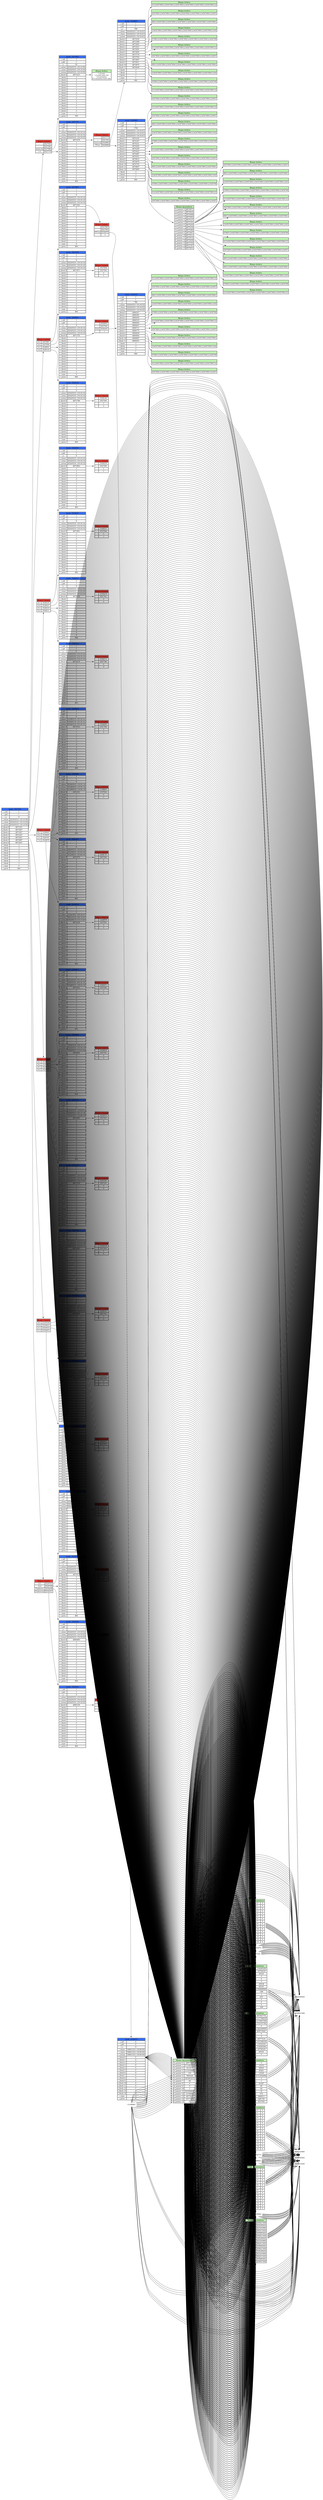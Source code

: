 digraph G {
	rankdir=LR;
	node[shape=none];
	n3527591[label=<<table>
		<tr>
			<td bgcolor="#376ef3" colspan="2">Inodo  3527591</td>
		</tr>
		<tr>
			<td>i_uid</td>
			<td>1</td>
		</tr>
		<tr>
			<td>i_gid</td>
			<td>1</td>
		</tr>
		<tr>
			<td>i_s</td>
			<td>0</td>
		</tr>
		<tr>
			<td>i_atime</td>
			<td>2024/03/31 (19:14:54)</td>
		</tr>
		<tr>
			<td>i_ctime</td>
			<td>2024/03/31 (19:14:54)</td>
		</tr>
		<tr>
			<td>i_mtime</td>
			<td>2024/03/31 (19:14:54)</td>
		</tr>
		<tr>
			<td>i_block 0</td>
			<td port="4871351">4871351</td>
		</tr>
		<tr>
			<td>i_block 1</td>
			<td port="4871607">4871607</td>
		</tr>
		<tr>
			<td>i_block 2</td>
			<td port="4871927">4871927</td>
		</tr>
		<tr>
			<td>i_block 3</td>
			<td port="4872247">4872247</td>
		</tr>
		<tr>
			<td>i_block 4</td>
			<td port="4872567">4872567</td>
		</tr>
		<tr>
			<td>i_block 5</td>
			<td port="4872887">4872887</td>
		</tr>
		<tr>
			<td>i_block 6</td>
			<td port="4873207">4873207</td>
		</tr>
		<tr>
			<td>i_block</td>
			<td>-1</td>
		</tr>
		<tr>
			<td>i_block</td>
			<td>-1</td>
		</tr>
		<tr>
			<td>i_block</td>
			<td>-1</td>
		</tr>
		<tr>
			<td>i_block</td>
			<td>-1</td>
		</tr>
		<tr>
			<td>i_block</td>
			<td>-1</td>
		</tr>
		<tr>
			<td>i_block</td>
			<td>-1</td>
		</tr>
		<tr>
			<td>i_block</td>
			<td>-1</td>
		</tr>
		<tr>
			<td>i_block</td>
			<td>-1</td>
		</tr>
		<tr>
			<td>i_type</td>
			<td>0</td>
		</tr>
		<tr>
			<td>i_perm</td>
			<td>664</td>
		</tr>
	</table>>];

	n4871351[label=<<table>
		<tr>
			<td colspan="2" bgcolor="#f34037">Bloque Carpeta</td>
		</tr>
		<tr>
			<td>.</td>
			<td port="3527591">3527591</td>
		</tr>
		<tr>
			<td>..</td>
			<td port="3527591">3527591</td>
		</tr>
		<tr>
			<td>users.txt</td>
			<td port="3527683">3527683</td>
		</tr>
		<tr>
			<td>1-2</td>
			<td port="3527775">3527775</td>
		</tr>
	</table>>];
n4871351:3527683->n3527683;
n4871351:3527775->n3527775;

n3527591:4871351->n4871351;

	n4871607[label=<<table>
		<tr>
			<td colspan="2" bgcolor="#f34037">Bloque Carpeta</td>
		</tr>
		<tr>
			<td>2-1</td>
			<td port="3527867">3527867</td>
		</tr>
		<tr>
			<td>2-2</td>
			<td port="3527959">3527959</td>
		</tr>
		<tr>
			<td>3-1</td>
			<td port="3528051">3528051</td>
		</tr>
		<tr>
			<td>3-2</td>
			<td port="3528143">3528143</td>
		</tr>
	</table>>];
n4871607:3527867->n3527867;
n4871607:3527959->n3527959;
n4871607:3528051->n3528051;
n4871607:3528143->n3528143;

n3527591:4871607->n4871607;

	n4871927[label=<<table>
		<tr>
			<td colspan="2" bgcolor="#f34037">Bloque Carpeta</td>
		</tr>
		<tr>
			<td>4-1</td>
			<td port="3528235">3528235</td>
		</tr>
		<tr>
			<td>4-2</td>
			<td port="3528327">3528327</td>
		</tr>
		<tr>
			<td>5-1</td>
			<td port="3528419">3528419</td>
		</tr>
		<tr>
			<td>5-2</td>
			<td port="3528511">3528511</td>
		</tr>
	</table>>];
n4871927:3528235->n3528235;
n4871927:3528327->n3528327;
n4871927:3528419->n3528419;
n4871927:3528511->n3528511;

n3527591:4871927->n4871927;

	n4872247[label=<<table>
		<tr>
			<td colspan="2" bgcolor="#f34037">Bloque Carpeta</td>
		</tr>
		<tr>
			<td>6-1</td>
			<td port="3528603">3528603</td>
		</tr>
		<tr>
			<td>6-2</td>
			<td port="3528695">3528695</td>
		</tr>
		<tr>
			<td>7-1</td>
			<td port="3528787">3528787</td>
		</tr>
		<tr>
			<td>7-2</td>
			<td port="3528879">3528879</td>
		</tr>
	</table>>];
n4872247:3528603->n3528603;
n4872247:3528695->n3528695;
n4872247:3528787->n3528787;
n4872247:3528879->n3528879;

n3527591:4872247->n4872247;

	n4872567[label=<<table>
		<tr>
			<td colspan="2" bgcolor="#f34037">Bloque Carpeta</td>
		</tr>
		<tr>
			<td>8-1</td>
			<td port="3528971">3528971</td>
		</tr>
		<tr>
			<td>8-2</td>
			<td port="3529063">3529063</td>
		</tr>
		<tr>
			<td>9-1</td>
			<td port="3529155">3529155</td>
		</tr>
		<tr>
			<td>9-2</td>
			<td port="3529247">3529247</td>
		</tr>
	</table>>];
n4872567:3528971->n3528971;
n4872567:3529063->n3529063;
n4872567:3529155->n3529155;
n4872567:3529247->n3529247;

n3527591:4872567->n4872567;

	n4872887[label=<<table>
		<tr>
			<td colspan="2" bgcolor="#f34037">Bloque Carpeta</td>
		</tr>
		<tr>
			<td>10-1</td>
			<td port="3529339">3529339</td>
		</tr>
		<tr>
			<td>10-2</td>
			<td port="3529431">3529431</td>
		</tr>
		<tr>
			<td>11-1</td>
			<td port="3529523">3529523</td>
		</tr>
		<tr>
			<td>11-2</td>
			<td port="3529615">3529615</td>
		</tr>
	</table>>];
n4872887:3529339->n3529339;
n4872887:3529431->n3529431;
n4872887:3529523->n3529523;
n4872887:3529615->n3529615;

n3527591:4872887->n4872887;

	n4873207[label=<<table>
		<tr>
			<td colspan="2" bgcolor="#f34037">Bloque Carpeta</td>
		</tr>
		<tr>
			<td>12-1</td>
			<td port="3529707">3529707</td>
		</tr>
		<tr>
			<td>12-2</td>
			<td port="3529799">3529799</td>
		</tr>
		<tr>
			<td>Findirecto</td>
			<td port="3530259">3530259</td>
		</tr>
		<tr>
			<td>Findirecto2</td>
			<td port="3530351">3530351</td>
		</tr>
	</table>>];
n4873207:3529707->n3529707;
n4873207:3529799->n3529799;
n4873207:3530259->n3530259;
n4873207:3530351->n3530351;

n3527591:4873207->n4873207;

	n3527683[label=<<table>
		<tr>
			<td bgcolor="#376ef3" colspan="2">Inodo  3527683</td>
		</tr>
		<tr>
			<td>i_uid</td>
			<td>1</td>
		</tr>
		<tr>
			<td>i_gid</td>
			<td>1</td>
		</tr>
		<tr>
			<td>i_s</td>
			<td>63</td>
		</tr>
		<tr>
			<td>i_atime</td>
			<td>2024/03/31 (19:14:54)</td>
		</tr>
		<tr>
			<td>i_ctime</td>
			<td>2024/03/31 (19:14:54)</td>
		</tr>
		<tr>
			<td>i_mtime</td>
			<td>2024/03/31 (19:16:30)</td>
		</tr>
		<tr>
			<td>i_block 0</td>
			<td port="4871415">4871415</td>
		</tr>
		<tr>
			<td>i_block</td>
			<td>-1</td>
		</tr>
		<tr>
			<td>i_block</td>
			<td>-1</td>
		</tr>
		<tr>
			<td>i_block</td>
			<td>-1</td>
		</tr>
		<tr>
			<td>i_block</td>
			<td>-1</td>
		</tr>
		<tr>
			<td>i_block</td>
			<td>-1</td>
		</tr>
		<tr>
			<td>i_block</td>
			<td>-1</td>
		</tr>
		<tr>
			<td>i_block</td>
			<td>-1</td>
		</tr>
		<tr>
			<td>i_block</td>
			<td>-1</td>
		</tr>
		<tr>
			<td>i_block</td>
			<td>-1</td>
		</tr>
		<tr>
			<td>i_block</td>
			<td>-1</td>
		</tr>
		<tr>
			<td>i_block</td>
			<td>-1</td>
		</tr>
		<tr>
			<td>i_block</td>
			<td>-1</td>
		</tr>
		<tr>
			<td>i_block</td>
			<td>-1</td>
		</tr>
		<tr>
			<td>i_block</td>
			<td>-1</td>
		</tr>
		<tr>
			<td>i_type</td>
			<td>1</td>
		</tr>
		<tr>
			<td>i_perm</td>
			<td>700</td>
		</tr>
	</table>>];

	n4871415[label=<<table>
		<tr>
			<td bgcolor="#c3f8b6">Bloque Archivo</td>
		</tr>
		<tr>
			<td>1,G,root<br/>1,U,root,root,123<br/>2,G,usuarios<br/>2,U,usuarios,user1,abc<br/></td>
		</tr>
	</table>>];

n3527683:4871415->n4871415;

	n3527775[label=<<table>
		<tr>
			<td bgcolor="#376ef3" colspan="2">Inodo  3527775</td>
		</tr>
		<tr>
			<td>i_uid</td>
			<td>2</td>
		</tr>
		<tr>
			<td>i_gid</td>
			<td>2</td>
		</tr>
		<tr>
			<td>i_s</td>
			<td>0</td>
		</tr>
		<tr>
			<td>i_atime</td>
			<td>2024/03/31 (19:16:14)</td>
		</tr>
		<tr>
			<td>i_ctime</td>
			<td>2024/03/31 (19:16:14)</td>
		</tr>
		<tr>
			<td>i_mtime</td>
			<td>2024/03/31 (19:16:52)</td>
		</tr>
		<tr>
			<td>i_block 0</td>
			<td port="4871479">4871479</td>
		</tr>
		<tr>
			<td>i_block</td>
			<td>-1</td>
		</tr>
		<tr>
			<td>i_block</td>
			<td>-1</td>
		</tr>
		<tr>
			<td>i_block</td>
			<td>-1</td>
		</tr>
		<tr>
			<td>i_block</td>
			<td>-1</td>
		</tr>
		<tr>
			<td>i_block</td>
			<td>-1</td>
		</tr>
		<tr>
			<td>i_block</td>
			<td>-1</td>
		</tr>
		<tr>
			<td>i_block</td>
			<td>-1</td>
		</tr>
		<tr>
			<td>i_block</td>
			<td>-1</td>
		</tr>
		<tr>
			<td>i_block</td>
			<td>-1</td>
		</tr>
		<tr>
			<td>i_block</td>
			<td>-1</td>
		</tr>
		<tr>
			<td>i_block</td>
			<td>-1</td>
		</tr>
		<tr>
			<td>i_block</td>
			<td>-1</td>
		</tr>
		<tr>
			<td>i_block</td>
			<td>-1</td>
		</tr>
		<tr>
			<td>i_block</td>
			<td>-1</td>
		</tr>
		<tr>
			<td>i_type</td>
			<td>0</td>
		</tr>
		<tr>
			<td>i_perm</td>
			<td>664</td>
		</tr>
	</table>>];

	n4871479[label=<<table>
		<tr>
			<td colspan="2" bgcolor="#f34037">Bloque Carpeta</td>
		</tr>
		<tr>
			<td>.</td>
			<td port="3527775">3527775</td>
		</tr>
		<tr>
			<td>..</td>
			<td port="3527591">3527591</td>
		</tr>
		<tr>
			<td>Gucci.txt</td>
			<td port="3529891">3529891</td>
		</tr>
		<tr>
			<td>FF.txt</td>
			<td port="3529983">3529983</td>
		</tr>
	</table>>];
n4871479:3529891->n3529891;
n4871479:3529983->n3529983;

n3527775:4871479->n4871479;

	n3527867[label=<<table>
		<tr>
			<td bgcolor="#376ef3" colspan="2">Inodo  3527867</td>
		</tr>
		<tr>
			<td>i_uid</td>
			<td>1</td>
		</tr>
		<tr>
			<td>i_gid</td>
			<td>1</td>
		</tr>
		<tr>
			<td>i_s</td>
			<td>0</td>
		</tr>
		<tr>
			<td>i_atime</td>
			<td>2024/03/31 (19:16:14)</td>
		</tr>
		<tr>
			<td>i_ctime</td>
			<td>2024/03/31 (19:16:14)</td>
		</tr>
		<tr>
			<td>i_mtime</td>
			<td>2024/03/31 (19:16:14)</td>
		</tr>
		<tr>
			<td>i_block 0</td>
			<td port="4871543">4871543</td>
		</tr>
		<tr>
			<td>i_block</td>
			<td>-1</td>
		</tr>
		<tr>
			<td>i_block</td>
			<td>-1</td>
		</tr>
		<tr>
			<td>i_block</td>
			<td>-1</td>
		</tr>
		<tr>
			<td>i_block</td>
			<td>-1</td>
		</tr>
		<tr>
			<td>i_block</td>
			<td>-1</td>
		</tr>
		<tr>
			<td>i_block</td>
			<td>-1</td>
		</tr>
		<tr>
			<td>i_block</td>
			<td>-1</td>
		</tr>
		<tr>
			<td>i_block</td>
			<td>-1</td>
		</tr>
		<tr>
			<td>i_block</td>
			<td>-1</td>
		</tr>
		<tr>
			<td>i_block</td>
			<td>-1</td>
		</tr>
		<tr>
			<td>i_block</td>
			<td>-1</td>
		</tr>
		<tr>
			<td>i_block</td>
			<td>-1</td>
		</tr>
		<tr>
			<td>i_block</td>
			<td>-1</td>
		</tr>
		<tr>
			<td>i_block</td>
			<td>-1</td>
		</tr>
		<tr>
			<td>i_type</td>
			<td>0</td>
		</tr>
		<tr>
			<td>i_perm</td>
			<td>664</td>
		</tr>
	</table>>];

	n4871543[label=<<table>
		<tr>
			<td colspan="2" bgcolor="#f34037">Bloque Carpeta</td>
		</tr>
		<tr>
			<td>.</td>
			<td port="3527867">3527867</td>
		</tr>
		<tr>
			<td>..</td>
			<td port="3527591">3527591</td>
		</tr>
		<tr>
			<td>FFF.txt</td>
			<td port="3530075">3530075</td>
		</tr>
		<tr>
			<td></td>
			<td port="-1">-1</td>
		</tr>
	</table>>];
n4871543:3530075->n3530075;

n3527867:4871543->n4871543;

	n3527959[label=<<table>
		<tr>
			<td bgcolor="#376ef3" colspan="2">Inodo  3527959</td>
		</tr>
		<tr>
			<td>i_uid</td>
			<td>1</td>
		</tr>
		<tr>
			<td>i_gid</td>
			<td>1</td>
		</tr>
		<tr>
			<td>i_s</td>
			<td>0</td>
		</tr>
		<tr>
			<td>i_atime</td>
			<td>2024/03/31 (19:16:14)</td>
		</tr>
		<tr>
			<td>i_ctime</td>
			<td>2024/03/31 (19:16:14)</td>
		</tr>
		<tr>
			<td>i_mtime</td>
			<td>2024/03/31 (19:16:14)</td>
		</tr>
		<tr>
			<td>i_block 0</td>
			<td port="4871671">4871671</td>
		</tr>
		<tr>
			<td>i_block</td>
			<td>-1</td>
		</tr>
		<tr>
			<td>i_block</td>
			<td>-1</td>
		</tr>
		<tr>
			<td>i_block</td>
			<td>-1</td>
		</tr>
		<tr>
			<td>i_block</td>
			<td>-1</td>
		</tr>
		<tr>
			<td>i_block</td>
			<td>-1</td>
		</tr>
		<tr>
			<td>i_block</td>
			<td>-1</td>
		</tr>
		<tr>
			<td>i_block</td>
			<td>-1</td>
		</tr>
		<tr>
			<td>i_block</td>
			<td>-1</td>
		</tr>
		<tr>
			<td>i_block</td>
			<td>-1</td>
		</tr>
		<tr>
			<td>i_block</td>
			<td>-1</td>
		</tr>
		<tr>
			<td>i_block</td>
			<td>-1</td>
		</tr>
		<tr>
			<td>i_block</td>
			<td>-1</td>
		</tr>
		<tr>
			<td>i_block</td>
			<td>-1</td>
		</tr>
		<tr>
			<td>i_block</td>
			<td>-1</td>
		</tr>
		<tr>
			<td>i_type</td>
			<td>0</td>
		</tr>
		<tr>
			<td>i_perm</td>
			<td>664</td>
		</tr>
	</table>>];

	n4871671[label=<<table>
		<tr>
			<td colspan="2" bgcolor="#f34037">Bloque Carpeta</td>
		</tr>
		<tr>
			<td>.</td>
			<td port="3527959">3527959</td>
		</tr>
		<tr>
			<td>..</td>
			<td port="3527591">3527591</td>
		</tr>
		<tr>
			<td></td>
			<td port="-1">-1</td>
		</tr>
		<tr>
			<td></td>
			<td port="-1">-1</td>
		</tr>
	</table>>];

n3527959:4871671->n4871671;

	n3528051[label=<<table>
		<tr>
			<td bgcolor="#376ef3" colspan="2">Inodo  3528051</td>
		</tr>
		<tr>
			<td>i_uid</td>
			<td>1</td>
		</tr>
		<tr>
			<td>i_gid</td>
			<td>1</td>
		</tr>
		<tr>
			<td>i_s</td>
			<td>0</td>
		</tr>
		<tr>
			<td>i_atime</td>
			<td>2024/03/31 (19:16:14)</td>
		</tr>
		<tr>
			<td>i_ctime</td>
			<td>2024/03/31 (19:16:14)</td>
		</tr>
		<tr>
			<td>i_mtime</td>
			<td>2024/03/31 (19:16:14)</td>
		</tr>
		<tr>
			<td>i_block 0</td>
			<td port="4871735">4871735</td>
		</tr>
		<tr>
			<td>i_block</td>
			<td>-1</td>
		</tr>
		<tr>
			<td>i_block</td>
			<td>-1</td>
		</tr>
		<tr>
			<td>i_block</td>
			<td>-1</td>
		</tr>
		<tr>
			<td>i_block</td>
			<td>-1</td>
		</tr>
		<tr>
			<td>i_block</td>
			<td>-1</td>
		</tr>
		<tr>
			<td>i_block</td>
			<td>-1</td>
		</tr>
		<tr>
			<td>i_block</td>
			<td>-1</td>
		</tr>
		<tr>
			<td>i_block</td>
			<td>-1</td>
		</tr>
		<tr>
			<td>i_block</td>
			<td>-1</td>
		</tr>
		<tr>
			<td>i_block</td>
			<td>-1</td>
		</tr>
		<tr>
			<td>i_block</td>
			<td>-1</td>
		</tr>
		<tr>
			<td>i_block</td>
			<td>-1</td>
		</tr>
		<tr>
			<td>i_block</td>
			<td>-1</td>
		</tr>
		<tr>
			<td>i_block</td>
			<td>-1</td>
		</tr>
		<tr>
			<td>i_type</td>
			<td>0</td>
		</tr>
		<tr>
			<td>i_perm</td>
			<td>664</td>
		</tr>
	</table>>];

	n4871735[label=<<table>
		<tr>
			<td colspan="2" bgcolor="#f34037">Bloque Carpeta</td>
		</tr>
		<tr>
			<td>.</td>
			<td port="3528051">3528051</td>
		</tr>
		<tr>
			<td>..</td>
			<td port="3527591">3527591</td>
		</tr>
		<tr>
			<td>F.txt</td>
			<td port="3530167">3530167</td>
		</tr>
		<tr>
			<td></td>
			<td port="-1">-1</td>
		</tr>
	</table>>];
n4871735:3530167->n3530167;

n3528051:4871735->n4871735;

	n3528143[label=<<table>
		<tr>
			<td bgcolor="#376ef3" colspan="2">Inodo  3528143</td>
		</tr>
		<tr>
			<td>i_uid</td>
			<td>1</td>
		</tr>
		<tr>
			<td>i_gid</td>
			<td>1</td>
		</tr>
		<tr>
			<td>i_s</td>
			<td>0</td>
		</tr>
		<tr>
			<td>i_atime</td>
			<td>2024/03/31 (19:16:14)</td>
		</tr>
		<tr>
			<td>i_ctime</td>
			<td>2024/03/31 (19:16:14)</td>
		</tr>
		<tr>
			<td>i_mtime</td>
			<td>2024/03/31 (19:16:14)</td>
		</tr>
		<tr>
			<td>i_block 0</td>
			<td port="4871799">4871799</td>
		</tr>
		<tr>
			<td>i_block</td>
			<td>-1</td>
		</tr>
		<tr>
			<td>i_block</td>
			<td>-1</td>
		</tr>
		<tr>
			<td>i_block</td>
			<td>-1</td>
		</tr>
		<tr>
			<td>i_block</td>
			<td>-1</td>
		</tr>
		<tr>
			<td>i_block</td>
			<td>-1</td>
		</tr>
		<tr>
			<td>i_block</td>
			<td>-1</td>
		</tr>
		<tr>
			<td>i_block</td>
			<td>-1</td>
		</tr>
		<tr>
			<td>i_block</td>
			<td>-1</td>
		</tr>
		<tr>
			<td>i_block</td>
			<td>-1</td>
		</tr>
		<tr>
			<td>i_block</td>
			<td>-1</td>
		</tr>
		<tr>
			<td>i_block</td>
			<td>-1</td>
		</tr>
		<tr>
			<td>i_block</td>
			<td>-1</td>
		</tr>
		<tr>
			<td>i_block</td>
			<td>-1</td>
		</tr>
		<tr>
			<td>i_block</td>
			<td>-1</td>
		</tr>
		<tr>
			<td>i_type</td>
			<td>0</td>
		</tr>
		<tr>
			<td>i_perm</td>
			<td>664</td>
		</tr>
	</table>>];

	n4871799[label=<<table>
		<tr>
			<td colspan="2" bgcolor="#f34037">Bloque Carpeta</td>
		</tr>
		<tr>
			<td>.</td>
			<td port="3528143">3528143</td>
		</tr>
		<tr>
			<td>..</td>
			<td port="3527591">3527591</td>
		</tr>
		<tr>
			<td></td>
			<td port="-1">-1</td>
		</tr>
		<tr>
			<td></td>
			<td port="-1">-1</td>
		</tr>
	</table>>];

n3528143:4871799->n4871799;

	n3528235[label=<<table>
		<tr>
			<td bgcolor="#376ef3" colspan="2">Inodo  3528235</td>
		</tr>
		<tr>
			<td>i_uid</td>
			<td>1</td>
		</tr>
		<tr>
			<td>i_gid</td>
			<td>1</td>
		</tr>
		<tr>
			<td>i_s</td>
			<td>0</td>
		</tr>
		<tr>
			<td>i_atime</td>
			<td>2024/03/31 (19:16:14)</td>
		</tr>
		<tr>
			<td>i_ctime</td>
			<td>2024/03/31 (19:16:14)</td>
		</tr>
		<tr>
			<td>i_mtime</td>
			<td>2024/03/31 (19:16:14)</td>
		</tr>
		<tr>
			<td>i_block 0</td>
			<td port="4871863">4871863</td>
		</tr>
		<tr>
			<td>i_block</td>
			<td>-1</td>
		</tr>
		<tr>
			<td>i_block</td>
			<td>-1</td>
		</tr>
		<tr>
			<td>i_block</td>
			<td>-1</td>
		</tr>
		<tr>
			<td>i_block</td>
			<td>-1</td>
		</tr>
		<tr>
			<td>i_block</td>
			<td>-1</td>
		</tr>
		<tr>
			<td>i_block</td>
			<td>-1</td>
		</tr>
		<tr>
			<td>i_block</td>
			<td>-1</td>
		</tr>
		<tr>
			<td>i_block</td>
			<td>-1</td>
		</tr>
		<tr>
			<td>i_block</td>
			<td>-1</td>
		</tr>
		<tr>
			<td>i_block</td>
			<td>-1</td>
		</tr>
		<tr>
			<td>i_block</td>
			<td>-1</td>
		</tr>
		<tr>
			<td>i_block</td>
			<td>-1</td>
		</tr>
		<tr>
			<td>i_block</td>
			<td>-1</td>
		</tr>
		<tr>
			<td>i_block</td>
			<td>-1</td>
		</tr>
		<tr>
			<td>i_type</td>
			<td>0</td>
		</tr>
		<tr>
			<td>i_perm</td>
			<td>664</td>
		</tr>
	</table>>];

	n4871863[label=<<table>
		<tr>
			<td colspan="2" bgcolor="#f34037">Bloque Carpeta</td>
		</tr>
		<tr>
			<td>.</td>
			<td port="3528235">3528235</td>
		</tr>
		<tr>
			<td>..</td>
			<td port="3527591">3527591</td>
		</tr>
		<tr>
			<td></td>
			<td port="-1">-1</td>
		</tr>
		<tr>
			<td></td>
			<td port="-1">-1</td>
		</tr>
	</table>>];

n3528235:4871863->n4871863;

	n3528327[label=<<table>
		<tr>
			<td bgcolor="#376ef3" colspan="2">Inodo  3528327</td>
		</tr>
		<tr>
			<td>i_uid</td>
			<td>1</td>
		</tr>
		<tr>
			<td>i_gid</td>
			<td>1</td>
		</tr>
		<tr>
			<td>i_s</td>
			<td>0</td>
		</tr>
		<tr>
			<td>i_atime</td>
			<td>2024/03/31 (19:16:14)</td>
		</tr>
		<tr>
			<td>i_ctime</td>
			<td>2024/03/31 (19:16:14)</td>
		</tr>
		<tr>
			<td>i_mtime</td>
			<td>2024/03/31 (19:16:14)</td>
		</tr>
		<tr>
			<td>i_block 0</td>
			<td port="4871991">4871991</td>
		</tr>
		<tr>
			<td>i_block</td>
			<td>-1</td>
		</tr>
		<tr>
			<td>i_block</td>
			<td>-1</td>
		</tr>
		<tr>
			<td>i_block</td>
			<td>-1</td>
		</tr>
		<tr>
			<td>i_block</td>
			<td>-1</td>
		</tr>
		<tr>
			<td>i_block</td>
			<td>-1</td>
		</tr>
		<tr>
			<td>i_block</td>
			<td>-1</td>
		</tr>
		<tr>
			<td>i_block</td>
			<td>-1</td>
		</tr>
		<tr>
			<td>i_block</td>
			<td>-1</td>
		</tr>
		<tr>
			<td>i_block</td>
			<td>-1</td>
		</tr>
		<tr>
			<td>i_block</td>
			<td>-1</td>
		</tr>
		<tr>
			<td>i_block</td>
			<td>-1</td>
		</tr>
		<tr>
			<td>i_block</td>
			<td>-1</td>
		</tr>
		<tr>
			<td>i_block</td>
			<td>-1</td>
		</tr>
		<tr>
			<td>i_block</td>
			<td>-1</td>
		</tr>
		<tr>
			<td>i_type</td>
			<td>0</td>
		</tr>
		<tr>
			<td>i_perm</td>
			<td>664</td>
		</tr>
	</table>>];

	n4871991[label=<<table>
		<tr>
			<td colspan="2" bgcolor="#f34037">Bloque Carpeta</td>
		</tr>
		<tr>
			<td>.</td>
			<td port="3528327">3528327</td>
		</tr>
		<tr>
			<td>..</td>
			<td port="3527591">3527591</td>
		</tr>
		<tr>
			<td></td>
			<td port="-1">-1</td>
		</tr>
		<tr>
			<td></td>
			<td port="-1">-1</td>
		</tr>
	</table>>];

n3528327:4871991->n4871991;

	n3528419[label=<<table>
		<tr>
			<td bgcolor="#376ef3" colspan="2">Inodo  3528419</td>
		</tr>
		<tr>
			<td>i_uid</td>
			<td>1</td>
		</tr>
		<tr>
			<td>i_gid</td>
			<td>1</td>
		</tr>
		<tr>
			<td>i_s</td>
			<td>0</td>
		</tr>
		<tr>
			<td>i_atime</td>
			<td>2024/03/31 (19:16:14)</td>
		</tr>
		<tr>
			<td>i_ctime</td>
			<td>2024/03/31 (19:16:14)</td>
		</tr>
		<tr>
			<td>i_mtime</td>
			<td>2024/03/31 (19:16:14)</td>
		</tr>
		<tr>
			<td>i_block 0</td>
			<td port="4872055">4872055</td>
		</tr>
		<tr>
			<td>i_block</td>
			<td>-1</td>
		</tr>
		<tr>
			<td>i_block</td>
			<td>-1</td>
		</tr>
		<tr>
			<td>i_block</td>
			<td>-1</td>
		</tr>
		<tr>
			<td>i_block</td>
			<td>-1</td>
		</tr>
		<tr>
			<td>i_block</td>
			<td>-1</td>
		</tr>
		<tr>
			<td>i_block</td>
			<td>-1</td>
		</tr>
		<tr>
			<td>i_block</td>
			<td>-1</td>
		</tr>
		<tr>
			<td>i_block</td>
			<td>-1</td>
		</tr>
		<tr>
			<td>i_block</td>
			<td>-1</td>
		</tr>
		<tr>
			<td>i_block</td>
			<td>-1</td>
		</tr>
		<tr>
			<td>i_block</td>
			<td>-1</td>
		</tr>
		<tr>
			<td>i_block</td>
			<td>-1</td>
		</tr>
		<tr>
			<td>i_block</td>
			<td>-1</td>
		</tr>
		<tr>
			<td>i_block</td>
			<td>-1</td>
		</tr>
		<tr>
			<td>i_type</td>
			<td>0</td>
		</tr>
		<tr>
			<td>i_perm</td>
			<td>664</td>
		</tr>
	</table>>];

	n4872055[label=<<table>
		<tr>
			<td colspan="2" bgcolor="#f34037">Bloque Carpeta</td>
		</tr>
		<tr>
			<td>.</td>
			<td port="3528419">3528419</td>
		</tr>
		<tr>
			<td>..</td>
			<td port="3527591">3527591</td>
		</tr>
		<tr>
			<td></td>
			<td port="-1">-1</td>
		</tr>
		<tr>
			<td></td>
			<td port="-1">-1</td>
		</tr>
	</table>>];

n3528419:4872055->n4872055;

	n3528511[label=<<table>
		<tr>
			<td bgcolor="#376ef3" colspan="2">Inodo  3528511</td>
		</tr>
		<tr>
			<td>i_uid</td>
			<td>1</td>
		</tr>
		<tr>
			<td>i_gid</td>
			<td>1</td>
		</tr>
		<tr>
			<td>i_s</td>
			<td>0</td>
		</tr>
		<tr>
			<td>i_atime</td>
			<td>2024/03/31 (19:16:14)</td>
		</tr>
		<tr>
			<td>i_ctime</td>
			<td>2024/03/31 (19:16:14)</td>
		</tr>
		<tr>
			<td>i_mtime</td>
			<td>2024/03/31 (19:16:14)</td>
		</tr>
		<tr>
			<td>i_block 0</td>
			<td port="4872119">4872119</td>
		</tr>
		<tr>
			<td>i_block</td>
			<td>-1</td>
		</tr>
		<tr>
			<td>i_block</td>
			<td>-1</td>
		</tr>
		<tr>
			<td>i_block</td>
			<td>-1</td>
		</tr>
		<tr>
			<td>i_block</td>
			<td>-1</td>
		</tr>
		<tr>
			<td>i_block</td>
			<td>-1</td>
		</tr>
		<tr>
			<td>i_block</td>
			<td>-1</td>
		</tr>
		<tr>
			<td>i_block</td>
			<td>-1</td>
		</tr>
		<tr>
			<td>i_block</td>
			<td>-1</td>
		</tr>
		<tr>
			<td>i_block</td>
			<td>-1</td>
		</tr>
		<tr>
			<td>i_block</td>
			<td>-1</td>
		</tr>
		<tr>
			<td>i_block</td>
			<td>-1</td>
		</tr>
		<tr>
			<td>i_block</td>
			<td>-1</td>
		</tr>
		<tr>
			<td>i_block</td>
			<td>-1</td>
		</tr>
		<tr>
			<td>i_block</td>
			<td>-1</td>
		</tr>
		<tr>
			<td>i_type</td>
			<td>0</td>
		</tr>
		<tr>
			<td>i_perm</td>
			<td>664</td>
		</tr>
	</table>>];

	n4872119[label=<<table>
		<tr>
			<td colspan="2" bgcolor="#f34037">Bloque Carpeta</td>
		</tr>
		<tr>
			<td>.</td>
			<td port="3528511">3528511</td>
		</tr>
		<tr>
			<td>..</td>
			<td port="3527591">3527591</td>
		</tr>
		<tr>
			<td></td>
			<td port="-1">-1</td>
		</tr>
		<tr>
			<td></td>
			<td port="-1">-1</td>
		</tr>
	</table>>];

n3528511:4872119->n4872119;

	n3528603[label=<<table>
		<tr>
			<td bgcolor="#376ef3" colspan="2">Inodo  3528603</td>
		</tr>
		<tr>
			<td>i_uid</td>
			<td>1</td>
		</tr>
		<tr>
			<td>i_gid</td>
			<td>1</td>
		</tr>
		<tr>
			<td>i_s</td>
			<td>0</td>
		</tr>
		<tr>
			<td>i_atime</td>
			<td>2024/03/31 (19:16:14)</td>
		</tr>
		<tr>
			<td>i_ctime</td>
			<td>2024/03/31 (19:16:14)</td>
		</tr>
		<tr>
			<td>i_mtime</td>
			<td>2024/03/31 (19:16:14)</td>
		</tr>
		<tr>
			<td>i_block 0</td>
			<td port="4872183">4872183</td>
		</tr>
		<tr>
			<td>i_block</td>
			<td>-1</td>
		</tr>
		<tr>
			<td>i_block</td>
			<td>-1</td>
		</tr>
		<tr>
			<td>i_block</td>
			<td>-1</td>
		</tr>
		<tr>
			<td>i_block</td>
			<td>-1</td>
		</tr>
		<tr>
			<td>i_block</td>
			<td>-1</td>
		</tr>
		<tr>
			<td>i_block</td>
			<td>-1</td>
		</tr>
		<tr>
			<td>i_block</td>
			<td>-1</td>
		</tr>
		<tr>
			<td>i_block</td>
			<td>-1</td>
		</tr>
		<tr>
			<td>i_block</td>
			<td>-1</td>
		</tr>
		<tr>
			<td>i_block</td>
			<td>-1</td>
		</tr>
		<tr>
			<td>i_block</td>
			<td>-1</td>
		</tr>
		<tr>
			<td>i_block</td>
			<td>-1</td>
		</tr>
		<tr>
			<td>i_block</td>
			<td>-1</td>
		</tr>
		<tr>
			<td>i_block</td>
			<td>-1</td>
		</tr>
		<tr>
			<td>i_type</td>
			<td>0</td>
		</tr>
		<tr>
			<td>i_perm</td>
			<td>664</td>
		</tr>
	</table>>];

	n4872183[label=<<table>
		<tr>
			<td colspan="2" bgcolor="#f34037">Bloque Carpeta</td>
		</tr>
		<tr>
			<td>.</td>
			<td port="3528603">3528603</td>
		</tr>
		<tr>
			<td>..</td>
			<td port="3527591">3527591</td>
		</tr>
		<tr>
			<td></td>
			<td port="-1">-1</td>
		</tr>
		<tr>
			<td></td>
			<td port="-1">-1</td>
		</tr>
	</table>>];

n3528603:4872183->n4872183;

	n3528695[label=<<table>
		<tr>
			<td bgcolor="#376ef3" colspan="2">Inodo  3528695</td>
		</tr>
		<tr>
			<td>i_uid</td>
			<td>1</td>
		</tr>
		<tr>
			<td>i_gid</td>
			<td>1</td>
		</tr>
		<tr>
			<td>i_s</td>
			<td>0</td>
		</tr>
		<tr>
			<td>i_atime</td>
			<td>2024/03/31 (19:16:14)</td>
		</tr>
		<tr>
			<td>i_ctime</td>
			<td>2024/03/31 (19:16:14)</td>
		</tr>
		<tr>
			<td>i_mtime</td>
			<td>2024/03/31 (19:16:14)</td>
		</tr>
		<tr>
			<td>i_block 0</td>
			<td port="4872311">4872311</td>
		</tr>
		<tr>
			<td>i_block</td>
			<td>-1</td>
		</tr>
		<tr>
			<td>i_block</td>
			<td>-1</td>
		</tr>
		<tr>
			<td>i_block</td>
			<td>-1</td>
		</tr>
		<tr>
			<td>i_block</td>
			<td>-1</td>
		</tr>
		<tr>
			<td>i_block</td>
			<td>-1</td>
		</tr>
		<tr>
			<td>i_block</td>
			<td>-1</td>
		</tr>
		<tr>
			<td>i_block</td>
			<td>-1</td>
		</tr>
		<tr>
			<td>i_block</td>
			<td>-1</td>
		</tr>
		<tr>
			<td>i_block</td>
			<td>-1</td>
		</tr>
		<tr>
			<td>i_block</td>
			<td>-1</td>
		</tr>
		<tr>
			<td>i_block</td>
			<td>-1</td>
		</tr>
		<tr>
			<td>i_block</td>
			<td>-1</td>
		</tr>
		<tr>
			<td>i_block</td>
			<td>-1</td>
		</tr>
		<tr>
			<td>i_block</td>
			<td>-1</td>
		</tr>
		<tr>
			<td>i_type</td>
			<td>0</td>
		</tr>
		<tr>
			<td>i_perm</td>
			<td>664</td>
		</tr>
	</table>>];

	n4872311[label=<<table>
		<tr>
			<td colspan="2" bgcolor="#f34037">Bloque Carpeta</td>
		</tr>
		<tr>
			<td>.</td>
			<td port="3528695">3528695</td>
		</tr>
		<tr>
			<td>..</td>
			<td port="3527591">3527591</td>
		</tr>
		<tr>
			<td></td>
			<td port="-1">-1</td>
		</tr>
		<tr>
			<td></td>
			<td port="-1">-1</td>
		</tr>
	</table>>];

n3528695:4872311->n4872311;

	n3528787[label=<<table>
		<tr>
			<td bgcolor="#376ef3" colspan="2">Inodo  3528787</td>
		</tr>
		<tr>
			<td>i_uid</td>
			<td>1</td>
		</tr>
		<tr>
			<td>i_gid</td>
			<td>1</td>
		</tr>
		<tr>
			<td>i_s</td>
			<td>0</td>
		</tr>
		<tr>
			<td>i_atime</td>
			<td>2024/03/31 (19:16:14)</td>
		</tr>
		<tr>
			<td>i_ctime</td>
			<td>2024/03/31 (19:16:14)</td>
		</tr>
		<tr>
			<td>i_mtime</td>
			<td>2024/03/31 (19:16:14)</td>
		</tr>
		<tr>
			<td>i_block 0</td>
			<td port="4872375">4872375</td>
		</tr>
		<tr>
			<td>i_block</td>
			<td>-1</td>
		</tr>
		<tr>
			<td>i_block</td>
			<td>-1</td>
		</tr>
		<tr>
			<td>i_block</td>
			<td>-1</td>
		</tr>
		<tr>
			<td>i_block</td>
			<td>-1</td>
		</tr>
		<tr>
			<td>i_block</td>
			<td>-1</td>
		</tr>
		<tr>
			<td>i_block</td>
			<td>-1</td>
		</tr>
		<tr>
			<td>i_block</td>
			<td>-1</td>
		</tr>
		<tr>
			<td>i_block</td>
			<td>-1</td>
		</tr>
		<tr>
			<td>i_block</td>
			<td>-1</td>
		</tr>
		<tr>
			<td>i_block</td>
			<td>-1</td>
		</tr>
		<tr>
			<td>i_block</td>
			<td>-1</td>
		</tr>
		<tr>
			<td>i_block</td>
			<td>-1</td>
		</tr>
		<tr>
			<td>i_block</td>
			<td>-1</td>
		</tr>
		<tr>
			<td>i_block</td>
			<td>-1</td>
		</tr>
		<tr>
			<td>i_type</td>
			<td>0</td>
		</tr>
		<tr>
			<td>i_perm</td>
			<td>664</td>
		</tr>
	</table>>];

	n4872375[label=<<table>
		<tr>
			<td colspan="2" bgcolor="#f34037">Bloque Carpeta</td>
		</tr>
		<tr>
			<td>.</td>
			<td port="3528787">3528787</td>
		</tr>
		<tr>
			<td>..</td>
			<td port="3527591">3527591</td>
		</tr>
		<tr>
			<td></td>
			<td port="-1">-1</td>
		</tr>
		<tr>
			<td></td>
			<td port="-1">-1</td>
		</tr>
	</table>>];

n3528787:4872375->n4872375;

	n3528879[label=<<table>
		<tr>
			<td bgcolor="#376ef3" colspan="2">Inodo  3528879</td>
		</tr>
		<tr>
			<td>i_uid</td>
			<td>1</td>
		</tr>
		<tr>
			<td>i_gid</td>
			<td>1</td>
		</tr>
		<tr>
			<td>i_s</td>
			<td>0</td>
		</tr>
		<tr>
			<td>i_atime</td>
			<td>2024/03/31 (19:16:14)</td>
		</tr>
		<tr>
			<td>i_ctime</td>
			<td>2024/03/31 (19:16:14)</td>
		</tr>
		<tr>
			<td>i_mtime</td>
			<td>2024/03/31 (19:16:14)</td>
		</tr>
		<tr>
			<td>i_block 0</td>
			<td port="4872439">4872439</td>
		</tr>
		<tr>
			<td>i_block</td>
			<td>-1</td>
		</tr>
		<tr>
			<td>i_block</td>
			<td>-1</td>
		</tr>
		<tr>
			<td>i_block</td>
			<td>-1</td>
		</tr>
		<tr>
			<td>i_block</td>
			<td>-1</td>
		</tr>
		<tr>
			<td>i_block</td>
			<td>-1</td>
		</tr>
		<tr>
			<td>i_block</td>
			<td>-1</td>
		</tr>
		<tr>
			<td>i_block</td>
			<td>-1</td>
		</tr>
		<tr>
			<td>i_block</td>
			<td>-1</td>
		</tr>
		<tr>
			<td>i_block</td>
			<td>-1</td>
		</tr>
		<tr>
			<td>i_block</td>
			<td>-1</td>
		</tr>
		<tr>
			<td>i_block</td>
			<td>-1</td>
		</tr>
		<tr>
			<td>i_block</td>
			<td>-1</td>
		</tr>
		<tr>
			<td>i_block</td>
			<td>-1</td>
		</tr>
		<tr>
			<td>i_block</td>
			<td>-1</td>
		</tr>
		<tr>
			<td>i_type</td>
			<td>0</td>
		</tr>
		<tr>
			<td>i_perm</td>
			<td>664</td>
		</tr>
	</table>>];

	n4872439[label=<<table>
		<tr>
			<td colspan="2" bgcolor="#f34037">Bloque Carpeta</td>
		</tr>
		<tr>
			<td>.</td>
			<td port="3528879">3528879</td>
		</tr>
		<tr>
			<td>..</td>
			<td port="3527591">3527591</td>
		</tr>
		<tr>
			<td></td>
			<td port="-1">-1</td>
		</tr>
		<tr>
			<td></td>
			<td port="-1">-1</td>
		</tr>
	</table>>];

n3528879:4872439->n4872439;

	n3528971[label=<<table>
		<tr>
			<td bgcolor="#376ef3" colspan="2">Inodo  3528971</td>
		</tr>
		<tr>
			<td>i_uid</td>
			<td>1</td>
		</tr>
		<tr>
			<td>i_gid</td>
			<td>1</td>
		</tr>
		<tr>
			<td>i_s</td>
			<td>0</td>
		</tr>
		<tr>
			<td>i_atime</td>
			<td>2024/03/31 (19:16:14)</td>
		</tr>
		<tr>
			<td>i_ctime</td>
			<td>2024/03/31 (19:16:14)</td>
		</tr>
		<tr>
			<td>i_mtime</td>
			<td>2024/03/31 (19:16:14)</td>
		</tr>
		<tr>
			<td>i_block 0</td>
			<td port="4872503">4872503</td>
		</tr>
		<tr>
			<td>i_block</td>
			<td>-1</td>
		</tr>
		<tr>
			<td>i_block</td>
			<td>-1</td>
		</tr>
		<tr>
			<td>i_block</td>
			<td>-1</td>
		</tr>
		<tr>
			<td>i_block</td>
			<td>-1</td>
		</tr>
		<tr>
			<td>i_block</td>
			<td>-1</td>
		</tr>
		<tr>
			<td>i_block</td>
			<td>-1</td>
		</tr>
		<tr>
			<td>i_block</td>
			<td>-1</td>
		</tr>
		<tr>
			<td>i_block</td>
			<td>-1</td>
		</tr>
		<tr>
			<td>i_block</td>
			<td>-1</td>
		</tr>
		<tr>
			<td>i_block</td>
			<td>-1</td>
		</tr>
		<tr>
			<td>i_block</td>
			<td>-1</td>
		</tr>
		<tr>
			<td>i_block</td>
			<td>-1</td>
		</tr>
		<tr>
			<td>i_block</td>
			<td>-1</td>
		</tr>
		<tr>
			<td>i_block</td>
			<td>-1</td>
		</tr>
		<tr>
			<td>i_type</td>
			<td>0</td>
		</tr>
		<tr>
			<td>i_perm</td>
			<td>664</td>
		</tr>
	</table>>];

	n4872503[label=<<table>
		<tr>
			<td colspan="2" bgcolor="#f34037">Bloque Carpeta</td>
		</tr>
		<tr>
			<td>.</td>
			<td port="3528971">3528971</td>
		</tr>
		<tr>
			<td>..</td>
			<td port="3527591">3527591</td>
		</tr>
		<tr>
			<td></td>
			<td port="-1">-1</td>
		</tr>
		<tr>
			<td></td>
			<td port="-1">-1</td>
		</tr>
	</table>>];

n3528971:4872503->n4872503;

	n3529063[label=<<table>
		<tr>
			<td bgcolor="#376ef3" colspan="2">Inodo  3529063</td>
		</tr>
		<tr>
			<td>i_uid</td>
			<td>1</td>
		</tr>
		<tr>
			<td>i_gid</td>
			<td>1</td>
		</tr>
		<tr>
			<td>i_s</td>
			<td>0</td>
		</tr>
		<tr>
			<td>i_atime</td>
			<td>2024/03/31 (19:16:14)</td>
		</tr>
		<tr>
			<td>i_ctime</td>
			<td>2024/03/31 (19:16:14)</td>
		</tr>
		<tr>
			<td>i_mtime</td>
			<td>2024/03/31 (19:16:14)</td>
		</tr>
		<tr>
			<td>i_block 0</td>
			<td port="4872631">4872631</td>
		</tr>
		<tr>
			<td>i_block</td>
			<td>-1</td>
		</tr>
		<tr>
			<td>i_block</td>
			<td>-1</td>
		</tr>
		<tr>
			<td>i_block</td>
			<td>-1</td>
		</tr>
		<tr>
			<td>i_block</td>
			<td>-1</td>
		</tr>
		<tr>
			<td>i_block</td>
			<td>-1</td>
		</tr>
		<tr>
			<td>i_block</td>
			<td>-1</td>
		</tr>
		<tr>
			<td>i_block</td>
			<td>-1</td>
		</tr>
		<tr>
			<td>i_block</td>
			<td>-1</td>
		</tr>
		<tr>
			<td>i_block</td>
			<td>-1</td>
		</tr>
		<tr>
			<td>i_block</td>
			<td>-1</td>
		</tr>
		<tr>
			<td>i_block</td>
			<td>-1</td>
		</tr>
		<tr>
			<td>i_block</td>
			<td>-1</td>
		</tr>
		<tr>
			<td>i_block</td>
			<td>-1</td>
		</tr>
		<tr>
			<td>i_block</td>
			<td>-1</td>
		</tr>
		<tr>
			<td>i_type</td>
			<td>0</td>
		</tr>
		<tr>
			<td>i_perm</td>
			<td>664</td>
		</tr>
	</table>>];

	n4872631[label=<<table>
		<tr>
			<td colspan="2" bgcolor="#f34037">Bloque Carpeta</td>
		</tr>
		<tr>
			<td>.</td>
			<td port="3529063">3529063</td>
		</tr>
		<tr>
			<td>..</td>
			<td port="3527591">3527591</td>
		</tr>
		<tr>
			<td></td>
			<td port="-1">-1</td>
		</tr>
		<tr>
			<td></td>
			<td port="-1">-1</td>
		</tr>
	</table>>];

n3529063:4872631->n4872631;

	n3529155[label=<<table>
		<tr>
			<td bgcolor="#376ef3" colspan="2">Inodo  3529155</td>
		</tr>
		<tr>
			<td>i_uid</td>
			<td>1</td>
		</tr>
		<tr>
			<td>i_gid</td>
			<td>1</td>
		</tr>
		<tr>
			<td>i_s</td>
			<td>0</td>
		</tr>
		<tr>
			<td>i_atime</td>
			<td>2024/03/31 (19:16:14)</td>
		</tr>
		<tr>
			<td>i_ctime</td>
			<td>2024/03/31 (19:16:14)</td>
		</tr>
		<tr>
			<td>i_mtime</td>
			<td>2024/03/31 (19:16:14)</td>
		</tr>
		<tr>
			<td>i_block 0</td>
			<td port="4872695">4872695</td>
		</tr>
		<tr>
			<td>i_block</td>
			<td>-1</td>
		</tr>
		<tr>
			<td>i_block</td>
			<td>-1</td>
		</tr>
		<tr>
			<td>i_block</td>
			<td>-1</td>
		</tr>
		<tr>
			<td>i_block</td>
			<td>-1</td>
		</tr>
		<tr>
			<td>i_block</td>
			<td>-1</td>
		</tr>
		<tr>
			<td>i_block</td>
			<td>-1</td>
		</tr>
		<tr>
			<td>i_block</td>
			<td>-1</td>
		</tr>
		<tr>
			<td>i_block</td>
			<td>-1</td>
		</tr>
		<tr>
			<td>i_block</td>
			<td>-1</td>
		</tr>
		<tr>
			<td>i_block</td>
			<td>-1</td>
		</tr>
		<tr>
			<td>i_block</td>
			<td>-1</td>
		</tr>
		<tr>
			<td>i_block</td>
			<td>-1</td>
		</tr>
		<tr>
			<td>i_block</td>
			<td>-1</td>
		</tr>
		<tr>
			<td>i_block</td>
			<td>-1</td>
		</tr>
		<tr>
			<td>i_type</td>
			<td>0</td>
		</tr>
		<tr>
			<td>i_perm</td>
			<td>664</td>
		</tr>
	</table>>];

	n4872695[label=<<table>
		<tr>
			<td colspan="2" bgcolor="#f34037">Bloque Carpeta</td>
		</tr>
		<tr>
			<td>.</td>
			<td port="3529155">3529155</td>
		</tr>
		<tr>
			<td>..</td>
			<td port="3527591">3527591</td>
		</tr>
		<tr>
			<td></td>
			<td port="-1">-1</td>
		</tr>
		<tr>
			<td></td>
			<td port="-1">-1</td>
		</tr>
	</table>>];

n3529155:4872695->n4872695;

	n3529247[label=<<table>
		<tr>
			<td bgcolor="#376ef3" colspan="2">Inodo  3529247</td>
		</tr>
		<tr>
			<td>i_uid</td>
			<td>1</td>
		</tr>
		<tr>
			<td>i_gid</td>
			<td>1</td>
		</tr>
		<tr>
			<td>i_s</td>
			<td>0</td>
		</tr>
		<tr>
			<td>i_atime</td>
			<td>2024/03/31 (19:16:14)</td>
		</tr>
		<tr>
			<td>i_ctime</td>
			<td>2024/03/31 (19:16:14)</td>
		</tr>
		<tr>
			<td>i_mtime</td>
			<td>2024/03/31 (19:16:14)</td>
		</tr>
		<tr>
			<td>i_block 0</td>
			<td port="4872759">4872759</td>
		</tr>
		<tr>
			<td>i_block</td>
			<td>-1</td>
		</tr>
		<tr>
			<td>i_block</td>
			<td>-1</td>
		</tr>
		<tr>
			<td>i_block</td>
			<td>-1</td>
		</tr>
		<tr>
			<td>i_block</td>
			<td>-1</td>
		</tr>
		<tr>
			<td>i_block</td>
			<td>-1</td>
		</tr>
		<tr>
			<td>i_block</td>
			<td>-1</td>
		</tr>
		<tr>
			<td>i_block</td>
			<td>-1</td>
		</tr>
		<tr>
			<td>i_block</td>
			<td>-1</td>
		</tr>
		<tr>
			<td>i_block</td>
			<td>-1</td>
		</tr>
		<tr>
			<td>i_block</td>
			<td>-1</td>
		</tr>
		<tr>
			<td>i_block</td>
			<td>-1</td>
		</tr>
		<tr>
			<td>i_block</td>
			<td>-1</td>
		</tr>
		<tr>
			<td>i_block</td>
			<td>-1</td>
		</tr>
		<tr>
			<td>i_block</td>
			<td>-1</td>
		</tr>
		<tr>
			<td>i_type</td>
			<td>0</td>
		</tr>
		<tr>
			<td>i_perm</td>
			<td>664</td>
		</tr>
	</table>>];

	n4872759[label=<<table>
		<tr>
			<td colspan="2" bgcolor="#f34037">Bloque Carpeta</td>
		</tr>
		<tr>
			<td>.</td>
			<td port="3529247">3529247</td>
		</tr>
		<tr>
			<td>..</td>
			<td port="3527591">3527591</td>
		</tr>
		<tr>
			<td></td>
			<td port="-1">-1</td>
		</tr>
		<tr>
			<td></td>
			<td port="-1">-1</td>
		</tr>
	</table>>];

n3529247:4872759->n4872759;

	n3529339[label=<<table>
		<tr>
			<td bgcolor="#376ef3" colspan="2">Inodo  3529339</td>
		</tr>
		<tr>
			<td>i_uid</td>
			<td>1</td>
		</tr>
		<tr>
			<td>i_gid</td>
			<td>1</td>
		</tr>
		<tr>
			<td>i_s</td>
			<td>0</td>
		</tr>
		<tr>
			<td>i_atime</td>
			<td>2024/03/31 (19:16:14)</td>
		</tr>
		<tr>
			<td>i_ctime</td>
			<td>2024/03/31 (19:16:14)</td>
		</tr>
		<tr>
			<td>i_mtime</td>
			<td>2024/03/31 (19:16:14)</td>
		</tr>
		<tr>
			<td>i_block 0</td>
			<td port="4872823">4872823</td>
		</tr>
		<tr>
			<td>i_block</td>
			<td>-1</td>
		</tr>
		<tr>
			<td>i_block</td>
			<td>-1</td>
		</tr>
		<tr>
			<td>i_block</td>
			<td>-1</td>
		</tr>
		<tr>
			<td>i_block</td>
			<td>-1</td>
		</tr>
		<tr>
			<td>i_block</td>
			<td>-1</td>
		</tr>
		<tr>
			<td>i_block</td>
			<td>-1</td>
		</tr>
		<tr>
			<td>i_block</td>
			<td>-1</td>
		</tr>
		<tr>
			<td>i_block</td>
			<td>-1</td>
		</tr>
		<tr>
			<td>i_block</td>
			<td>-1</td>
		</tr>
		<tr>
			<td>i_block</td>
			<td>-1</td>
		</tr>
		<tr>
			<td>i_block</td>
			<td>-1</td>
		</tr>
		<tr>
			<td>i_block</td>
			<td>-1</td>
		</tr>
		<tr>
			<td>i_block</td>
			<td>-1</td>
		</tr>
		<tr>
			<td>i_block</td>
			<td>-1</td>
		</tr>
		<tr>
			<td>i_type</td>
			<td>0</td>
		</tr>
		<tr>
			<td>i_perm</td>
			<td>664</td>
		</tr>
	</table>>];

	n4872823[label=<<table>
		<tr>
			<td colspan="2" bgcolor="#f34037">Bloque Carpeta</td>
		</tr>
		<tr>
			<td>.</td>
			<td port="3529339">3529339</td>
		</tr>
		<tr>
			<td>..</td>
			<td port="3527591">3527591</td>
		</tr>
		<tr>
			<td></td>
			<td port="-1">-1</td>
		</tr>
		<tr>
			<td></td>
			<td port="-1">-1</td>
		</tr>
	</table>>];

n3529339:4872823->n4872823;

	n3529431[label=<<table>
		<tr>
			<td bgcolor="#376ef3" colspan="2">Inodo  3529431</td>
		</tr>
		<tr>
			<td>i_uid</td>
			<td>1</td>
		</tr>
		<tr>
			<td>i_gid</td>
			<td>1</td>
		</tr>
		<tr>
			<td>i_s</td>
			<td>0</td>
		</tr>
		<tr>
			<td>i_atime</td>
			<td>2024/03/31 (19:16:14)</td>
		</tr>
		<tr>
			<td>i_ctime</td>
			<td>2024/03/31 (19:16:14)</td>
		</tr>
		<tr>
			<td>i_mtime</td>
			<td>2024/03/31 (19:16:14)</td>
		</tr>
		<tr>
			<td>i_block 0</td>
			<td port="4872951">4872951</td>
		</tr>
		<tr>
			<td>i_block</td>
			<td>-1</td>
		</tr>
		<tr>
			<td>i_block</td>
			<td>-1</td>
		</tr>
		<tr>
			<td>i_block</td>
			<td>-1</td>
		</tr>
		<tr>
			<td>i_block</td>
			<td>-1</td>
		</tr>
		<tr>
			<td>i_block</td>
			<td>-1</td>
		</tr>
		<tr>
			<td>i_block</td>
			<td>-1</td>
		</tr>
		<tr>
			<td>i_block</td>
			<td>-1</td>
		</tr>
		<tr>
			<td>i_block</td>
			<td>-1</td>
		</tr>
		<tr>
			<td>i_block</td>
			<td>-1</td>
		</tr>
		<tr>
			<td>i_block</td>
			<td>-1</td>
		</tr>
		<tr>
			<td>i_block</td>
			<td>-1</td>
		</tr>
		<tr>
			<td>i_block</td>
			<td>-1</td>
		</tr>
		<tr>
			<td>i_block</td>
			<td>-1</td>
		</tr>
		<tr>
			<td>i_block</td>
			<td>-1</td>
		</tr>
		<tr>
			<td>i_type</td>
			<td>0</td>
		</tr>
		<tr>
			<td>i_perm</td>
			<td>664</td>
		</tr>
	</table>>];

	n4872951[label=<<table>
		<tr>
			<td colspan="2" bgcolor="#f34037">Bloque Carpeta</td>
		</tr>
		<tr>
			<td>.</td>
			<td port="3529431">3529431</td>
		</tr>
		<tr>
			<td>..</td>
			<td port="3527591">3527591</td>
		</tr>
		<tr>
			<td></td>
			<td port="-1">-1</td>
		</tr>
		<tr>
			<td></td>
			<td port="-1">-1</td>
		</tr>
	</table>>];

n3529431:4872951->n4872951;

	n3529523[label=<<table>
		<tr>
			<td bgcolor="#376ef3" colspan="2">Inodo  3529523</td>
		</tr>
		<tr>
			<td>i_uid</td>
			<td>1</td>
		</tr>
		<tr>
			<td>i_gid</td>
			<td>1</td>
		</tr>
		<tr>
			<td>i_s</td>
			<td>0</td>
		</tr>
		<tr>
			<td>i_atime</td>
			<td>2024/03/31 (19:16:14)</td>
		</tr>
		<tr>
			<td>i_ctime</td>
			<td>2024/03/31 (19:16:14)</td>
		</tr>
		<tr>
			<td>i_mtime</td>
			<td>2024/03/31 (19:16:14)</td>
		</tr>
		<tr>
			<td>i_block 0</td>
			<td port="4873015">4873015</td>
		</tr>
		<tr>
			<td>i_block</td>
			<td>-1</td>
		</tr>
		<tr>
			<td>i_block</td>
			<td>-1</td>
		</tr>
		<tr>
			<td>i_block</td>
			<td>-1</td>
		</tr>
		<tr>
			<td>i_block</td>
			<td>-1</td>
		</tr>
		<tr>
			<td>i_block</td>
			<td>-1</td>
		</tr>
		<tr>
			<td>i_block</td>
			<td>-1</td>
		</tr>
		<tr>
			<td>i_block</td>
			<td>-1</td>
		</tr>
		<tr>
			<td>i_block</td>
			<td>-1</td>
		</tr>
		<tr>
			<td>i_block</td>
			<td>-1</td>
		</tr>
		<tr>
			<td>i_block</td>
			<td>-1</td>
		</tr>
		<tr>
			<td>i_block</td>
			<td>-1</td>
		</tr>
		<tr>
			<td>i_block</td>
			<td>-1</td>
		</tr>
		<tr>
			<td>i_block</td>
			<td>-1</td>
		</tr>
		<tr>
			<td>i_block</td>
			<td>-1</td>
		</tr>
		<tr>
			<td>i_type</td>
			<td>0</td>
		</tr>
		<tr>
			<td>i_perm</td>
			<td>664</td>
		</tr>
	</table>>];

	n4873015[label=<<table>
		<tr>
			<td colspan="2" bgcolor="#f34037">Bloque Carpeta</td>
		</tr>
		<tr>
			<td>.</td>
			<td port="3529523">3529523</td>
		</tr>
		<tr>
			<td>..</td>
			<td port="3527591">3527591</td>
		</tr>
		<tr>
			<td></td>
			<td port="-1">-1</td>
		</tr>
		<tr>
			<td></td>
			<td port="-1">-1</td>
		</tr>
	</table>>];

n3529523:4873015->n4873015;

	n3529615[label=<<table>
		<tr>
			<td bgcolor="#376ef3" colspan="2">Inodo  3529615</td>
		</tr>
		<tr>
			<td>i_uid</td>
			<td>1</td>
		</tr>
		<tr>
			<td>i_gid</td>
			<td>1</td>
		</tr>
		<tr>
			<td>i_s</td>
			<td>0</td>
		</tr>
		<tr>
			<td>i_atime</td>
			<td>2024/03/31 (19:16:14)</td>
		</tr>
		<tr>
			<td>i_ctime</td>
			<td>2024/03/31 (19:16:14)</td>
		</tr>
		<tr>
			<td>i_mtime</td>
			<td>2024/03/31 (19:16:14)</td>
		</tr>
		<tr>
			<td>i_block 0</td>
			<td port="4873079">4873079</td>
		</tr>
		<tr>
			<td>i_block</td>
			<td>-1</td>
		</tr>
		<tr>
			<td>i_block</td>
			<td>-1</td>
		</tr>
		<tr>
			<td>i_block</td>
			<td>-1</td>
		</tr>
		<tr>
			<td>i_block</td>
			<td>-1</td>
		</tr>
		<tr>
			<td>i_block</td>
			<td>-1</td>
		</tr>
		<tr>
			<td>i_block</td>
			<td>-1</td>
		</tr>
		<tr>
			<td>i_block</td>
			<td>-1</td>
		</tr>
		<tr>
			<td>i_block</td>
			<td>-1</td>
		</tr>
		<tr>
			<td>i_block</td>
			<td>-1</td>
		</tr>
		<tr>
			<td>i_block</td>
			<td>-1</td>
		</tr>
		<tr>
			<td>i_block</td>
			<td>-1</td>
		</tr>
		<tr>
			<td>i_block</td>
			<td>-1</td>
		</tr>
		<tr>
			<td>i_block</td>
			<td>-1</td>
		</tr>
		<tr>
			<td>i_block</td>
			<td>-1</td>
		</tr>
		<tr>
			<td>i_type</td>
			<td>0</td>
		</tr>
		<tr>
			<td>i_perm</td>
			<td>664</td>
		</tr>
	</table>>];

	n4873079[label=<<table>
		<tr>
			<td colspan="2" bgcolor="#f34037">Bloque Carpeta</td>
		</tr>
		<tr>
			<td>.</td>
			<td port="3529615">3529615</td>
		</tr>
		<tr>
			<td>..</td>
			<td port="3527591">3527591</td>
		</tr>
		<tr>
			<td></td>
			<td port="-1">-1</td>
		</tr>
		<tr>
			<td></td>
			<td port="-1">-1</td>
		</tr>
	</table>>];

n3529615:4873079->n4873079;

	n3529707[label=<<table>
		<tr>
			<td bgcolor="#376ef3" colspan="2">Inodo  3529707</td>
		</tr>
		<tr>
			<td>i_uid</td>
			<td>1</td>
		</tr>
		<tr>
			<td>i_gid</td>
			<td>1</td>
		</tr>
		<tr>
			<td>i_s</td>
			<td>0</td>
		</tr>
		<tr>
			<td>i_atime</td>
			<td>2024/03/31 (19:16:14)</td>
		</tr>
		<tr>
			<td>i_ctime</td>
			<td>2024/03/31 (19:16:14)</td>
		</tr>
		<tr>
			<td>i_mtime</td>
			<td>2024/03/31 (19:16:14)</td>
		</tr>
		<tr>
			<td>i_block 0</td>
			<td port="4873143">4873143</td>
		</tr>
		<tr>
			<td>i_block</td>
			<td>-1</td>
		</tr>
		<tr>
			<td>i_block</td>
			<td>-1</td>
		</tr>
		<tr>
			<td>i_block</td>
			<td>-1</td>
		</tr>
		<tr>
			<td>i_block</td>
			<td>-1</td>
		</tr>
		<tr>
			<td>i_block</td>
			<td>-1</td>
		</tr>
		<tr>
			<td>i_block</td>
			<td>-1</td>
		</tr>
		<tr>
			<td>i_block</td>
			<td>-1</td>
		</tr>
		<tr>
			<td>i_block</td>
			<td>-1</td>
		</tr>
		<tr>
			<td>i_block</td>
			<td>-1</td>
		</tr>
		<tr>
			<td>i_block</td>
			<td>-1</td>
		</tr>
		<tr>
			<td>i_block</td>
			<td>-1</td>
		</tr>
		<tr>
			<td>i_block</td>
			<td>-1</td>
		</tr>
		<tr>
			<td>i_block</td>
			<td>-1</td>
		</tr>
		<tr>
			<td>i_block</td>
			<td>-1</td>
		</tr>
		<tr>
			<td>i_type</td>
			<td>0</td>
		</tr>
		<tr>
			<td>i_perm</td>
			<td>664</td>
		</tr>
	</table>>];

	n4873143[label=<<table>
		<tr>
			<td colspan="2" bgcolor="#f34037">Bloque Carpeta</td>
		</tr>
		<tr>
			<td>.</td>
			<td port="3529707">3529707</td>
		</tr>
		<tr>
			<td>..</td>
			<td port="3527591">3527591</td>
		</tr>
		<tr>
			<td></td>
			<td port="-1">-1</td>
		</tr>
		<tr>
			<td></td>
			<td port="-1">-1</td>
		</tr>
	</table>>];

n3529707:4873143->n4873143;

	n3529799[label=<<table>
		<tr>
			<td bgcolor="#376ef3" colspan="2">Inodo  3529799</td>
		</tr>
		<tr>
			<td>i_uid</td>
			<td>1</td>
		</tr>
		<tr>
			<td>i_gid</td>
			<td>1</td>
		</tr>
		<tr>
			<td>i_s</td>
			<td>0</td>
		</tr>
		<tr>
			<td>i_atime</td>
			<td>2024/03/31 (19:16:14)</td>
		</tr>
		<tr>
			<td>i_ctime</td>
			<td>2024/03/31 (19:16:14)</td>
		</tr>
		<tr>
			<td>i_mtime</td>
			<td>2024/03/31 (19:16:14)</td>
		</tr>
		<tr>
			<td>i_block 0</td>
			<td port="4873271">4873271</td>
		</tr>
		<tr>
			<td>i_block</td>
			<td>-1</td>
		</tr>
		<tr>
			<td>i_block</td>
			<td>-1</td>
		</tr>
		<tr>
			<td>i_block</td>
			<td>-1</td>
		</tr>
		<tr>
			<td>i_block</td>
			<td>-1</td>
		</tr>
		<tr>
			<td>i_block</td>
			<td>-1</td>
		</tr>
		<tr>
			<td>i_block</td>
			<td>-1</td>
		</tr>
		<tr>
			<td>i_block</td>
			<td>-1</td>
		</tr>
		<tr>
			<td>i_block</td>
			<td>-1</td>
		</tr>
		<tr>
			<td>i_block</td>
			<td>-1</td>
		</tr>
		<tr>
			<td>i_block</td>
			<td>-1</td>
		</tr>
		<tr>
			<td>i_block</td>
			<td>-1</td>
		</tr>
		<tr>
			<td>i_block</td>
			<td>-1</td>
		</tr>
		<tr>
			<td>i_block</td>
			<td>-1</td>
		</tr>
		<tr>
			<td>i_block</td>
			<td>-1</td>
		</tr>
		<tr>
			<td>i_type</td>
			<td>0</td>
		</tr>
		<tr>
			<td>i_perm</td>
			<td>664</td>
		</tr>
	</table>>];

	n4873271[label=<<table>
		<tr>
			<td colspan="2" bgcolor="#f34037">Bloque Carpeta</td>
		</tr>
		<tr>
			<td>.</td>
			<td port="3529799">3529799</td>
		</tr>
		<tr>
			<td>..</td>
			<td port="3527591">3527591</td>
		</tr>
		<tr>
			<td></td>
			<td port="-1">-1</td>
		</tr>
		<tr>
			<td></td>
			<td port="-1">-1</td>
		</tr>
	</table>>];

n3529799:4873271->n4873271;

	n3529891[label=<<table>
		<tr>
			<td bgcolor="#376ef3" colspan="2">Inodo  3529891</td>
		</tr>
		<tr>
			<td>i_uid</td>
			<td>1</td>
		</tr>
		<tr>
			<td>i_gid</td>
			<td>1</td>
		</tr>
		<tr>
			<td>i_s</td>
			<td>768</td>
		</tr>
		<tr>
			<td>i_atime</td>
			<td>2024/03/31 (19:16:41)</td>
		</tr>
		<tr>
			<td>i_ctime</td>
			<td>2024/03/31 (19:16:41)</td>
		</tr>
		<tr>
			<td>i_mtime</td>
			<td>2024/03/31 (19:16:41)</td>
		</tr>
		<tr>
			<td>i_block 0</td>
			<td port="4873335">4873335</td>
		</tr>
		<tr>
			<td>i_block 1</td>
			<td port="4873399">4873399</td>
		</tr>
		<tr>
			<td>i_block 2</td>
			<td port="4873463">4873463</td>
		</tr>
		<tr>
			<td>i_block 3</td>
			<td port="4873527">4873527</td>
		</tr>
		<tr>
			<td>i_block 4</td>
			<td port="4873591">4873591</td>
		</tr>
		<tr>
			<td>i_block 5</td>
			<td port="4873655">4873655</td>
		</tr>
		<tr>
			<td>i_block 6</td>
			<td port="4873719">4873719</td>
		</tr>
		<tr>
			<td>i_block 7</td>
			<td port="4873783">4873783</td>
		</tr>
		<tr>
			<td>i_block 8</td>
			<td port="4873847">4873847</td>
		</tr>
		<tr>
			<td>i_block 9</td>
			<td port="4873911">4873911</td>
		</tr>
		<tr>
			<td>i_block 10</td>
			<td port="4873975">4873975</td>
		</tr>
		<tr>
			<td>i_block 11</td>
			<td port="4874039">4874039</td>
		</tr>
		<tr>
			<td>i_block</td>
			<td>-1</td>
		</tr>
		<tr>
			<td>i_block</td>
			<td>-1</td>
		</tr>
		<tr>
			<td>i_block</td>
			<td>-1</td>
		</tr>
		<tr>
			<td>i_type</td>
			<td>1</td>
		</tr>
		<tr>
			<td>i_perm</td>
			<td>664</td>
		</tr>
	</table>>];

	n4873335[label=<<table>
		<tr>
			<td bgcolor="#c3f8b6">Bloque Archivo</td>
		</tr>
		<tr>
			<td>0123456789012345678901234567890123456789012345678901234567890123</td>
		</tr>
	</table>>];

n3529891:4873335->n4873335;

	n4873399[label=<<table>
		<tr>
			<td bgcolor="#c3f8b6">Bloque Archivo</td>
		</tr>
		<tr>
			<td>4567890123456789012345678901234567890123456789012345678901234567</td>
		</tr>
	</table>>];

n3529891:4873399->n4873399;

	n4873463[label=<<table>
		<tr>
			<td bgcolor="#c3f8b6">Bloque Archivo</td>
		</tr>
		<tr>
			<td>8901234567890123456789012345678901234567890123456789012345678901</td>
		</tr>
	</table>>];

n3529891:4873463->n4873463;

	n4873527[label=<<table>
		<tr>
			<td bgcolor="#c3f8b6">Bloque Archivo</td>
		</tr>
		<tr>
			<td>2345678901234567890123456789012345678901234567890123456789012345</td>
		</tr>
	</table>>];

n3529891:4873527->n4873527;

	n4873591[label=<<table>
		<tr>
			<td bgcolor="#c3f8b6">Bloque Archivo</td>
		</tr>
		<tr>
			<td>6789012345678901234567890123456789012345678901234567890123456789</td>
		</tr>
	</table>>];

n3529891:4873591->n4873591;

	n4873655[label=<<table>
		<tr>
			<td bgcolor="#c3f8b6">Bloque Archivo</td>
		</tr>
		<tr>
			<td>0123456789012345678901234567890123456789012345678901234567890123</td>
		</tr>
	</table>>];

n3529891:4873655->n4873655;

	n4873719[label=<<table>
		<tr>
			<td bgcolor="#c3f8b6">Bloque Archivo</td>
		</tr>
		<tr>
			<td>4567890123456789012345678901234567890123456789012345678901234567</td>
		</tr>
	</table>>];

n3529891:4873719->n4873719;

	n4873783[label=<<table>
		<tr>
			<td bgcolor="#c3f8b6">Bloque Archivo</td>
		</tr>
		<tr>
			<td>8901234567890123456789012345678901234567890123456789012345678901</td>
		</tr>
	</table>>];

n3529891:4873783->n4873783;

	n4873847[label=<<table>
		<tr>
			<td bgcolor="#c3f8b6">Bloque Archivo</td>
		</tr>
		<tr>
			<td>2345678901234567890123456789012345678901234567890123456789012345</td>
		</tr>
	</table>>];

n3529891:4873847->n4873847;

	n4873911[label=<<table>
		<tr>
			<td bgcolor="#c3f8b6">Bloque Archivo</td>
		</tr>
		<tr>
			<td>6789012345678901234567890123456789012345678901234567890123456789</td>
		</tr>
	</table>>];

n3529891:4873911->n4873911;

	n4873975[label=<<table>
		<tr>
			<td bgcolor="#c3f8b6">Bloque Archivo</td>
		</tr>
		<tr>
			<td>0123456789012345678901234567890123456789012345678901234567890123</td>
		</tr>
	</table>>];

n3529891:4873975->n4873975;

	n4874039[label=<<table>
		<tr>
			<td bgcolor="#c3f8b6">Bloque Archivo</td>
		</tr>
		<tr>
			<td>4567890123456789012345678901234567890123456789012345678901234567</td>
		</tr>
	</table>>];

n3529891:4874039->n4874039;

	n3529983[label=<<table>
		<tr>
			<td bgcolor="#376ef3" colspan="2">Inodo  3529983</td>
		</tr>
		<tr>
			<td>i_uid</td>
			<td>1</td>
		</tr>
		<tr>
			<td>i_gid</td>
			<td>1</td>
		</tr>
		<tr>
			<td>i_s</td>
			<td>1792</td>
		</tr>
		<tr>
			<td>i_atime</td>
			<td>2024/03/31 (19:16:41)</td>
		</tr>
		<tr>
			<td>i_ctime</td>
			<td>2024/03/31 (19:16:41)</td>
		</tr>
		<tr>
			<td>i_mtime</td>
			<td>2024/03/31 (19:16:41)</td>
		</tr>
		<tr>
			<td>i_block 0</td>
			<td port="4874103">4874103</td>
		</tr>
		<tr>
			<td>i_block 1</td>
			<td port="4874167">4874167</td>
		</tr>
		<tr>
			<td>i_block 2</td>
			<td port="4874231">4874231</td>
		</tr>
		<tr>
			<td>i_block 3</td>
			<td port="4874295">4874295</td>
		</tr>
		<tr>
			<td>i_block 4</td>
			<td port="4874359">4874359</td>
		</tr>
		<tr>
			<td>i_block 5</td>
			<td port="4874423">4874423</td>
		</tr>
		<tr>
			<td>i_block 6</td>
			<td port="4874487">4874487</td>
		</tr>
		<tr>
			<td>i_block 7</td>
			<td port="4874551">4874551</td>
		</tr>
		<tr>
			<td>i_block 8</td>
			<td port="4874615">4874615</td>
		</tr>
		<tr>
			<td>i_block 9</td>
			<td port="4874679">4874679</td>
		</tr>
		<tr>
			<td>i_block 10</td>
			<td port="4874743">4874743</td>
		</tr>
		<tr>
			<td>i_block 11</td>
			<td port="4874807">4874807</td>
		</tr>
		<tr>
			<td>i_block 12</td>
			<td port="4875895">4875895</td>
		</tr>
		<tr>
			<td>i_block</td>
			<td>-1</td>
		</tr>
		<tr>
			<td>i_block</td>
			<td>-1</td>
		</tr>
		<tr>
			<td>i_type</td>
			<td>1</td>
		</tr>
		<tr>
			<td>i_perm</td>
			<td>664</td>
		</tr>
	</table>>];

	n4874103[label=<<table>
		<tr>
			<td bgcolor="#c3f8b6">Bloque Archivo</td>
		</tr>
		<tr>
			<td>0123456789012345678901234567890123456789012345678901234567890123</td>
		</tr>
	</table>>];

n3529983:4874103->n4874103;

	n4874167[label=<<table>
		<tr>
			<td bgcolor="#c3f8b6">Bloque Archivo</td>
		</tr>
		<tr>
			<td>4567890123456789012345678901234567890123456789012345678901234567</td>
		</tr>
	</table>>];

n3529983:4874167->n4874167;

	n4874231[label=<<table>
		<tr>
			<td bgcolor="#c3f8b6">Bloque Archivo</td>
		</tr>
		<tr>
			<td>8901234567890123456789012345678901234567890123456789012345678901</td>
		</tr>
	</table>>];

n3529983:4874231->n4874231;

	n4874295[label=<<table>
		<tr>
			<td bgcolor="#c3f8b6">Bloque Archivo</td>
		</tr>
		<tr>
			<td>2345678901234567890123456789012345678901234567890123456789012345</td>
		</tr>
	</table>>];

n3529983:4874295->n4874295;

	n4874359[label=<<table>
		<tr>
			<td bgcolor="#c3f8b6">Bloque Archivo</td>
		</tr>
		<tr>
			<td>6789012345678901234567890123456789012345678901234567890123456789</td>
		</tr>
	</table>>];

n3529983:4874359->n4874359;

	n4874423[label=<<table>
		<tr>
			<td bgcolor="#c3f8b6">Bloque Archivo</td>
		</tr>
		<tr>
			<td>0123456789012345678901234567890123456789012345678901234567890123</td>
		</tr>
	</table>>];

n3529983:4874423->n4874423;

	n4874487[label=<<table>
		<tr>
			<td bgcolor="#c3f8b6">Bloque Archivo</td>
		</tr>
		<tr>
			<td>4567890123456789012345678901234567890123456789012345678901234567</td>
		</tr>
	</table>>];

n3529983:4874487->n4874487;

	n4874551[label=<<table>
		<tr>
			<td bgcolor="#c3f8b6">Bloque Archivo</td>
		</tr>
		<tr>
			<td>8901234567890123456789012345678901234567890123456789012345678901</td>
		</tr>
	</table>>];

n3529983:4874551->n4874551;

	n4874615[label=<<table>
		<tr>
			<td bgcolor="#c3f8b6">Bloque Archivo</td>
		</tr>
		<tr>
			<td>2345678901234567890123456789012345678901234567890123456789012345</td>
		</tr>
	</table>>];

n3529983:4874615->n4874615;

	n4874679[label=<<table>
		<tr>
			<td bgcolor="#c3f8b6">Bloque Archivo</td>
		</tr>
		<tr>
			<td>6789012345678901234567890123456789012345678901234567890123456789</td>
		</tr>
	</table>>];

n3529983:4874679->n4874679;

	n4874743[label=<<table>
		<tr>
			<td bgcolor="#c3f8b6">Bloque Archivo</td>
		</tr>
		<tr>
			<td>0123456789012345678901234567890123456789012345678901234567890123</td>
		</tr>
	</table>>];

n3529983:4874743->n4874743;

	n4874807[label=<<table>
		<tr>
			<td bgcolor="#c3f8b6">Bloque Archivo</td>
		</tr>
		<tr>
			<td>4567890123456789012345678901234567890123456789012345678901234567</td>
		</tr>
	</table>>];

n3529983:4874807->n4874807;

	n4875895[label=<<table>
		<tr>
			<td colspan="2" bgcolor="#c3f8b6">Bloque Apuntadores</td>
		</tr>
		<tr>
			<td>b_pointer 0</td>
			<td>4874871</td>
		</tr>
		<tr>
			<td>b_pointer 1</td>
			<td>4874935</td>
		</tr>
		<tr>
			<td>b_pointer 2</td>
			<td>4874999</td>
		</tr>
		<tr>
			<td>b_pointer 3</td>
			<td>4875063</td>
		</tr>
		<tr>
			<td>b_pointer 4</td>
			<td>4875127</td>
		</tr>
		<tr>
			<td>b_pointer 5</td>
			<td>4875191</td>
		</tr>
		<tr>
			<td>b_pointer 6</td>
			<td>4875255</td>
		</tr>
		<tr>
			<td>b_pointer 7</td>
			<td>4875319</td>
		</tr>
		<tr>
			<td>b_pointer 8</td>
			<td>4875383</td>
		</tr>
		<tr>
			<td>b_pointer 9</td>
			<td>4875447</td>
		</tr>
		<tr>
			<td>b_pointer 10</td>
			<td>4875511</td>
		</tr>
		<tr>
			<td>b_pointer 11</td>
			<td>4875575</td>
		</tr>
		<tr>
			<td>b_pointer 12</td>
			<td>4875639</td>
		</tr>
		<tr>
			<td>b_pointer 13</td>
			<td>4875703</td>
		</tr>
		<tr>
			<td>b_pointer 14</td>
			<td>4875767</td>
		</tr>
		<tr>
			<td>b_pointer 15</td>
			<td>4875831</td>
		</tr>
	</table>>];

n3529983:4875895->n4875895;

	n4874871[label=<<table>
		<tr>
			<td bgcolor="#c3f8b6">Bloque Archivo</td>
		</tr>
		<tr>
			<td>8901234567890123456789012345678901234567890123456789012345678901</td>
		</tr>
	</table>>];

n4875895:4874871->n4874871;

	n4874935[label=<<table>
		<tr>
			<td bgcolor="#c3f8b6">Bloque Archivo</td>
		</tr>
		<tr>
			<td>2345678901234567890123456789012345678901234567890123456789012345</td>
		</tr>
	</table>>];

n4875895:4874935->n4874935;

	n4874999[label=<<table>
		<tr>
			<td bgcolor="#c3f8b6">Bloque Archivo</td>
		</tr>
		<tr>
			<td>6789012345678901234567890123456789012345678901234567890123456789</td>
		</tr>
	</table>>];

n4875895:4874999->n4874999;

	n4875063[label=<<table>
		<tr>
			<td bgcolor="#c3f8b6">Bloque Archivo</td>
		</tr>
		<tr>
			<td>0123456789012345678901234567890123456789012345678901234567890123</td>
		</tr>
	</table>>];

n4875895:4875063->n4875063;

	n4875127[label=<<table>
		<tr>
			<td bgcolor="#c3f8b6">Bloque Archivo</td>
		</tr>
		<tr>
			<td>4567890123456789012345678901234567890123456789012345678901234567</td>
		</tr>
	</table>>];

n4875895:4875127->n4875127;

	n4875191[label=<<table>
		<tr>
			<td bgcolor="#c3f8b6">Bloque Archivo</td>
		</tr>
		<tr>
			<td>8901234567890123456789012345678901234567890123456789012345678901</td>
		</tr>
	</table>>];

n4875895:4875191->n4875191;

	n4875255[label=<<table>
		<tr>
			<td bgcolor="#c3f8b6">Bloque Archivo</td>
		</tr>
		<tr>
			<td>2345678901234567890123456789012345678901234567890123456789012345</td>
		</tr>
	</table>>];

n4875895:4875255->n4875255;

	n4875319[label=<<table>
		<tr>
			<td bgcolor="#c3f8b6">Bloque Archivo</td>
		</tr>
		<tr>
			<td>6789012345678901234567890123456789012345678901234567890123456789</td>
		</tr>
	</table>>];

n4875895:4875319->n4875319;

	n4875383[label=<<table>
		<tr>
			<td bgcolor="#c3f8b6">Bloque Archivo</td>
		</tr>
		<tr>
			<td>0123456789012345678901234567890123456789012345678901234567890123</td>
		</tr>
	</table>>];

n4875895:4875383->n4875383;

	n4875447[label=<<table>
		<tr>
			<td bgcolor="#c3f8b6">Bloque Archivo</td>
		</tr>
		<tr>
			<td>4567890123456789012345678901234567890123456789012345678901234567</td>
		</tr>
	</table>>];

n4875895:4875447->n4875447;

	n4875511[label=<<table>
		<tr>
			<td bgcolor="#c3f8b6">Bloque Archivo</td>
		</tr>
		<tr>
			<td>8901234567890123456789012345678901234567890123456789012345678901</td>
		</tr>
	</table>>];

n4875895:4875511->n4875511;

	n4875575[label=<<table>
		<tr>
			<td bgcolor="#c3f8b6">Bloque Archivo</td>
		</tr>
		<tr>
			<td>2345678901234567890123456789012345678901234567890123456789012345</td>
		</tr>
	</table>>];

n4875895:4875575->n4875575;

	n4875639[label=<<table>
		<tr>
			<td bgcolor="#c3f8b6">Bloque Archivo</td>
		</tr>
		<tr>
			<td>6789012345678901234567890123456789012345678901234567890123456789</td>
		</tr>
	</table>>];

n4875895:4875639->n4875639;

	n4875703[label=<<table>
		<tr>
			<td bgcolor="#c3f8b6">Bloque Archivo</td>
		</tr>
		<tr>
			<td>0123456789012345678901234567890123456789012345678901234567890123</td>
		</tr>
	</table>>];

n4875895:4875703->n4875703;

	n4875767[label=<<table>
		<tr>
			<td bgcolor="#c3f8b6">Bloque Archivo</td>
		</tr>
		<tr>
			<td>4567890123456789012345678901234567890123456789012345678901234567</td>
		</tr>
	</table>>];

n4875895:4875767->n4875767;

	n4875831[label=<<table>
		<tr>
			<td bgcolor="#c3f8b6">Bloque Archivo</td>
		</tr>
		<tr>
			<td>8901234567890123456789012345678901234567890123456789012345678901</td>
		</tr>
	</table>>];

n4875895:4875831->n4875831;

	n3530075[label=<<table>
		<tr>
			<td bgcolor="#376ef3" colspan="2">Inodo  3530075</td>
		</tr>
		<tr>
			<td>i_uid</td>
			<td>0</td>
		</tr>
		<tr>
			<td>i_gid</td>
			<td>0</td>
		</tr>
		<tr>
			<td>i_s</td>
			<td>0</td>
		</tr>
		<tr>
			<td>i_atime</td>
			<td>1969/12/31 (18:00:00)</td>
		</tr>
		<tr>
			<td>i_ctime</td>
			<td>1969/12/31 (18:00:00)</td>
		</tr>
		<tr>
			<td>i_mtime</td>
			<td>1969/12/31 (18:00:00)</td>
		</tr>
		<tr>
			<td>i_block 0</td>
			<td port="0">0</td>
		</tr>
		<tr>
			<td>i_block 1</td>
			<td port="0">0</td>
		</tr>
		<tr>
			<td>i_block 2</td>
			<td port="0">0</td>
		</tr>
		<tr>
			<td>i_block 3</td>
			<td port="0">0</td>
		</tr>
		<tr>
			<td>i_block 4</td>
			<td port="0">0</td>
		</tr>
		<tr>
			<td>i_block 5</td>
			<td port="0">0</td>
		</tr>
		<tr>
			<td>i_block 6</td>
			<td port="0">0</td>
		</tr>
		<tr>
			<td>i_block 7</td>
			<td port="0">0</td>
		</tr>
		<tr>
			<td>i_block 8</td>
			<td port="0">0</td>
		</tr>
		<tr>
			<td>i_block 9</td>
			<td port="0">0</td>
		</tr>
		<tr>
			<td>i_block 10</td>
			<td port="0">0</td>
		</tr>
		<tr>
			<td>i_block 11</td>
			<td port="0">0</td>
		</tr>
		<tr>
			<td>i_block 12</td>
			<td port="0">0</td>
		</tr>
		<tr>
			<td>i_block 13</td>
			<td port="0">0</td>
		</tr>
		<tr>
			<td>i_block 14</td>
			<td port="0">0</td>
		</tr>
		<tr>
			<td>i_type</td>
			<td>-1</td>
		</tr>
		<tr>
			<td>i_perm</td>
			<td>0</td>
		</tr>
	</table>>];

n3530075:0->n0;

n3530075:0->n0;

n3530075:0->n0;

n3530075:0->n0;

n3530075:0->n0;

n3530075:0->n0;

n3530075:0->n0;

n3530075:0->n0;

n3530075:0->n0;

n3530075:0->n0;

n3530075:0->n0;

n3530075:0->n0;

	n0[label=<<table>
		<tr>
			<td colspan="2" bgcolor="#c3f8b6">Bloque Apuntadores</td>
		</tr>
		<tr>
			<td>b_pointer 0</td>
			<td>20971520</td>
		</tr>
		<tr>
			<td>b_pointer 1</td>
			<td>1711932713</td>
		</tr>
		<tr>
			<td>b_pointer 2</td>
			<td>611517</td>
		</tr>
		<tr>
			<td>b_pointer 3</td>
			<td>1112539462</td>
		</tr>
		<tr>
			<td>b_pointer 4</td>
			<td>153</td>
		</tr>
		<tr>
			<td>b_pointer 5</td>
			<td>7864320</td>
		</tr>
		<tr>
			<td>b_pointer 6</td>
			<td>1953653072</td>
		</tr>
		<tr>
			<td>b_pointer 7</td>
			<td>49</td>
		</tr>
		<tr>
			<td>b_pointer 8</td>
			<td>0</td>
		</tr>
		<tr>
			<td>b_pointer 9</td>
			<td>0</td>
		</tr>
		<tr>
			<td>b_pointer 10</td>
			<td>1</td>
		</tr>
		<tr>
			<td>b_pointer 11</td>
			<td>825569602</td>
		</tr>
		<tr>
			<td>b_pointer 12</td>
			<td>-12168961</td>
		</tr>
		<tr>
			<td>b_pointer 13</td>
			<td>4877815</td>
		</tr>
		<tr>
			<td>b_pointer 14</td>
			<td>16777215</td>
		</tr>
		<tr>
			<td>b_pointer 15</td>
			<td>0</td>
		</tr>
	</table>>];

n3530075:0->n0;

n0:20971520->n20971520;

n0:1711932713->n1711932713;

n0:611517->n611517;

n0:1112539462->n1112539462;

n0:153->n153;

n0:7864320->n7864320;

n0:1953653072->n1953653072;

n0:49->n49;

n0:0->n0;

n0:0->n0;

n0:1->n1;

n0:825569602->n825569602;

n0:-12168961->n-12168961;

n0:4877815->n4877815;

n0:16777215->n16777215;

n0:0->n0;

	n0[label=<<table>
		<tr>
			<td colspan="2" bgcolor="#c3f8b6">Bloque Apuntadores</td>
		</tr>
		<tr>
			<td>b_pointer 0</td>
			<td>20971520</td>
		</tr>
		<tr>
			<td>b_pointer 1</td>
			<td>1711932713</td>
		</tr>
		<tr>
			<td>b_pointer 2</td>
			<td>611517</td>
		</tr>
		<tr>
			<td>b_pointer 3</td>
			<td>1112539462</td>
		</tr>
		<tr>
			<td>b_pointer 4</td>
			<td>153</td>
		</tr>
		<tr>
			<td>b_pointer 5</td>
			<td>7864320</td>
		</tr>
		<tr>
			<td>b_pointer 6</td>
			<td>1953653072</td>
		</tr>
		<tr>
			<td>b_pointer 7</td>
			<td>49</td>
		</tr>
		<tr>
			<td>b_pointer 8</td>
			<td>0</td>
		</tr>
		<tr>
			<td>b_pointer 9</td>
			<td>0</td>
		</tr>
		<tr>
			<td>b_pointer 10</td>
			<td>1</td>
		</tr>
		<tr>
			<td>b_pointer 11</td>
			<td>825569602</td>
		</tr>
		<tr>
			<td>b_pointer 12</td>
			<td>-12168961</td>
		</tr>
		<tr>
			<td>b_pointer 13</td>
			<td>4877815</td>
		</tr>
		<tr>
			<td>b_pointer 14</td>
			<td>16777215</td>
		</tr>
		<tr>
			<td>b_pointer 15</td>
			<td>0</td>
		</tr>
	</table>>];

n3530075:0->n0;


n0:20971520->n20971520;

n20971520:858927408->n858927408;

n20971520:926299444->n926299444;

n20971520:825243960->n825243960;

n20971520:892613426->n892613426;

n20971520:959985462->n959985462;

n20971520:858927408->n858927408;

n20971520:926299444->n926299444;

n20971520:825243960->n825243960;

n20971520:892613426->n892613426;

n20971520:959985462->n959985462;

n20971520:858927408->n858927408;

n20971520:926299444->n926299444;

n20971520:825243960->n825243960;

n20971520:892613426->n892613426;

n20971520:959985462->n959985462;

n20971520:858927408->n858927408;


n0:1711932713->n1711932713;

n1711932713:858927408->n858927408;

n1711932713:926299444->n926299444;

n1711932713:825243960->n825243960;

n1711932713:892613426->n892613426;

n1711932713:959985462->n959985462;

n1711932713:858927408->n858927408;

n1711932713:926299444->n926299444;

n1711932713:825243960->n825243960;

n1711932713:892613426->n892613426;

n1711932713:959985462->n959985462;

n1711932713:858927408->n858927408;

n1711932713:926299444->n926299444;

n1711932713:825243960->n825243960;

n1711932713:892613426->n892613426;

n1711932713:959985462->n959985462;

n1711932713:858927408->n858927408;

	n611517[label=<<table>
		<tr>
			<td colspan="2" bgcolor="#c3f8b6">Bloque Apuntadores</td>
		</tr>
		<tr>
			<td>b_pointer 0</td>
			<td>0</td>
		</tr>
		<tr>
			<td>b_pointer 1</td>
			<td>0</td>
		</tr>
		<tr>
			<td>b_pointer 2</td>
			<td>0</td>
		</tr>
		<tr>
			<td>b_pointer 3</td>
			<td>0</td>
		</tr>
		<tr>
			<td>b_pointer 4</td>
			<td>0</td>
		</tr>
		<tr>
			<td>b_pointer 5</td>
			<td>0</td>
		</tr>
		<tr>
			<td>b_pointer 6</td>
			<td>0</td>
		</tr>
		<tr>
			<td>b_pointer 7</td>
			<td>0</td>
		</tr>
		<tr>
			<td>b_pointer 8</td>
			<td>0</td>
		</tr>
		<tr>
			<td>b_pointer 9</td>
			<td>0</td>
		</tr>
		<tr>
			<td>b_pointer 10</td>
			<td>0</td>
		</tr>
		<tr>
			<td>b_pointer 11</td>
			<td>0</td>
		</tr>
		<tr>
			<td>b_pointer 12</td>
			<td>0</td>
		</tr>
		<tr>
			<td>b_pointer 13</td>
			<td>0</td>
		</tr>
		<tr>
			<td>b_pointer 14</td>
			<td>0</td>
		</tr>
		<tr>
			<td>b_pointer 15</td>
			<td>0</td>
		</tr>
	</table>>];

n0:611517->n611517;

n611517:858927408->n858927408;

n611517:926299444->n926299444;

n611517:825243960->n825243960;

n611517:892613426->n892613426;

n611517:959985462->n959985462;

n611517:858927408->n858927408;

n611517:926299444->n926299444;

n611517:825243960->n825243960;

n611517:892613426->n892613426;

n611517:959985462->n959985462;

n611517:858927408->n858927408;

n611517:926299444->n926299444;

n611517:825243960->n825243960;

n611517:892613426->n892613426;

n611517:959985462->n959985462;

n611517:858927408->n858927408;


n0:1112539462->n1112539462;

n1112539462:858927408->n858927408;

n1112539462:926299444->n926299444;

n1112539462:825243960->n825243960;

n1112539462:892613426->n892613426;

n1112539462:959985462->n959985462;

n1112539462:858927408->n858927408;

n1112539462:926299444->n926299444;

n1112539462:825243960->n825243960;

n1112539462:892613426->n892613426;

n1112539462:959985462->n959985462;

n1112539462:858927408->n858927408;

n1112539462:926299444->n926299444;

n1112539462:825243960->n825243960;

n1112539462:892613426->n892613426;

n1112539462:959985462->n959985462;

n1112539462:858927408->n858927408;

	n153[label=<<table>
		<tr>
			<td colspan="2" bgcolor="#c3f8b6">Bloque Apuntadores</td>
		</tr>
		<tr>
			<td>b_pointer 0</td>
			<td>3</td>
		</tr>
		<tr>
			<td>b_pointer 1</td>
			<td>15270</td>
		</tr>
		<tr>
			<td>b_pointer 2</td>
			<td>45810</td>
		</tr>
		<tr>
			<td>b_pointer 3</td>
			<td>45441</td>
		</tr>
		<tr>
			<td>b_pointer 4</td>
			<td>15239</td>
		</tr>
		<tr>
			<td>b_pointer 5</td>
			<td>1711934094</td>
		</tr>
		<tr>
			<td>b_pointer 6</td>
			<td>0</td>
		</tr>
		<tr>
			<td>b_pointer 7</td>
			<td>1</td>
		</tr>
		<tr>
			<td>b_pointer 8</td>
			<td>61267</td>
		</tr>
		<tr>
			<td>b_pointer 9</td>
			<td>92</td>
		</tr>
		<tr>
			<td>b_pointer 10</td>
			<td>64</td>
		</tr>
		<tr>
			<td>b_pointer 11</td>
			<td>32</td>
		</tr>
		<tr>
			<td>b_pointer 12</td>
			<td>374</td>
		</tr>
		<tr>
			<td>b_pointer 13</td>
			<td>3466511</td>
		</tr>
		<tr>
			<td>b_pointer 14</td>
			<td>3481781</td>
		</tr>
		<tr>
			<td>b_pointer 15</td>
			<td>3527591</td>
		</tr>
	</table>>];

n0:153->n153;

n153:858927408->n858927408;

n153:926299444->n926299444;

n153:825243960->n825243960;

n153:892613426->n892613426;

n153:959985462->n959985462;

n153:858927408->n858927408;

n153:926299444->n926299444;

n153:825243960->n825243960;

n153:892613426->n892613426;

n153:959985462->n959985462;

n153:858927408->n858927408;

n153:926299444->n926299444;

n153:825243960->n825243960;

n153:892613426->n892613426;

n153:959985462->n959985462;

n153:858927408->n858927408;

	n7864320[label=<<table>
		<tr>
			<td colspan="2" bgcolor="#c3f8b6">Bloque Apuntadores</td>
		</tr>
		<tr>
			<td>b_pointer 0</td>
			<td>0</td>
		</tr>
		<tr>
			<td>b_pointer 1</td>
			<td>0</td>
		</tr>
		<tr>
			<td>b_pointer 2</td>
			<td>0</td>
		</tr>
		<tr>
			<td>b_pointer 3</td>
			<td>0</td>
		</tr>
		<tr>
			<td>b_pointer 4</td>
			<td>0</td>
		</tr>
		<tr>
			<td>b_pointer 5</td>
			<td>0</td>
		</tr>
		<tr>
			<td>b_pointer 6</td>
			<td>0</td>
		</tr>
		<tr>
			<td>b_pointer 7</td>
			<td>0</td>
		</tr>
		<tr>
			<td>b_pointer 8</td>
			<td>0</td>
		</tr>
		<tr>
			<td>b_pointer 9</td>
			<td>0</td>
		</tr>
		<tr>
			<td>b_pointer 10</td>
			<td>0</td>
		</tr>
		<tr>
			<td>b_pointer 11</td>
			<td>0</td>
		</tr>
		<tr>
			<td>b_pointer 12</td>
			<td>0</td>
		</tr>
		<tr>
			<td>b_pointer 13</td>
			<td>0</td>
		</tr>
		<tr>
			<td>b_pointer 14</td>
			<td>0</td>
		</tr>
		<tr>
			<td>b_pointer 15</td>
			<td>0</td>
		</tr>
	</table>>];

n0:7864320->n7864320;

n7864320:858927408->n858927408;

n7864320:926299444->n926299444;

n7864320:825243960->n825243960;

n7864320:892613426->n892613426;

n7864320:959985462->n959985462;

n7864320:858927408->n858927408;

n7864320:926299444->n926299444;

n7864320:825243960->n825243960;

n7864320:892613426->n892613426;

n7864320:959985462->n959985462;

n7864320:858927408->n858927408;

n7864320:926299444->n926299444;

n7864320:825243960->n825243960;

n7864320:892613426->n892613426;

n7864320:959985462->n959985462;

n7864320:858927408->n858927408;


n0:1953653072->n1953653072;

n1953653072:858927408->n858927408;

n1953653072:926299444->n926299444;

n1953653072:825243960->n825243960;

n1953653072:892613426->n892613426;

n1953653072:959985462->n959985462;

n1953653072:858927408->n858927408;

n1953653072:926299444->n926299444;

n1953653072:825243960->n825243960;

n1953653072:892613426->n892613426;

n1953653072:959985462->n959985462;

n1953653072:858927408->n858927408;

n1953653072:926299444->n926299444;

n1953653072:825243960->n825243960;

n1953653072:892613426->n892613426;

n1953653072:959985462->n959985462;

n1953653072:858927408->n858927408;

	n49[label=<<table>
		<tr>
			<td colspan="2" bgcolor="#c3f8b6">Bloque Apuntadores</td>
		</tr>
		<tr>
			<td>b_pointer 0</td>
			<td>-134265264</td>
		</tr>
		<tr>
			<td>b_pointer 1</td>
			<td>-16758163</td>
		</tr>
		<tr>
			<td>b_pointer 2</td>
			<td>65535</td>
		</tr>
		<tr>
			<td>b_pointer 3</td>
			<td>0</td>
		</tr>
		<tr>
			<td>b_pointer 4</td>
			<td>0</td>
		</tr>
		<tr>
			<td>b_pointer 5</td>
			<td>0</td>
		</tr>
		<tr>
			<td>b_pointer 6</td>
			<td>-65536</td>
		</tr>
		<tr>
			<td>b_pointer 7</td>
			<td>65535</td>
		</tr>
		<tr>
			<td>b_pointer 8</td>
			<td>1358888960</td>
		</tr>
		<tr>
			<td>b_pointer 9</td>
			<td>-186</td>
		</tr>
		<tr>
			<td>b_pointer 10</td>
			<td>-1</td>
		</tr>
		<tr>
			<td>b_pointer 11</td>
			<td>255</td>
		</tr>
		<tr>
			<td>b_pointer 12</td>
			<td>0</td>
		</tr>
		<tr>
			<td>b_pointer 13</td>
			<td>0</td>
		</tr>
		<tr>
			<td>b_pointer 14</td>
			<td>0</td>
		</tr>
		<tr>
			<td>b_pointer 15</td>
			<td>-256</td>
		</tr>
	</table>>];

n0:49->n49;

n49:858927408->n858927408;

n49:926299444->n926299444;

n49:825243960->n825243960;

n49:892613426->n892613426;

n49:959985462->n959985462;

n49:858927408->n858927408;

n49:926299444->n926299444;

n49:825243960->n825243960;

n49:892613426->n892613426;

n49:959985462->n959985462;

n49:858927408->n858927408;

n49:926299444->n926299444;

n49:825243960->n825243960;

n49:892613426->n892613426;

n49:959985462->n959985462;

n49:858927408->n858927408;

	n0[label=<<table>
		<tr>
			<td colspan="2" bgcolor="#c3f8b6">Bloque Apuntadores</td>
		</tr>
		<tr>
			<td>b_pointer 0</td>
			<td>20971520</td>
		</tr>
		<tr>
			<td>b_pointer 1</td>
			<td>1711932713</td>
		</tr>
		<tr>
			<td>b_pointer 2</td>
			<td>611517</td>
		</tr>
		<tr>
			<td>b_pointer 3</td>
			<td>1112539462</td>
		</tr>
		<tr>
			<td>b_pointer 4</td>
			<td>153</td>
		</tr>
		<tr>
			<td>b_pointer 5</td>
			<td>7864320</td>
		</tr>
		<tr>
			<td>b_pointer 6</td>
			<td>1953653072</td>
		</tr>
		<tr>
			<td>b_pointer 7</td>
			<td>49</td>
		</tr>
		<tr>
			<td>b_pointer 8</td>
			<td>0</td>
		</tr>
		<tr>
			<td>b_pointer 9</td>
			<td>0</td>
		</tr>
		<tr>
			<td>b_pointer 10</td>
			<td>1</td>
		</tr>
		<tr>
			<td>b_pointer 11</td>
			<td>825569602</td>
		</tr>
		<tr>
			<td>b_pointer 12</td>
			<td>-12168961</td>
		</tr>
		<tr>
			<td>b_pointer 13</td>
			<td>4877815</td>
		</tr>
		<tr>
			<td>b_pointer 14</td>
			<td>16777215</td>
		</tr>
		<tr>
			<td>b_pointer 15</td>
			<td>0</td>
		</tr>
	</table>>];

n0:0->n0;

n0:858927408->n858927408;

n0:926299444->n926299444;

n0:825243960->n825243960;

n0:892613426->n892613426;

n0:959985462->n959985462;

n0:858927408->n858927408;

n0:926299444->n926299444;

n0:825243960->n825243960;

n0:892613426->n892613426;

n0:959985462->n959985462;

n0:858927408->n858927408;

n0:926299444->n926299444;

n0:825243960->n825243960;

n0:892613426->n892613426;

n0:959985462->n959985462;

n0:858927408->n858927408;

	n0[label=<<table>
		<tr>
			<td colspan="2" bgcolor="#c3f8b6">Bloque Apuntadores</td>
		</tr>
		<tr>
			<td>b_pointer 0</td>
			<td>20971520</td>
		</tr>
		<tr>
			<td>b_pointer 1</td>
			<td>1711932713</td>
		</tr>
		<tr>
			<td>b_pointer 2</td>
			<td>611517</td>
		</tr>
		<tr>
			<td>b_pointer 3</td>
			<td>1112539462</td>
		</tr>
		<tr>
			<td>b_pointer 4</td>
			<td>153</td>
		</tr>
		<tr>
			<td>b_pointer 5</td>
			<td>7864320</td>
		</tr>
		<tr>
			<td>b_pointer 6</td>
			<td>1953653072</td>
		</tr>
		<tr>
			<td>b_pointer 7</td>
			<td>49</td>
		</tr>
		<tr>
			<td>b_pointer 8</td>
			<td>0</td>
		</tr>
		<tr>
			<td>b_pointer 9</td>
			<td>0</td>
		</tr>
		<tr>
			<td>b_pointer 10</td>
			<td>1</td>
		</tr>
		<tr>
			<td>b_pointer 11</td>
			<td>825569602</td>
		</tr>
		<tr>
			<td>b_pointer 12</td>
			<td>-12168961</td>
		</tr>
		<tr>
			<td>b_pointer 13</td>
			<td>4877815</td>
		</tr>
		<tr>
			<td>b_pointer 14</td>
			<td>16777215</td>
		</tr>
		<tr>
			<td>b_pointer 15</td>
			<td>0</td>
		</tr>
	</table>>];

n0:0->n0;

n0:858927408->n858927408;

n0:926299444->n926299444;

n0:825243960->n825243960;

n0:892613426->n892613426;

n0:959985462->n959985462;

n0:858927408->n858927408;

n0:926299444->n926299444;

n0:825243960->n825243960;

n0:892613426->n892613426;

n0:959985462->n959985462;

n0:858927408->n858927408;

n0:926299444->n926299444;

n0:825243960->n825243960;

n0:892613426->n892613426;

n0:959985462->n959985462;

n0:858927408->n858927408;

	n1[label=<<table>
		<tr>
			<td colspan="2" bgcolor="#c3f8b6">Bloque Apuntadores</td>
		</tr>
		<tr>
			<td>b_pointer 0</td>
			<td>687947776</td>
		</tr>
		<tr>
			<td>b_pointer 1</td>
			<td>-1117386235</td>
		</tr>
		<tr>
			<td>b_pointer 2</td>
			<td>1174407508</td>
		</tr>
		<tr>
			<td>b_pointer 3</td>
			<td>-1723707391</td>
		</tr>
		<tr>
			<td>b_pointer 4</td>
			<td>0</td>
		</tr>
		<tr>
			<td>b_pointer 5</td>
			<td>1342208000</td>
		</tr>
		<tr>
			<td>b_pointer 6</td>
			<td>829715041</td>
		</tr>
		<tr>
			<td>b_pointer 7</td>
			<td>0</td>
		</tr>
		<tr>
			<td>b_pointer 8</td>
			<td>0</td>
		</tr>
		<tr>
			<td>b_pointer 9</td>
			<td>16777216</td>
		</tr>
		<tr>
			<td>b_pointer 10</td>
			<td>1107296256</td>
		</tr>
		<tr>
			<td>b_pointer 11</td>
			<td>-13552335</td>
		</tr>
		<tr>
			<td>b_pointer 12</td>
			<td>-134265264</td>
		</tr>
		<tr>
			<td>b_pointer 13</td>
			<td>-16758163</td>
		</tr>
		<tr>
			<td>b_pointer 14</td>
			<td>65535</td>
		</tr>
		<tr>
			<td>b_pointer 15</td>
			<td>0</td>
		</tr>
	</table>>];

n0:1->n1;

n1:858927408->n858927408;

n1:926299444->n926299444;

n1:825243960->n825243960;

n1:892613426->n892613426;

n1:959985462->n959985462;

n1:858927408->n858927408;

n1:926299444->n926299444;

n1:825243960->n825243960;

n1:892613426->n892613426;

n1:959985462->n959985462;

n1:858927408->n858927408;

n1:926299444->n926299444;

n1:825243960->n825243960;

n1:892613426->n892613426;

n1:959985462->n959985462;

n1:858927408->n858927408;


n0:825569602->n825569602;

n825569602:858927408->n858927408;

n825569602:926299444->n926299444;

n825569602:825243960->n825243960;

n825569602:892613426->n892613426;

n825569602:959985462->n959985462;

n825569602:858927408->n858927408;

n825569602:926299444->n926299444;

n825569602:825243960->n825243960;

n825569602:892613426->n892613426;

n825569602:959985462->n959985462;

n825569602:858927408->n858927408;

n825569602:926299444->n926299444;

n825569602:825243960->n825243960;

n825569602:892613426->n892613426;

n825569602:959985462->n959985462;

n825569602:858927408->n858927408;


n0:-12168961->n-12168961;

n-12168961:858927408->n858927408;

n-12168961:926299444->n926299444;

n-12168961:825243960->n825243960;

n-12168961:892613426->n892613426;

n-12168961:959985462->n959985462;

n-12168961:858927408->n858927408;

n-12168961:926299444->n926299444;

n-12168961:825243960->n825243960;

n-12168961:892613426->n892613426;

n-12168961:959985462->n959985462;

n-12168961:858927408->n858927408;

n-12168961:926299444->n926299444;

n-12168961:825243960->n825243960;

n-12168961:892613426->n892613426;

n-12168961:959985462->n959985462;

n-12168961:858927408->n858927408;

	n4877815[label=<<table>
		<tr>
			<td colspan="2" bgcolor="#c3f8b6">Bloque Apuntadores</td>
		</tr>
		<tr>
			<td>b_pointer 0</td>
			<td>858927408</td>
		</tr>
		<tr>
			<td>b_pointer 1</td>
			<td>926299444</td>
		</tr>
		<tr>
			<td>b_pointer 2</td>
			<td>825243960</td>
		</tr>
		<tr>
			<td>b_pointer 3</td>
			<td>892613426</td>
		</tr>
		<tr>
			<td>b_pointer 4</td>
			<td>959985462</td>
		</tr>
		<tr>
			<td>b_pointer 5</td>
			<td>858927408</td>
		</tr>
		<tr>
			<td>b_pointer 6</td>
			<td>926299444</td>
		</tr>
		<tr>
			<td>b_pointer 7</td>
			<td>825243960</td>
		</tr>
		<tr>
			<td>b_pointer 8</td>
			<td>892613426</td>
		</tr>
		<tr>
			<td>b_pointer 9</td>
			<td>959985462</td>
		</tr>
		<tr>
			<td>b_pointer 10</td>
			<td>858927408</td>
		</tr>
		<tr>
			<td>b_pointer 11</td>
			<td>926299444</td>
		</tr>
		<tr>
			<td>b_pointer 12</td>
			<td>825243960</td>
		</tr>
		<tr>
			<td>b_pointer 13</td>
			<td>892613426</td>
		</tr>
		<tr>
			<td>b_pointer 14</td>
			<td>959985462</td>
		</tr>
		<tr>
			<td>b_pointer 15</td>
			<td>858927408</td>
		</tr>
	</table>>];

n0:4877815->n4877815;

n4877815:858927408->n858927408;

n4877815:926299444->n926299444;

n4877815:825243960->n825243960;

n4877815:892613426->n892613426;

n4877815:959985462->n959985462;

n4877815:858927408->n858927408;

n4877815:926299444->n926299444;

n4877815:825243960->n825243960;

n4877815:892613426->n892613426;

n4877815:959985462->n959985462;

n4877815:858927408->n858927408;

n4877815:926299444->n926299444;

n4877815:825243960->n825243960;

n4877815:892613426->n892613426;

n4877815:959985462->n959985462;

n4877815:858927408->n858927408;

	n16777215[label=<<table>
		<tr>
			<td colspan="2" bgcolor="#c3f8b6">Bloque Apuntadores</td>
		</tr>
		<tr>
			<td>b_pointer 0</td>
			<td>0</td>
		</tr>
		<tr>
			<td>b_pointer 1</td>
			<td>0</td>
		</tr>
		<tr>
			<td>b_pointer 2</td>
			<td>0</td>
		</tr>
		<tr>
			<td>b_pointer 3</td>
			<td>0</td>
		</tr>
		<tr>
			<td>b_pointer 4</td>
			<td>0</td>
		</tr>
		<tr>
			<td>b_pointer 5</td>
			<td>0</td>
		</tr>
		<tr>
			<td>b_pointer 6</td>
			<td>0</td>
		</tr>
		<tr>
			<td>b_pointer 7</td>
			<td>0</td>
		</tr>
		<tr>
			<td>b_pointer 8</td>
			<td>0</td>
		</tr>
		<tr>
			<td>b_pointer 9</td>
			<td>0</td>
		</tr>
		<tr>
			<td>b_pointer 10</td>
			<td>0</td>
		</tr>
		<tr>
			<td>b_pointer 11</td>
			<td>0</td>
		</tr>
		<tr>
			<td>b_pointer 12</td>
			<td>0</td>
		</tr>
		<tr>
			<td>b_pointer 13</td>
			<td>0</td>
		</tr>
		<tr>
			<td>b_pointer 14</td>
			<td>0</td>
		</tr>
		<tr>
			<td>b_pointer 15</td>
			<td>0</td>
		</tr>
	</table>>];

n0:16777215->n16777215;

n16777215:858927408->n858927408;

n16777215:926299444->n926299444;

n16777215:825243960->n825243960;

n16777215:892613426->n892613426;

n16777215:959985462->n959985462;

n16777215:858927408->n858927408;

n16777215:926299444->n926299444;

n16777215:825243960->n825243960;

n16777215:892613426->n892613426;

n16777215:959985462->n959985462;

n16777215:858927408->n858927408;

n16777215:926299444->n926299444;

n16777215:825243960->n825243960;

n16777215:892613426->n892613426;

n16777215:959985462->n959985462;

n16777215:858927408->n858927408;

	n0[label=<<table>
		<tr>
			<td colspan="2" bgcolor="#c3f8b6">Bloque Apuntadores</td>
		</tr>
		<tr>
			<td>b_pointer 0</td>
			<td>20971520</td>
		</tr>
		<tr>
			<td>b_pointer 1</td>
			<td>1711932713</td>
		</tr>
		<tr>
			<td>b_pointer 2</td>
			<td>611517</td>
		</tr>
		<tr>
			<td>b_pointer 3</td>
			<td>1112539462</td>
		</tr>
		<tr>
			<td>b_pointer 4</td>
			<td>153</td>
		</tr>
		<tr>
			<td>b_pointer 5</td>
			<td>7864320</td>
		</tr>
		<tr>
			<td>b_pointer 6</td>
			<td>1953653072</td>
		</tr>
		<tr>
			<td>b_pointer 7</td>
			<td>49</td>
		</tr>
		<tr>
			<td>b_pointer 8</td>
			<td>0</td>
		</tr>
		<tr>
			<td>b_pointer 9</td>
			<td>0</td>
		</tr>
		<tr>
			<td>b_pointer 10</td>
			<td>1</td>
		</tr>
		<tr>
			<td>b_pointer 11</td>
			<td>825569602</td>
		</tr>
		<tr>
			<td>b_pointer 12</td>
			<td>-12168961</td>
		</tr>
		<tr>
			<td>b_pointer 13</td>
			<td>4877815</td>
		</tr>
		<tr>
			<td>b_pointer 14</td>
			<td>16777215</td>
		</tr>
		<tr>
			<td>b_pointer 15</td>
			<td>0</td>
		</tr>
	</table>>];

n0:0->n0;

n0:858927408->n858927408;

n0:926299444->n926299444;

n0:825243960->n825243960;

n0:892613426->n892613426;

n0:959985462->n959985462;

n0:858927408->n858927408;

n0:926299444->n926299444;

n0:825243960->n825243960;

n0:892613426->n892613426;

n0:959985462->n959985462;

n0:858927408->n858927408;

n0:926299444->n926299444;

n0:825243960->n825243960;

n0:892613426->n892613426;

n0:959985462->n959985462;

n0:858927408->n858927408;

	n0[label=<<table>
		<tr>
			<td colspan="2" bgcolor="#c3f8b6">Bloque Apuntadores</td>
		</tr>
		<tr>
			<td>b_pointer 0</td>
			<td>20971520</td>
		</tr>
		<tr>
			<td>b_pointer 1</td>
			<td>1711932713</td>
		</tr>
		<tr>
			<td>b_pointer 2</td>
			<td>611517</td>
		</tr>
		<tr>
			<td>b_pointer 3</td>
			<td>1112539462</td>
		</tr>
		<tr>
			<td>b_pointer 4</td>
			<td>153</td>
		</tr>
		<tr>
			<td>b_pointer 5</td>
			<td>7864320</td>
		</tr>
		<tr>
			<td>b_pointer 6</td>
			<td>1953653072</td>
		</tr>
		<tr>
			<td>b_pointer 7</td>
			<td>49</td>
		</tr>
		<tr>
			<td>b_pointer 8</td>
			<td>0</td>
		</tr>
		<tr>
			<td>b_pointer 9</td>
			<td>0</td>
		</tr>
		<tr>
			<td>b_pointer 10</td>
			<td>1</td>
		</tr>
		<tr>
			<td>b_pointer 11</td>
			<td>825569602</td>
		</tr>
		<tr>
			<td>b_pointer 12</td>
			<td>-12168961</td>
		</tr>
		<tr>
			<td>b_pointer 13</td>
			<td>4877815</td>
		</tr>
		<tr>
			<td>b_pointer 14</td>
			<td>16777215</td>
		</tr>
		<tr>
			<td>b_pointer 15</td>
			<td>0</td>
		</tr>
	</table>>];

n3530075:0->n0;


n0:20971520->n20971520;

	n0[label=<<table>
		<tr>
			<td colspan="2" bgcolor="#c3f8b6">Bloque Apuntadores</td>
		</tr>
		<tr>
			<td>b_pointer 0</td>
			<td>20971520</td>
		</tr>
		<tr>
			<td>b_pointer 1</td>
			<td>1711932713</td>
		</tr>
		<tr>
			<td>b_pointer 2</td>
			<td>611517</td>
		</tr>
		<tr>
			<td>b_pointer 3</td>
			<td>1112539462</td>
		</tr>
		<tr>
			<td>b_pointer 4</td>
			<td>153</td>
		</tr>
		<tr>
			<td>b_pointer 5</td>
			<td>7864320</td>
		</tr>
		<tr>
			<td>b_pointer 6</td>
			<td>1953653072</td>
		</tr>
		<tr>
			<td>b_pointer 7</td>
			<td>49</td>
		</tr>
		<tr>
			<td>b_pointer 8</td>
			<td>0</td>
		</tr>
		<tr>
			<td>b_pointer 9</td>
			<td>0</td>
		</tr>
		<tr>
			<td>b_pointer 10</td>
			<td>1</td>
		</tr>
		<tr>
			<td>b_pointer 11</td>
			<td>825569602</td>
		</tr>
		<tr>
			<td>b_pointer 12</td>
			<td>-12168961</td>
		</tr>
		<tr>
			<td>b_pointer 13</td>
			<td>4877815</td>
		</tr>
		<tr>
			<td>b_pointer 14</td>
			<td>16777215</td>
		</tr>
		<tr>
			<td>b_pointer 15</td>
			<td>0</td>
		</tr>
	</table>>];

n20971520:0->n0;

n0:20971520->n20971520;

n0:1711932713->n1711932713;

n0:611517->n611517;

n0:1112539462->n1112539462;

n0:153->n153;

n0:7864320->n7864320;

n0:1953653072->n1953653072;

n0:49->n49;

n0:0->n0;

n0:0->n0;

n0:1->n1;

n0:825569602->n825569602;

n0:-12168961->n-12168961;

n0:4877815->n4877815;

n0:16777215->n16777215;

n0:0->n0;

	n0[label=<<table>
		<tr>
			<td colspan="2" bgcolor="#c3f8b6">Bloque Apuntadores</td>
		</tr>
		<tr>
			<td>b_pointer 0</td>
			<td>20971520</td>
		</tr>
		<tr>
			<td>b_pointer 1</td>
			<td>1711932713</td>
		</tr>
		<tr>
			<td>b_pointer 2</td>
			<td>611517</td>
		</tr>
		<tr>
			<td>b_pointer 3</td>
			<td>1112539462</td>
		</tr>
		<tr>
			<td>b_pointer 4</td>
			<td>153</td>
		</tr>
		<tr>
			<td>b_pointer 5</td>
			<td>7864320</td>
		</tr>
		<tr>
			<td>b_pointer 6</td>
			<td>1953653072</td>
		</tr>
		<tr>
			<td>b_pointer 7</td>
			<td>49</td>
		</tr>
		<tr>
			<td>b_pointer 8</td>
			<td>0</td>
		</tr>
		<tr>
			<td>b_pointer 9</td>
			<td>0</td>
		</tr>
		<tr>
			<td>b_pointer 10</td>
			<td>1</td>
		</tr>
		<tr>
			<td>b_pointer 11</td>
			<td>825569602</td>
		</tr>
		<tr>
			<td>b_pointer 12</td>
			<td>-12168961</td>
		</tr>
		<tr>
			<td>b_pointer 13</td>
			<td>4877815</td>
		</tr>
		<tr>
			<td>b_pointer 14</td>
			<td>16777215</td>
		</tr>
		<tr>
			<td>b_pointer 15</td>
			<td>0</td>
		</tr>
	</table>>];

n20971520:0->n0;

n0:20971520->n20971520;

n0:1711932713->n1711932713;

n0:611517->n611517;

n0:1112539462->n1112539462;

n0:153->n153;

n0:7864320->n7864320;

n0:1953653072->n1953653072;

n0:49->n49;

n0:0->n0;

n0:0->n0;

n0:1->n1;

n0:825569602->n825569602;

n0:-12168961->n-12168961;

n0:4877815->n4877815;

n0:16777215->n16777215;

n0:0->n0;

	n0[label=<<table>
		<tr>
			<td colspan="2" bgcolor="#c3f8b6">Bloque Apuntadores</td>
		</tr>
		<tr>
			<td>b_pointer 0</td>
			<td>20971520</td>
		</tr>
		<tr>
			<td>b_pointer 1</td>
			<td>1711932713</td>
		</tr>
		<tr>
			<td>b_pointer 2</td>
			<td>611517</td>
		</tr>
		<tr>
			<td>b_pointer 3</td>
			<td>1112539462</td>
		</tr>
		<tr>
			<td>b_pointer 4</td>
			<td>153</td>
		</tr>
		<tr>
			<td>b_pointer 5</td>
			<td>7864320</td>
		</tr>
		<tr>
			<td>b_pointer 6</td>
			<td>1953653072</td>
		</tr>
		<tr>
			<td>b_pointer 7</td>
			<td>49</td>
		</tr>
		<tr>
			<td>b_pointer 8</td>
			<td>0</td>
		</tr>
		<tr>
			<td>b_pointer 9</td>
			<td>0</td>
		</tr>
		<tr>
			<td>b_pointer 10</td>
			<td>1</td>
		</tr>
		<tr>
			<td>b_pointer 11</td>
			<td>825569602</td>
		</tr>
		<tr>
			<td>b_pointer 12</td>
			<td>-12168961</td>
		</tr>
		<tr>
			<td>b_pointer 13</td>
			<td>4877815</td>
		</tr>
		<tr>
			<td>b_pointer 14</td>
			<td>16777215</td>
		</tr>
		<tr>
			<td>b_pointer 15</td>
			<td>0</td>
		</tr>
	</table>>];

n20971520:0->n0;

n0:20971520->n20971520;

n0:1711932713->n1711932713;

n0:611517->n611517;

n0:1112539462->n1112539462;

n0:153->n153;

n0:7864320->n7864320;

n0:1953653072->n1953653072;

n0:49->n49;

n0:0->n0;

n0:0->n0;

n0:1->n1;

n0:825569602->n825569602;

n0:-12168961->n-12168961;

n0:4877815->n4877815;

n0:16777215->n16777215;

n0:0->n0;

	n0[label=<<table>
		<tr>
			<td colspan="2" bgcolor="#c3f8b6">Bloque Apuntadores</td>
		</tr>
		<tr>
			<td>b_pointer 0</td>
			<td>20971520</td>
		</tr>
		<tr>
			<td>b_pointer 1</td>
			<td>1711932713</td>
		</tr>
		<tr>
			<td>b_pointer 2</td>
			<td>611517</td>
		</tr>
		<tr>
			<td>b_pointer 3</td>
			<td>1112539462</td>
		</tr>
		<tr>
			<td>b_pointer 4</td>
			<td>153</td>
		</tr>
		<tr>
			<td>b_pointer 5</td>
			<td>7864320</td>
		</tr>
		<tr>
			<td>b_pointer 6</td>
			<td>1953653072</td>
		</tr>
		<tr>
			<td>b_pointer 7</td>
			<td>49</td>
		</tr>
		<tr>
			<td>b_pointer 8</td>
			<td>0</td>
		</tr>
		<tr>
			<td>b_pointer 9</td>
			<td>0</td>
		</tr>
		<tr>
			<td>b_pointer 10</td>
			<td>1</td>
		</tr>
		<tr>
			<td>b_pointer 11</td>
			<td>825569602</td>
		</tr>
		<tr>
			<td>b_pointer 12</td>
			<td>-12168961</td>
		</tr>
		<tr>
			<td>b_pointer 13</td>
			<td>4877815</td>
		</tr>
		<tr>
			<td>b_pointer 14</td>
			<td>16777215</td>
		</tr>
		<tr>
			<td>b_pointer 15</td>
			<td>0</td>
		</tr>
	</table>>];

n20971520:0->n0;

n0:20971520->n20971520;

n0:1711932713->n1711932713;

n0:611517->n611517;

n0:1112539462->n1112539462;

n0:153->n153;

n0:7864320->n7864320;

n0:1953653072->n1953653072;

n0:49->n49;

n0:0->n0;

n0:0->n0;

n0:1->n1;

n0:825569602->n825569602;

n0:-12168961->n-12168961;

n0:4877815->n4877815;

n0:16777215->n16777215;

n0:0->n0;

	n0[label=<<table>
		<tr>
			<td colspan="2" bgcolor="#c3f8b6">Bloque Apuntadores</td>
		</tr>
		<tr>
			<td>b_pointer 0</td>
			<td>20971520</td>
		</tr>
		<tr>
			<td>b_pointer 1</td>
			<td>1711932713</td>
		</tr>
		<tr>
			<td>b_pointer 2</td>
			<td>611517</td>
		</tr>
		<tr>
			<td>b_pointer 3</td>
			<td>1112539462</td>
		</tr>
		<tr>
			<td>b_pointer 4</td>
			<td>153</td>
		</tr>
		<tr>
			<td>b_pointer 5</td>
			<td>7864320</td>
		</tr>
		<tr>
			<td>b_pointer 6</td>
			<td>1953653072</td>
		</tr>
		<tr>
			<td>b_pointer 7</td>
			<td>49</td>
		</tr>
		<tr>
			<td>b_pointer 8</td>
			<td>0</td>
		</tr>
		<tr>
			<td>b_pointer 9</td>
			<td>0</td>
		</tr>
		<tr>
			<td>b_pointer 10</td>
			<td>1</td>
		</tr>
		<tr>
			<td>b_pointer 11</td>
			<td>825569602</td>
		</tr>
		<tr>
			<td>b_pointer 12</td>
			<td>-12168961</td>
		</tr>
		<tr>
			<td>b_pointer 13</td>
			<td>4877815</td>
		</tr>
		<tr>
			<td>b_pointer 14</td>
			<td>16777215</td>
		</tr>
		<tr>
			<td>b_pointer 15</td>
			<td>0</td>
		</tr>
	</table>>];

n20971520:0->n0;

n0:20971520->n20971520;

n0:1711932713->n1711932713;

n0:611517->n611517;

n0:1112539462->n1112539462;

n0:153->n153;

n0:7864320->n7864320;

n0:1953653072->n1953653072;

n0:49->n49;

n0:0->n0;

n0:0->n0;

n0:1->n1;

n0:825569602->n825569602;

n0:-12168961->n-12168961;

n0:4877815->n4877815;

n0:16777215->n16777215;

n0:0->n0;

	n0[label=<<table>
		<tr>
			<td colspan="2" bgcolor="#c3f8b6">Bloque Apuntadores</td>
		</tr>
		<tr>
			<td>b_pointer 0</td>
			<td>20971520</td>
		</tr>
		<tr>
			<td>b_pointer 1</td>
			<td>1711932713</td>
		</tr>
		<tr>
			<td>b_pointer 2</td>
			<td>611517</td>
		</tr>
		<tr>
			<td>b_pointer 3</td>
			<td>1112539462</td>
		</tr>
		<tr>
			<td>b_pointer 4</td>
			<td>153</td>
		</tr>
		<tr>
			<td>b_pointer 5</td>
			<td>7864320</td>
		</tr>
		<tr>
			<td>b_pointer 6</td>
			<td>1953653072</td>
		</tr>
		<tr>
			<td>b_pointer 7</td>
			<td>49</td>
		</tr>
		<tr>
			<td>b_pointer 8</td>
			<td>0</td>
		</tr>
		<tr>
			<td>b_pointer 9</td>
			<td>0</td>
		</tr>
		<tr>
			<td>b_pointer 10</td>
			<td>1</td>
		</tr>
		<tr>
			<td>b_pointer 11</td>
			<td>825569602</td>
		</tr>
		<tr>
			<td>b_pointer 12</td>
			<td>-12168961</td>
		</tr>
		<tr>
			<td>b_pointer 13</td>
			<td>4877815</td>
		</tr>
		<tr>
			<td>b_pointer 14</td>
			<td>16777215</td>
		</tr>
		<tr>
			<td>b_pointer 15</td>
			<td>0</td>
		</tr>
	</table>>];

n20971520:0->n0;

n0:20971520->n20971520;

n0:1711932713->n1711932713;

n0:611517->n611517;

n0:1112539462->n1112539462;

n0:153->n153;

n0:7864320->n7864320;

n0:1953653072->n1953653072;

n0:49->n49;

n0:0->n0;

n0:0->n0;

n0:1->n1;

n0:825569602->n825569602;

n0:-12168961->n-12168961;

n0:4877815->n4877815;

n0:16777215->n16777215;

n0:0->n0;

	n0[label=<<table>
		<tr>
			<td colspan="2" bgcolor="#c3f8b6">Bloque Apuntadores</td>
		</tr>
		<tr>
			<td>b_pointer 0</td>
			<td>20971520</td>
		</tr>
		<tr>
			<td>b_pointer 1</td>
			<td>1711932713</td>
		</tr>
		<tr>
			<td>b_pointer 2</td>
			<td>611517</td>
		</tr>
		<tr>
			<td>b_pointer 3</td>
			<td>1112539462</td>
		</tr>
		<tr>
			<td>b_pointer 4</td>
			<td>153</td>
		</tr>
		<tr>
			<td>b_pointer 5</td>
			<td>7864320</td>
		</tr>
		<tr>
			<td>b_pointer 6</td>
			<td>1953653072</td>
		</tr>
		<tr>
			<td>b_pointer 7</td>
			<td>49</td>
		</tr>
		<tr>
			<td>b_pointer 8</td>
			<td>0</td>
		</tr>
		<tr>
			<td>b_pointer 9</td>
			<td>0</td>
		</tr>
		<tr>
			<td>b_pointer 10</td>
			<td>1</td>
		</tr>
		<tr>
			<td>b_pointer 11</td>
			<td>825569602</td>
		</tr>
		<tr>
			<td>b_pointer 12</td>
			<td>-12168961</td>
		</tr>
		<tr>
			<td>b_pointer 13</td>
			<td>4877815</td>
		</tr>
		<tr>
			<td>b_pointer 14</td>
			<td>16777215</td>
		</tr>
		<tr>
			<td>b_pointer 15</td>
			<td>0</td>
		</tr>
	</table>>];

n20971520:0->n0;

n0:20971520->n20971520;

n0:1711932713->n1711932713;

n0:611517->n611517;

n0:1112539462->n1112539462;

n0:153->n153;

n0:7864320->n7864320;

n0:1953653072->n1953653072;

n0:49->n49;

n0:0->n0;

n0:0->n0;

n0:1->n1;

n0:825569602->n825569602;

n0:-12168961->n-12168961;

n0:4877815->n4877815;

n0:16777215->n16777215;

n0:0->n0;

	n0[label=<<table>
		<tr>
			<td colspan="2" bgcolor="#c3f8b6">Bloque Apuntadores</td>
		</tr>
		<tr>
			<td>b_pointer 0</td>
			<td>20971520</td>
		</tr>
		<tr>
			<td>b_pointer 1</td>
			<td>1711932713</td>
		</tr>
		<tr>
			<td>b_pointer 2</td>
			<td>611517</td>
		</tr>
		<tr>
			<td>b_pointer 3</td>
			<td>1112539462</td>
		</tr>
		<tr>
			<td>b_pointer 4</td>
			<td>153</td>
		</tr>
		<tr>
			<td>b_pointer 5</td>
			<td>7864320</td>
		</tr>
		<tr>
			<td>b_pointer 6</td>
			<td>1953653072</td>
		</tr>
		<tr>
			<td>b_pointer 7</td>
			<td>49</td>
		</tr>
		<tr>
			<td>b_pointer 8</td>
			<td>0</td>
		</tr>
		<tr>
			<td>b_pointer 9</td>
			<td>0</td>
		</tr>
		<tr>
			<td>b_pointer 10</td>
			<td>1</td>
		</tr>
		<tr>
			<td>b_pointer 11</td>
			<td>825569602</td>
		</tr>
		<tr>
			<td>b_pointer 12</td>
			<td>-12168961</td>
		</tr>
		<tr>
			<td>b_pointer 13</td>
			<td>4877815</td>
		</tr>
		<tr>
			<td>b_pointer 14</td>
			<td>16777215</td>
		</tr>
		<tr>
			<td>b_pointer 15</td>
			<td>0</td>
		</tr>
	</table>>];

n20971520:0->n0;

n0:20971520->n20971520;

n0:1711932713->n1711932713;

n0:611517->n611517;

n0:1112539462->n1112539462;

n0:153->n153;

n0:7864320->n7864320;

n0:1953653072->n1953653072;

n0:49->n49;

n0:0->n0;

n0:0->n0;

n0:1->n1;

n0:825569602->n825569602;

n0:-12168961->n-12168961;

n0:4877815->n4877815;

n0:16777215->n16777215;

n0:0->n0;

	n0[label=<<table>
		<tr>
			<td colspan="2" bgcolor="#c3f8b6">Bloque Apuntadores</td>
		</tr>
		<tr>
			<td>b_pointer 0</td>
			<td>20971520</td>
		</tr>
		<tr>
			<td>b_pointer 1</td>
			<td>1711932713</td>
		</tr>
		<tr>
			<td>b_pointer 2</td>
			<td>611517</td>
		</tr>
		<tr>
			<td>b_pointer 3</td>
			<td>1112539462</td>
		</tr>
		<tr>
			<td>b_pointer 4</td>
			<td>153</td>
		</tr>
		<tr>
			<td>b_pointer 5</td>
			<td>7864320</td>
		</tr>
		<tr>
			<td>b_pointer 6</td>
			<td>1953653072</td>
		</tr>
		<tr>
			<td>b_pointer 7</td>
			<td>49</td>
		</tr>
		<tr>
			<td>b_pointer 8</td>
			<td>0</td>
		</tr>
		<tr>
			<td>b_pointer 9</td>
			<td>0</td>
		</tr>
		<tr>
			<td>b_pointer 10</td>
			<td>1</td>
		</tr>
		<tr>
			<td>b_pointer 11</td>
			<td>825569602</td>
		</tr>
		<tr>
			<td>b_pointer 12</td>
			<td>-12168961</td>
		</tr>
		<tr>
			<td>b_pointer 13</td>
			<td>4877815</td>
		</tr>
		<tr>
			<td>b_pointer 14</td>
			<td>16777215</td>
		</tr>
		<tr>
			<td>b_pointer 15</td>
			<td>0</td>
		</tr>
	</table>>];

n20971520:0->n0;

n0:20971520->n20971520;

n0:1711932713->n1711932713;

n0:611517->n611517;

n0:1112539462->n1112539462;

n0:153->n153;

n0:7864320->n7864320;

n0:1953653072->n1953653072;

n0:49->n49;

n0:0->n0;

n0:0->n0;

n0:1->n1;

n0:825569602->n825569602;

n0:-12168961->n-12168961;

n0:4877815->n4877815;

n0:16777215->n16777215;

n0:0->n0;

	n0[label=<<table>
		<tr>
			<td colspan="2" bgcolor="#c3f8b6">Bloque Apuntadores</td>
		</tr>
		<tr>
			<td>b_pointer 0</td>
			<td>20971520</td>
		</tr>
		<tr>
			<td>b_pointer 1</td>
			<td>1711932713</td>
		</tr>
		<tr>
			<td>b_pointer 2</td>
			<td>611517</td>
		</tr>
		<tr>
			<td>b_pointer 3</td>
			<td>1112539462</td>
		</tr>
		<tr>
			<td>b_pointer 4</td>
			<td>153</td>
		</tr>
		<tr>
			<td>b_pointer 5</td>
			<td>7864320</td>
		</tr>
		<tr>
			<td>b_pointer 6</td>
			<td>1953653072</td>
		</tr>
		<tr>
			<td>b_pointer 7</td>
			<td>49</td>
		</tr>
		<tr>
			<td>b_pointer 8</td>
			<td>0</td>
		</tr>
		<tr>
			<td>b_pointer 9</td>
			<td>0</td>
		</tr>
		<tr>
			<td>b_pointer 10</td>
			<td>1</td>
		</tr>
		<tr>
			<td>b_pointer 11</td>
			<td>825569602</td>
		</tr>
		<tr>
			<td>b_pointer 12</td>
			<td>-12168961</td>
		</tr>
		<tr>
			<td>b_pointer 13</td>
			<td>4877815</td>
		</tr>
		<tr>
			<td>b_pointer 14</td>
			<td>16777215</td>
		</tr>
		<tr>
			<td>b_pointer 15</td>
			<td>0</td>
		</tr>
	</table>>];

n20971520:0->n0;

n0:20971520->n20971520;

n0:1711932713->n1711932713;

n0:611517->n611517;

n0:1112539462->n1112539462;

n0:153->n153;

n0:7864320->n7864320;

n0:1953653072->n1953653072;

n0:49->n49;

n0:0->n0;

n0:0->n0;

n0:1->n1;

n0:825569602->n825569602;

n0:-12168961->n-12168961;

n0:4877815->n4877815;

n0:16777215->n16777215;

n0:0->n0;

	n0[label=<<table>
		<tr>
			<td colspan="2" bgcolor="#c3f8b6">Bloque Apuntadores</td>
		</tr>
		<tr>
			<td>b_pointer 0</td>
			<td>20971520</td>
		</tr>
		<tr>
			<td>b_pointer 1</td>
			<td>1711932713</td>
		</tr>
		<tr>
			<td>b_pointer 2</td>
			<td>611517</td>
		</tr>
		<tr>
			<td>b_pointer 3</td>
			<td>1112539462</td>
		</tr>
		<tr>
			<td>b_pointer 4</td>
			<td>153</td>
		</tr>
		<tr>
			<td>b_pointer 5</td>
			<td>7864320</td>
		</tr>
		<tr>
			<td>b_pointer 6</td>
			<td>1953653072</td>
		</tr>
		<tr>
			<td>b_pointer 7</td>
			<td>49</td>
		</tr>
		<tr>
			<td>b_pointer 8</td>
			<td>0</td>
		</tr>
		<tr>
			<td>b_pointer 9</td>
			<td>0</td>
		</tr>
		<tr>
			<td>b_pointer 10</td>
			<td>1</td>
		</tr>
		<tr>
			<td>b_pointer 11</td>
			<td>825569602</td>
		</tr>
		<tr>
			<td>b_pointer 12</td>
			<td>-12168961</td>
		</tr>
		<tr>
			<td>b_pointer 13</td>
			<td>4877815</td>
		</tr>
		<tr>
			<td>b_pointer 14</td>
			<td>16777215</td>
		</tr>
		<tr>
			<td>b_pointer 15</td>
			<td>0</td>
		</tr>
	</table>>];

n20971520:0->n0;

n0:20971520->n20971520;

n0:1711932713->n1711932713;

n0:611517->n611517;

n0:1112539462->n1112539462;

n0:153->n153;

n0:7864320->n7864320;

n0:1953653072->n1953653072;

n0:49->n49;

n0:0->n0;

n0:0->n0;

n0:1->n1;

n0:825569602->n825569602;

n0:-12168961->n-12168961;

n0:4877815->n4877815;

n0:16777215->n16777215;

n0:0->n0;

	n0[label=<<table>
		<tr>
			<td colspan="2" bgcolor="#c3f8b6">Bloque Apuntadores</td>
		</tr>
		<tr>
			<td>b_pointer 0</td>
			<td>20971520</td>
		</tr>
		<tr>
			<td>b_pointer 1</td>
			<td>1711932713</td>
		</tr>
		<tr>
			<td>b_pointer 2</td>
			<td>611517</td>
		</tr>
		<tr>
			<td>b_pointer 3</td>
			<td>1112539462</td>
		</tr>
		<tr>
			<td>b_pointer 4</td>
			<td>153</td>
		</tr>
		<tr>
			<td>b_pointer 5</td>
			<td>7864320</td>
		</tr>
		<tr>
			<td>b_pointer 6</td>
			<td>1953653072</td>
		</tr>
		<tr>
			<td>b_pointer 7</td>
			<td>49</td>
		</tr>
		<tr>
			<td>b_pointer 8</td>
			<td>0</td>
		</tr>
		<tr>
			<td>b_pointer 9</td>
			<td>0</td>
		</tr>
		<tr>
			<td>b_pointer 10</td>
			<td>1</td>
		</tr>
		<tr>
			<td>b_pointer 11</td>
			<td>825569602</td>
		</tr>
		<tr>
			<td>b_pointer 12</td>
			<td>-12168961</td>
		</tr>
		<tr>
			<td>b_pointer 13</td>
			<td>4877815</td>
		</tr>
		<tr>
			<td>b_pointer 14</td>
			<td>16777215</td>
		</tr>
		<tr>
			<td>b_pointer 15</td>
			<td>0</td>
		</tr>
	</table>>];

n20971520:0->n0;

n0:20971520->n20971520;

n0:1711932713->n1711932713;

n0:611517->n611517;

n0:1112539462->n1112539462;

n0:153->n153;

n0:7864320->n7864320;

n0:1953653072->n1953653072;

n0:49->n49;

n0:0->n0;

n0:0->n0;

n0:1->n1;

n0:825569602->n825569602;

n0:-12168961->n-12168961;

n0:4877815->n4877815;

n0:16777215->n16777215;

n0:0->n0;

	n0[label=<<table>
		<tr>
			<td colspan="2" bgcolor="#c3f8b6">Bloque Apuntadores</td>
		</tr>
		<tr>
			<td>b_pointer 0</td>
			<td>20971520</td>
		</tr>
		<tr>
			<td>b_pointer 1</td>
			<td>1711932713</td>
		</tr>
		<tr>
			<td>b_pointer 2</td>
			<td>611517</td>
		</tr>
		<tr>
			<td>b_pointer 3</td>
			<td>1112539462</td>
		</tr>
		<tr>
			<td>b_pointer 4</td>
			<td>153</td>
		</tr>
		<tr>
			<td>b_pointer 5</td>
			<td>7864320</td>
		</tr>
		<tr>
			<td>b_pointer 6</td>
			<td>1953653072</td>
		</tr>
		<tr>
			<td>b_pointer 7</td>
			<td>49</td>
		</tr>
		<tr>
			<td>b_pointer 8</td>
			<td>0</td>
		</tr>
		<tr>
			<td>b_pointer 9</td>
			<td>0</td>
		</tr>
		<tr>
			<td>b_pointer 10</td>
			<td>1</td>
		</tr>
		<tr>
			<td>b_pointer 11</td>
			<td>825569602</td>
		</tr>
		<tr>
			<td>b_pointer 12</td>
			<td>-12168961</td>
		</tr>
		<tr>
			<td>b_pointer 13</td>
			<td>4877815</td>
		</tr>
		<tr>
			<td>b_pointer 14</td>
			<td>16777215</td>
		</tr>
		<tr>
			<td>b_pointer 15</td>
			<td>0</td>
		</tr>
	</table>>];

n20971520:0->n0;

n0:20971520->n20971520;

n0:1711932713->n1711932713;

n0:611517->n611517;

n0:1112539462->n1112539462;

n0:153->n153;

n0:7864320->n7864320;

n0:1953653072->n1953653072;

n0:49->n49;

n0:0->n0;

n0:0->n0;

n0:1->n1;

n0:825569602->n825569602;

n0:-12168961->n-12168961;

n0:4877815->n4877815;

n0:16777215->n16777215;

n0:0->n0;

	n0[label=<<table>
		<tr>
			<td colspan="2" bgcolor="#c3f8b6">Bloque Apuntadores</td>
		</tr>
		<tr>
			<td>b_pointer 0</td>
			<td>20971520</td>
		</tr>
		<tr>
			<td>b_pointer 1</td>
			<td>1711932713</td>
		</tr>
		<tr>
			<td>b_pointer 2</td>
			<td>611517</td>
		</tr>
		<tr>
			<td>b_pointer 3</td>
			<td>1112539462</td>
		</tr>
		<tr>
			<td>b_pointer 4</td>
			<td>153</td>
		</tr>
		<tr>
			<td>b_pointer 5</td>
			<td>7864320</td>
		</tr>
		<tr>
			<td>b_pointer 6</td>
			<td>1953653072</td>
		</tr>
		<tr>
			<td>b_pointer 7</td>
			<td>49</td>
		</tr>
		<tr>
			<td>b_pointer 8</td>
			<td>0</td>
		</tr>
		<tr>
			<td>b_pointer 9</td>
			<td>0</td>
		</tr>
		<tr>
			<td>b_pointer 10</td>
			<td>1</td>
		</tr>
		<tr>
			<td>b_pointer 11</td>
			<td>825569602</td>
		</tr>
		<tr>
			<td>b_pointer 12</td>
			<td>-12168961</td>
		</tr>
		<tr>
			<td>b_pointer 13</td>
			<td>4877815</td>
		</tr>
		<tr>
			<td>b_pointer 14</td>
			<td>16777215</td>
		</tr>
		<tr>
			<td>b_pointer 15</td>
			<td>0</td>
		</tr>
	</table>>];

n20971520:0->n0;

n0:20971520->n20971520;

n0:1711932713->n1711932713;

n0:611517->n611517;

n0:1112539462->n1112539462;

n0:153->n153;

n0:7864320->n7864320;

n0:1953653072->n1953653072;

n0:49->n49;

n0:0->n0;

n0:0->n0;

n0:1->n1;

n0:825569602->n825569602;

n0:-12168961->n-12168961;

n0:4877815->n4877815;

n0:16777215->n16777215;

n0:0->n0;

	n0[label=<<table>
		<tr>
			<td colspan="2" bgcolor="#c3f8b6">Bloque Apuntadores</td>
		</tr>
		<tr>
			<td>b_pointer 0</td>
			<td>20971520</td>
		</tr>
		<tr>
			<td>b_pointer 1</td>
			<td>1711932713</td>
		</tr>
		<tr>
			<td>b_pointer 2</td>
			<td>611517</td>
		</tr>
		<tr>
			<td>b_pointer 3</td>
			<td>1112539462</td>
		</tr>
		<tr>
			<td>b_pointer 4</td>
			<td>153</td>
		</tr>
		<tr>
			<td>b_pointer 5</td>
			<td>7864320</td>
		</tr>
		<tr>
			<td>b_pointer 6</td>
			<td>1953653072</td>
		</tr>
		<tr>
			<td>b_pointer 7</td>
			<td>49</td>
		</tr>
		<tr>
			<td>b_pointer 8</td>
			<td>0</td>
		</tr>
		<tr>
			<td>b_pointer 9</td>
			<td>0</td>
		</tr>
		<tr>
			<td>b_pointer 10</td>
			<td>1</td>
		</tr>
		<tr>
			<td>b_pointer 11</td>
			<td>825569602</td>
		</tr>
		<tr>
			<td>b_pointer 12</td>
			<td>-12168961</td>
		</tr>
		<tr>
			<td>b_pointer 13</td>
			<td>4877815</td>
		</tr>
		<tr>
			<td>b_pointer 14</td>
			<td>16777215</td>
		</tr>
		<tr>
			<td>b_pointer 15</td>
			<td>0</td>
		</tr>
	</table>>];

n20971520:0->n0;

n0:20971520->n20971520;

n0:1711932713->n1711932713;

n0:611517->n611517;

n0:1112539462->n1112539462;

n0:153->n153;

n0:7864320->n7864320;

n0:1953653072->n1953653072;

n0:49->n49;

n0:0->n0;

n0:0->n0;

n0:1->n1;

n0:825569602->n825569602;

n0:-12168961->n-12168961;

n0:4877815->n4877815;

n0:16777215->n16777215;

n0:0->n0;

	n0[label=<<table>
		<tr>
			<td colspan="2" bgcolor="#c3f8b6">Bloque Apuntadores</td>
		</tr>
		<tr>
			<td>b_pointer 0</td>
			<td>20971520</td>
		</tr>
		<tr>
			<td>b_pointer 1</td>
			<td>1711932713</td>
		</tr>
		<tr>
			<td>b_pointer 2</td>
			<td>611517</td>
		</tr>
		<tr>
			<td>b_pointer 3</td>
			<td>1112539462</td>
		</tr>
		<tr>
			<td>b_pointer 4</td>
			<td>153</td>
		</tr>
		<tr>
			<td>b_pointer 5</td>
			<td>7864320</td>
		</tr>
		<tr>
			<td>b_pointer 6</td>
			<td>1953653072</td>
		</tr>
		<tr>
			<td>b_pointer 7</td>
			<td>49</td>
		</tr>
		<tr>
			<td>b_pointer 8</td>
			<td>0</td>
		</tr>
		<tr>
			<td>b_pointer 9</td>
			<td>0</td>
		</tr>
		<tr>
			<td>b_pointer 10</td>
			<td>1</td>
		</tr>
		<tr>
			<td>b_pointer 11</td>
			<td>825569602</td>
		</tr>
		<tr>
			<td>b_pointer 12</td>
			<td>-12168961</td>
		</tr>
		<tr>
			<td>b_pointer 13</td>
			<td>4877815</td>
		</tr>
		<tr>
			<td>b_pointer 14</td>
			<td>16777215</td>
		</tr>
		<tr>
			<td>b_pointer 15</td>
			<td>0</td>
		</tr>
	</table>>];

n20971520:0->n0;

n0:20971520->n20971520;

n0:1711932713->n1711932713;

n0:611517->n611517;

n0:1112539462->n1112539462;

n0:153->n153;

n0:7864320->n7864320;

n0:1953653072->n1953653072;

n0:49->n49;

n0:0->n0;

n0:0->n0;

n0:1->n1;

n0:825569602->n825569602;

n0:-12168961->n-12168961;

n0:4877815->n4877815;

n0:16777215->n16777215;

n0:0->n0;


n0:1711932713->n1711932713;

	n0[label=<<table>
		<tr>
			<td colspan="2" bgcolor="#c3f8b6">Bloque Apuntadores</td>
		</tr>
		<tr>
			<td>b_pointer 0</td>
			<td>20971520</td>
		</tr>
		<tr>
			<td>b_pointer 1</td>
			<td>1711932713</td>
		</tr>
		<tr>
			<td>b_pointer 2</td>
			<td>611517</td>
		</tr>
		<tr>
			<td>b_pointer 3</td>
			<td>1112539462</td>
		</tr>
		<tr>
			<td>b_pointer 4</td>
			<td>153</td>
		</tr>
		<tr>
			<td>b_pointer 5</td>
			<td>7864320</td>
		</tr>
		<tr>
			<td>b_pointer 6</td>
			<td>1953653072</td>
		</tr>
		<tr>
			<td>b_pointer 7</td>
			<td>49</td>
		</tr>
		<tr>
			<td>b_pointer 8</td>
			<td>0</td>
		</tr>
		<tr>
			<td>b_pointer 9</td>
			<td>0</td>
		</tr>
		<tr>
			<td>b_pointer 10</td>
			<td>1</td>
		</tr>
		<tr>
			<td>b_pointer 11</td>
			<td>825569602</td>
		</tr>
		<tr>
			<td>b_pointer 12</td>
			<td>-12168961</td>
		</tr>
		<tr>
			<td>b_pointer 13</td>
			<td>4877815</td>
		</tr>
		<tr>
			<td>b_pointer 14</td>
			<td>16777215</td>
		</tr>
		<tr>
			<td>b_pointer 15</td>
			<td>0</td>
		</tr>
	</table>>];

n1711932713:0->n0;

n0:20971520->n20971520;

n0:1711932713->n1711932713;

n0:611517->n611517;

n0:1112539462->n1112539462;

n0:153->n153;

n0:7864320->n7864320;

n0:1953653072->n1953653072;

n0:49->n49;

n0:0->n0;

n0:0->n0;

n0:1->n1;

n0:825569602->n825569602;

n0:-12168961->n-12168961;

n0:4877815->n4877815;

n0:16777215->n16777215;

n0:0->n0;

	n0[label=<<table>
		<tr>
			<td colspan="2" bgcolor="#c3f8b6">Bloque Apuntadores</td>
		</tr>
		<tr>
			<td>b_pointer 0</td>
			<td>20971520</td>
		</tr>
		<tr>
			<td>b_pointer 1</td>
			<td>1711932713</td>
		</tr>
		<tr>
			<td>b_pointer 2</td>
			<td>611517</td>
		</tr>
		<tr>
			<td>b_pointer 3</td>
			<td>1112539462</td>
		</tr>
		<tr>
			<td>b_pointer 4</td>
			<td>153</td>
		</tr>
		<tr>
			<td>b_pointer 5</td>
			<td>7864320</td>
		</tr>
		<tr>
			<td>b_pointer 6</td>
			<td>1953653072</td>
		</tr>
		<tr>
			<td>b_pointer 7</td>
			<td>49</td>
		</tr>
		<tr>
			<td>b_pointer 8</td>
			<td>0</td>
		</tr>
		<tr>
			<td>b_pointer 9</td>
			<td>0</td>
		</tr>
		<tr>
			<td>b_pointer 10</td>
			<td>1</td>
		</tr>
		<tr>
			<td>b_pointer 11</td>
			<td>825569602</td>
		</tr>
		<tr>
			<td>b_pointer 12</td>
			<td>-12168961</td>
		</tr>
		<tr>
			<td>b_pointer 13</td>
			<td>4877815</td>
		</tr>
		<tr>
			<td>b_pointer 14</td>
			<td>16777215</td>
		</tr>
		<tr>
			<td>b_pointer 15</td>
			<td>0</td>
		</tr>
	</table>>];

n1711932713:0->n0;

n0:20971520->n20971520;

n0:1711932713->n1711932713;

n0:611517->n611517;

n0:1112539462->n1112539462;

n0:153->n153;

n0:7864320->n7864320;

n0:1953653072->n1953653072;

n0:49->n49;

n0:0->n0;

n0:0->n0;

n0:1->n1;

n0:825569602->n825569602;

n0:-12168961->n-12168961;

n0:4877815->n4877815;

n0:16777215->n16777215;

n0:0->n0;

	n0[label=<<table>
		<tr>
			<td colspan="2" bgcolor="#c3f8b6">Bloque Apuntadores</td>
		</tr>
		<tr>
			<td>b_pointer 0</td>
			<td>20971520</td>
		</tr>
		<tr>
			<td>b_pointer 1</td>
			<td>1711932713</td>
		</tr>
		<tr>
			<td>b_pointer 2</td>
			<td>611517</td>
		</tr>
		<tr>
			<td>b_pointer 3</td>
			<td>1112539462</td>
		</tr>
		<tr>
			<td>b_pointer 4</td>
			<td>153</td>
		</tr>
		<tr>
			<td>b_pointer 5</td>
			<td>7864320</td>
		</tr>
		<tr>
			<td>b_pointer 6</td>
			<td>1953653072</td>
		</tr>
		<tr>
			<td>b_pointer 7</td>
			<td>49</td>
		</tr>
		<tr>
			<td>b_pointer 8</td>
			<td>0</td>
		</tr>
		<tr>
			<td>b_pointer 9</td>
			<td>0</td>
		</tr>
		<tr>
			<td>b_pointer 10</td>
			<td>1</td>
		</tr>
		<tr>
			<td>b_pointer 11</td>
			<td>825569602</td>
		</tr>
		<tr>
			<td>b_pointer 12</td>
			<td>-12168961</td>
		</tr>
		<tr>
			<td>b_pointer 13</td>
			<td>4877815</td>
		</tr>
		<tr>
			<td>b_pointer 14</td>
			<td>16777215</td>
		</tr>
		<tr>
			<td>b_pointer 15</td>
			<td>0</td>
		</tr>
	</table>>];

n1711932713:0->n0;

n0:20971520->n20971520;

n0:1711932713->n1711932713;

n0:611517->n611517;

n0:1112539462->n1112539462;

n0:153->n153;

n0:7864320->n7864320;

n0:1953653072->n1953653072;

n0:49->n49;

n0:0->n0;

n0:0->n0;

n0:1->n1;

n0:825569602->n825569602;

n0:-12168961->n-12168961;

n0:4877815->n4877815;

n0:16777215->n16777215;

n0:0->n0;

	n0[label=<<table>
		<tr>
			<td colspan="2" bgcolor="#c3f8b6">Bloque Apuntadores</td>
		</tr>
		<tr>
			<td>b_pointer 0</td>
			<td>20971520</td>
		</tr>
		<tr>
			<td>b_pointer 1</td>
			<td>1711932713</td>
		</tr>
		<tr>
			<td>b_pointer 2</td>
			<td>611517</td>
		</tr>
		<tr>
			<td>b_pointer 3</td>
			<td>1112539462</td>
		</tr>
		<tr>
			<td>b_pointer 4</td>
			<td>153</td>
		</tr>
		<tr>
			<td>b_pointer 5</td>
			<td>7864320</td>
		</tr>
		<tr>
			<td>b_pointer 6</td>
			<td>1953653072</td>
		</tr>
		<tr>
			<td>b_pointer 7</td>
			<td>49</td>
		</tr>
		<tr>
			<td>b_pointer 8</td>
			<td>0</td>
		</tr>
		<tr>
			<td>b_pointer 9</td>
			<td>0</td>
		</tr>
		<tr>
			<td>b_pointer 10</td>
			<td>1</td>
		</tr>
		<tr>
			<td>b_pointer 11</td>
			<td>825569602</td>
		</tr>
		<tr>
			<td>b_pointer 12</td>
			<td>-12168961</td>
		</tr>
		<tr>
			<td>b_pointer 13</td>
			<td>4877815</td>
		</tr>
		<tr>
			<td>b_pointer 14</td>
			<td>16777215</td>
		</tr>
		<tr>
			<td>b_pointer 15</td>
			<td>0</td>
		</tr>
	</table>>];

n1711932713:0->n0;

n0:20971520->n20971520;

n0:1711932713->n1711932713;

n0:611517->n611517;

n0:1112539462->n1112539462;

n0:153->n153;

n0:7864320->n7864320;

n0:1953653072->n1953653072;

n0:49->n49;

n0:0->n0;

n0:0->n0;

n0:1->n1;

n0:825569602->n825569602;

n0:-12168961->n-12168961;

n0:4877815->n4877815;

n0:16777215->n16777215;

n0:0->n0;

	n0[label=<<table>
		<tr>
			<td colspan="2" bgcolor="#c3f8b6">Bloque Apuntadores</td>
		</tr>
		<tr>
			<td>b_pointer 0</td>
			<td>20971520</td>
		</tr>
		<tr>
			<td>b_pointer 1</td>
			<td>1711932713</td>
		</tr>
		<tr>
			<td>b_pointer 2</td>
			<td>611517</td>
		</tr>
		<tr>
			<td>b_pointer 3</td>
			<td>1112539462</td>
		</tr>
		<tr>
			<td>b_pointer 4</td>
			<td>153</td>
		</tr>
		<tr>
			<td>b_pointer 5</td>
			<td>7864320</td>
		</tr>
		<tr>
			<td>b_pointer 6</td>
			<td>1953653072</td>
		</tr>
		<tr>
			<td>b_pointer 7</td>
			<td>49</td>
		</tr>
		<tr>
			<td>b_pointer 8</td>
			<td>0</td>
		</tr>
		<tr>
			<td>b_pointer 9</td>
			<td>0</td>
		</tr>
		<tr>
			<td>b_pointer 10</td>
			<td>1</td>
		</tr>
		<tr>
			<td>b_pointer 11</td>
			<td>825569602</td>
		</tr>
		<tr>
			<td>b_pointer 12</td>
			<td>-12168961</td>
		</tr>
		<tr>
			<td>b_pointer 13</td>
			<td>4877815</td>
		</tr>
		<tr>
			<td>b_pointer 14</td>
			<td>16777215</td>
		</tr>
		<tr>
			<td>b_pointer 15</td>
			<td>0</td>
		</tr>
	</table>>];

n1711932713:0->n0;

n0:20971520->n20971520;

n0:1711932713->n1711932713;

n0:611517->n611517;

n0:1112539462->n1112539462;

n0:153->n153;

n0:7864320->n7864320;

n0:1953653072->n1953653072;

n0:49->n49;

n0:0->n0;

n0:0->n0;

n0:1->n1;

n0:825569602->n825569602;

n0:-12168961->n-12168961;

n0:4877815->n4877815;

n0:16777215->n16777215;

n0:0->n0;

	n0[label=<<table>
		<tr>
			<td colspan="2" bgcolor="#c3f8b6">Bloque Apuntadores</td>
		</tr>
		<tr>
			<td>b_pointer 0</td>
			<td>20971520</td>
		</tr>
		<tr>
			<td>b_pointer 1</td>
			<td>1711932713</td>
		</tr>
		<tr>
			<td>b_pointer 2</td>
			<td>611517</td>
		</tr>
		<tr>
			<td>b_pointer 3</td>
			<td>1112539462</td>
		</tr>
		<tr>
			<td>b_pointer 4</td>
			<td>153</td>
		</tr>
		<tr>
			<td>b_pointer 5</td>
			<td>7864320</td>
		</tr>
		<tr>
			<td>b_pointer 6</td>
			<td>1953653072</td>
		</tr>
		<tr>
			<td>b_pointer 7</td>
			<td>49</td>
		</tr>
		<tr>
			<td>b_pointer 8</td>
			<td>0</td>
		</tr>
		<tr>
			<td>b_pointer 9</td>
			<td>0</td>
		</tr>
		<tr>
			<td>b_pointer 10</td>
			<td>1</td>
		</tr>
		<tr>
			<td>b_pointer 11</td>
			<td>825569602</td>
		</tr>
		<tr>
			<td>b_pointer 12</td>
			<td>-12168961</td>
		</tr>
		<tr>
			<td>b_pointer 13</td>
			<td>4877815</td>
		</tr>
		<tr>
			<td>b_pointer 14</td>
			<td>16777215</td>
		</tr>
		<tr>
			<td>b_pointer 15</td>
			<td>0</td>
		</tr>
	</table>>];

n1711932713:0->n0;

n0:20971520->n20971520;

n0:1711932713->n1711932713;

n0:611517->n611517;

n0:1112539462->n1112539462;

n0:153->n153;

n0:7864320->n7864320;

n0:1953653072->n1953653072;

n0:49->n49;

n0:0->n0;

n0:0->n0;

n0:1->n1;

n0:825569602->n825569602;

n0:-12168961->n-12168961;

n0:4877815->n4877815;

n0:16777215->n16777215;

n0:0->n0;

	n0[label=<<table>
		<tr>
			<td colspan="2" bgcolor="#c3f8b6">Bloque Apuntadores</td>
		</tr>
		<tr>
			<td>b_pointer 0</td>
			<td>20971520</td>
		</tr>
		<tr>
			<td>b_pointer 1</td>
			<td>1711932713</td>
		</tr>
		<tr>
			<td>b_pointer 2</td>
			<td>611517</td>
		</tr>
		<tr>
			<td>b_pointer 3</td>
			<td>1112539462</td>
		</tr>
		<tr>
			<td>b_pointer 4</td>
			<td>153</td>
		</tr>
		<tr>
			<td>b_pointer 5</td>
			<td>7864320</td>
		</tr>
		<tr>
			<td>b_pointer 6</td>
			<td>1953653072</td>
		</tr>
		<tr>
			<td>b_pointer 7</td>
			<td>49</td>
		</tr>
		<tr>
			<td>b_pointer 8</td>
			<td>0</td>
		</tr>
		<tr>
			<td>b_pointer 9</td>
			<td>0</td>
		</tr>
		<tr>
			<td>b_pointer 10</td>
			<td>1</td>
		</tr>
		<tr>
			<td>b_pointer 11</td>
			<td>825569602</td>
		</tr>
		<tr>
			<td>b_pointer 12</td>
			<td>-12168961</td>
		</tr>
		<tr>
			<td>b_pointer 13</td>
			<td>4877815</td>
		</tr>
		<tr>
			<td>b_pointer 14</td>
			<td>16777215</td>
		</tr>
		<tr>
			<td>b_pointer 15</td>
			<td>0</td>
		</tr>
	</table>>];

n1711932713:0->n0;

n0:20971520->n20971520;

n0:1711932713->n1711932713;

n0:611517->n611517;

n0:1112539462->n1112539462;

n0:153->n153;

n0:7864320->n7864320;

n0:1953653072->n1953653072;

n0:49->n49;

n0:0->n0;

n0:0->n0;

n0:1->n1;

n0:825569602->n825569602;

n0:-12168961->n-12168961;

n0:4877815->n4877815;

n0:16777215->n16777215;

n0:0->n0;

	n0[label=<<table>
		<tr>
			<td colspan="2" bgcolor="#c3f8b6">Bloque Apuntadores</td>
		</tr>
		<tr>
			<td>b_pointer 0</td>
			<td>20971520</td>
		</tr>
		<tr>
			<td>b_pointer 1</td>
			<td>1711932713</td>
		</tr>
		<tr>
			<td>b_pointer 2</td>
			<td>611517</td>
		</tr>
		<tr>
			<td>b_pointer 3</td>
			<td>1112539462</td>
		</tr>
		<tr>
			<td>b_pointer 4</td>
			<td>153</td>
		</tr>
		<tr>
			<td>b_pointer 5</td>
			<td>7864320</td>
		</tr>
		<tr>
			<td>b_pointer 6</td>
			<td>1953653072</td>
		</tr>
		<tr>
			<td>b_pointer 7</td>
			<td>49</td>
		</tr>
		<tr>
			<td>b_pointer 8</td>
			<td>0</td>
		</tr>
		<tr>
			<td>b_pointer 9</td>
			<td>0</td>
		</tr>
		<tr>
			<td>b_pointer 10</td>
			<td>1</td>
		</tr>
		<tr>
			<td>b_pointer 11</td>
			<td>825569602</td>
		</tr>
		<tr>
			<td>b_pointer 12</td>
			<td>-12168961</td>
		</tr>
		<tr>
			<td>b_pointer 13</td>
			<td>4877815</td>
		</tr>
		<tr>
			<td>b_pointer 14</td>
			<td>16777215</td>
		</tr>
		<tr>
			<td>b_pointer 15</td>
			<td>0</td>
		</tr>
	</table>>];

n1711932713:0->n0;

n0:20971520->n20971520;

n0:1711932713->n1711932713;

n0:611517->n611517;

n0:1112539462->n1112539462;

n0:153->n153;

n0:7864320->n7864320;

n0:1953653072->n1953653072;

n0:49->n49;

n0:0->n0;

n0:0->n0;

n0:1->n1;

n0:825569602->n825569602;

n0:-12168961->n-12168961;

n0:4877815->n4877815;

n0:16777215->n16777215;

n0:0->n0;

	n0[label=<<table>
		<tr>
			<td colspan="2" bgcolor="#c3f8b6">Bloque Apuntadores</td>
		</tr>
		<tr>
			<td>b_pointer 0</td>
			<td>20971520</td>
		</tr>
		<tr>
			<td>b_pointer 1</td>
			<td>1711932713</td>
		</tr>
		<tr>
			<td>b_pointer 2</td>
			<td>611517</td>
		</tr>
		<tr>
			<td>b_pointer 3</td>
			<td>1112539462</td>
		</tr>
		<tr>
			<td>b_pointer 4</td>
			<td>153</td>
		</tr>
		<tr>
			<td>b_pointer 5</td>
			<td>7864320</td>
		</tr>
		<tr>
			<td>b_pointer 6</td>
			<td>1953653072</td>
		</tr>
		<tr>
			<td>b_pointer 7</td>
			<td>49</td>
		</tr>
		<tr>
			<td>b_pointer 8</td>
			<td>0</td>
		</tr>
		<tr>
			<td>b_pointer 9</td>
			<td>0</td>
		</tr>
		<tr>
			<td>b_pointer 10</td>
			<td>1</td>
		</tr>
		<tr>
			<td>b_pointer 11</td>
			<td>825569602</td>
		</tr>
		<tr>
			<td>b_pointer 12</td>
			<td>-12168961</td>
		</tr>
		<tr>
			<td>b_pointer 13</td>
			<td>4877815</td>
		</tr>
		<tr>
			<td>b_pointer 14</td>
			<td>16777215</td>
		</tr>
		<tr>
			<td>b_pointer 15</td>
			<td>0</td>
		</tr>
	</table>>];

n1711932713:0->n0;

n0:20971520->n20971520;

n0:1711932713->n1711932713;

n0:611517->n611517;

n0:1112539462->n1112539462;

n0:153->n153;

n0:7864320->n7864320;

n0:1953653072->n1953653072;

n0:49->n49;

n0:0->n0;

n0:0->n0;

n0:1->n1;

n0:825569602->n825569602;

n0:-12168961->n-12168961;

n0:4877815->n4877815;

n0:16777215->n16777215;

n0:0->n0;

	n0[label=<<table>
		<tr>
			<td colspan="2" bgcolor="#c3f8b6">Bloque Apuntadores</td>
		</tr>
		<tr>
			<td>b_pointer 0</td>
			<td>20971520</td>
		</tr>
		<tr>
			<td>b_pointer 1</td>
			<td>1711932713</td>
		</tr>
		<tr>
			<td>b_pointer 2</td>
			<td>611517</td>
		</tr>
		<tr>
			<td>b_pointer 3</td>
			<td>1112539462</td>
		</tr>
		<tr>
			<td>b_pointer 4</td>
			<td>153</td>
		</tr>
		<tr>
			<td>b_pointer 5</td>
			<td>7864320</td>
		</tr>
		<tr>
			<td>b_pointer 6</td>
			<td>1953653072</td>
		</tr>
		<tr>
			<td>b_pointer 7</td>
			<td>49</td>
		</tr>
		<tr>
			<td>b_pointer 8</td>
			<td>0</td>
		</tr>
		<tr>
			<td>b_pointer 9</td>
			<td>0</td>
		</tr>
		<tr>
			<td>b_pointer 10</td>
			<td>1</td>
		</tr>
		<tr>
			<td>b_pointer 11</td>
			<td>825569602</td>
		</tr>
		<tr>
			<td>b_pointer 12</td>
			<td>-12168961</td>
		</tr>
		<tr>
			<td>b_pointer 13</td>
			<td>4877815</td>
		</tr>
		<tr>
			<td>b_pointer 14</td>
			<td>16777215</td>
		</tr>
		<tr>
			<td>b_pointer 15</td>
			<td>0</td>
		</tr>
	</table>>];

n1711932713:0->n0;

n0:20971520->n20971520;

n0:1711932713->n1711932713;

n0:611517->n611517;

n0:1112539462->n1112539462;

n0:153->n153;

n0:7864320->n7864320;

n0:1953653072->n1953653072;

n0:49->n49;

n0:0->n0;

n0:0->n0;

n0:1->n1;

n0:825569602->n825569602;

n0:-12168961->n-12168961;

n0:4877815->n4877815;

n0:16777215->n16777215;

n0:0->n0;

	n0[label=<<table>
		<tr>
			<td colspan="2" bgcolor="#c3f8b6">Bloque Apuntadores</td>
		</tr>
		<tr>
			<td>b_pointer 0</td>
			<td>20971520</td>
		</tr>
		<tr>
			<td>b_pointer 1</td>
			<td>1711932713</td>
		</tr>
		<tr>
			<td>b_pointer 2</td>
			<td>611517</td>
		</tr>
		<tr>
			<td>b_pointer 3</td>
			<td>1112539462</td>
		</tr>
		<tr>
			<td>b_pointer 4</td>
			<td>153</td>
		</tr>
		<tr>
			<td>b_pointer 5</td>
			<td>7864320</td>
		</tr>
		<tr>
			<td>b_pointer 6</td>
			<td>1953653072</td>
		</tr>
		<tr>
			<td>b_pointer 7</td>
			<td>49</td>
		</tr>
		<tr>
			<td>b_pointer 8</td>
			<td>0</td>
		</tr>
		<tr>
			<td>b_pointer 9</td>
			<td>0</td>
		</tr>
		<tr>
			<td>b_pointer 10</td>
			<td>1</td>
		</tr>
		<tr>
			<td>b_pointer 11</td>
			<td>825569602</td>
		</tr>
		<tr>
			<td>b_pointer 12</td>
			<td>-12168961</td>
		</tr>
		<tr>
			<td>b_pointer 13</td>
			<td>4877815</td>
		</tr>
		<tr>
			<td>b_pointer 14</td>
			<td>16777215</td>
		</tr>
		<tr>
			<td>b_pointer 15</td>
			<td>0</td>
		</tr>
	</table>>];

n1711932713:0->n0;

n0:20971520->n20971520;

n0:1711932713->n1711932713;

n0:611517->n611517;

n0:1112539462->n1112539462;

n0:153->n153;

n0:7864320->n7864320;

n0:1953653072->n1953653072;

n0:49->n49;

n0:0->n0;

n0:0->n0;

n0:1->n1;

n0:825569602->n825569602;

n0:-12168961->n-12168961;

n0:4877815->n4877815;

n0:16777215->n16777215;

n0:0->n0;

	n0[label=<<table>
		<tr>
			<td colspan="2" bgcolor="#c3f8b6">Bloque Apuntadores</td>
		</tr>
		<tr>
			<td>b_pointer 0</td>
			<td>20971520</td>
		</tr>
		<tr>
			<td>b_pointer 1</td>
			<td>1711932713</td>
		</tr>
		<tr>
			<td>b_pointer 2</td>
			<td>611517</td>
		</tr>
		<tr>
			<td>b_pointer 3</td>
			<td>1112539462</td>
		</tr>
		<tr>
			<td>b_pointer 4</td>
			<td>153</td>
		</tr>
		<tr>
			<td>b_pointer 5</td>
			<td>7864320</td>
		</tr>
		<tr>
			<td>b_pointer 6</td>
			<td>1953653072</td>
		</tr>
		<tr>
			<td>b_pointer 7</td>
			<td>49</td>
		</tr>
		<tr>
			<td>b_pointer 8</td>
			<td>0</td>
		</tr>
		<tr>
			<td>b_pointer 9</td>
			<td>0</td>
		</tr>
		<tr>
			<td>b_pointer 10</td>
			<td>1</td>
		</tr>
		<tr>
			<td>b_pointer 11</td>
			<td>825569602</td>
		</tr>
		<tr>
			<td>b_pointer 12</td>
			<td>-12168961</td>
		</tr>
		<tr>
			<td>b_pointer 13</td>
			<td>4877815</td>
		</tr>
		<tr>
			<td>b_pointer 14</td>
			<td>16777215</td>
		</tr>
		<tr>
			<td>b_pointer 15</td>
			<td>0</td>
		</tr>
	</table>>];

n1711932713:0->n0;

n0:20971520->n20971520;

n0:1711932713->n1711932713;

n0:611517->n611517;

n0:1112539462->n1112539462;

n0:153->n153;

n0:7864320->n7864320;

n0:1953653072->n1953653072;

n0:49->n49;

n0:0->n0;

n0:0->n0;

n0:1->n1;

n0:825569602->n825569602;

n0:-12168961->n-12168961;

n0:4877815->n4877815;

n0:16777215->n16777215;

n0:0->n0;

	n0[label=<<table>
		<tr>
			<td colspan="2" bgcolor="#c3f8b6">Bloque Apuntadores</td>
		</tr>
		<tr>
			<td>b_pointer 0</td>
			<td>20971520</td>
		</tr>
		<tr>
			<td>b_pointer 1</td>
			<td>1711932713</td>
		</tr>
		<tr>
			<td>b_pointer 2</td>
			<td>611517</td>
		</tr>
		<tr>
			<td>b_pointer 3</td>
			<td>1112539462</td>
		</tr>
		<tr>
			<td>b_pointer 4</td>
			<td>153</td>
		</tr>
		<tr>
			<td>b_pointer 5</td>
			<td>7864320</td>
		</tr>
		<tr>
			<td>b_pointer 6</td>
			<td>1953653072</td>
		</tr>
		<tr>
			<td>b_pointer 7</td>
			<td>49</td>
		</tr>
		<tr>
			<td>b_pointer 8</td>
			<td>0</td>
		</tr>
		<tr>
			<td>b_pointer 9</td>
			<td>0</td>
		</tr>
		<tr>
			<td>b_pointer 10</td>
			<td>1</td>
		</tr>
		<tr>
			<td>b_pointer 11</td>
			<td>825569602</td>
		</tr>
		<tr>
			<td>b_pointer 12</td>
			<td>-12168961</td>
		</tr>
		<tr>
			<td>b_pointer 13</td>
			<td>4877815</td>
		</tr>
		<tr>
			<td>b_pointer 14</td>
			<td>16777215</td>
		</tr>
		<tr>
			<td>b_pointer 15</td>
			<td>0</td>
		</tr>
	</table>>];

n1711932713:0->n0;

n0:20971520->n20971520;

n0:1711932713->n1711932713;

n0:611517->n611517;

n0:1112539462->n1112539462;

n0:153->n153;

n0:7864320->n7864320;

n0:1953653072->n1953653072;

n0:49->n49;

n0:0->n0;

n0:0->n0;

n0:1->n1;

n0:825569602->n825569602;

n0:-12168961->n-12168961;

n0:4877815->n4877815;

n0:16777215->n16777215;

n0:0->n0;

	n0[label=<<table>
		<tr>
			<td colspan="2" bgcolor="#c3f8b6">Bloque Apuntadores</td>
		</tr>
		<tr>
			<td>b_pointer 0</td>
			<td>20971520</td>
		</tr>
		<tr>
			<td>b_pointer 1</td>
			<td>1711932713</td>
		</tr>
		<tr>
			<td>b_pointer 2</td>
			<td>611517</td>
		</tr>
		<tr>
			<td>b_pointer 3</td>
			<td>1112539462</td>
		</tr>
		<tr>
			<td>b_pointer 4</td>
			<td>153</td>
		</tr>
		<tr>
			<td>b_pointer 5</td>
			<td>7864320</td>
		</tr>
		<tr>
			<td>b_pointer 6</td>
			<td>1953653072</td>
		</tr>
		<tr>
			<td>b_pointer 7</td>
			<td>49</td>
		</tr>
		<tr>
			<td>b_pointer 8</td>
			<td>0</td>
		</tr>
		<tr>
			<td>b_pointer 9</td>
			<td>0</td>
		</tr>
		<tr>
			<td>b_pointer 10</td>
			<td>1</td>
		</tr>
		<tr>
			<td>b_pointer 11</td>
			<td>825569602</td>
		</tr>
		<tr>
			<td>b_pointer 12</td>
			<td>-12168961</td>
		</tr>
		<tr>
			<td>b_pointer 13</td>
			<td>4877815</td>
		</tr>
		<tr>
			<td>b_pointer 14</td>
			<td>16777215</td>
		</tr>
		<tr>
			<td>b_pointer 15</td>
			<td>0</td>
		</tr>
	</table>>];

n1711932713:0->n0;

n0:20971520->n20971520;

n0:1711932713->n1711932713;

n0:611517->n611517;

n0:1112539462->n1112539462;

n0:153->n153;

n0:7864320->n7864320;

n0:1953653072->n1953653072;

n0:49->n49;

n0:0->n0;

n0:0->n0;

n0:1->n1;

n0:825569602->n825569602;

n0:-12168961->n-12168961;

n0:4877815->n4877815;

n0:16777215->n16777215;

n0:0->n0;

	n0[label=<<table>
		<tr>
			<td colspan="2" bgcolor="#c3f8b6">Bloque Apuntadores</td>
		</tr>
		<tr>
			<td>b_pointer 0</td>
			<td>20971520</td>
		</tr>
		<tr>
			<td>b_pointer 1</td>
			<td>1711932713</td>
		</tr>
		<tr>
			<td>b_pointer 2</td>
			<td>611517</td>
		</tr>
		<tr>
			<td>b_pointer 3</td>
			<td>1112539462</td>
		</tr>
		<tr>
			<td>b_pointer 4</td>
			<td>153</td>
		</tr>
		<tr>
			<td>b_pointer 5</td>
			<td>7864320</td>
		</tr>
		<tr>
			<td>b_pointer 6</td>
			<td>1953653072</td>
		</tr>
		<tr>
			<td>b_pointer 7</td>
			<td>49</td>
		</tr>
		<tr>
			<td>b_pointer 8</td>
			<td>0</td>
		</tr>
		<tr>
			<td>b_pointer 9</td>
			<td>0</td>
		</tr>
		<tr>
			<td>b_pointer 10</td>
			<td>1</td>
		</tr>
		<tr>
			<td>b_pointer 11</td>
			<td>825569602</td>
		</tr>
		<tr>
			<td>b_pointer 12</td>
			<td>-12168961</td>
		</tr>
		<tr>
			<td>b_pointer 13</td>
			<td>4877815</td>
		</tr>
		<tr>
			<td>b_pointer 14</td>
			<td>16777215</td>
		</tr>
		<tr>
			<td>b_pointer 15</td>
			<td>0</td>
		</tr>
	</table>>];

n1711932713:0->n0;

n0:20971520->n20971520;

n0:1711932713->n1711932713;

n0:611517->n611517;

n0:1112539462->n1112539462;

n0:153->n153;

n0:7864320->n7864320;

n0:1953653072->n1953653072;

n0:49->n49;

n0:0->n0;

n0:0->n0;

n0:1->n1;

n0:825569602->n825569602;

n0:-12168961->n-12168961;

n0:4877815->n4877815;

n0:16777215->n16777215;

n0:0->n0;

	n0[label=<<table>
		<tr>
			<td colspan="2" bgcolor="#c3f8b6">Bloque Apuntadores</td>
		</tr>
		<tr>
			<td>b_pointer 0</td>
			<td>20971520</td>
		</tr>
		<tr>
			<td>b_pointer 1</td>
			<td>1711932713</td>
		</tr>
		<tr>
			<td>b_pointer 2</td>
			<td>611517</td>
		</tr>
		<tr>
			<td>b_pointer 3</td>
			<td>1112539462</td>
		</tr>
		<tr>
			<td>b_pointer 4</td>
			<td>153</td>
		</tr>
		<tr>
			<td>b_pointer 5</td>
			<td>7864320</td>
		</tr>
		<tr>
			<td>b_pointer 6</td>
			<td>1953653072</td>
		</tr>
		<tr>
			<td>b_pointer 7</td>
			<td>49</td>
		</tr>
		<tr>
			<td>b_pointer 8</td>
			<td>0</td>
		</tr>
		<tr>
			<td>b_pointer 9</td>
			<td>0</td>
		</tr>
		<tr>
			<td>b_pointer 10</td>
			<td>1</td>
		</tr>
		<tr>
			<td>b_pointer 11</td>
			<td>825569602</td>
		</tr>
		<tr>
			<td>b_pointer 12</td>
			<td>-12168961</td>
		</tr>
		<tr>
			<td>b_pointer 13</td>
			<td>4877815</td>
		</tr>
		<tr>
			<td>b_pointer 14</td>
			<td>16777215</td>
		</tr>
		<tr>
			<td>b_pointer 15</td>
			<td>0</td>
		</tr>
	</table>>];

n1711932713:0->n0;

n0:20971520->n20971520;

n0:1711932713->n1711932713;

n0:611517->n611517;

n0:1112539462->n1112539462;

n0:153->n153;

n0:7864320->n7864320;

n0:1953653072->n1953653072;

n0:49->n49;

n0:0->n0;

n0:0->n0;

n0:1->n1;

n0:825569602->n825569602;

n0:-12168961->n-12168961;

n0:4877815->n4877815;

n0:16777215->n16777215;

n0:0->n0;

	n611517[label=<<table>
		<tr>
			<td colspan="2" bgcolor="#c3f8b6">Bloque Apuntadores</td>
		</tr>
		<tr>
			<td>b_pointer 0</td>
			<td>0</td>
		</tr>
		<tr>
			<td>b_pointer 1</td>
			<td>0</td>
		</tr>
		<tr>
			<td>b_pointer 2</td>
			<td>0</td>
		</tr>
		<tr>
			<td>b_pointer 3</td>
			<td>0</td>
		</tr>
		<tr>
			<td>b_pointer 4</td>
			<td>0</td>
		</tr>
		<tr>
			<td>b_pointer 5</td>
			<td>0</td>
		</tr>
		<tr>
			<td>b_pointer 6</td>
			<td>0</td>
		</tr>
		<tr>
			<td>b_pointer 7</td>
			<td>0</td>
		</tr>
		<tr>
			<td>b_pointer 8</td>
			<td>0</td>
		</tr>
		<tr>
			<td>b_pointer 9</td>
			<td>0</td>
		</tr>
		<tr>
			<td>b_pointer 10</td>
			<td>0</td>
		</tr>
		<tr>
			<td>b_pointer 11</td>
			<td>0</td>
		</tr>
		<tr>
			<td>b_pointer 12</td>
			<td>0</td>
		</tr>
		<tr>
			<td>b_pointer 13</td>
			<td>0</td>
		</tr>
		<tr>
			<td>b_pointer 14</td>
			<td>0</td>
		</tr>
		<tr>
			<td>b_pointer 15</td>
			<td>0</td>
		</tr>
	</table>>];

n0:611517->n611517;

	n0[label=<<table>
		<tr>
			<td colspan="2" bgcolor="#c3f8b6">Bloque Apuntadores</td>
		</tr>
		<tr>
			<td>b_pointer 0</td>
			<td>20971520</td>
		</tr>
		<tr>
			<td>b_pointer 1</td>
			<td>1711932713</td>
		</tr>
		<tr>
			<td>b_pointer 2</td>
			<td>611517</td>
		</tr>
		<tr>
			<td>b_pointer 3</td>
			<td>1112539462</td>
		</tr>
		<tr>
			<td>b_pointer 4</td>
			<td>153</td>
		</tr>
		<tr>
			<td>b_pointer 5</td>
			<td>7864320</td>
		</tr>
		<tr>
			<td>b_pointer 6</td>
			<td>1953653072</td>
		</tr>
		<tr>
			<td>b_pointer 7</td>
			<td>49</td>
		</tr>
		<tr>
			<td>b_pointer 8</td>
			<td>0</td>
		</tr>
		<tr>
			<td>b_pointer 9</td>
			<td>0</td>
		</tr>
		<tr>
			<td>b_pointer 10</td>
			<td>1</td>
		</tr>
		<tr>
			<td>b_pointer 11</td>
			<td>825569602</td>
		</tr>
		<tr>
			<td>b_pointer 12</td>
			<td>-12168961</td>
		</tr>
		<tr>
			<td>b_pointer 13</td>
			<td>4877815</td>
		</tr>
		<tr>
			<td>b_pointer 14</td>
			<td>16777215</td>
		</tr>
		<tr>
			<td>b_pointer 15</td>
			<td>0</td>
		</tr>
	</table>>];

n611517:0->n0;

n0:20971520->n20971520;

n0:1711932713->n1711932713;

n0:611517->n611517;

n0:1112539462->n1112539462;

n0:153->n153;

n0:7864320->n7864320;

n0:1953653072->n1953653072;

n0:49->n49;

n0:0->n0;

n0:0->n0;

n0:1->n1;

n0:825569602->n825569602;

n0:-12168961->n-12168961;

n0:4877815->n4877815;

n0:16777215->n16777215;

n0:0->n0;

	n0[label=<<table>
		<tr>
			<td colspan="2" bgcolor="#c3f8b6">Bloque Apuntadores</td>
		</tr>
		<tr>
			<td>b_pointer 0</td>
			<td>20971520</td>
		</tr>
		<tr>
			<td>b_pointer 1</td>
			<td>1711932713</td>
		</tr>
		<tr>
			<td>b_pointer 2</td>
			<td>611517</td>
		</tr>
		<tr>
			<td>b_pointer 3</td>
			<td>1112539462</td>
		</tr>
		<tr>
			<td>b_pointer 4</td>
			<td>153</td>
		</tr>
		<tr>
			<td>b_pointer 5</td>
			<td>7864320</td>
		</tr>
		<tr>
			<td>b_pointer 6</td>
			<td>1953653072</td>
		</tr>
		<tr>
			<td>b_pointer 7</td>
			<td>49</td>
		</tr>
		<tr>
			<td>b_pointer 8</td>
			<td>0</td>
		</tr>
		<tr>
			<td>b_pointer 9</td>
			<td>0</td>
		</tr>
		<tr>
			<td>b_pointer 10</td>
			<td>1</td>
		</tr>
		<tr>
			<td>b_pointer 11</td>
			<td>825569602</td>
		</tr>
		<tr>
			<td>b_pointer 12</td>
			<td>-12168961</td>
		</tr>
		<tr>
			<td>b_pointer 13</td>
			<td>4877815</td>
		</tr>
		<tr>
			<td>b_pointer 14</td>
			<td>16777215</td>
		</tr>
		<tr>
			<td>b_pointer 15</td>
			<td>0</td>
		</tr>
	</table>>];

n611517:0->n0;

n0:20971520->n20971520;

n0:1711932713->n1711932713;

n0:611517->n611517;

n0:1112539462->n1112539462;

n0:153->n153;

n0:7864320->n7864320;

n0:1953653072->n1953653072;

n0:49->n49;

n0:0->n0;

n0:0->n0;

n0:1->n1;

n0:825569602->n825569602;

n0:-12168961->n-12168961;

n0:4877815->n4877815;

n0:16777215->n16777215;

n0:0->n0;

	n0[label=<<table>
		<tr>
			<td colspan="2" bgcolor="#c3f8b6">Bloque Apuntadores</td>
		</tr>
		<tr>
			<td>b_pointer 0</td>
			<td>20971520</td>
		</tr>
		<tr>
			<td>b_pointer 1</td>
			<td>1711932713</td>
		</tr>
		<tr>
			<td>b_pointer 2</td>
			<td>611517</td>
		</tr>
		<tr>
			<td>b_pointer 3</td>
			<td>1112539462</td>
		</tr>
		<tr>
			<td>b_pointer 4</td>
			<td>153</td>
		</tr>
		<tr>
			<td>b_pointer 5</td>
			<td>7864320</td>
		</tr>
		<tr>
			<td>b_pointer 6</td>
			<td>1953653072</td>
		</tr>
		<tr>
			<td>b_pointer 7</td>
			<td>49</td>
		</tr>
		<tr>
			<td>b_pointer 8</td>
			<td>0</td>
		</tr>
		<tr>
			<td>b_pointer 9</td>
			<td>0</td>
		</tr>
		<tr>
			<td>b_pointer 10</td>
			<td>1</td>
		</tr>
		<tr>
			<td>b_pointer 11</td>
			<td>825569602</td>
		</tr>
		<tr>
			<td>b_pointer 12</td>
			<td>-12168961</td>
		</tr>
		<tr>
			<td>b_pointer 13</td>
			<td>4877815</td>
		</tr>
		<tr>
			<td>b_pointer 14</td>
			<td>16777215</td>
		</tr>
		<tr>
			<td>b_pointer 15</td>
			<td>0</td>
		</tr>
	</table>>];

n611517:0->n0;

n0:20971520->n20971520;

n0:1711932713->n1711932713;

n0:611517->n611517;

n0:1112539462->n1112539462;

n0:153->n153;

n0:7864320->n7864320;

n0:1953653072->n1953653072;

n0:49->n49;

n0:0->n0;

n0:0->n0;

n0:1->n1;

n0:825569602->n825569602;

n0:-12168961->n-12168961;

n0:4877815->n4877815;

n0:16777215->n16777215;

n0:0->n0;

	n0[label=<<table>
		<tr>
			<td colspan="2" bgcolor="#c3f8b6">Bloque Apuntadores</td>
		</tr>
		<tr>
			<td>b_pointer 0</td>
			<td>20971520</td>
		</tr>
		<tr>
			<td>b_pointer 1</td>
			<td>1711932713</td>
		</tr>
		<tr>
			<td>b_pointer 2</td>
			<td>611517</td>
		</tr>
		<tr>
			<td>b_pointer 3</td>
			<td>1112539462</td>
		</tr>
		<tr>
			<td>b_pointer 4</td>
			<td>153</td>
		</tr>
		<tr>
			<td>b_pointer 5</td>
			<td>7864320</td>
		</tr>
		<tr>
			<td>b_pointer 6</td>
			<td>1953653072</td>
		</tr>
		<tr>
			<td>b_pointer 7</td>
			<td>49</td>
		</tr>
		<tr>
			<td>b_pointer 8</td>
			<td>0</td>
		</tr>
		<tr>
			<td>b_pointer 9</td>
			<td>0</td>
		</tr>
		<tr>
			<td>b_pointer 10</td>
			<td>1</td>
		</tr>
		<tr>
			<td>b_pointer 11</td>
			<td>825569602</td>
		</tr>
		<tr>
			<td>b_pointer 12</td>
			<td>-12168961</td>
		</tr>
		<tr>
			<td>b_pointer 13</td>
			<td>4877815</td>
		</tr>
		<tr>
			<td>b_pointer 14</td>
			<td>16777215</td>
		</tr>
		<tr>
			<td>b_pointer 15</td>
			<td>0</td>
		</tr>
	</table>>];

n611517:0->n0;

n0:20971520->n20971520;

n0:1711932713->n1711932713;

n0:611517->n611517;

n0:1112539462->n1112539462;

n0:153->n153;

n0:7864320->n7864320;

n0:1953653072->n1953653072;

n0:49->n49;

n0:0->n0;

n0:0->n0;

n0:1->n1;

n0:825569602->n825569602;

n0:-12168961->n-12168961;

n0:4877815->n4877815;

n0:16777215->n16777215;

n0:0->n0;

	n0[label=<<table>
		<tr>
			<td colspan="2" bgcolor="#c3f8b6">Bloque Apuntadores</td>
		</tr>
		<tr>
			<td>b_pointer 0</td>
			<td>20971520</td>
		</tr>
		<tr>
			<td>b_pointer 1</td>
			<td>1711932713</td>
		</tr>
		<tr>
			<td>b_pointer 2</td>
			<td>611517</td>
		</tr>
		<tr>
			<td>b_pointer 3</td>
			<td>1112539462</td>
		</tr>
		<tr>
			<td>b_pointer 4</td>
			<td>153</td>
		</tr>
		<tr>
			<td>b_pointer 5</td>
			<td>7864320</td>
		</tr>
		<tr>
			<td>b_pointer 6</td>
			<td>1953653072</td>
		</tr>
		<tr>
			<td>b_pointer 7</td>
			<td>49</td>
		</tr>
		<tr>
			<td>b_pointer 8</td>
			<td>0</td>
		</tr>
		<tr>
			<td>b_pointer 9</td>
			<td>0</td>
		</tr>
		<tr>
			<td>b_pointer 10</td>
			<td>1</td>
		</tr>
		<tr>
			<td>b_pointer 11</td>
			<td>825569602</td>
		</tr>
		<tr>
			<td>b_pointer 12</td>
			<td>-12168961</td>
		</tr>
		<tr>
			<td>b_pointer 13</td>
			<td>4877815</td>
		</tr>
		<tr>
			<td>b_pointer 14</td>
			<td>16777215</td>
		</tr>
		<tr>
			<td>b_pointer 15</td>
			<td>0</td>
		</tr>
	</table>>];

n611517:0->n0;

n0:20971520->n20971520;

n0:1711932713->n1711932713;

n0:611517->n611517;

n0:1112539462->n1112539462;

n0:153->n153;

n0:7864320->n7864320;

n0:1953653072->n1953653072;

n0:49->n49;

n0:0->n0;

n0:0->n0;

n0:1->n1;

n0:825569602->n825569602;

n0:-12168961->n-12168961;

n0:4877815->n4877815;

n0:16777215->n16777215;

n0:0->n0;

	n0[label=<<table>
		<tr>
			<td colspan="2" bgcolor="#c3f8b6">Bloque Apuntadores</td>
		</tr>
		<tr>
			<td>b_pointer 0</td>
			<td>20971520</td>
		</tr>
		<tr>
			<td>b_pointer 1</td>
			<td>1711932713</td>
		</tr>
		<tr>
			<td>b_pointer 2</td>
			<td>611517</td>
		</tr>
		<tr>
			<td>b_pointer 3</td>
			<td>1112539462</td>
		</tr>
		<tr>
			<td>b_pointer 4</td>
			<td>153</td>
		</tr>
		<tr>
			<td>b_pointer 5</td>
			<td>7864320</td>
		</tr>
		<tr>
			<td>b_pointer 6</td>
			<td>1953653072</td>
		</tr>
		<tr>
			<td>b_pointer 7</td>
			<td>49</td>
		</tr>
		<tr>
			<td>b_pointer 8</td>
			<td>0</td>
		</tr>
		<tr>
			<td>b_pointer 9</td>
			<td>0</td>
		</tr>
		<tr>
			<td>b_pointer 10</td>
			<td>1</td>
		</tr>
		<tr>
			<td>b_pointer 11</td>
			<td>825569602</td>
		</tr>
		<tr>
			<td>b_pointer 12</td>
			<td>-12168961</td>
		</tr>
		<tr>
			<td>b_pointer 13</td>
			<td>4877815</td>
		</tr>
		<tr>
			<td>b_pointer 14</td>
			<td>16777215</td>
		</tr>
		<tr>
			<td>b_pointer 15</td>
			<td>0</td>
		</tr>
	</table>>];

n611517:0->n0;

n0:20971520->n20971520;

n0:1711932713->n1711932713;

n0:611517->n611517;

n0:1112539462->n1112539462;

n0:153->n153;

n0:7864320->n7864320;

n0:1953653072->n1953653072;

n0:49->n49;

n0:0->n0;

n0:0->n0;

n0:1->n1;

n0:825569602->n825569602;

n0:-12168961->n-12168961;

n0:4877815->n4877815;

n0:16777215->n16777215;

n0:0->n0;

	n0[label=<<table>
		<tr>
			<td colspan="2" bgcolor="#c3f8b6">Bloque Apuntadores</td>
		</tr>
		<tr>
			<td>b_pointer 0</td>
			<td>20971520</td>
		</tr>
		<tr>
			<td>b_pointer 1</td>
			<td>1711932713</td>
		</tr>
		<tr>
			<td>b_pointer 2</td>
			<td>611517</td>
		</tr>
		<tr>
			<td>b_pointer 3</td>
			<td>1112539462</td>
		</tr>
		<tr>
			<td>b_pointer 4</td>
			<td>153</td>
		</tr>
		<tr>
			<td>b_pointer 5</td>
			<td>7864320</td>
		</tr>
		<tr>
			<td>b_pointer 6</td>
			<td>1953653072</td>
		</tr>
		<tr>
			<td>b_pointer 7</td>
			<td>49</td>
		</tr>
		<tr>
			<td>b_pointer 8</td>
			<td>0</td>
		</tr>
		<tr>
			<td>b_pointer 9</td>
			<td>0</td>
		</tr>
		<tr>
			<td>b_pointer 10</td>
			<td>1</td>
		</tr>
		<tr>
			<td>b_pointer 11</td>
			<td>825569602</td>
		</tr>
		<tr>
			<td>b_pointer 12</td>
			<td>-12168961</td>
		</tr>
		<tr>
			<td>b_pointer 13</td>
			<td>4877815</td>
		</tr>
		<tr>
			<td>b_pointer 14</td>
			<td>16777215</td>
		</tr>
		<tr>
			<td>b_pointer 15</td>
			<td>0</td>
		</tr>
	</table>>];

n611517:0->n0;

n0:20971520->n20971520;

n0:1711932713->n1711932713;

n0:611517->n611517;

n0:1112539462->n1112539462;

n0:153->n153;

n0:7864320->n7864320;

n0:1953653072->n1953653072;

n0:49->n49;

n0:0->n0;

n0:0->n0;

n0:1->n1;

n0:825569602->n825569602;

n0:-12168961->n-12168961;

n0:4877815->n4877815;

n0:16777215->n16777215;

n0:0->n0;

	n0[label=<<table>
		<tr>
			<td colspan="2" bgcolor="#c3f8b6">Bloque Apuntadores</td>
		</tr>
		<tr>
			<td>b_pointer 0</td>
			<td>20971520</td>
		</tr>
		<tr>
			<td>b_pointer 1</td>
			<td>1711932713</td>
		</tr>
		<tr>
			<td>b_pointer 2</td>
			<td>611517</td>
		</tr>
		<tr>
			<td>b_pointer 3</td>
			<td>1112539462</td>
		</tr>
		<tr>
			<td>b_pointer 4</td>
			<td>153</td>
		</tr>
		<tr>
			<td>b_pointer 5</td>
			<td>7864320</td>
		</tr>
		<tr>
			<td>b_pointer 6</td>
			<td>1953653072</td>
		</tr>
		<tr>
			<td>b_pointer 7</td>
			<td>49</td>
		</tr>
		<tr>
			<td>b_pointer 8</td>
			<td>0</td>
		</tr>
		<tr>
			<td>b_pointer 9</td>
			<td>0</td>
		</tr>
		<tr>
			<td>b_pointer 10</td>
			<td>1</td>
		</tr>
		<tr>
			<td>b_pointer 11</td>
			<td>825569602</td>
		</tr>
		<tr>
			<td>b_pointer 12</td>
			<td>-12168961</td>
		</tr>
		<tr>
			<td>b_pointer 13</td>
			<td>4877815</td>
		</tr>
		<tr>
			<td>b_pointer 14</td>
			<td>16777215</td>
		</tr>
		<tr>
			<td>b_pointer 15</td>
			<td>0</td>
		</tr>
	</table>>];

n611517:0->n0;

n0:20971520->n20971520;

n0:1711932713->n1711932713;

n0:611517->n611517;

n0:1112539462->n1112539462;

n0:153->n153;

n0:7864320->n7864320;

n0:1953653072->n1953653072;

n0:49->n49;

n0:0->n0;

n0:0->n0;

n0:1->n1;

n0:825569602->n825569602;

n0:-12168961->n-12168961;

n0:4877815->n4877815;

n0:16777215->n16777215;

n0:0->n0;

	n0[label=<<table>
		<tr>
			<td colspan="2" bgcolor="#c3f8b6">Bloque Apuntadores</td>
		</tr>
		<tr>
			<td>b_pointer 0</td>
			<td>20971520</td>
		</tr>
		<tr>
			<td>b_pointer 1</td>
			<td>1711932713</td>
		</tr>
		<tr>
			<td>b_pointer 2</td>
			<td>611517</td>
		</tr>
		<tr>
			<td>b_pointer 3</td>
			<td>1112539462</td>
		</tr>
		<tr>
			<td>b_pointer 4</td>
			<td>153</td>
		</tr>
		<tr>
			<td>b_pointer 5</td>
			<td>7864320</td>
		</tr>
		<tr>
			<td>b_pointer 6</td>
			<td>1953653072</td>
		</tr>
		<tr>
			<td>b_pointer 7</td>
			<td>49</td>
		</tr>
		<tr>
			<td>b_pointer 8</td>
			<td>0</td>
		</tr>
		<tr>
			<td>b_pointer 9</td>
			<td>0</td>
		</tr>
		<tr>
			<td>b_pointer 10</td>
			<td>1</td>
		</tr>
		<tr>
			<td>b_pointer 11</td>
			<td>825569602</td>
		</tr>
		<tr>
			<td>b_pointer 12</td>
			<td>-12168961</td>
		</tr>
		<tr>
			<td>b_pointer 13</td>
			<td>4877815</td>
		</tr>
		<tr>
			<td>b_pointer 14</td>
			<td>16777215</td>
		</tr>
		<tr>
			<td>b_pointer 15</td>
			<td>0</td>
		</tr>
	</table>>];

n611517:0->n0;

n0:20971520->n20971520;

n0:1711932713->n1711932713;

n0:611517->n611517;

n0:1112539462->n1112539462;

n0:153->n153;

n0:7864320->n7864320;

n0:1953653072->n1953653072;

n0:49->n49;

n0:0->n0;

n0:0->n0;

n0:1->n1;

n0:825569602->n825569602;

n0:-12168961->n-12168961;

n0:4877815->n4877815;

n0:16777215->n16777215;

n0:0->n0;

	n0[label=<<table>
		<tr>
			<td colspan="2" bgcolor="#c3f8b6">Bloque Apuntadores</td>
		</tr>
		<tr>
			<td>b_pointer 0</td>
			<td>20971520</td>
		</tr>
		<tr>
			<td>b_pointer 1</td>
			<td>1711932713</td>
		</tr>
		<tr>
			<td>b_pointer 2</td>
			<td>611517</td>
		</tr>
		<tr>
			<td>b_pointer 3</td>
			<td>1112539462</td>
		</tr>
		<tr>
			<td>b_pointer 4</td>
			<td>153</td>
		</tr>
		<tr>
			<td>b_pointer 5</td>
			<td>7864320</td>
		</tr>
		<tr>
			<td>b_pointer 6</td>
			<td>1953653072</td>
		</tr>
		<tr>
			<td>b_pointer 7</td>
			<td>49</td>
		</tr>
		<tr>
			<td>b_pointer 8</td>
			<td>0</td>
		</tr>
		<tr>
			<td>b_pointer 9</td>
			<td>0</td>
		</tr>
		<tr>
			<td>b_pointer 10</td>
			<td>1</td>
		</tr>
		<tr>
			<td>b_pointer 11</td>
			<td>825569602</td>
		</tr>
		<tr>
			<td>b_pointer 12</td>
			<td>-12168961</td>
		</tr>
		<tr>
			<td>b_pointer 13</td>
			<td>4877815</td>
		</tr>
		<tr>
			<td>b_pointer 14</td>
			<td>16777215</td>
		</tr>
		<tr>
			<td>b_pointer 15</td>
			<td>0</td>
		</tr>
	</table>>];

n611517:0->n0;

n0:20971520->n20971520;

n0:1711932713->n1711932713;

n0:611517->n611517;

n0:1112539462->n1112539462;

n0:153->n153;

n0:7864320->n7864320;

n0:1953653072->n1953653072;

n0:49->n49;

n0:0->n0;

n0:0->n0;

n0:1->n1;

n0:825569602->n825569602;

n0:-12168961->n-12168961;

n0:4877815->n4877815;

n0:16777215->n16777215;

n0:0->n0;

	n0[label=<<table>
		<tr>
			<td colspan="2" bgcolor="#c3f8b6">Bloque Apuntadores</td>
		</tr>
		<tr>
			<td>b_pointer 0</td>
			<td>20971520</td>
		</tr>
		<tr>
			<td>b_pointer 1</td>
			<td>1711932713</td>
		</tr>
		<tr>
			<td>b_pointer 2</td>
			<td>611517</td>
		</tr>
		<tr>
			<td>b_pointer 3</td>
			<td>1112539462</td>
		</tr>
		<tr>
			<td>b_pointer 4</td>
			<td>153</td>
		</tr>
		<tr>
			<td>b_pointer 5</td>
			<td>7864320</td>
		</tr>
		<tr>
			<td>b_pointer 6</td>
			<td>1953653072</td>
		</tr>
		<tr>
			<td>b_pointer 7</td>
			<td>49</td>
		</tr>
		<tr>
			<td>b_pointer 8</td>
			<td>0</td>
		</tr>
		<tr>
			<td>b_pointer 9</td>
			<td>0</td>
		</tr>
		<tr>
			<td>b_pointer 10</td>
			<td>1</td>
		</tr>
		<tr>
			<td>b_pointer 11</td>
			<td>825569602</td>
		</tr>
		<tr>
			<td>b_pointer 12</td>
			<td>-12168961</td>
		</tr>
		<tr>
			<td>b_pointer 13</td>
			<td>4877815</td>
		</tr>
		<tr>
			<td>b_pointer 14</td>
			<td>16777215</td>
		</tr>
		<tr>
			<td>b_pointer 15</td>
			<td>0</td>
		</tr>
	</table>>];

n611517:0->n0;

n0:20971520->n20971520;

n0:1711932713->n1711932713;

n0:611517->n611517;

n0:1112539462->n1112539462;

n0:153->n153;

n0:7864320->n7864320;

n0:1953653072->n1953653072;

n0:49->n49;

n0:0->n0;

n0:0->n0;

n0:1->n1;

n0:825569602->n825569602;

n0:-12168961->n-12168961;

n0:4877815->n4877815;

n0:16777215->n16777215;

n0:0->n0;

	n0[label=<<table>
		<tr>
			<td colspan="2" bgcolor="#c3f8b6">Bloque Apuntadores</td>
		</tr>
		<tr>
			<td>b_pointer 0</td>
			<td>20971520</td>
		</tr>
		<tr>
			<td>b_pointer 1</td>
			<td>1711932713</td>
		</tr>
		<tr>
			<td>b_pointer 2</td>
			<td>611517</td>
		</tr>
		<tr>
			<td>b_pointer 3</td>
			<td>1112539462</td>
		</tr>
		<tr>
			<td>b_pointer 4</td>
			<td>153</td>
		</tr>
		<tr>
			<td>b_pointer 5</td>
			<td>7864320</td>
		</tr>
		<tr>
			<td>b_pointer 6</td>
			<td>1953653072</td>
		</tr>
		<tr>
			<td>b_pointer 7</td>
			<td>49</td>
		</tr>
		<tr>
			<td>b_pointer 8</td>
			<td>0</td>
		</tr>
		<tr>
			<td>b_pointer 9</td>
			<td>0</td>
		</tr>
		<tr>
			<td>b_pointer 10</td>
			<td>1</td>
		</tr>
		<tr>
			<td>b_pointer 11</td>
			<td>825569602</td>
		</tr>
		<tr>
			<td>b_pointer 12</td>
			<td>-12168961</td>
		</tr>
		<tr>
			<td>b_pointer 13</td>
			<td>4877815</td>
		</tr>
		<tr>
			<td>b_pointer 14</td>
			<td>16777215</td>
		</tr>
		<tr>
			<td>b_pointer 15</td>
			<td>0</td>
		</tr>
	</table>>];

n611517:0->n0;

n0:20971520->n20971520;

n0:1711932713->n1711932713;

n0:611517->n611517;

n0:1112539462->n1112539462;

n0:153->n153;

n0:7864320->n7864320;

n0:1953653072->n1953653072;

n0:49->n49;

n0:0->n0;

n0:0->n0;

n0:1->n1;

n0:825569602->n825569602;

n0:-12168961->n-12168961;

n0:4877815->n4877815;

n0:16777215->n16777215;

n0:0->n0;

	n0[label=<<table>
		<tr>
			<td colspan="2" bgcolor="#c3f8b6">Bloque Apuntadores</td>
		</tr>
		<tr>
			<td>b_pointer 0</td>
			<td>20971520</td>
		</tr>
		<tr>
			<td>b_pointer 1</td>
			<td>1711932713</td>
		</tr>
		<tr>
			<td>b_pointer 2</td>
			<td>611517</td>
		</tr>
		<tr>
			<td>b_pointer 3</td>
			<td>1112539462</td>
		</tr>
		<tr>
			<td>b_pointer 4</td>
			<td>153</td>
		</tr>
		<tr>
			<td>b_pointer 5</td>
			<td>7864320</td>
		</tr>
		<tr>
			<td>b_pointer 6</td>
			<td>1953653072</td>
		</tr>
		<tr>
			<td>b_pointer 7</td>
			<td>49</td>
		</tr>
		<tr>
			<td>b_pointer 8</td>
			<td>0</td>
		</tr>
		<tr>
			<td>b_pointer 9</td>
			<td>0</td>
		</tr>
		<tr>
			<td>b_pointer 10</td>
			<td>1</td>
		</tr>
		<tr>
			<td>b_pointer 11</td>
			<td>825569602</td>
		</tr>
		<tr>
			<td>b_pointer 12</td>
			<td>-12168961</td>
		</tr>
		<tr>
			<td>b_pointer 13</td>
			<td>4877815</td>
		</tr>
		<tr>
			<td>b_pointer 14</td>
			<td>16777215</td>
		</tr>
		<tr>
			<td>b_pointer 15</td>
			<td>0</td>
		</tr>
	</table>>];

n611517:0->n0;

n0:20971520->n20971520;

n0:1711932713->n1711932713;

n0:611517->n611517;

n0:1112539462->n1112539462;

n0:153->n153;

n0:7864320->n7864320;

n0:1953653072->n1953653072;

n0:49->n49;

n0:0->n0;

n0:0->n0;

n0:1->n1;

n0:825569602->n825569602;

n0:-12168961->n-12168961;

n0:4877815->n4877815;

n0:16777215->n16777215;

n0:0->n0;

	n0[label=<<table>
		<tr>
			<td colspan="2" bgcolor="#c3f8b6">Bloque Apuntadores</td>
		</tr>
		<tr>
			<td>b_pointer 0</td>
			<td>20971520</td>
		</tr>
		<tr>
			<td>b_pointer 1</td>
			<td>1711932713</td>
		</tr>
		<tr>
			<td>b_pointer 2</td>
			<td>611517</td>
		</tr>
		<tr>
			<td>b_pointer 3</td>
			<td>1112539462</td>
		</tr>
		<tr>
			<td>b_pointer 4</td>
			<td>153</td>
		</tr>
		<tr>
			<td>b_pointer 5</td>
			<td>7864320</td>
		</tr>
		<tr>
			<td>b_pointer 6</td>
			<td>1953653072</td>
		</tr>
		<tr>
			<td>b_pointer 7</td>
			<td>49</td>
		</tr>
		<tr>
			<td>b_pointer 8</td>
			<td>0</td>
		</tr>
		<tr>
			<td>b_pointer 9</td>
			<td>0</td>
		</tr>
		<tr>
			<td>b_pointer 10</td>
			<td>1</td>
		</tr>
		<tr>
			<td>b_pointer 11</td>
			<td>825569602</td>
		</tr>
		<tr>
			<td>b_pointer 12</td>
			<td>-12168961</td>
		</tr>
		<tr>
			<td>b_pointer 13</td>
			<td>4877815</td>
		</tr>
		<tr>
			<td>b_pointer 14</td>
			<td>16777215</td>
		</tr>
		<tr>
			<td>b_pointer 15</td>
			<td>0</td>
		</tr>
	</table>>];

n611517:0->n0;

n0:20971520->n20971520;

n0:1711932713->n1711932713;

n0:611517->n611517;

n0:1112539462->n1112539462;

n0:153->n153;

n0:7864320->n7864320;

n0:1953653072->n1953653072;

n0:49->n49;

n0:0->n0;

n0:0->n0;

n0:1->n1;

n0:825569602->n825569602;

n0:-12168961->n-12168961;

n0:4877815->n4877815;

n0:16777215->n16777215;

n0:0->n0;

	n0[label=<<table>
		<tr>
			<td colspan="2" bgcolor="#c3f8b6">Bloque Apuntadores</td>
		</tr>
		<tr>
			<td>b_pointer 0</td>
			<td>20971520</td>
		</tr>
		<tr>
			<td>b_pointer 1</td>
			<td>1711932713</td>
		</tr>
		<tr>
			<td>b_pointer 2</td>
			<td>611517</td>
		</tr>
		<tr>
			<td>b_pointer 3</td>
			<td>1112539462</td>
		</tr>
		<tr>
			<td>b_pointer 4</td>
			<td>153</td>
		</tr>
		<tr>
			<td>b_pointer 5</td>
			<td>7864320</td>
		</tr>
		<tr>
			<td>b_pointer 6</td>
			<td>1953653072</td>
		</tr>
		<tr>
			<td>b_pointer 7</td>
			<td>49</td>
		</tr>
		<tr>
			<td>b_pointer 8</td>
			<td>0</td>
		</tr>
		<tr>
			<td>b_pointer 9</td>
			<td>0</td>
		</tr>
		<tr>
			<td>b_pointer 10</td>
			<td>1</td>
		</tr>
		<tr>
			<td>b_pointer 11</td>
			<td>825569602</td>
		</tr>
		<tr>
			<td>b_pointer 12</td>
			<td>-12168961</td>
		</tr>
		<tr>
			<td>b_pointer 13</td>
			<td>4877815</td>
		</tr>
		<tr>
			<td>b_pointer 14</td>
			<td>16777215</td>
		</tr>
		<tr>
			<td>b_pointer 15</td>
			<td>0</td>
		</tr>
	</table>>];

n611517:0->n0;

n0:20971520->n20971520;

n0:1711932713->n1711932713;

n0:611517->n611517;

n0:1112539462->n1112539462;

n0:153->n153;

n0:7864320->n7864320;

n0:1953653072->n1953653072;

n0:49->n49;

n0:0->n0;

n0:0->n0;

n0:1->n1;

n0:825569602->n825569602;

n0:-12168961->n-12168961;

n0:4877815->n4877815;

n0:16777215->n16777215;

n0:0->n0;

	n0[label=<<table>
		<tr>
			<td colspan="2" bgcolor="#c3f8b6">Bloque Apuntadores</td>
		</tr>
		<tr>
			<td>b_pointer 0</td>
			<td>20971520</td>
		</tr>
		<tr>
			<td>b_pointer 1</td>
			<td>1711932713</td>
		</tr>
		<tr>
			<td>b_pointer 2</td>
			<td>611517</td>
		</tr>
		<tr>
			<td>b_pointer 3</td>
			<td>1112539462</td>
		</tr>
		<tr>
			<td>b_pointer 4</td>
			<td>153</td>
		</tr>
		<tr>
			<td>b_pointer 5</td>
			<td>7864320</td>
		</tr>
		<tr>
			<td>b_pointer 6</td>
			<td>1953653072</td>
		</tr>
		<tr>
			<td>b_pointer 7</td>
			<td>49</td>
		</tr>
		<tr>
			<td>b_pointer 8</td>
			<td>0</td>
		</tr>
		<tr>
			<td>b_pointer 9</td>
			<td>0</td>
		</tr>
		<tr>
			<td>b_pointer 10</td>
			<td>1</td>
		</tr>
		<tr>
			<td>b_pointer 11</td>
			<td>825569602</td>
		</tr>
		<tr>
			<td>b_pointer 12</td>
			<td>-12168961</td>
		</tr>
		<tr>
			<td>b_pointer 13</td>
			<td>4877815</td>
		</tr>
		<tr>
			<td>b_pointer 14</td>
			<td>16777215</td>
		</tr>
		<tr>
			<td>b_pointer 15</td>
			<td>0</td>
		</tr>
	</table>>];

n611517:0->n0;

n0:20971520->n20971520;

n0:1711932713->n1711932713;

n0:611517->n611517;

n0:1112539462->n1112539462;

n0:153->n153;

n0:7864320->n7864320;

n0:1953653072->n1953653072;

n0:49->n49;

n0:0->n0;

n0:0->n0;

n0:1->n1;

n0:825569602->n825569602;

n0:-12168961->n-12168961;

n0:4877815->n4877815;

n0:16777215->n16777215;

n0:0->n0;


n0:1112539462->n1112539462;

	n0[label=<<table>
		<tr>
			<td colspan="2" bgcolor="#c3f8b6">Bloque Apuntadores</td>
		</tr>
		<tr>
			<td>b_pointer 0</td>
			<td>20971520</td>
		</tr>
		<tr>
			<td>b_pointer 1</td>
			<td>1711932713</td>
		</tr>
		<tr>
			<td>b_pointer 2</td>
			<td>611517</td>
		</tr>
		<tr>
			<td>b_pointer 3</td>
			<td>1112539462</td>
		</tr>
		<tr>
			<td>b_pointer 4</td>
			<td>153</td>
		</tr>
		<tr>
			<td>b_pointer 5</td>
			<td>7864320</td>
		</tr>
		<tr>
			<td>b_pointer 6</td>
			<td>1953653072</td>
		</tr>
		<tr>
			<td>b_pointer 7</td>
			<td>49</td>
		</tr>
		<tr>
			<td>b_pointer 8</td>
			<td>0</td>
		</tr>
		<tr>
			<td>b_pointer 9</td>
			<td>0</td>
		</tr>
		<tr>
			<td>b_pointer 10</td>
			<td>1</td>
		</tr>
		<tr>
			<td>b_pointer 11</td>
			<td>825569602</td>
		</tr>
		<tr>
			<td>b_pointer 12</td>
			<td>-12168961</td>
		</tr>
		<tr>
			<td>b_pointer 13</td>
			<td>4877815</td>
		</tr>
		<tr>
			<td>b_pointer 14</td>
			<td>16777215</td>
		</tr>
		<tr>
			<td>b_pointer 15</td>
			<td>0</td>
		</tr>
	</table>>];

n1112539462:0->n0;

n0:20971520->n20971520;

n0:1711932713->n1711932713;

n0:611517->n611517;

n0:1112539462->n1112539462;

n0:153->n153;

n0:7864320->n7864320;

n0:1953653072->n1953653072;

n0:49->n49;

n0:0->n0;

n0:0->n0;

n0:1->n1;

n0:825569602->n825569602;

n0:-12168961->n-12168961;

n0:4877815->n4877815;

n0:16777215->n16777215;

n0:0->n0;

	n0[label=<<table>
		<tr>
			<td colspan="2" bgcolor="#c3f8b6">Bloque Apuntadores</td>
		</tr>
		<tr>
			<td>b_pointer 0</td>
			<td>20971520</td>
		</tr>
		<tr>
			<td>b_pointer 1</td>
			<td>1711932713</td>
		</tr>
		<tr>
			<td>b_pointer 2</td>
			<td>611517</td>
		</tr>
		<tr>
			<td>b_pointer 3</td>
			<td>1112539462</td>
		</tr>
		<tr>
			<td>b_pointer 4</td>
			<td>153</td>
		</tr>
		<tr>
			<td>b_pointer 5</td>
			<td>7864320</td>
		</tr>
		<tr>
			<td>b_pointer 6</td>
			<td>1953653072</td>
		</tr>
		<tr>
			<td>b_pointer 7</td>
			<td>49</td>
		</tr>
		<tr>
			<td>b_pointer 8</td>
			<td>0</td>
		</tr>
		<tr>
			<td>b_pointer 9</td>
			<td>0</td>
		</tr>
		<tr>
			<td>b_pointer 10</td>
			<td>1</td>
		</tr>
		<tr>
			<td>b_pointer 11</td>
			<td>825569602</td>
		</tr>
		<tr>
			<td>b_pointer 12</td>
			<td>-12168961</td>
		</tr>
		<tr>
			<td>b_pointer 13</td>
			<td>4877815</td>
		</tr>
		<tr>
			<td>b_pointer 14</td>
			<td>16777215</td>
		</tr>
		<tr>
			<td>b_pointer 15</td>
			<td>0</td>
		</tr>
	</table>>];

n1112539462:0->n0;

n0:20971520->n20971520;

n0:1711932713->n1711932713;

n0:611517->n611517;

n0:1112539462->n1112539462;

n0:153->n153;

n0:7864320->n7864320;

n0:1953653072->n1953653072;

n0:49->n49;

n0:0->n0;

n0:0->n0;

n0:1->n1;

n0:825569602->n825569602;

n0:-12168961->n-12168961;

n0:4877815->n4877815;

n0:16777215->n16777215;

n0:0->n0;

	n0[label=<<table>
		<tr>
			<td colspan="2" bgcolor="#c3f8b6">Bloque Apuntadores</td>
		</tr>
		<tr>
			<td>b_pointer 0</td>
			<td>20971520</td>
		</tr>
		<tr>
			<td>b_pointer 1</td>
			<td>1711932713</td>
		</tr>
		<tr>
			<td>b_pointer 2</td>
			<td>611517</td>
		</tr>
		<tr>
			<td>b_pointer 3</td>
			<td>1112539462</td>
		</tr>
		<tr>
			<td>b_pointer 4</td>
			<td>153</td>
		</tr>
		<tr>
			<td>b_pointer 5</td>
			<td>7864320</td>
		</tr>
		<tr>
			<td>b_pointer 6</td>
			<td>1953653072</td>
		</tr>
		<tr>
			<td>b_pointer 7</td>
			<td>49</td>
		</tr>
		<tr>
			<td>b_pointer 8</td>
			<td>0</td>
		</tr>
		<tr>
			<td>b_pointer 9</td>
			<td>0</td>
		</tr>
		<tr>
			<td>b_pointer 10</td>
			<td>1</td>
		</tr>
		<tr>
			<td>b_pointer 11</td>
			<td>825569602</td>
		</tr>
		<tr>
			<td>b_pointer 12</td>
			<td>-12168961</td>
		</tr>
		<tr>
			<td>b_pointer 13</td>
			<td>4877815</td>
		</tr>
		<tr>
			<td>b_pointer 14</td>
			<td>16777215</td>
		</tr>
		<tr>
			<td>b_pointer 15</td>
			<td>0</td>
		</tr>
	</table>>];

n1112539462:0->n0;

n0:20971520->n20971520;

n0:1711932713->n1711932713;

n0:611517->n611517;

n0:1112539462->n1112539462;

n0:153->n153;

n0:7864320->n7864320;

n0:1953653072->n1953653072;

n0:49->n49;

n0:0->n0;

n0:0->n0;

n0:1->n1;

n0:825569602->n825569602;

n0:-12168961->n-12168961;

n0:4877815->n4877815;

n0:16777215->n16777215;

n0:0->n0;

	n0[label=<<table>
		<tr>
			<td colspan="2" bgcolor="#c3f8b6">Bloque Apuntadores</td>
		</tr>
		<tr>
			<td>b_pointer 0</td>
			<td>20971520</td>
		</tr>
		<tr>
			<td>b_pointer 1</td>
			<td>1711932713</td>
		</tr>
		<tr>
			<td>b_pointer 2</td>
			<td>611517</td>
		</tr>
		<tr>
			<td>b_pointer 3</td>
			<td>1112539462</td>
		</tr>
		<tr>
			<td>b_pointer 4</td>
			<td>153</td>
		</tr>
		<tr>
			<td>b_pointer 5</td>
			<td>7864320</td>
		</tr>
		<tr>
			<td>b_pointer 6</td>
			<td>1953653072</td>
		</tr>
		<tr>
			<td>b_pointer 7</td>
			<td>49</td>
		</tr>
		<tr>
			<td>b_pointer 8</td>
			<td>0</td>
		</tr>
		<tr>
			<td>b_pointer 9</td>
			<td>0</td>
		</tr>
		<tr>
			<td>b_pointer 10</td>
			<td>1</td>
		</tr>
		<tr>
			<td>b_pointer 11</td>
			<td>825569602</td>
		</tr>
		<tr>
			<td>b_pointer 12</td>
			<td>-12168961</td>
		</tr>
		<tr>
			<td>b_pointer 13</td>
			<td>4877815</td>
		</tr>
		<tr>
			<td>b_pointer 14</td>
			<td>16777215</td>
		</tr>
		<tr>
			<td>b_pointer 15</td>
			<td>0</td>
		</tr>
	</table>>];

n1112539462:0->n0;

n0:20971520->n20971520;

n0:1711932713->n1711932713;

n0:611517->n611517;

n0:1112539462->n1112539462;

n0:153->n153;

n0:7864320->n7864320;

n0:1953653072->n1953653072;

n0:49->n49;

n0:0->n0;

n0:0->n0;

n0:1->n1;

n0:825569602->n825569602;

n0:-12168961->n-12168961;

n0:4877815->n4877815;

n0:16777215->n16777215;

n0:0->n0;

	n0[label=<<table>
		<tr>
			<td colspan="2" bgcolor="#c3f8b6">Bloque Apuntadores</td>
		</tr>
		<tr>
			<td>b_pointer 0</td>
			<td>20971520</td>
		</tr>
		<tr>
			<td>b_pointer 1</td>
			<td>1711932713</td>
		</tr>
		<tr>
			<td>b_pointer 2</td>
			<td>611517</td>
		</tr>
		<tr>
			<td>b_pointer 3</td>
			<td>1112539462</td>
		</tr>
		<tr>
			<td>b_pointer 4</td>
			<td>153</td>
		</tr>
		<tr>
			<td>b_pointer 5</td>
			<td>7864320</td>
		</tr>
		<tr>
			<td>b_pointer 6</td>
			<td>1953653072</td>
		</tr>
		<tr>
			<td>b_pointer 7</td>
			<td>49</td>
		</tr>
		<tr>
			<td>b_pointer 8</td>
			<td>0</td>
		</tr>
		<tr>
			<td>b_pointer 9</td>
			<td>0</td>
		</tr>
		<tr>
			<td>b_pointer 10</td>
			<td>1</td>
		</tr>
		<tr>
			<td>b_pointer 11</td>
			<td>825569602</td>
		</tr>
		<tr>
			<td>b_pointer 12</td>
			<td>-12168961</td>
		</tr>
		<tr>
			<td>b_pointer 13</td>
			<td>4877815</td>
		</tr>
		<tr>
			<td>b_pointer 14</td>
			<td>16777215</td>
		</tr>
		<tr>
			<td>b_pointer 15</td>
			<td>0</td>
		</tr>
	</table>>];

n1112539462:0->n0;

n0:20971520->n20971520;

n0:1711932713->n1711932713;

n0:611517->n611517;

n0:1112539462->n1112539462;

n0:153->n153;

n0:7864320->n7864320;

n0:1953653072->n1953653072;

n0:49->n49;

n0:0->n0;

n0:0->n0;

n0:1->n1;

n0:825569602->n825569602;

n0:-12168961->n-12168961;

n0:4877815->n4877815;

n0:16777215->n16777215;

n0:0->n0;

	n0[label=<<table>
		<tr>
			<td colspan="2" bgcolor="#c3f8b6">Bloque Apuntadores</td>
		</tr>
		<tr>
			<td>b_pointer 0</td>
			<td>20971520</td>
		</tr>
		<tr>
			<td>b_pointer 1</td>
			<td>1711932713</td>
		</tr>
		<tr>
			<td>b_pointer 2</td>
			<td>611517</td>
		</tr>
		<tr>
			<td>b_pointer 3</td>
			<td>1112539462</td>
		</tr>
		<tr>
			<td>b_pointer 4</td>
			<td>153</td>
		</tr>
		<tr>
			<td>b_pointer 5</td>
			<td>7864320</td>
		</tr>
		<tr>
			<td>b_pointer 6</td>
			<td>1953653072</td>
		</tr>
		<tr>
			<td>b_pointer 7</td>
			<td>49</td>
		</tr>
		<tr>
			<td>b_pointer 8</td>
			<td>0</td>
		</tr>
		<tr>
			<td>b_pointer 9</td>
			<td>0</td>
		</tr>
		<tr>
			<td>b_pointer 10</td>
			<td>1</td>
		</tr>
		<tr>
			<td>b_pointer 11</td>
			<td>825569602</td>
		</tr>
		<tr>
			<td>b_pointer 12</td>
			<td>-12168961</td>
		</tr>
		<tr>
			<td>b_pointer 13</td>
			<td>4877815</td>
		</tr>
		<tr>
			<td>b_pointer 14</td>
			<td>16777215</td>
		</tr>
		<tr>
			<td>b_pointer 15</td>
			<td>0</td>
		</tr>
	</table>>];

n1112539462:0->n0;

n0:20971520->n20971520;

n0:1711932713->n1711932713;

n0:611517->n611517;

n0:1112539462->n1112539462;

n0:153->n153;

n0:7864320->n7864320;

n0:1953653072->n1953653072;

n0:49->n49;

n0:0->n0;

n0:0->n0;

n0:1->n1;

n0:825569602->n825569602;

n0:-12168961->n-12168961;

n0:4877815->n4877815;

n0:16777215->n16777215;

n0:0->n0;

	n0[label=<<table>
		<tr>
			<td colspan="2" bgcolor="#c3f8b6">Bloque Apuntadores</td>
		</tr>
		<tr>
			<td>b_pointer 0</td>
			<td>20971520</td>
		</tr>
		<tr>
			<td>b_pointer 1</td>
			<td>1711932713</td>
		</tr>
		<tr>
			<td>b_pointer 2</td>
			<td>611517</td>
		</tr>
		<tr>
			<td>b_pointer 3</td>
			<td>1112539462</td>
		</tr>
		<tr>
			<td>b_pointer 4</td>
			<td>153</td>
		</tr>
		<tr>
			<td>b_pointer 5</td>
			<td>7864320</td>
		</tr>
		<tr>
			<td>b_pointer 6</td>
			<td>1953653072</td>
		</tr>
		<tr>
			<td>b_pointer 7</td>
			<td>49</td>
		</tr>
		<tr>
			<td>b_pointer 8</td>
			<td>0</td>
		</tr>
		<tr>
			<td>b_pointer 9</td>
			<td>0</td>
		</tr>
		<tr>
			<td>b_pointer 10</td>
			<td>1</td>
		</tr>
		<tr>
			<td>b_pointer 11</td>
			<td>825569602</td>
		</tr>
		<tr>
			<td>b_pointer 12</td>
			<td>-12168961</td>
		</tr>
		<tr>
			<td>b_pointer 13</td>
			<td>4877815</td>
		</tr>
		<tr>
			<td>b_pointer 14</td>
			<td>16777215</td>
		</tr>
		<tr>
			<td>b_pointer 15</td>
			<td>0</td>
		</tr>
	</table>>];

n1112539462:0->n0;

n0:20971520->n20971520;

n0:1711932713->n1711932713;

n0:611517->n611517;

n0:1112539462->n1112539462;

n0:153->n153;

n0:7864320->n7864320;

n0:1953653072->n1953653072;

n0:49->n49;

n0:0->n0;

n0:0->n0;

n0:1->n1;

n0:825569602->n825569602;

n0:-12168961->n-12168961;

n0:4877815->n4877815;

n0:16777215->n16777215;

n0:0->n0;

	n0[label=<<table>
		<tr>
			<td colspan="2" bgcolor="#c3f8b6">Bloque Apuntadores</td>
		</tr>
		<tr>
			<td>b_pointer 0</td>
			<td>20971520</td>
		</tr>
		<tr>
			<td>b_pointer 1</td>
			<td>1711932713</td>
		</tr>
		<tr>
			<td>b_pointer 2</td>
			<td>611517</td>
		</tr>
		<tr>
			<td>b_pointer 3</td>
			<td>1112539462</td>
		</tr>
		<tr>
			<td>b_pointer 4</td>
			<td>153</td>
		</tr>
		<tr>
			<td>b_pointer 5</td>
			<td>7864320</td>
		</tr>
		<tr>
			<td>b_pointer 6</td>
			<td>1953653072</td>
		</tr>
		<tr>
			<td>b_pointer 7</td>
			<td>49</td>
		</tr>
		<tr>
			<td>b_pointer 8</td>
			<td>0</td>
		</tr>
		<tr>
			<td>b_pointer 9</td>
			<td>0</td>
		</tr>
		<tr>
			<td>b_pointer 10</td>
			<td>1</td>
		</tr>
		<tr>
			<td>b_pointer 11</td>
			<td>825569602</td>
		</tr>
		<tr>
			<td>b_pointer 12</td>
			<td>-12168961</td>
		</tr>
		<tr>
			<td>b_pointer 13</td>
			<td>4877815</td>
		</tr>
		<tr>
			<td>b_pointer 14</td>
			<td>16777215</td>
		</tr>
		<tr>
			<td>b_pointer 15</td>
			<td>0</td>
		</tr>
	</table>>];

n1112539462:0->n0;

n0:20971520->n20971520;

n0:1711932713->n1711932713;

n0:611517->n611517;

n0:1112539462->n1112539462;

n0:153->n153;

n0:7864320->n7864320;

n0:1953653072->n1953653072;

n0:49->n49;

n0:0->n0;

n0:0->n0;

n0:1->n1;

n0:825569602->n825569602;

n0:-12168961->n-12168961;

n0:4877815->n4877815;

n0:16777215->n16777215;

n0:0->n0;

	n0[label=<<table>
		<tr>
			<td colspan="2" bgcolor="#c3f8b6">Bloque Apuntadores</td>
		</tr>
		<tr>
			<td>b_pointer 0</td>
			<td>20971520</td>
		</tr>
		<tr>
			<td>b_pointer 1</td>
			<td>1711932713</td>
		</tr>
		<tr>
			<td>b_pointer 2</td>
			<td>611517</td>
		</tr>
		<tr>
			<td>b_pointer 3</td>
			<td>1112539462</td>
		</tr>
		<tr>
			<td>b_pointer 4</td>
			<td>153</td>
		</tr>
		<tr>
			<td>b_pointer 5</td>
			<td>7864320</td>
		</tr>
		<tr>
			<td>b_pointer 6</td>
			<td>1953653072</td>
		</tr>
		<tr>
			<td>b_pointer 7</td>
			<td>49</td>
		</tr>
		<tr>
			<td>b_pointer 8</td>
			<td>0</td>
		</tr>
		<tr>
			<td>b_pointer 9</td>
			<td>0</td>
		</tr>
		<tr>
			<td>b_pointer 10</td>
			<td>1</td>
		</tr>
		<tr>
			<td>b_pointer 11</td>
			<td>825569602</td>
		</tr>
		<tr>
			<td>b_pointer 12</td>
			<td>-12168961</td>
		</tr>
		<tr>
			<td>b_pointer 13</td>
			<td>4877815</td>
		</tr>
		<tr>
			<td>b_pointer 14</td>
			<td>16777215</td>
		</tr>
		<tr>
			<td>b_pointer 15</td>
			<td>0</td>
		</tr>
	</table>>];

n1112539462:0->n0;

n0:20971520->n20971520;

n0:1711932713->n1711932713;

n0:611517->n611517;

n0:1112539462->n1112539462;

n0:153->n153;

n0:7864320->n7864320;

n0:1953653072->n1953653072;

n0:49->n49;

n0:0->n0;

n0:0->n0;

n0:1->n1;

n0:825569602->n825569602;

n0:-12168961->n-12168961;

n0:4877815->n4877815;

n0:16777215->n16777215;

n0:0->n0;

	n0[label=<<table>
		<tr>
			<td colspan="2" bgcolor="#c3f8b6">Bloque Apuntadores</td>
		</tr>
		<tr>
			<td>b_pointer 0</td>
			<td>20971520</td>
		</tr>
		<tr>
			<td>b_pointer 1</td>
			<td>1711932713</td>
		</tr>
		<tr>
			<td>b_pointer 2</td>
			<td>611517</td>
		</tr>
		<tr>
			<td>b_pointer 3</td>
			<td>1112539462</td>
		</tr>
		<tr>
			<td>b_pointer 4</td>
			<td>153</td>
		</tr>
		<tr>
			<td>b_pointer 5</td>
			<td>7864320</td>
		</tr>
		<tr>
			<td>b_pointer 6</td>
			<td>1953653072</td>
		</tr>
		<tr>
			<td>b_pointer 7</td>
			<td>49</td>
		</tr>
		<tr>
			<td>b_pointer 8</td>
			<td>0</td>
		</tr>
		<tr>
			<td>b_pointer 9</td>
			<td>0</td>
		</tr>
		<tr>
			<td>b_pointer 10</td>
			<td>1</td>
		</tr>
		<tr>
			<td>b_pointer 11</td>
			<td>825569602</td>
		</tr>
		<tr>
			<td>b_pointer 12</td>
			<td>-12168961</td>
		</tr>
		<tr>
			<td>b_pointer 13</td>
			<td>4877815</td>
		</tr>
		<tr>
			<td>b_pointer 14</td>
			<td>16777215</td>
		</tr>
		<tr>
			<td>b_pointer 15</td>
			<td>0</td>
		</tr>
	</table>>];

n1112539462:0->n0;

n0:20971520->n20971520;

n0:1711932713->n1711932713;

n0:611517->n611517;

n0:1112539462->n1112539462;

n0:153->n153;

n0:7864320->n7864320;

n0:1953653072->n1953653072;

n0:49->n49;

n0:0->n0;

n0:0->n0;

n0:1->n1;

n0:825569602->n825569602;

n0:-12168961->n-12168961;

n0:4877815->n4877815;

n0:16777215->n16777215;

n0:0->n0;

	n0[label=<<table>
		<tr>
			<td colspan="2" bgcolor="#c3f8b6">Bloque Apuntadores</td>
		</tr>
		<tr>
			<td>b_pointer 0</td>
			<td>20971520</td>
		</tr>
		<tr>
			<td>b_pointer 1</td>
			<td>1711932713</td>
		</tr>
		<tr>
			<td>b_pointer 2</td>
			<td>611517</td>
		</tr>
		<tr>
			<td>b_pointer 3</td>
			<td>1112539462</td>
		</tr>
		<tr>
			<td>b_pointer 4</td>
			<td>153</td>
		</tr>
		<tr>
			<td>b_pointer 5</td>
			<td>7864320</td>
		</tr>
		<tr>
			<td>b_pointer 6</td>
			<td>1953653072</td>
		</tr>
		<tr>
			<td>b_pointer 7</td>
			<td>49</td>
		</tr>
		<tr>
			<td>b_pointer 8</td>
			<td>0</td>
		</tr>
		<tr>
			<td>b_pointer 9</td>
			<td>0</td>
		</tr>
		<tr>
			<td>b_pointer 10</td>
			<td>1</td>
		</tr>
		<tr>
			<td>b_pointer 11</td>
			<td>825569602</td>
		</tr>
		<tr>
			<td>b_pointer 12</td>
			<td>-12168961</td>
		</tr>
		<tr>
			<td>b_pointer 13</td>
			<td>4877815</td>
		</tr>
		<tr>
			<td>b_pointer 14</td>
			<td>16777215</td>
		</tr>
		<tr>
			<td>b_pointer 15</td>
			<td>0</td>
		</tr>
	</table>>];

n1112539462:0->n0;

n0:20971520->n20971520;

n0:1711932713->n1711932713;

n0:611517->n611517;

n0:1112539462->n1112539462;

n0:153->n153;

n0:7864320->n7864320;

n0:1953653072->n1953653072;

n0:49->n49;

n0:0->n0;

n0:0->n0;

n0:1->n1;

n0:825569602->n825569602;

n0:-12168961->n-12168961;

n0:4877815->n4877815;

n0:16777215->n16777215;

n0:0->n0;

	n0[label=<<table>
		<tr>
			<td colspan="2" bgcolor="#c3f8b6">Bloque Apuntadores</td>
		</tr>
		<tr>
			<td>b_pointer 0</td>
			<td>20971520</td>
		</tr>
		<tr>
			<td>b_pointer 1</td>
			<td>1711932713</td>
		</tr>
		<tr>
			<td>b_pointer 2</td>
			<td>611517</td>
		</tr>
		<tr>
			<td>b_pointer 3</td>
			<td>1112539462</td>
		</tr>
		<tr>
			<td>b_pointer 4</td>
			<td>153</td>
		</tr>
		<tr>
			<td>b_pointer 5</td>
			<td>7864320</td>
		</tr>
		<tr>
			<td>b_pointer 6</td>
			<td>1953653072</td>
		</tr>
		<tr>
			<td>b_pointer 7</td>
			<td>49</td>
		</tr>
		<tr>
			<td>b_pointer 8</td>
			<td>0</td>
		</tr>
		<tr>
			<td>b_pointer 9</td>
			<td>0</td>
		</tr>
		<tr>
			<td>b_pointer 10</td>
			<td>1</td>
		</tr>
		<tr>
			<td>b_pointer 11</td>
			<td>825569602</td>
		</tr>
		<tr>
			<td>b_pointer 12</td>
			<td>-12168961</td>
		</tr>
		<tr>
			<td>b_pointer 13</td>
			<td>4877815</td>
		</tr>
		<tr>
			<td>b_pointer 14</td>
			<td>16777215</td>
		</tr>
		<tr>
			<td>b_pointer 15</td>
			<td>0</td>
		</tr>
	</table>>];

n1112539462:0->n0;

n0:20971520->n20971520;

n0:1711932713->n1711932713;

n0:611517->n611517;

n0:1112539462->n1112539462;

n0:153->n153;

n0:7864320->n7864320;

n0:1953653072->n1953653072;

n0:49->n49;

n0:0->n0;

n0:0->n0;

n0:1->n1;

n0:825569602->n825569602;

n0:-12168961->n-12168961;

n0:4877815->n4877815;

n0:16777215->n16777215;

n0:0->n0;

	n0[label=<<table>
		<tr>
			<td colspan="2" bgcolor="#c3f8b6">Bloque Apuntadores</td>
		</tr>
		<tr>
			<td>b_pointer 0</td>
			<td>20971520</td>
		</tr>
		<tr>
			<td>b_pointer 1</td>
			<td>1711932713</td>
		</tr>
		<tr>
			<td>b_pointer 2</td>
			<td>611517</td>
		</tr>
		<tr>
			<td>b_pointer 3</td>
			<td>1112539462</td>
		</tr>
		<tr>
			<td>b_pointer 4</td>
			<td>153</td>
		</tr>
		<tr>
			<td>b_pointer 5</td>
			<td>7864320</td>
		</tr>
		<tr>
			<td>b_pointer 6</td>
			<td>1953653072</td>
		</tr>
		<tr>
			<td>b_pointer 7</td>
			<td>49</td>
		</tr>
		<tr>
			<td>b_pointer 8</td>
			<td>0</td>
		</tr>
		<tr>
			<td>b_pointer 9</td>
			<td>0</td>
		</tr>
		<tr>
			<td>b_pointer 10</td>
			<td>1</td>
		</tr>
		<tr>
			<td>b_pointer 11</td>
			<td>825569602</td>
		</tr>
		<tr>
			<td>b_pointer 12</td>
			<td>-12168961</td>
		</tr>
		<tr>
			<td>b_pointer 13</td>
			<td>4877815</td>
		</tr>
		<tr>
			<td>b_pointer 14</td>
			<td>16777215</td>
		</tr>
		<tr>
			<td>b_pointer 15</td>
			<td>0</td>
		</tr>
	</table>>];

n1112539462:0->n0;

n0:20971520->n20971520;

n0:1711932713->n1711932713;

n0:611517->n611517;

n0:1112539462->n1112539462;

n0:153->n153;

n0:7864320->n7864320;

n0:1953653072->n1953653072;

n0:49->n49;

n0:0->n0;

n0:0->n0;

n0:1->n1;

n0:825569602->n825569602;

n0:-12168961->n-12168961;

n0:4877815->n4877815;

n0:16777215->n16777215;

n0:0->n0;

	n0[label=<<table>
		<tr>
			<td colspan="2" bgcolor="#c3f8b6">Bloque Apuntadores</td>
		</tr>
		<tr>
			<td>b_pointer 0</td>
			<td>20971520</td>
		</tr>
		<tr>
			<td>b_pointer 1</td>
			<td>1711932713</td>
		</tr>
		<tr>
			<td>b_pointer 2</td>
			<td>611517</td>
		</tr>
		<tr>
			<td>b_pointer 3</td>
			<td>1112539462</td>
		</tr>
		<tr>
			<td>b_pointer 4</td>
			<td>153</td>
		</tr>
		<tr>
			<td>b_pointer 5</td>
			<td>7864320</td>
		</tr>
		<tr>
			<td>b_pointer 6</td>
			<td>1953653072</td>
		</tr>
		<tr>
			<td>b_pointer 7</td>
			<td>49</td>
		</tr>
		<tr>
			<td>b_pointer 8</td>
			<td>0</td>
		</tr>
		<tr>
			<td>b_pointer 9</td>
			<td>0</td>
		</tr>
		<tr>
			<td>b_pointer 10</td>
			<td>1</td>
		</tr>
		<tr>
			<td>b_pointer 11</td>
			<td>825569602</td>
		</tr>
		<tr>
			<td>b_pointer 12</td>
			<td>-12168961</td>
		</tr>
		<tr>
			<td>b_pointer 13</td>
			<td>4877815</td>
		</tr>
		<tr>
			<td>b_pointer 14</td>
			<td>16777215</td>
		</tr>
		<tr>
			<td>b_pointer 15</td>
			<td>0</td>
		</tr>
	</table>>];

n1112539462:0->n0;

n0:20971520->n20971520;

n0:1711932713->n1711932713;

n0:611517->n611517;

n0:1112539462->n1112539462;

n0:153->n153;

n0:7864320->n7864320;

n0:1953653072->n1953653072;

n0:49->n49;

n0:0->n0;

n0:0->n0;

n0:1->n1;

n0:825569602->n825569602;

n0:-12168961->n-12168961;

n0:4877815->n4877815;

n0:16777215->n16777215;

n0:0->n0;

	n0[label=<<table>
		<tr>
			<td colspan="2" bgcolor="#c3f8b6">Bloque Apuntadores</td>
		</tr>
		<tr>
			<td>b_pointer 0</td>
			<td>20971520</td>
		</tr>
		<tr>
			<td>b_pointer 1</td>
			<td>1711932713</td>
		</tr>
		<tr>
			<td>b_pointer 2</td>
			<td>611517</td>
		</tr>
		<tr>
			<td>b_pointer 3</td>
			<td>1112539462</td>
		</tr>
		<tr>
			<td>b_pointer 4</td>
			<td>153</td>
		</tr>
		<tr>
			<td>b_pointer 5</td>
			<td>7864320</td>
		</tr>
		<tr>
			<td>b_pointer 6</td>
			<td>1953653072</td>
		</tr>
		<tr>
			<td>b_pointer 7</td>
			<td>49</td>
		</tr>
		<tr>
			<td>b_pointer 8</td>
			<td>0</td>
		</tr>
		<tr>
			<td>b_pointer 9</td>
			<td>0</td>
		</tr>
		<tr>
			<td>b_pointer 10</td>
			<td>1</td>
		</tr>
		<tr>
			<td>b_pointer 11</td>
			<td>825569602</td>
		</tr>
		<tr>
			<td>b_pointer 12</td>
			<td>-12168961</td>
		</tr>
		<tr>
			<td>b_pointer 13</td>
			<td>4877815</td>
		</tr>
		<tr>
			<td>b_pointer 14</td>
			<td>16777215</td>
		</tr>
		<tr>
			<td>b_pointer 15</td>
			<td>0</td>
		</tr>
	</table>>];

n1112539462:0->n0;

n0:20971520->n20971520;

n0:1711932713->n1711932713;

n0:611517->n611517;

n0:1112539462->n1112539462;

n0:153->n153;

n0:7864320->n7864320;

n0:1953653072->n1953653072;

n0:49->n49;

n0:0->n0;

n0:0->n0;

n0:1->n1;

n0:825569602->n825569602;

n0:-12168961->n-12168961;

n0:4877815->n4877815;

n0:16777215->n16777215;

n0:0->n0;

	n0[label=<<table>
		<tr>
			<td colspan="2" bgcolor="#c3f8b6">Bloque Apuntadores</td>
		</tr>
		<tr>
			<td>b_pointer 0</td>
			<td>20971520</td>
		</tr>
		<tr>
			<td>b_pointer 1</td>
			<td>1711932713</td>
		</tr>
		<tr>
			<td>b_pointer 2</td>
			<td>611517</td>
		</tr>
		<tr>
			<td>b_pointer 3</td>
			<td>1112539462</td>
		</tr>
		<tr>
			<td>b_pointer 4</td>
			<td>153</td>
		</tr>
		<tr>
			<td>b_pointer 5</td>
			<td>7864320</td>
		</tr>
		<tr>
			<td>b_pointer 6</td>
			<td>1953653072</td>
		</tr>
		<tr>
			<td>b_pointer 7</td>
			<td>49</td>
		</tr>
		<tr>
			<td>b_pointer 8</td>
			<td>0</td>
		</tr>
		<tr>
			<td>b_pointer 9</td>
			<td>0</td>
		</tr>
		<tr>
			<td>b_pointer 10</td>
			<td>1</td>
		</tr>
		<tr>
			<td>b_pointer 11</td>
			<td>825569602</td>
		</tr>
		<tr>
			<td>b_pointer 12</td>
			<td>-12168961</td>
		</tr>
		<tr>
			<td>b_pointer 13</td>
			<td>4877815</td>
		</tr>
		<tr>
			<td>b_pointer 14</td>
			<td>16777215</td>
		</tr>
		<tr>
			<td>b_pointer 15</td>
			<td>0</td>
		</tr>
	</table>>];

n1112539462:0->n0;

n0:20971520->n20971520;

n0:1711932713->n1711932713;

n0:611517->n611517;

n0:1112539462->n1112539462;

n0:153->n153;

n0:7864320->n7864320;

n0:1953653072->n1953653072;

n0:49->n49;

n0:0->n0;

n0:0->n0;

n0:1->n1;

n0:825569602->n825569602;

n0:-12168961->n-12168961;

n0:4877815->n4877815;

n0:16777215->n16777215;

n0:0->n0;

	n153[label=<<table>
		<tr>
			<td colspan="2" bgcolor="#c3f8b6">Bloque Apuntadores</td>
		</tr>
		<tr>
			<td>b_pointer 0</td>
			<td>3</td>
		</tr>
		<tr>
			<td>b_pointer 1</td>
			<td>15270</td>
		</tr>
		<tr>
			<td>b_pointer 2</td>
			<td>45810</td>
		</tr>
		<tr>
			<td>b_pointer 3</td>
			<td>45441</td>
		</tr>
		<tr>
			<td>b_pointer 4</td>
			<td>15239</td>
		</tr>
		<tr>
			<td>b_pointer 5</td>
			<td>1711934094</td>
		</tr>
		<tr>
			<td>b_pointer 6</td>
			<td>0</td>
		</tr>
		<tr>
			<td>b_pointer 7</td>
			<td>1</td>
		</tr>
		<tr>
			<td>b_pointer 8</td>
			<td>61267</td>
		</tr>
		<tr>
			<td>b_pointer 9</td>
			<td>92</td>
		</tr>
		<tr>
			<td>b_pointer 10</td>
			<td>64</td>
		</tr>
		<tr>
			<td>b_pointer 11</td>
			<td>32</td>
		</tr>
		<tr>
			<td>b_pointer 12</td>
			<td>374</td>
		</tr>
		<tr>
			<td>b_pointer 13</td>
			<td>3466511</td>
		</tr>
		<tr>
			<td>b_pointer 14</td>
			<td>3481781</td>
		</tr>
		<tr>
			<td>b_pointer 15</td>
			<td>3527591</td>
		</tr>
	</table>>];

n0:153->n153;

	n0[label=<<table>
		<tr>
			<td colspan="2" bgcolor="#c3f8b6">Bloque Apuntadores</td>
		</tr>
		<tr>
			<td>b_pointer 0</td>
			<td>20971520</td>
		</tr>
		<tr>
			<td>b_pointer 1</td>
			<td>1711932713</td>
		</tr>
		<tr>
			<td>b_pointer 2</td>
			<td>611517</td>
		</tr>
		<tr>
			<td>b_pointer 3</td>
			<td>1112539462</td>
		</tr>
		<tr>
			<td>b_pointer 4</td>
			<td>153</td>
		</tr>
		<tr>
			<td>b_pointer 5</td>
			<td>7864320</td>
		</tr>
		<tr>
			<td>b_pointer 6</td>
			<td>1953653072</td>
		</tr>
		<tr>
			<td>b_pointer 7</td>
			<td>49</td>
		</tr>
		<tr>
			<td>b_pointer 8</td>
			<td>0</td>
		</tr>
		<tr>
			<td>b_pointer 9</td>
			<td>0</td>
		</tr>
		<tr>
			<td>b_pointer 10</td>
			<td>1</td>
		</tr>
		<tr>
			<td>b_pointer 11</td>
			<td>825569602</td>
		</tr>
		<tr>
			<td>b_pointer 12</td>
			<td>-12168961</td>
		</tr>
		<tr>
			<td>b_pointer 13</td>
			<td>4877815</td>
		</tr>
		<tr>
			<td>b_pointer 14</td>
			<td>16777215</td>
		</tr>
		<tr>
			<td>b_pointer 15</td>
			<td>0</td>
		</tr>
	</table>>];

n153:0->n0;

n0:20971520->n20971520;

n0:1711932713->n1711932713;

n0:611517->n611517;

n0:1112539462->n1112539462;

n0:153->n153;

n0:7864320->n7864320;

n0:1953653072->n1953653072;

n0:49->n49;

n0:0->n0;

n0:0->n0;

n0:1->n1;

n0:825569602->n825569602;

n0:-12168961->n-12168961;

n0:4877815->n4877815;

n0:16777215->n16777215;

n0:0->n0;

	n0[label=<<table>
		<tr>
			<td colspan="2" bgcolor="#c3f8b6">Bloque Apuntadores</td>
		</tr>
		<tr>
			<td>b_pointer 0</td>
			<td>20971520</td>
		</tr>
		<tr>
			<td>b_pointer 1</td>
			<td>1711932713</td>
		</tr>
		<tr>
			<td>b_pointer 2</td>
			<td>611517</td>
		</tr>
		<tr>
			<td>b_pointer 3</td>
			<td>1112539462</td>
		</tr>
		<tr>
			<td>b_pointer 4</td>
			<td>153</td>
		</tr>
		<tr>
			<td>b_pointer 5</td>
			<td>7864320</td>
		</tr>
		<tr>
			<td>b_pointer 6</td>
			<td>1953653072</td>
		</tr>
		<tr>
			<td>b_pointer 7</td>
			<td>49</td>
		</tr>
		<tr>
			<td>b_pointer 8</td>
			<td>0</td>
		</tr>
		<tr>
			<td>b_pointer 9</td>
			<td>0</td>
		</tr>
		<tr>
			<td>b_pointer 10</td>
			<td>1</td>
		</tr>
		<tr>
			<td>b_pointer 11</td>
			<td>825569602</td>
		</tr>
		<tr>
			<td>b_pointer 12</td>
			<td>-12168961</td>
		</tr>
		<tr>
			<td>b_pointer 13</td>
			<td>4877815</td>
		</tr>
		<tr>
			<td>b_pointer 14</td>
			<td>16777215</td>
		</tr>
		<tr>
			<td>b_pointer 15</td>
			<td>0</td>
		</tr>
	</table>>];

n153:0->n0;

n0:20971520->n20971520;

n0:1711932713->n1711932713;

n0:611517->n611517;

n0:1112539462->n1112539462;

n0:153->n153;

n0:7864320->n7864320;

n0:1953653072->n1953653072;

n0:49->n49;

n0:0->n0;

n0:0->n0;

n0:1->n1;

n0:825569602->n825569602;

n0:-12168961->n-12168961;

n0:4877815->n4877815;

n0:16777215->n16777215;

n0:0->n0;

	n0[label=<<table>
		<tr>
			<td colspan="2" bgcolor="#c3f8b6">Bloque Apuntadores</td>
		</tr>
		<tr>
			<td>b_pointer 0</td>
			<td>20971520</td>
		</tr>
		<tr>
			<td>b_pointer 1</td>
			<td>1711932713</td>
		</tr>
		<tr>
			<td>b_pointer 2</td>
			<td>611517</td>
		</tr>
		<tr>
			<td>b_pointer 3</td>
			<td>1112539462</td>
		</tr>
		<tr>
			<td>b_pointer 4</td>
			<td>153</td>
		</tr>
		<tr>
			<td>b_pointer 5</td>
			<td>7864320</td>
		</tr>
		<tr>
			<td>b_pointer 6</td>
			<td>1953653072</td>
		</tr>
		<tr>
			<td>b_pointer 7</td>
			<td>49</td>
		</tr>
		<tr>
			<td>b_pointer 8</td>
			<td>0</td>
		</tr>
		<tr>
			<td>b_pointer 9</td>
			<td>0</td>
		</tr>
		<tr>
			<td>b_pointer 10</td>
			<td>1</td>
		</tr>
		<tr>
			<td>b_pointer 11</td>
			<td>825569602</td>
		</tr>
		<tr>
			<td>b_pointer 12</td>
			<td>-12168961</td>
		</tr>
		<tr>
			<td>b_pointer 13</td>
			<td>4877815</td>
		</tr>
		<tr>
			<td>b_pointer 14</td>
			<td>16777215</td>
		</tr>
		<tr>
			<td>b_pointer 15</td>
			<td>0</td>
		</tr>
	</table>>];

n153:0->n0;

n0:20971520->n20971520;

n0:1711932713->n1711932713;

n0:611517->n611517;

n0:1112539462->n1112539462;

n0:153->n153;

n0:7864320->n7864320;

n0:1953653072->n1953653072;

n0:49->n49;

n0:0->n0;

n0:0->n0;

n0:1->n1;

n0:825569602->n825569602;

n0:-12168961->n-12168961;

n0:4877815->n4877815;

n0:16777215->n16777215;

n0:0->n0;

	n0[label=<<table>
		<tr>
			<td colspan="2" bgcolor="#c3f8b6">Bloque Apuntadores</td>
		</tr>
		<tr>
			<td>b_pointer 0</td>
			<td>20971520</td>
		</tr>
		<tr>
			<td>b_pointer 1</td>
			<td>1711932713</td>
		</tr>
		<tr>
			<td>b_pointer 2</td>
			<td>611517</td>
		</tr>
		<tr>
			<td>b_pointer 3</td>
			<td>1112539462</td>
		</tr>
		<tr>
			<td>b_pointer 4</td>
			<td>153</td>
		</tr>
		<tr>
			<td>b_pointer 5</td>
			<td>7864320</td>
		</tr>
		<tr>
			<td>b_pointer 6</td>
			<td>1953653072</td>
		</tr>
		<tr>
			<td>b_pointer 7</td>
			<td>49</td>
		</tr>
		<tr>
			<td>b_pointer 8</td>
			<td>0</td>
		</tr>
		<tr>
			<td>b_pointer 9</td>
			<td>0</td>
		</tr>
		<tr>
			<td>b_pointer 10</td>
			<td>1</td>
		</tr>
		<tr>
			<td>b_pointer 11</td>
			<td>825569602</td>
		</tr>
		<tr>
			<td>b_pointer 12</td>
			<td>-12168961</td>
		</tr>
		<tr>
			<td>b_pointer 13</td>
			<td>4877815</td>
		</tr>
		<tr>
			<td>b_pointer 14</td>
			<td>16777215</td>
		</tr>
		<tr>
			<td>b_pointer 15</td>
			<td>0</td>
		</tr>
	</table>>];

n153:0->n0;

n0:20971520->n20971520;

n0:1711932713->n1711932713;

n0:611517->n611517;

n0:1112539462->n1112539462;

n0:153->n153;

n0:7864320->n7864320;

n0:1953653072->n1953653072;

n0:49->n49;

n0:0->n0;

n0:0->n0;

n0:1->n1;

n0:825569602->n825569602;

n0:-12168961->n-12168961;

n0:4877815->n4877815;

n0:16777215->n16777215;

n0:0->n0;

	n0[label=<<table>
		<tr>
			<td colspan="2" bgcolor="#c3f8b6">Bloque Apuntadores</td>
		</tr>
		<tr>
			<td>b_pointer 0</td>
			<td>20971520</td>
		</tr>
		<tr>
			<td>b_pointer 1</td>
			<td>1711932713</td>
		</tr>
		<tr>
			<td>b_pointer 2</td>
			<td>611517</td>
		</tr>
		<tr>
			<td>b_pointer 3</td>
			<td>1112539462</td>
		</tr>
		<tr>
			<td>b_pointer 4</td>
			<td>153</td>
		</tr>
		<tr>
			<td>b_pointer 5</td>
			<td>7864320</td>
		</tr>
		<tr>
			<td>b_pointer 6</td>
			<td>1953653072</td>
		</tr>
		<tr>
			<td>b_pointer 7</td>
			<td>49</td>
		</tr>
		<tr>
			<td>b_pointer 8</td>
			<td>0</td>
		</tr>
		<tr>
			<td>b_pointer 9</td>
			<td>0</td>
		</tr>
		<tr>
			<td>b_pointer 10</td>
			<td>1</td>
		</tr>
		<tr>
			<td>b_pointer 11</td>
			<td>825569602</td>
		</tr>
		<tr>
			<td>b_pointer 12</td>
			<td>-12168961</td>
		</tr>
		<tr>
			<td>b_pointer 13</td>
			<td>4877815</td>
		</tr>
		<tr>
			<td>b_pointer 14</td>
			<td>16777215</td>
		</tr>
		<tr>
			<td>b_pointer 15</td>
			<td>0</td>
		</tr>
	</table>>];

n153:0->n0;

n0:20971520->n20971520;

n0:1711932713->n1711932713;

n0:611517->n611517;

n0:1112539462->n1112539462;

n0:153->n153;

n0:7864320->n7864320;

n0:1953653072->n1953653072;

n0:49->n49;

n0:0->n0;

n0:0->n0;

n0:1->n1;

n0:825569602->n825569602;

n0:-12168961->n-12168961;

n0:4877815->n4877815;

n0:16777215->n16777215;

n0:0->n0;

	n0[label=<<table>
		<tr>
			<td colspan="2" bgcolor="#c3f8b6">Bloque Apuntadores</td>
		</tr>
		<tr>
			<td>b_pointer 0</td>
			<td>20971520</td>
		</tr>
		<tr>
			<td>b_pointer 1</td>
			<td>1711932713</td>
		</tr>
		<tr>
			<td>b_pointer 2</td>
			<td>611517</td>
		</tr>
		<tr>
			<td>b_pointer 3</td>
			<td>1112539462</td>
		</tr>
		<tr>
			<td>b_pointer 4</td>
			<td>153</td>
		</tr>
		<tr>
			<td>b_pointer 5</td>
			<td>7864320</td>
		</tr>
		<tr>
			<td>b_pointer 6</td>
			<td>1953653072</td>
		</tr>
		<tr>
			<td>b_pointer 7</td>
			<td>49</td>
		</tr>
		<tr>
			<td>b_pointer 8</td>
			<td>0</td>
		</tr>
		<tr>
			<td>b_pointer 9</td>
			<td>0</td>
		</tr>
		<tr>
			<td>b_pointer 10</td>
			<td>1</td>
		</tr>
		<tr>
			<td>b_pointer 11</td>
			<td>825569602</td>
		</tr>
		<tr>
			<td>b_pointer 12</td>
			<td>-12168961</td>
		</tr>
		<tr>
			<td>b_pointer 13</td>
			<td>4877815</td>
		</tr>
		<tr>
			<td>b_pointer 14</td>
			<td>16777215</td>
		</tr>
		<tr>
			<td>b_pointer 15</td>
			<td>0</td>
		</tr>
	</table>>];

n153:0->n0;

n0:20971520->n20971520;

n0:1711932713->n1711932713;

n0:611517->n611517;

n0:1112539462->n1112539462;

n0:153->n153;

n0:7864320->n7864320;

n0:1953653072->n1953653072;

n0:49->n49;

n0:0->n0;

n0:0->n0;

n0:1->n1;

n0:825569602->n825569602;

n0:-12168961->n-12168961;

n0:4877815->n4877815;

n0:16777215->n16777215;

n0:0->n0;

	n0[label=<<table>
		<tr>
			<td colspan="2" bgcolor="#c3f8b6">Bloque Apuntadores</td>
		</tr>
		<tr>
			<td>b_pointer 0</td>
			<td>20971520</td>
		</tr>
		<tr>
			<td>b_pointer 1</td>
			<td>1711932713</td>
		</tr>
		<tr>
			<td>b_pointer 2</td>
			<td>611517</td>
		</tr>
		<tr>
			<td>b_pointer 3</td>
			<td>1112539462</td>
		</tr>
		<tr>
			<td>b_pointer 4</td>
			<td>153</td>
		</tr>
		<tr>
			<td>b_pointer 5</td>
			<td>7864320</td>
		</tr>
		<tr>
			<td>b_pointer 6</td>
			<td>1953653072</td>
		</tr>
		<tr>
			<td>b_pointer 7</td>
			<td>49</td>
		</tr>
		<tr>
			<td>b_pointer 8</td>
			<td>0</td>
		</tr>
		<tr>
			<td>b_pointer 9</td>
			<td>0</td>
		</tr>
		<tr>
			<td>b_pointer 10</td>
			<td>1</td>
		</tr>
		<tr>
			<td>b_pointer 11</td>
			<td>825569602</td>
		</tr>
		<tr>
			<td>b_pointer 12</td>
			<td>-12168961</td>
		</tr>
		<tr>
			<td>b_pointer 13</td>
			<td>4877815</td>
		</tr>
		<tr>
			<td>b_pointer 14</td>
			<td>16777215</td>
		</tr>
		<tr>
			<td>b_pointer 15</td>
			<td>0</td>
		</tr>
	</table>>];

n153:0->n0;

n0:20971520->n20971520;

n0:1711932713->n1711932713;

n0:611517->n611517;

n0:1112539462->n1112539462;

n0:153->n153;

n0:7864320->n7864320;

n0:1953653072->n1953653072;

n0:49->n49;

n0:0->n0;

n0:0->n0;

n0:1->n1;

n0:825569602->n825569602;

n0:-12168961->n-12168961;

n0:4877815->n4877815;

n0:16777215->n16777215;

n0:0->n0;

	n0[label=<<table>
		<tr>
			<td colspan="2" bgcolor="#c3f8b6">Bloque Apuntadores</td>
		</tr>
		<tr>
			<td>b_pointer 0</td>
			<td>20971520</td>
		</tr>
		<tr>
			<td>b_pointer 1</td>
			<td>1711932713</td>
		</tr>
		<tr>
			<td>b_pointer 2</td>
			<td>611517</td>
		</tr>
		<tr>
			<td>b_pointer 3</td>
			<td>1112539462</td>
		</tr>
		<tr>
			<td>b_pointer 4</td>
			<td>153</td>
		</tr>
		<tr>
			<td>b_pointer 5</td>
			<td>7864320</td>
		</tr>
		<tr>
			<td>b_pointer 6</td>
			<td>1953653072</td>
		</tr>
		<tr>
			<td>b_pointer 7</td>
			<td>49</td>
		</tr>
		<tr>
			<td>b_pointer 8</td>
			<td>0</td>
		</tr>
		<tr>
			<td>b_pointer 9</td>
			<td>0</td>
		</tr>
		<tr>
			<td>b_pointer 10</td>
			<td>1</td>
		</tr>
		<tr>
			<td>b_pointer 11</td>
			<td>825569602</td>
		</tr>
		<tr>
			<td>b_pointer 12</td>
			<td>-12168961</td>
		</tr>
		<tr>
			<td>b_pointer 13</td>
			<td>4877815</td>
		</tr>
		<tr>
			<td>b_pointer 14</td>
			<td>16777215</td>
		</tr>
		<tr>
			<td>b_pointer 15</td>
			<td>0</td>
		</tr>
	</table>>];

n153:0->n0;

n0:20971520->n20971520;

n0:1711932713->n1711932713;

n0:611517->n611517;

n0:1112539462->n1112539462;

n0:153->n153;

n0:7864320->n7864320;

n0:1953653072->n1953653072;

n0:49->n49;

n0:0->n0;

n0:0->n0;

n0:1->n1;

n0:825569602->n825569602;

n0:-12168961->n-12168961;

n0:4877815->n4877815;

n0:16777215->n16777215;

n0:0->n0;

	n0[label=<<table>
		<tr>
			<td colspan="2" bgcolor="#c3f8b6">Bloque Apuntadores</td>
		</tr>
		<tr>
			<td>b_pointer 0</td>
			<td>20971520</td>
		</tr>
		<tr>
			<td>b_pointer 1</td>
			<td>1711932713</td>
		</tr>
		<tr>
			<td>b_pointer 2</td>
			<td>611517</td>
		</tr>
		<tr>
			<td>b_pointer 3</td>
			<td>1112539462</td>
		</tr>
		<tr>
			<td>b_pointer 4</td>
			<td>153</td>
		</tr>
		<tr>
			<td>b_pointer 5</td>
			<td>7864320</td>
		</tr>
		<tr>
			<td>b_pointer 6</td>
			<td>1953653072</td>
		</tr>
		<tr>
			<td>b_pointer 7</td>
			<td>49</td>
		</tr>
		<tr>
			<td>b_pointer 8</td>
			<td>0</td>
		</tr>
		<tr>
			<td>b_pointer 9</td>
			<td>0</td>
		</tr>
		<tr>
			<td>b_pointer 10</td>
			<td>1</td>
		</tr>
		<tr>
			<td>b_pointer 11</td>
			<td>825569602</td>
		</tr>
		<tr>
			<td>b_pointer 12</td>
			<td>-12168961</td>
		</tr>
		<tr>
			<td>b_pointer 13</td>
			<td>4877815</td>
		</tr>
		<tr>
			<td>b_pointer 14</td>
			<td>16777215</td>
		</tr>
		<tr>
			<td>b_pointer 15</td>
			<td>0</td>
		</tr>
	</table>>];

n153:0->n0;

n0:20971520->n20971520;

n0:1711932713->n1711932713;

n0:611517->n611517;

n0:1112539462->n1112539462;

n0:153->n153;

n0:7864320->n7864320;

n0:1953653072->n1953653072;

n0:49->n49;

n0:0->n0;

n0:0->n0;

n0:1->n1;

n0:825569602->n825569602;

n0:-12168961->n-12168961;

n0:4877815->n4877815;

n0:16777215->n16777215;

n0:0->n0;

	n0[label=<<table>
		<tr>
			<td colspan="2" bgcolor="#c3f8b6">Bloque Apuntadores</td>
		</tr>
		<tr>
			<td>b_pointer 0</td>
			<td>20971520</td>
		</tr>
		<tr>
			<td>b_pointer 1</td>
			<td>1711932713</td>
		</tr>
		<tr>
			<td>b_pointer 2</td>
			<td>611517</td>
		</tr>
		<tr>
			<td>b_pointer 3</td>
			<td>1112539462</td>
		</tr>
		<tr>
			<td>b_pointer 4</td>
			<td>153</td>
		</tr>
		<tr>
			<td>b_pointer 5</td>
			<td>7864320</td>
		</tr>
		<tr>
			<td>b_pointer 6</td>
			<td>1953653072</td>
		</tr>
		<tr>
			<td>b_pointer 7</td>
			<td>49</td>
		</tr>
		<tr>
			<td>b_pointer 8</td>
			<td>0</td>
		</tr>
		<tr>
			<td>b_pointer 9</td>
			<td>0</td>
		</tr>
		<tr>
			<td>b_pointer 10</td>
			<td>1</td>
		</tr>
		<tr>
			<td>b_pointer 11</td>
			<td>825569602</td>
		</tr>
		<tr>
			<td>b_pointer 12</td>
			<td>-12168961</td>
		</tr>
		<tr>
			<td>b_pointer 13</td>
			<td>4877815</td>
		</tr>
		<tr>
			<td>b_pointer 14</td>
			<td>16777215</td>
		</tr>
		<tr>
			<td>b_pointer 15</td>
			<td>0</td>
		</tr>
	</table>>];

n153:0->n0;

n0:20971520->n20971520;

n0:1711932713->n1711932713;

n0:611517->n611517;

n0:1112539462->n1112539462;

n0:153->n153;

n0:7864320->n7864320;

n0:1953653072->n1953653072;

n0:49->n49;

n0:0->n0;

n0:0->n0;

n0:1->n1;

n0:825569602->n825569602;

n0:-12168961->n-12168961;

n0:4877815->n4877815;

n0:16777215->n16777215;

n0:0->n0;

	n0[label=<<table>
		<tr>
			<td colspan="2" bgcolor="#c3f8b6">Bloque Apuntadores</td>
		</tr>
		<tr>
			<td>b_pointer 0</td>
			<td>20971520</td>
		</tr>
		<tr>
			<td>b_pointer 1</td>
			<td>1711932713</td>
		</tr>
		<tr>
			<td>b_pointer 2</td>
			<td>611517</td>
		</tr>
		<tr>
			<td>b_pointer 3</td>
			<td>1112539462</td>
		</tr>
		<tr>
			<td>b_pointer 4</td>
			<td>153</td>
		</tr>
		<tr>
			<td>b_pointer 5</td>
			<td>7864320</td>
		</tr>
		<tr>
			<td>b_pointer 6</td>
			<td>1953653072</td>
		</tr>
		<tr>
			<td>b_pointer 7</td>
			<td>49</td>
		</tr>
		<tr>
			<td>b_pointer 8</td>
			<td>0</td>
		</tr>
		<tr>
			<td>b_pointer 9</td>
			<td>0</td>
		</tr>
		<tr>
			<td>b_pointer 10</td>
			<td>1</td>
		</tr>
		<tr>
			<td>b_pointer 11</td>
			<td>825569602</td>
		</tr>
		<tr>
			<td>b_pointer 12</td>
			<td>-12168961</td>
		</tr>
		<tr>
			<td>b_pointer 13</td>
			<td>4877815</td>
		</tr>
		<tr>
			<td>b_pointer 14</td>
			<td>16777215</td>
		</tr>
		<tr>
			<td>b_pointer 15</td>
			<td>0</td>
		</tr>
	</table>>];

n153:0->n0;

n0:20971520->n20971520;

n0:1711932713->n1711932713;

n0:611517->n611517;

n0:1112539462->n1112539462;

n0:153->n153;

n0:7864320->n7864320;

n0:1953653072->n1953653072;

n0:49->n49;

n0:0->n0;

n0:0->n0;

n0:1->n1;

n0:825569602->n825569602;

n0:-12168961->n-12168961;

n0:4877815->n4877815;

n0:16777215->n16777215;

n0:0->n0;

	n0[label=<<table>
		<tr>
			<td colspan="2" bgcolor="#c3f8b6">Bloque Apuntadores</td>
		</tr>
		<tr>
			<td>b_pointer 0</td>
			<td>20971520</td>
		</tr>
		<tr>
			<td>b_pointer 1</td>
			<td>1711932713</td>
		</tr>
		<tr>
			<td>b_pointer 2</td>
			<td>611517</td>
		</tr>
		<tr>
			<td>b_pointer 3</td>
			<td>1112539462</td>
		</tr>
		<tr>
			<td>b_pointer 4</td>
			<td>153</td>
		</tr>
		<tr>
			<td>b_pointer 5</td>
			<td>7864320</td>
		</tr>
		<tr>
			<td>b_pointer 6</td>
			<td>1953653072</td>
		</tr>
		<tr>
			<td>b_pointer 7</td>
			<td>49</td>
		</tr>
		<tr>
			<td>b_pointer 8</td>
			<td>0</td>
		</tr>
		<tr>
			<td>b_pointer 9</td>
			<td>0</td>
		</tr>
		<tr>
			<td>b_pointer 10</td>
			<td>1</td>
		</tr>
		<tr>
			<td>b_pointer 11</td>
			<td>825569602</td>
		</tr>
		<tr>
			<td>b_pointer 12</td>
			<td>-12168961</td>
		</tr>
		<tr>
			<td>b_pointer 13</td>
			<td>4877815</td>
		</tr>
		<tr>
			<td>b_pointer 14</td>
			<td>16777215</td>
		</tr>
		<tr>
			<td>b_pointer 15</td>
			<td>0</td>
		</tr>
	</table>>];

n153:0->n0;

n0:20971520->n20971520;

n0:1711932713->n1711932713;

n0:611517->n611517;

n0:1112539462->n1112539462;

n0:153->n153;

n0:7864320->n7864320;

n0:1953653072->n1953653072;

n0:49->n49;

n0:0->n0;

n0:0->n0;

n0:1->n1;

n0:825569602->n825569602;

n0:-12168961->n-12168961;

n0:4877815->n4877815;

n0:16777215->n16777215;

n0:0->n0;

	n0[label=<<table>
		<tr>
			<td colspan="2" bgcolor="#c3f8b6">Bloque Apuntadores</td>
		</tr>
		<tr>
			<td>b_pointer 0</td>
			<td>20971520</td>
		</tr>
		<tr>
			<td>b_pointer 1</td>
			<td>1711932713</td>
		</tr>
		<tr>
			<td>b_pointer 2</td>
			<td>611517</td>
		</tr>
		<tr>
			<td>b_pointer 3</td>
			<td>1112539462</td>
		</tr>
		<tr>
			<td>b_pointer 4</td>
			<td>153</td>
		</tr>
		<tr>
			<td>b_pointer 5</td>
			<td>7864320</td>
		</tr>
		<tr>
			<td>b_pointer 6</td>
			<td>1953653072</td>
		</tr>
		<tr>
			<td>b_pointer 7</td>
			<td>49</td>
		</tr>
		<tr>
			<td>b_pointer 8</td>
			<td>0</td>
		</tr>
		<tr>
			<td>b_pointer 9</td>
			<td>0</td>
		</tr>
		<tr>
			<td>b_pointer 10</td>
			<td>1</td>
		</tr>
		<tr>
			<td>b_pointer 11</td>
			<td>825569602</td>
		</tr>
		<tr>
			<td>b_pointer 12</td>
			<td>-12168961</td>
		</tr>
		<tr>
			<td>b_pointer 13</td>
			<td>4877815</td>
		</tr>
		<tr>
			<td>b_pointer 14</td>
			<td>16777215</td>
		</tr>
		<tr>
			<td>b_pointer 15</td>
			<td>0</td>
		</tr>
	</table>>];

n153:0->n0;

n0:20971520->n20971520;

n0:1711932713->n1711932713;

n0:611517->n611517;

n0:1112539462->n1112539462;

n0:153->n153;

n0:7864320->n7864320;

n0:1953653072->n1953653072;

n0:49->n49;

n0:0->n0;

n0:0->n0;

n0:1->n1;

n0:825569602->n825569602;

n0:-12168961->n-12168961;

n0:4877815->n4877815;

n0:16777215->n16777215;

n0:0->n0;

	n0[label=<<table>
		<tr>
			<td colspan="2" bgcolor="#c3f8b6">Bloque Apuntadores</td>
		</tr>
		<tr>
			<td>b_pointer 0</td>
			<td>20971520</td>
		</tr>
		<tr>
			<td>b_pointer 1</td>
			<td>1711932713</td>
		</tr>
		<tr>
			<td>b_pointer 2</td>
			<td>611517</td>
		</tr>
		<tr>
			<td>b_pointer 3</td>
			<td>1112539462</td>
		</tr>
		<tr>
			<td>b_pointer 4</td>
			<td>153</td>
		</tr>
		<tr>
			<td>b_pointer 5</td>
			<td>7864320</td>
		</tr>
		<tr>
			<td>b_pointer 6</td>
			<td>1953653072</td>
		</tr>
		<tr>
			<td>b_pointer 7</td>
			<td>49</td>
		</tr>
		<tr>
			<td>b_pointer 8</td>
			<td>0</td>
		</tr>
		<tr>
			<td>b_pointer 9</td>
			<td>0</td>
		</tr>
		<tr>
			<td>b_pointer 10</td>
			<td>1</td>
		</tr>
		<tr>
			<td>b_pointer 11</td>
			<td>825569602</td>
		</tr>
		<tr>
			<td>b_pointer 12</td>
			<td>-12168961</td>
		</tr>
		<tr>
			<td>b_pointer 13</td>
			<td>4877815</td>
		</tr>
		<tr>
			<td>b_pointer 14</td>
			<td>16777215</td>
		</tr>
		<tr>
			<td>b_pointer 15</td>
			<td>0</td>
		</tr>
	</table>>];

n153:0->n0;

n0:20971520->n20971520;

n0:1711932713->n1711932713;

n0:611517->n611517;

n0:1112539462->n1112539462;

n0:153->n153;

n0:7864320->n7864320;

n0:1953653072->n1953653072;

n0:49->n49;

n0:0->n0;

n0:0->n0;

n0:1->n1;

n0:825569602->n825569602;

n0:-12168961->n-12168961;

n0:4877815->n4877815;

n0:16777215->n16777215;

n0:0->n0;

	n0[label=<<table>
		<tr>
			<td colspan="2" bgcolor="#c3f8b6">Bloque Apuntadores</td>
		</tr>
		<tr>
			<td>b_pointer 0</td>
			<td>20971520</td>
		</tr>
		<tr>
			<td>b_pointer 1</td>
			<td>1711932713</td>
		</tr>
		<tr>
			<td>b_pointer 2</td>
			<td>611517</td>
		</tr>
		<tr>
			<td>b_pointer 3</td>
			<td>1112539462</td>
		</tr>
		<tr>
			<td>b_pointer 4</td>
			<td>153</td>
		</tr>
		<tr>
			<td>b_pointer 5</td>
			<td>7864320</td>
		</tr>
		<tr>
			<td>b_pointer 6</td>
			<td>1953653072</td>
		</tr>
		<tr>
			<td>b_pointer 7</td>
			<td>49</td>
		</tr>
		<tr>
			<td>b_pointer 8</td>
			<td>0</td>
		</tr>
		<tr>
			<td>b_pointer 9</td>
			<td>0</td>
		</tr>
		<tr>
			<td>b_pointer 10</td>
			<td>1</td>
		</tr>
		<tr>
			<td>b_pointer 11</td>
			<td>825569602</td>
		</tr>
		<tr>
			<td>b_pointer 12</td>
			<td>-12168961</td>
		</tr>
		<tr>
			<td>b_pointer 13</td>
			<td>4877815</td>
		</tr>
		<tr>
			<td>b_pointer 14</td>
			<td>16777215</td>
		</tr>
		<tr>
			<td>b_pointer 15</td>
			<td>0</td>
		</tr>
	</table>>];

n153:0->n0;

n0:20971520->n20971520;

n0:1711932713->n1711932713;

n0:611517->n611517;

n0:1112539462->n1112539462;

n0:153->n153;

n0:7864320->n7864320;

n0:1953653072->n1953653072;

n0:49->n49;

n0:0->n0;

n0:0->n0;

n0:1->n1;

n0:825569602->n825569602;

n0:-12168961->n-12168961;

n0:4877815->n4877815;

n0:16777215->n16777215;

n0:0->n0;

	n0[label=<<table>
		<tr>
			<td colspan="2" bgcolor="#c3f8b6">Bloque Apuntadores</td>
		</tr>
		<tr>
			<td>b_pointer 0</td>
			<td>20971520</td>
		</tr>
		<tr>
			<td>b_pointer 1</td>
			<td>1711932713</td>
		</tr>
		<tr>
			<td>b_pointer 2</td>
			<td>611517</td>
		</tr>
		<tr>
			<td>b_pointer 3</td>
			<td>1112539462</td>
		</tr>
		<tr>
			<td>b_pointer 4</td>
			<td>153</td>
		</tr>
		<tr>
			<td>b_pointer 5</td>
			<td>7864320</td>
		</tr>
		<tr>
			<td>b_pointer 6</td>
			<td>1953653072</td>
		</tr>
		<tr>
			<td>b_pointer 7</td>
			<td>49</td>
		</tr>
		<tr>
			<td>b_pointer 8</td>
			<td>0</td>
		</tr>
		<tr>
			<td>b_pointer 9</td>
			<td>0</td>
		</tr>
		<tr>
			<td>b_pointer 10</td>
			<td>1</td>
		</tr>
		<tr>
			<td>b_pointer 11</td>
			<td>825569602</td>
		</tr>
		<tr>
			<td>b_pointer 12</td>
			<td>-12168961</td>
		</tr>
		<tr>
			<td>b_pointer 13</td>
			<td>4877815</td>
		</tr>
		<tr>
			<td>b_pointer 14</td>
			<td>16777215</td>
		</tr>
		<tr>
			<td>b_pointer 15</td>
			<td>0</td>
		</tr>
	</table>>];

n153:0->n0;

n0:20971520->n20971520;

n0:1711932713->n1711932713;

n0:611517->n611517;

n0:1112539462->n1112539462;

n0:153->n153;

n0:7864320->n7864320;

n0:1953653072->n1953653072;

n0:49->n49;

n0:0->n0;

n0:0->n0;

n0:1->n1;

n0:825569602->n825569602;

n0:-12168961->n-12168961;

n0:4877815->n4877815;

n0:16777215->n16777215;

n0:0->n0;

	n7864320[label=<<table>
		<tr>
			<td colspan="2" bgcolor="#c3f8b6">Bloque Apuntadores</td>
		</tr>
		<tr>
			<td>b_pointer 0</td>
			<td>0</td>
		</tr>
		<tr>
			<td>b_pointer 1</td>
			<td>0</td>
		</tr>
		<tr>
			<td>b_pointer 2</td>
			<td>0</td>
		</tr>
		<tr>
			<td>b_pointer 3</td>
			<td>0</td>
		</tr>
		<tr>
			<td>b_pointer 4</td>
			<td>0</td>
		</tr>
		<tr>
			<td>b_pointer 5</td>
			<td>0</td>
		</tr>
		<tr>
			<td>b_pointer 6</td>
			<td>0</td>
		</tr>
		<tr>
			<td>b_pointer 7</td>
			<td>0</td>
		</tr>
		<tr>
			<td>b_pointer 8</td>
			<td>0</td>
		</tr>
		<tr>
			<td>b_pointer 9</td>
			<td>0</td>
		</tr>
		<tr>
			<td>b_pointer 10</td>
			<td>0</td>
		</tr>
		<tr>
			<td>b_pointer 11</td>
			<td>0</td>
		</tr>
		<tr>
			<td>b_pointer 12</td>
			<td>0</td>
		</tr>
		<tr>
			<td>b_pointer 13</td>
			<td>0</td>
		</tr>
		<tr>
			<td>b_pointer 14</td>
			<td>0</td>
		</tr>
		<tr>
			<td>b_pointer 15</td>
			<td>0</td>
		</tr>
	</table>>];

n0:7864320->n7864320;

	n0[label=<<table>
		<tr>
			<td colspan="2" bgcolor="#c3f8b6">Bloque Apuntadores</td>
		</tr>
		<tr>
			<td>b_pointer 0</td>
			<td>20971520</td>
		</tr>
		<tr>
			<td>b_pointer 1</td>
			<td>1711932713</td>
		</tr>
		<tr>
			<td>b_pointer 2</td>
			<td>611517</td>
		</tr>
		<tr>
			<td>b_pointer 3</td>
			<td>1112539462</td>
		</tr>
		<tr>
			<td>b_pointer 4</td>
			<td>153</td>
		</tr>
		<tr>
			<td>b_pointer 5</td>
			<td>7864320</td>
		</tr>
		<tr>
			<td>b_pointer 6</td>
			<td>1953653072</td>
		</tr>
		<tr>
			<td>b_pointer 7</td>
			<td>49</td>
		</tr>
		<tr>
			<td>b_pointer 8</td>
			<td>0</td>
		</tr>
		<tr>
			<td>b_pointer 9</td>
			<td>0</td>
		</tr>
		<tr>
			<td>b_pointer 10</td>
			<td>1</td>
		</tr>
		<tr>
			<td>b_pointer 11</td>
			<td>825569602</td>
		</tr>
		<tr>
			<td>b_pointer 12</td>
			<td>-12168961</td>
		</tr>
		<tr>
			<td>b_pointer 13</td>
			<td>4877815</td>
		</tr>
		<tr>
			<td>b_pointer 14</td>
			<td>16777215</td>
		</tr>
		<tr>
			<td>b_pointer 15</td>
			<td>0</td>
		</tr>
	</table>>];

n7864320:0->n0;

n0:20971520->n20971520;

n0:1711932713->n1711932713;

n0:611517->n611517;

n0:1112539462->n1112539462;

n0:153->n153;

n0:7864320->n7864320;

n0:1953653072->n1953653072;

n0:49->n49;

n0:0->n0;

n0:0->n0;

n0:1->n1;

n0:825569602->n825569602;

n0:-12168961->n-12168961;

n0:4877815->n4877815;

n0:16777215->n16777215;

n0:0->n0;

	n0[label=<<table>
		<tr>
			<td colspan="2" bgcolor="#c3f8b6">Bloque Apuntadores</td>
		</tr>
		<tr>
			<td>b_pointer 0</td>
			<td>20971520</td>
		</tr>
		<tr>
			<td>b_pointer 1</td>
			<td>1711932713</td>
		</tr>
		<tr>
			<td>b_pointer 2</td>
			<td>611517</td>
		</tr>
		<tr>
			<td>b_pointer 3</td>
			<td>1112539462</td>
		</tr>
		<tr>
			<td>b_pointer 4</td>
			<td>153</td>
		</tr>
		<tr>
			<td>b_pointer 5</td>
			<td>7864320</td>
		</tr>
		<tr>
			<td>b_pointer 6</td>
			<td>1953653072</td>
		</tr>
		<tr>
			<td>b_pointer 7</td>
			<td>49</td>
		</tr>
		<tr>
			<td>b_pointer 8</td>
			<td>0</td>
		</tr>
		<tr>
			<td>b_pointer 9</td>
			<td>0</td>
		</tr>
		<tr>
			<td>b_pointer 10</td>
			<td>1</td>
		</tr>
		<tr>
			<td>b_pointer 11</td>
			<td>825569602</td>
		</tr>
		<tr>
			<td>b_pointer 12</td>
			<td>-12168961</td>
		</tr>
		<tr>
			<td>b_pointer 13</td>
			<td>4877815</td>
		</tr>
		<tr>
			<td>b_pointer 14</td>
			<td>16777215</td>
		</tr>
		<tr>
			<td>b_pointer 15</td>
			<td>0</td>
		</tr>
	</table>>];

n7864320:0->n0;

n0:20971520->n20971520;

n0:1711932713->n1711932713;

n0:611517->n611517;

n0:1112539462->n1112539462;

n0:153->n153;

n0:7864320->n7864320;

n0:1953653072->n1953653072;

n0:49->n49;

n0:0->n0;

n0:0->n0;

n0:1->n1;

n0:825569602->n825569602;

n0:-12168961->n-12168961;

n0:4877815->n4877815;

n0:16777215->n16777215;

n0:0->n0;

	n0[label=<<table>
		<tr>
			<td colspan="2" bgcolor="#c3f8b6">Bloque Apuntadores</td>
		</tr>
		<tr>
			<td>b_pointer 0</td>
			<td>20971520</td>
		</tr>
		<tr>
			<td>b_pointer 1</td>
			<td>1711932713</td>
		</tr>
		<tr>
			<td>b_pointer 2</td>
			<td>611517</td>
		</tr>
		<tr>
			<td>b_pointer 3</td>
			<td>1112539462</td>
		</tr>
		<tr>
			<td>b_pointer 4</td>
			<td>153</td>
		</tr>
		<tr>
			<td>b_pointer 5</td>
			<td>7864320</td>
		</tr>
		<tr>
			<td>b_pointer 6</td>
			<td>1953653072</td>
		</tr>
		<tr>
			<td>b_pointer 7</td>
			<td>49</td>
		</tr>
		<tr>
			<td>b_pointer 8</td>
			<td>0</td>
		</tr>
		<tr>
			<td>b_pointer 9</td>
			<td>0</td>
		</tr>
		<tr>
			<td>b_pointer 10</td>
			<td>1</td>
		</tr>
		<tr>
			<td>b_pointer 11</td>
			<td>825569602</td>
		</tr>
		<tr>
			<td>b_pointer 12</td>
			<td>-12168961</td>
		</tr>
		<tr>
			<td>b_pointer 13</td>
			<td>4877815</td>
		</tr>
		<tr>
			<td>b_pointer 14</td>
			<td>16777215</td>
		</tr>
		<tr>
			<td>b_pointer 15</td>
			<td>0</td>
		</tr>
	</table>>];

n7864320:0->n0;

n0:20971520->n20971520;

n0:1711932713->n1711932713;

n0:611517->n611517;

n0:1112539462->n1112539462;

n0:153->n153;

n0:7864320->n7864320;

n0:1953653072->n1953653072;

n0:49->n49;

n0:0->n0;

n0:0->n0;

n0:1->n1;

n0:825569602->n825569602;

n0:-12168961->n-12168961;

n0:4877815->n4877815;

n0:16777215->n16777215;

n0:0->n0;

	n0[label=<<table>
		<tr>
			<td colspan="2" bgcolor="#c3f8b6">Bloque Apuntadores</td>
		</tr>
		<tr>
			<td>b_pointer 0</td>
			<td>20971520</td>
		</tr>
		<tr>
			<td>b_pointer 1</td>
			<td>1711932713</td>
		</tr>
		<tr>
			<td>b_pointer 2</td>
			<td>611517</td>
		</tr>
		<tr>
			<td>b_pointer 3</td>
			<td>1112539462</td>
		</tr>
		<tr>
			<td>b_pointer 4</td>
			<td>153</td>
		</tr>
		<tr>
			<td>b_pointer 5</td>
			<td>7864320</td>
		</tr>
		<tr>
			<td>b_pointer 6</td>
			<td>1953653072</td>
		</tr>
		<tr>
			<td>b_pointer 7</td>
			<td>49</td>
		</tr>
		<tr>
			<td>b_pointer 8</td>
			<td>0</td>
		</tr>
		<tr>
			<td>b_pointer 9</td>
			<td>0</td>
		</tr>
		<tr>
			<td>b_pointer 10</td>
			<td>1</td>
		</tr>
		<tr>
			<td>b_pointer 11</td>
			<td>825569602</td>
		</tr>
		<tr>
			<td>b_pointer 12</td>
			<td>-12168961</td>
		</tr>
		<tr>
			<td>b_pointer 13</td>
			<td>4877815</td>
		</tr>
		<tr>
			<td>b_pointer 14</td>
			<td>16777215</td>
		</tr>
		<tr>
			<td>b_pointer 15</td>
			<td>0</td>
		</tr>
	</table>>];

n7864320:0->n0;

n0:20971520->n20971520;

n0:1711932713->n1711932713;

n0:611517->n611517;

n0:1112539462->n1112539462;

n0:153->n153;

n0:7864320->n7864320;

n0:1953653072->n1953653072;

n0:49->n49;

n0:0->n0;

n0:0->n0;

n0:1->n1;

n0:825569602->n825569602;

n0:-12168961->n-12168961;

n0:4877815->n4877815;

n0:16777215->n16777215;

n0:0->n0;

	n0[label=<<table>
		<tr>
			<td colspan="2" bgcolor="#c3f8b6">Bloque Apuntadores</td>
		</tr>
		<tr>
			<td>b_pointer 0</td>
			<td>20971520</td>
		</tr>
		<tr>
			<td>b_pointer 1</td>
			<td>1711932713</td>
		</tr>
		<tr>
			<td>b_pointer 2</td>
			<td>611517</td>
		</tr>
		<tr>
			<td>b_pointer 3</td>
			<td>1112539462</td>
		</tr>
		<tr>
			<td>b_pointer 4</td>
			<td>153</td>
		</tr>
		<tr>
			<td>b_pointer 5</td>
			<td>7864320</td>
		</tr>
		<tr>
			<td>b_pointer 6</td>
			<td>1953653072</td>
		</tr>
		<tr>
			<td>b_pointer 7</td>
			<td>49</td>
		</tr>
		<tr>
			<td>b_pointer 8</td>
			<td>0</td>
		</tr>
		<tr>
			<td>b_pointer 9</td>
			<td>0</td>
		</tr>
		<tr>
			<td>b_pointer 10</td>
			<td>1</td>
		</tr>
		<tr>
			<td>b_pointer 11</td>
			<td>825569602</td>
		</tr>
		<tr>
			<td>b_pointer 12</td>
			<td>-12168961</td>
		</tr>
		<tr>
			<td>b_pointer 13</td>
			<td>4877815</td>
		</tr>
		<tr>
			<td>b_pointer 14</td>
			<td>16777215</td>
		</tr>
		<tr>
			<td>b_pointer 15</td>
			<td>0</td>
		</tr>
	</table>>];

n7864320:0->n0;

n0:20971520->n20971520;

n0:1711932713->n1711932713;

n0:611517->n611517;

n0:1112539462->n1112539462;

n0:153->n153;

n0:7864320->n7864320;

n0:1953653072->n1953653072;

n0:49->n49;

n0:0->n0;

n0:0->n0;

n0:1->n1;

n0:825569602->n825569602;

n0:-12168961->n-12168961;

n0:4877815->n4877815;

n0:16777215->n16777215;

n0:0->n0;

	n0[label=<<table>
		<tr>
			<td colspan="2" bgcolor="#c3f8b6">Bloque Apuntadores</td>
		</tr>
		<tr>
			<td>b_pointer 0</td>
			<td>20971520</td>
		</tr>
		<tr>
			<td>b_pointer 1</td>
			<td>1711932713</td>
		</tr>
		<tr>
			<td>b_pointer 2</td>
			<td>611517</td>
		</tr>
		<tr>
			<td>b_pointer 3</td>
			<td>1112539462</td>
		</tr>
		<tr>
			<td>b_pointer 4</td>
			<td>153</td>
		</tr>
		<tr>
			<td>b_pointer 5</td>
			<td>7864320</td>
		</tr>
		<tr>
			<td>b_pointer 6</td>
			<td>1953653072</td>
		</tr>
		<tr>
			<td>b_pointer 7</td>
			<td>49</td>
		</tr>
		<tr>
			<td>b_pointer 8</td>
			<td>0</td>
		</tr>
		<tr>
			<td>b_pointer 9</td>
			<td>0</td>
		</tr>
		<tr>
			<td>b_pointer 10</td>
			<td>1</td>
		</tr>
		<tr>
			<td>b_pointer 11</td>
			<td>825569602</td>
		</tr>
		<tr>
			<td>b_pointer 12</td>
			<td>-12168961</td>
		</tr>
		<tr>
			<td>b_pointer 13</td>
			<td>4877815</td>
		</tr>
		<tr>
			<td>b_pointer 14</td>
			<td>16777215</td>
		</tr>
		<tr>
			<td>b_pointer 15</td>
			<td>0</td>
		</tr>
	</table>>];

n7864320:0->n0;

n0:20971520->n20971520;

n0:1711932713->n1711932713;

n0:611517->n611517;

n0:1112539462->n1112539462;

n0:153->n153;

n0:7864320->n7864320;

n0:1953653072->n1953653072;

n0:49->n49;

n0:0->n0;

n0:0->n0;

n0:1->n1;

n0:825569602->n825569602;

n0:-12168961->n-12168961;

n0:4877815->n4877815;

n0:16777215->n16777215;

n0:0->n0;

	n0[label=<<table>
		<tr>
			<td colspan="2" bgcolor="#c3f8b6">Bloque Apuntadores</td>
		</tr>
		<tr>
			<td>b_pointer 0</td>
			<td>20971520</td>
		</tr>
		<tr>
			<td>b_pointer 1</td>
			<td>1711932713</td>
		</tr>
		<tr>
			<td>b_pointer 2</td>
			<td>611517</td>
		</tr>
		<tr>
			<td>b_pointer 3</td>
			<td>1112539462</td>
		</tr>
		<tr>
			<td>b_pointer 4</td>
			<td>153</td>
		</tr>
		<tr>
			<td>b_pointer 5</td>
			<td>7864320</td>
		</tr>
		<tr>
			<td>b_pointer 6</td>
			<td>1953653072</td>
		</tr>
		<tr>
			<td>b_pointer 7</td>
			<td>49</td>
		</tr>
		<tr>
			<td>b_pointer 8</td>
			<td>0</td>
		</tr>
		<tr>
			<td>b_pointer 9</td>
			<td>0</td>
		</tr>
		<tr>
			<td>b_pointer 10</td>
			<td>1</td>
		</tr>
		<tr>
			<td>b_pointer 11</td>
			<td>825569602</td>
		</tr>
		<tr>
			<td>b_pointer 12</td>
			<td>-12168961</td>
		</tr>
		<tr>
			<td>b_pointer 13</td>
			<td>4877815</td>
		</tr>
		<tr>
			<td>b_pointer 14</td>
			<td>16777215</td>
		</tr>
		<tr>
			<td>b_pointer 15</td>
			<td>0</td>
		</tr>
	</table>>];

n7864320:0->n0;

n0:20971520->n20971520;

n0:1711932713->n1711932713;

n0:611517->n611517;

n0:1112539462->n1112539462;

n0:153->n153;

n0:7864320->n7864320;

n0:1953653072->n1953653072;

n0:49->n49;

n0:0->n0;

n0:0->n0;

n0:1->n1;

n0:825569602->n825569602;

n0:-12168961->n-12168961;

n0:4877815->n4877815;

n0:16777215->n16777215;

n0:0->n0;

	n0[label=<<table>
		<tr>
			<td colspan="2" bgcolor="#c3f8b6">Bloque Apuntadores</td>
		</tr>
		<tr>
			<td>b_pointer 0</td>
			<td>20971520</td>
		</tr>
		<tr>
			<td>b_pointer 1</td>
			<td>1711932713</td>
		</tr>
		<tr>
			<td>b_pointer 2</td>
			<td>611517</td>
		</tr>
		<tr>
			<td>b_pointer 3</td>
			<td>1112539462</td>
		</tr>
		<tr>
			<td>b_pointer 4</td>
			<td>153</td>
		</tr>
		<tr>
			<td>b_pointer 5</td>
			<td>7864320</td>
		</tr>
		<tr>
			<td>b_pointer 6</td>
			<td>1953653072</td>
		</tr>
		<tr>
			<td>b_pointer 7</td>
			<td>49</td>
		</tr>
		<tr>
			<td>b_pointer 8</td>
			<td>0</td>
		</tr>
		<tr>
			<td>b_pointer 9</td>
			<td>0</td>
		</tr>
		<tr>
			<td>b_pointer 10</td>
			<td>1</td>
		</tr>
		<tr>
			<td>b_pointer 11</td>
			<td>825569602</td>
		</tr>
		<tr>
			<td>b_pointer 12</td>
			<td>-12168961</td>
		</tr>
		<tr>
			<td>b_pointer 13</td>
			<td>4877815</td>
		</tr>
		<tr>
			<td>b_pointer 14</td>
			<td>16777215</td>
		</tr>
		<tr>
			<td>b_pointer 15</td>
			<td>0</td>
		</tr>
	</table>>];

n7864320:0->n0;

n0:20971520->n20971520;

n0:1711932713->n1711932713;

n0:611517->n611517;

n0:1112539462->n1112539462;

n0:153->n153;

n0:7864320->n7864320;

n0:1953653072->n1953653072;

n0:49->n49;

n0:0->n0;

n0:0->n0;

n0:1->n1;

n0:825569602->n825569602;

n0:-12168961->n-12168961;

n0:4877815->n4877815;

n0:16777215->n16777215;

n0:0->n0;

	n0[label=<<table>
		<tr>
			<td colspan="2" bgcolor="#c3f8b6">Bloque Apuntadores</td>
		</tr>
		<tr>
			<td>b_pointer 0</td>
			<td>20971520</td>
		</tr>
		<tr>
			<td>b_pointer 1</td>
			<td>1711932713</td>
		</tr>
		<tr>
			<td>b_pointer 2</td>
			<td>611517</td>
		</tr>
		<tr>
			<td>b_pointer 3</td>
			<td>1112539462</td>
		</tr>
		<tr>
			<td>b_pointer 4</td>
			<td>153</td>
		</tr>
		<tr>
			<td>b_pointer 5</td>
			<td>7864320</td>
		</tr>
		<tr>
			<td>b_pointer 6</td>
			<td>1953653072</td>
		</tr>
		<tr>
			<td>b_pointer 7</td>
			<td>49</td>
		</tr>
		<tr>
			<td>b_pointer 8</td>
			<td>0</td>
		</tr>
		<tr>
			<td>b_pointer 9</td>
			<td>0</td>
		</tr>
		<tr>
			<td>b_pointer 10</td>
			<td>1</td>
		</tr>
		<tr>
			<td>b_pointer 11</td>
			<td>825569602</td>
		</tr>
		<tr>
			<td>b_pointer 12</td>
			<td>-12168961</td>
		</tr>
		<tr>
			<td>b_pointer 13</td>
			<td>4877815</td>
		</tr>
		<tr>
			<td>b_pointer 14</td>
			<td>16777215</td>
		</tr>
		<tr>
			<td>b_pointer 15</td>
			<td>0</td>
		</tr>
	</table>>];

n7864320:0->n0;

n0:20971520->n20971520;

n0:1711932713->n1711932713;

n0:611517->n611517;

n0:1112539462->n1112539462;

n0:153->n153;

n0:7864320->n7864320;

n0:1953653072->n1953653072;

n0:49->n49;

n0:0->n0;

n0:0->n0;

n0:1->n1;

n0:825569602->n825569602;

n0:-12168961->n-12168961;

n0:4877815->n4877815;

n0:16777215->n16777215;

n0:0->n0;

	n0[label=<<table>
		<tr>
			<td colspan="2" bgcolor="#c3f8b6">Bloque Apuntadores</td>
		</tr>
		<tr>
			<td>b_pointer 0</td>
			<td>20971520</td>
		</tr>
		<tr>
			<td>b_pointer 1</td>
			<td>1711932713</td>
		</tr>
		<tr>
			<td>b_pointer 2</td>
			<td>611517</td>
		</tr>
		<tr>
			<td>b_pointer 3</td>
			<td>1112539462</td>
		</tr>
		<tr>
			<td>b_pointer 4</td>
			<td>153</td>
		</tr>
		<tr>
			<td>b_pointer 5</td>
			<td>7864320</td>
		</tr>
		<tr>
			<td>b_pointer 6</td>
			<td>1953653072</td>
		</tr>
		<tr>
			<td>b_pointer 7</td>
			<td>49</td>
		</tr>
		<tr>
			<td>b_pointer 8</td>
			<td>0</td>
		</tr>
		<tr>
			<td>b_pointer 9</td>
			<td>0</td>
		</tr>
		<tr>
			<td>b_pointer 10</td>
			<td>1</td>
		</tr>
		<tr>
			<td>b_pointer 11</td>
			<td>825569602</td>
		</tr>
		<tr>
			<td>b_pointer 12</td>
			<td>-12168961</td>
		</tr>
		<tr>
			<td>b_pointer 13</td>
			<td>4877815</td>
		</tr>
		<tr>
			<td>b_pointer 14</td>
			<td>16777215</td>
		</tr>
		<tr>
			<td>b_pointer 15</td>
			<td>0</td>
		</tr>
	</table>>];

n7864320:0->n0;

n0:20971520->n20971520;

n0:1711932713->n1711932713;

n0:611517->n611517;

n0:1112539462->n1112539462;

n0:153->n153;

n0:7864320->n7864320;

n0:1953653072->n1953653072;

n0:49->n49;

n0:0->n0;

n0:0->n0;

n0:1->n1;

n0:825569602->n825569602;

n0:-12168961->n-12168961;

n0:4877815->n4877815;

n0:16777215->n16777215;

n0:0->n0;

	n0[label=<<table>
		<tr>
			<td colspan="2" bgcolor="#c3f8b6">Bloque Apuntadores</td>
		</tr>
		<tr>
			<td>b_pointer 0</td>
			<td>20971520</td>
		</tr>
		<tr>
			<td>b_pointer 1</td>
			<td>1711932713</td>
		</tr>
		<tr>
			<td>b_pointer 2</td>
			<td>611517</td>
		</tr>
		<tr>
			<td>b_pointer 3</td>
			<td>1112539462</td>
		</tr>
		<tr>
			<td>b_pointer 4</td>
			<td>153</td>
		</tr>
		<tr>
			<td>b_pointer 5</td>
			<td>7864320</td>
		</tr>
		<tr>
			<td>b_pointer 6</td>
			<td>1953653072</td>
		</tr>
		<tr>
			<td>b_pointer 7</td>
			<td>49</td>
		</tr>
		<tr>
			<td>b_pointer 8</td>
			<td>0</td>
		</tr>
		<tr>
			<td>b_pointer 9</td>
			<td>0</td>
		</tr>
		<tr>
			<td>b_pointer 10</td>
			<td>1</td>
		</tr>
		<tr>
			<td>b_pointer 11</td>
			<td>825569602</td>
		</tr>
		<tr>
			<td>b_pointer 12</td>
			<td>-12168961</td>
		</tr>
		<tr>
			<td>b_pointer 13</td>
			<td>4877815</td>
		</tr>
		<tr>
			<td>b_pointer 14</td>
			<td>16777215</td>
		</tr>
		<tr>
			<td>b_pointer 15</td>
			<td>0</td>
		</tr>
	</table>>];

n7864320:0->n0;

n0:20971520->n20971520;

n0:1711932713->n1711932713;

n0:611517->n611517;

n0:1112539462->n1112539462;

n0:153->n153;

n0:7864320->n7864320;

n0:1953653072->n1953653072;

n0:49->n49;

n0:0->n0;

n0:0->n0;

n0:1->n1;

n0:825569602->n825569602;

n0:-12168961->n-12168961;

n0:4877815->n4877815;

n0:16777215->n16777215;

n0:0->n0;

	n0[label=<<table>
		<tr>
			<td colspan="2" bgcolor="#c3f8b6">Bloque Apuntadores</td>
		</tr>
		<tr>
			<td>b_pointer 0</td>
			<td>20971520</td>
		</tr>
		<tr>
			<td>b_pointer 1</td>
			<td>1711932713</td>
		</tr>
		<tr>
			<td>b_pointer 2</td>
			<td>611517</td>
		</tr>
		<tr>
			<td>b_pointer 3</td>
			<td>1112539462</td>
		</tr>
		<tr>
			<td>b_pointer 4</td>
			<td>153</td>
		</tr>
		<tr>
			<td>b_pointer 5</td>
			<td>7864320</td>
		</tr>
		<tr>
			<td>b_pointer 6</td>
			<td>1953653072</td>
		</tr>
		<tr>
			<td>b_pointer 7</td>
			<td>49</td>
		</tr>
		<tr>
			<td>b_pointer 8</td>
			<td>0</td>
		</tr>
		<tr>
			<td>b_pointer 9</td>
			<td>0</td>
		</tr>
		<tr>
			<td>b_pointer 10</td>
			<td>1</td>
		</tr>
		<tr>
			<td>b_pointer 11</td>
			<td>825569602</td>
		</tr>
		<tr>
			<td>b_pointer 12</td>
			<td>-12168961</td>
		</tr>
		<tr>
			<td>b_pointer 13</td>
			<td>4877815</td>
		</tr>
		<tr>
			<td>b_pointer 14</td>
			<td>16777215</td>
		</tr>
		<tr>
			<td>b_pointer 15</td>
			<td>0</td>
		</tr>
	</table>>];

n7864320:0->n0;

n0:20971520->n20971520;

n0:1711932713->n1711932713;

n0:611517->n611517;

n0:1112539462->n1112539462;

n0:153->n153;

n0:7864320->n7864320;

n0:1953653072->n1953653072;

n0:49->n49;

n0:0->n0;

n0:0->n0;

n0:1->n1;

n0:825569602->n825569602;

n0:-12168961->n-12168961;

n0:4877815->n4877815;

n0:16777215->n16777215;

n0:0->n0;

	n0[label=<<table>
		<tr>
			<td colspan="2" bgcolor="#c3f8b6">Bloque Apuntadores</td>
		</tr>
		<tr>
			<td>b_pointer 0</td>
			<td>20971520</td>
		</tr>
		<tr>
			<td>b_pointer 1</td>
			<td>1711932713</td>
		</tr>
		<tr>
			<td>b_pointer 2</td>
			<td>611517</td>
		</tr>
		<tr>
			<td>b_pointer 3</td>
			<td>1112539462</td>
		</tr>
		<tr>
			<td>b_pointer 4</td>
			<td>153</td>
		</tr>
		<tr>
			<td>b_pointer 5</td>
			<td>7864320</td>
		</tr>
		<tr>
			<td>b_pointer 6</td>
			<td>1953653072</td>
		</tr>
		<tr>
			<td>b_pointer 7</td>
			<td>49</td>
		</tr>
		<tr>
			<td>b_pointer 8</td>
			<td>0</td>
		</tr>
		<tr>
			<td>b_pointer 9</td>
			<td>0</td>
		</tr>
		<tr>
			<td>b_pointer 10</td>
			<td>1</td>
		</tr>
		<tr>
			<td>b_pointer 11</td>
			<td>825569602</td>
		</tr>
		<tr>
			<td>b_pointer 12</td>
			<td>-12168961</td>
		</tr>
		<tr>
			<td>b_pointer 13</td>
			<td>4877815</td>
		</tr>
		<tr>
			<td>b_pointer 14</td>
			<td>16777215</td>
		</tr>
		<tr>
			<td>b_pointer 15</td>
			<td>0</td>
		</tr>
	</table>>];

n7864320:0->n0;

n0:20971520->n20971520;

n0:1711932713->n1711932713;

n0:611517->n611517;

n0:1112539462->n1112539462;

n0:153->n153;

n0:7864320->n7864320;

n0:1953653072->n1953653072;

n0:49->n49;

n0:0->n0;

n0:0->n0;

n0:1->n1;

n0:825569602->n825569602;

n0:-12168961->n-12168961;

n0:4877815->n4877815;

n0:16777215->n16777215;

n0:0->n0;

	n0[label=<<table>
		<tr>
			<td colspan="2" bgcolor="#c3f8b6">Bloque Apuntadores</td>
		</tr>
		<tr>
			<td>b_pointer 0</td>
			<td>20971520</td>
		</tr>
		<tr>
			<td>b_pointer 1</td>
			<td>1711932713</td>
		</tr>
		<tr>
			<td>b_pointer 2</td>
			<td>611517</td>
		</tr>
		<tr>
			<td>b_pointer 3</td>
			<td>1112539462</td>
		</tr>
		<tr>
			<td>b_pointer 4</td>
			<td>153</td>
		</tr>
		<tr>
			<td>b_pointer 5</td>
			<td>7864320</td>
		</tr>
		<tr>
			<td>b_pointer 6</td>
			<td>1953653072</td>
		</tr>
		<tr>
			<td>b_pointer 7</td>
			<td>49</td>
		</tr>
		<tr>
			<td>b_pointer 8</td>
			<td>0</td>
		</tr>
		<tr>
			<td>b_pointer 9</td>
			<td>0</td>
		</tr>
		<tr>
			<td>b_pointer 10</td>
			<td>1</td>
		</tr>
		<tr>
			<td>b_pointer 11</td>
			<td>825569602</td>
		</tr>
		<tr>
			<td>b_pointer 12</td>
			<td>-12168961</td>
		</tr>
		<tr>
			<td>b_pointer 13</td>
			<td>4877815</td>
		</tr>
		<tr>
			<td>b_pointer 14</td>
			<td>16777215</td>
		</tr>
		<tr>
			<td>b_pointer 15</td>
			<td>0</td>
		</tr>
	</table>>];

n7864320:0->n0;

n0:20971520->n20971520;

n0:1711932713->n1711932713;

n0:611517->n611517;

n0:1112539462->n1112539462;

n0:153->n153;

n0:7864320->n7864320;

n0:1953653072->n1953653072;

n0:49->n49;

n0:0->n0;

n0:0->n0;

n0:1->n1;

n0:825569602->n825569602;

n0:-12168961->n-12168961;

n0:4877815->n4877815;

n0:16777215->n16777215;

n0:0->n0;

	n0[label=<<table>
		<tr>
			<td colspan="2" bgcolor="#c3f8b6">Bloque Apuntadores</td>
		</tr>
		<tr>
			<td>b_pointer 0</td>
			<td>20971520</td>
		</tr>
		<tr>
			<td>b_pointer 1</td>
			<td>1711932713</td>
		</tr>
		<tr>
			<td>b_pointer 2</td>
			<td>611517</td>
		</tr>
		<tr>
			<td>b_pointer 3</td>
			<td>1112539462</td>
		</tr>
		<tr>
			<td>b_pointer 4</td>
			<td>153</td>
		</tr>
		<tr>
			<td>b_pointer 5</td>
			<td>7864320</td>
		</tr>
		<tr>
			<td>b_pointer 6</td>
			<td>1953653072</td>
		</tr>
		<tr>
			<td>b_pointer 7</td>
			<td>49</td>
		</tr>
		<tr>
			<td>b_pointer 8</td>
			<td>0</td>
		</tr>
		<tr>
			<td>b_pointer 9</td>
			<td>0</td>
		</tr>
		<tr>
			<td>b_pointer 10</td>
			<td>1</td>
		</tr>
		<tr>
			<td>b_pointer 11</td>
			<td>825569602</td>
		</tr>
		<tr>
			<td>b_pointer 12</td>
			<td>-12168961</td>
		</tr>
		<tr>
			<td>b_pointer 13</td>
			<td>4877815</td>
		</tr>
		<tr>
			<td>b_pointer 14</td>
			<td>16777215</td>
		</tr>
		<tr>
			<td>b_pointer 15</td>
			<td>0</td>
		</tr>
	</table>>];

n7864320:0->n0;

n0:20971520->n20971520;

n0:1711932713->n1711932713;

n0:611517->n611517;

n0:1112539462->n1112539462;

n0:153->n153;

n0:7864320->n7864320;

n0:1953653072->n1953653072;

n0:49->n49;

n0:0->n0;

n0:0->n0;

n0:1->n1;

n0:825569602->n825569602;

n0:-12168961->n-12168961;

n0:4877815->n4877815;

n0:16777215->n16777215;

n0:0->n0;

	n0[label=<<table>
		<tr>
			<td colspan="2" bgcolor="#c3f8b6">Bloque Apuntadores</td>
		</tr>
		<tr>
			<td>b_pointer 0</td>
			<td>20971520</td>
		</tr>
		<tr>
			<td>b_pointer 1</td>
			<td>1711932713</td>
		</tr>
		<tr>
			<td>b_pointer 2</td>
			<td>611517</td>
		</tr>
		<tr>
			<td>b_pointer 3</td>
			<td>1112539462</td>
		</tr>
		<tr>
			<td>b_pointer 4</td>
			<td>153</td>
		</tr>
		<tr>
			<td>b_pointer 5</td>
			<td>7864320</td>
		</tr>
		<tr>
			<td>b_pointer 6</td>
			<td>1953653072</td>
		</tr>
		<tr>
			<td>b_pointer 7</td>
			<td>49</td>
		</tr>
		<tr>
			<td>b_pointer 8</td>
			<td>0</td>
		</tr>
		<tr>
			<td>b_pointer 9</td>
			<td>0</td>
		</tr>
		<tr>
			<td>b_pointer 10</td>
			<td>1</td>
		</tr>
		<tr>
			<td>b_pointer 11</td>
			<td>825569602</td>
		</tr>
		<tr>
			<td>b_pointer 12</td>
			<td>-12168961</td>
		</tr>
		<tr>
			<td>b_pointer 13</td>
			<td>4877815</td>
		</tr>
		<tr>
			<td>b_pointer 14</td>
			<td>16777215</td>
		</tr>
		<tr>
			<td>b_pointer 15</td>
			<td>0</td>
		</tr>
	</table>>];

n7864320:0->n0;

n0:20971520->n20971520;

n0:1711932713->n1711932713;

n0:611517->n611517;

n0:1112539462->n1112539462;

n0:153->n153;

n0:7864320->n7864320;

n0:1953653072->n1953653072;

n0:49->n49;

n0:0->n0;

n0:0->n0;

n0:1->n1;

n0:825569602->n825569602;

n0:-12168961->n-12168961;

n0:4877815->n4877815;

n0:16777215->n16777215;

n0:0->n0;


n0:1953653072->n1953653072;

	n0[label=<<table>
		<tr>
			<td colspan="2" bgcolor="#c3f8b6">Bloque Apuntadores</td>
		</tr>
		<tr>
			<td>b_pointer 0</td>
			<td>20971520</td>
		</tr>
		<tr>
			<td>b_pointer 1</td>
			<td>1711932713</td>
		</tr>
		<tr>
			<td>b_pointer 2</td>
			<td>611517</td>
		</tr>
		<tr>
			<td>b_pointer 3</td>
			<td>1112539462</td>
		</tr>
		<tr>
			<td>b_pointer 4</td>
			<td>153</td>
		</tr>
		<tr>
			<td>b_pointer 5</td>
			<td>7864320</td>
		</tr>
		<tr>
			<td>b_pointer 6</td>
			<td>1953653072</td>
		</tr>
		<tr>
			<td>b_pointer 7</td>
			<td>49</td>
		</tr>
		<tr>
			<td>b_pointer 8</td>
			<td>0</td>
		</tr>
		<tr>
			<td>b_pointer 9</td>
			<td>0</td>
		</tr>
		<tr>
			<td>b_pointer 10</td>
			<td>1</td>
		</tr>
		<tr>
			<td>b_pointer 11</td>
			<td>825569602</td>
		</tr>
		<tr>
			<td>b_pointer 12</td>
			<td>-12168961</td>
		</tr>
		<tr>
			<td>b_pointer 13</td>
			<td>4877815</td>
		</tr>
		<tr>
			<td>b_pointer 14</td>
			<td>16777215</td>
		</tr>
		<tr>
			<td>b_pointer 15</td>
			<td>0</td>
		</tr>
	</table>>];

n1953653072:0->n0;

n0:20971520->n20971520;

n0:1711932713->n1711932713;

n0:611517->n611517;

n0:1112539462->n1112539462;

n0:153->n153;

n0:7864320->n7864320;

n0:1953653072->n1953653072;

n0:49->n49;

n0:0->n0;

n0:0->n0;

n0:1->n1;

n0:825569602->n825569602;

n0:-12168961->n-12168961;

n0:4877815->n4877815;

n0:16777215->n16777215;

n0:0->n0;

	n0[label=<<table>
		<tr>
			<td colspan="2" bgcolor="#c3f8b6">Bloque Apuntadores</td>
		</tr>
		<tr>
			<td>b_pointer 0</td>
			<td>20971520</td>
		</tr>
		<tr>
			<td>b_pointer 1</td>
			<td>1711932713</td>
		</tr>
		<tr>
			<td>b_pointer 2</td>
			<td>611517</td>
		</tr>
		<tr>
			<td>b_pointer 3</td>
			<td>1112539462</td>
		</tr>
		<tr>
			<td>b_pointer 4</td>
			<td>153</td>
		</tr>
		<tr>
			<td>b_pointer 5</td>
			<td>7864320</td>
		</tr>
		<tr>
			<td>b_pointer 6</td>
			<td>1953653072</td>
		</tr>
		<tr>
			<td>b_pointer 7</td>
			<td>49</td>
		</tr>
		<tr>
			<td>b_pointer 8</td>
			<td>0</td>
		</tr>
		<tr>
			<td>b_pointer 9</td>
			<td>0</td>
		</tr>
		<tr>
			<td>b_pointer 10</td>
			<td>1</td>
		</tr>
		<tr>
			<td>b_pointer 11</td>
			<td>825569602</td>
		</tr>
		<tr>
			<td>b_pointer 12</td>
			<td>-12168961</td>
		</tr>
		<tr>
			<td>b_pointer 13</td>
			<td>4877815</td>
		</tr>
		<tr>
			<td>b_pointer 14</td>
			<td>16777215</td>
		</tr>
		<tr>
			<td>b_pointer 15</td>
			<td>0</td>
		</tr>
	</table>>];

n1953653072:0->n0;

n0:20971520->n20971520;

n0:1711932713->n1711932713;

n0:611517->n611517;

n0:1112539462->n1112539462;

n0:153->n153;

n0:7864320->n7864320;

n0:1953653072->n1953653072;

n0:49->n49;

n0:0->n0;

n0:0->n0;

n0:1->n1;

n0:825569602->n825569602;

n0:-12168961->n-12168961;

n0:4877815->n4877815;

n0:16777215->n16777215;

n0:0->n0;

	n0[label=<<table>
		<tr>
			<td colspan="2" bgcolor="#c3f8b6">Bloque Apuntadores</td>
		</tr>
		<tr>
			<td>b_pointer 0</td>
			<td>20971520</td>
		</tr>
		<tr>
			<td>b_pointer 1</td>
			<td>1711932713</td>
		</tr>
		<tr>
			<td>b_pointer 2</td>
			<td>611517</td>
		</tr>
		<tr>
			<td>b_pointer 3</td>
			<td>1112539462</td>
		</tr>
		<tr>
			<td>b_pointer 4</td>
			<td>153</td>
		</tr>
		<tr>
			<td>b_pointer 5</td>
			<td>7864320</td>
		</tr>
		<tr>
			<td>b_pointer 6</td>
			<td>1953653072</td>
		</tr>
		<tr>
			<td>b_pointer 7</td>
			<td>49</td>
		</tr>
		<tr>
			<td>b_pointer 8</td>
			<td>0</td>
		</tr>
		<tr>
			<td>b_pointer 9</td>
			<td>0</td>
		</tr>
		<tr>
			<td>b_pointer 10</td>
			<td>1</td>
		</tr>
		<tr>
			<td>b_pointer 11</td>
			<td>825569602</td>
		</tr>
		<tr>
			<td>b_pointer 12</td>
			<td>-12168961</td>
		</tr>
		<tr>
			<td>b_pointer 13</td>
			<td>4877815</td>
		</tr>
		<tr>
			<td>b_pointer 14</td>
			<td>16777215</td>
		</tr>
		<tr>
			<td>b_pointer 15</td>
			<td>0</td>
		</tr>
	</table>>];

n1953653072:0->n0;

n0:20971520->n20971520;

n0:1711932713->n1711932713;

n0:611517->n611517;

n0:1112539462->n1112539462;

n0:153->n153;

n0:7864320->n7864320;

n0:1953653072->n1953653072;

n0:49->n49;

n0:0->n0;

n0:0->n0;

n0:1->n1;

n0:825569602->n825569602;

n0:-12168961->n-12168961;

n0:4877815->n4877815;

n0:16777215->n16777215;

n0:0->n0;

	n0[label=<<table>
		<tr>
			<td colspan="2" bgcolor="#c3f8b6">Bloque Apuntadores</td>
		</tr>
		<tr>
			<td>b_pointer 0</td>
			<td>20971520</td>
		</tr>
		<tr>
			<td>b_pointer 1</td>
			<td>1711932713</td>
		</tr>
		<tr>
			<td>b_pointer 2</td>
			<td>611517</td>
		</tr>
		<tr>
			<td>b_pointer 3</td>
			<td>1112539462</td>
		</tr>
		<tr>
			<td>b_pointer 4</td>
			<td>153</td>
		</tr>
		<tr>
			<td>b_pointer 5</td>
			<td>7864320</td>
		</tr>
		<tr>
			<td>b_pointer 6</td>
			<td>1953653072</td>
		</tr>
		<tr>
			<td>b_pointer 7</td>
			<td>49</td>
		</tr>
		<tr>
			<td>b_pointer 8</td>
			<td>0</td>
		</tr>
		<tr>
			<td>b_pointer 9</td>
			<td>0</td>
		</tr>
		<tr>
			<td>b_pointer 10</td>
			<td>1</td>
		</tr>
		<tr>
			<td>b_pointer 11</td>
			<td>825569602</td>
		</tr>
		<tr>
			<td>b_pointer 12</td>
			<td>-12168961</td>
		</tr>
		<tr>
			<td>b_pointer 13</td>
			<td>4877815</td>
		</tr>
		<tr>
			<td>b_pointer 14</td>
			<td>16777215</td>
		</tr>
		<tr>
			<td>b_pointer 15</td>
			<td>0</td>
		</tr>
	</table>>];

n1953653072:0->n0;

n0:20971520->n20971520;

n0:1711932713->n1711932713;

n0:611517->n611517;

n0:1112539462->n1112539462;

n0:153->n153;

n0:7864320->n7864320;

n0:1953653072->n1953653072;

n0:49->n49;

n0:0->n0;

n0:0->n0;

n0:1->n1;

n0:825569602->n825569602;

n0:-12168961->n-12168961;

n0:4877815->n4877815;

n0:16777215->n16777215;

n0:0->n0;

	n0[label=<<table>
		<tr>
			<td colspan="2" bgcolor="#c3f8b6">Bloque Apuntadores</td>
		</tr>
		<tr>
			<td>b_pointer 0</td>
			<td>20971520</td>
		</tr>
		<tr>
			<td>b_pointer 1</td>
			<td>1711932713</td>
		</tr>
		<tr>
			<td>b_pointer 2</td>
			<td>611517</td>
		</tr>
		<tr>
			<td>b_pointer 3</td>
			<td>1112539462</td>
		</tr>
		<tr>
			<td>b_pointer 4</td>
			<td>153</td>
		</tr>
		<tr>
			<td>b_pointer 5</td>
			<td>7864320</td>
		</tr>
		<tr>
			<td>b_pointer 6</td>
			<td>1953653072</td>
		</tr>
		<tr>
			<td>b_pointer 7</td>
			<td>49</td>
		</tr>
		<tr>
			<td>b_pointer 8</td>
			<td>0</td>
		</tr>
		<tr>
			<td>b_pointer 9</td>
			<td>0</td>
		</tr>
		<tr>
			<td>b_pointer 10</td>
			<td>1</td>
		</tr>
		<tr>
			<td>b_pointer 11</td>
			<td>825569602</td>
		</tr>
		<tr>
			<td>b_pointer 12</td>
			<td>-12168961</td>
		</tr>
		<tr>
			<td>b_pointer 13</td>
			<td>4877815</td>
		</tr>
		<tr>
			<td>b_pointer 14</td>
			<td>16777215</td>
		</tr>
		<tr>
			<td>b_pointer 15</td>
			<td>0</td>
		</tr>
	</table>>];

n1953653072:0->n0;

n0:20971520->n20971520;

n0:1711932713->n1711932713;

n0:611517->n611517;

n0:1112539462->n1112539462;

n0:153->n153;

n0:7864320->n7864320;

n0:1953653072->n1953653072;

n0:49->n49;

n0:0->n0;

n0:0->n0;

n0:1->n1;

n0:825569602->n825569602;

n0:-12168961->n-12168961;

n0:4877815->n4877815;

n0:16777215->n16777215;

n0:0->n0;

	n0[label=<<table>
		<tr>
			<td colspan="2" bgcolor="#c3f8b6">Bloque Apuntadores</td>
		</tr>
		<tr>
			<td>b_pointer 0</td>
			<td>20971520</td>
		</tr>
		<tr>
			<td>b_pointer 1</td>
			<td>1711932713</td>
		</tr>
		<tr>
			<td>b_pointer 2</td>
			<td>611517</td>
		</tr>
		<tr>
			<td>b_pointer 3</td>
			<td>1112539462</td>
		</tr>
		<tr>
			<td>b_pointer 4</td>
			<td>153</td>
		</tr>
		<tr>
			<td>b_pointer 5</td>
			<td>7864320</td>
		</tr>
		<tr>
			<td>b_pointer 6</td>
			<td>1953653072</td>
		</tr>
		<tr>
			<td>b_pointer 7</td>
			<td>49</td>
		</tr>
		<tr>
			<td>b_pointer 8</td>
			<td>0</td>
		</tr>
		<tr>
			<td>b_pointer 9</td>
			<td>0</td>
		</tr>
		<tr>
			<td>b_pointer 10</td>
			<td>1</td>
		</tr>
		<tr>
			<td>b_pointer 11</td>
			<td>825569602</td>
		</tr>
		<tr>
			<td>b_pointer 12</td>
			<td>-12168961</td>
		</tr>
		<tr>
			<td>b_pointer 13</td>
			<td>4877815</td>
		</tr>
		<tr>
			<td>b_pointer 14</td>
			<td>16777215</td>
		</tr>
		<tr>
			<td>b_pointer 15</td>
			<td>0</td>
		</tr>
	</table>>];

n1953653072:0->n0;

n0:20971520->n20971520;

n0:1711932713->n1711932713;

n0:611517->n611517;

n0:1112539462->n1112539462;

n0:153->n153;

n0:7864320->n7864320;

n0:1953653072->n1953653072;

n0:49->n49;

n0:0->n0;

n0:0->n0;

n0:1->n1;

n0:825569602->n825569602;

n0:-12168961->n-12168961;

n0:4877815->n4877815;

n0:16777215->n16777215;

n0:0->n0;

	n0[label=<<table>
		<tr>
			<td colspan="2" bgcolor="#c3f8b6">Bloque Apuntadores</td>
		</tr>
		<tr>
			<td>b_pointer 0</td>
			<td>20971520</td>
		</tr>
		<tr>
			<td>b_pointer 1</td>
			<td>1711932713</td>
		</tr>
		<tr>
			<td>b_pointer 2</td>
			<td>611517</td>
		</tr>
		<tr>
			<td>b_pointer 3</td>
			<td>1112539462</td>
		</tr>
		<tr>
			<td>b_pointer 4</td>
			<td>153</td>
		</tr>
		<tr>
			<td>b_pointer 5</td>
			<td>7864320</td>
		</tr>
		<tr>
			<td>b_pointer 6</td>
			<td>1953653072</td>
		</tr>
		<tr>
			<td>b_pointer 7</td>
			<td>49</td>
		</tr>
		<tr>
			<td>b_pointer 8</td>
			<td>0</td>
		</tr>
		<tr>
			<td>b_pointer 9</td>
			<td>0</td>
		</tr>
		<tr>
			<td>b_pointer 10</td>
			<td>1</td>
		</tr>
		<tr>
			<td>b_pointer 11</td>
			<td>825569602</td>
		</tr>
		<tr>
			<td>b_pointer 12</td>
			<td>-12168961</td>
		</tr>
		<tr>
			<td>b_pointer 13</td>
			<td>4877815</td>
		</tr>
		<tr>
			<td>b_pointer 14</td>
			<td>16777215</td>
		</tr>
		<tr>
			<td>b_pointer 15</td>
			<td>0</td>
		</tr>
	</table>>];

n1953653072:0->n0;

n0:20971520->n20971520;

n0:1711932713->n1711932713;

n0:611517->n611517;

n0:1112539462->n1112539462;

n0:153->n153;

n0:7864320->n7864320;

n0:1953653072->n1953653072;

n0:49->n49;

n0:0->n0;

n0:0->n0;

n0:1->n1;

n0:825569602->n825569602;

n0:-12168961->n-12168961;

n0:4877815->n4877815;

n0:16777215->n16777215;

n0:0->n0;

	n0[label=<<table>
		<tr>
			<td colspan="2" bgcolor="#c3f8b6">Bloque Apuntadores</td>
		</tr>
		<tr>
			<td>b_pointer 0</td>
			<td>20971520</td>
		</tr>
		<tr>
			<td>b_pointer 1</td>
			<td>1711932713</td>
		</tr>
		<tr>
			<td>b_pointer 2</td>
			<td>611517</td>
		</tr>
		<tr>
			<td>b_pointer 3</td>
			<td>1112539462</td>
		</tr>
		<tr>
			<td>b_pointer 4</td>
			<td>153</td>
		</tr>
		<tr>
			<td>b_pointer 5</td>
			<td>7864320</td>
		</tr>
		<tr>
			<td>b_pointer 6</td>
			<td>1953653072</td>
		</tr>
		<tr>
			<td>b_pointer 7</td>
			<td>49</td>
		</tr>
		<tr>
			<td>b_pointer 8</td>
			<td>0</td>
		</tr>
		<tr>
			<td>b_pointer 9</td>
			<td>0</td>
		</tr>
		<tr>
			<td>b_pointer 10</td>
			<td>1</td>
		</tr>
		<tr>
			<td>b_pointer 11</td>
			<td>825569602</td>
		</tr>
		<tr>
			<td>b_pointer 12</td>
			<td>-12168961</td>
		</tr>
		<tr>
			<td>b_pointer 13</td>
			<td>4877815</td>
		</tr>
		<tr>
			<td>b_pointer 14</td>
			<td>16777215</td>
		</tr>
		<tr>
			<td>b_pointer 15</td>
			<td>0</td>
		</tr>
	</table>>];

n1953653072:0->n0;

n0:20971520->n20971520;

n0:1711932713->n1711932713;

n0:611517->n611517;

n0:1112539462->n1112539462;

n0:153->n153;

n0:7864320->n7864320;

n0:1953653072->n1953653072;

n0:49->n49;

n0:0->n0;

n0:0->n0;

n0:1->n1;

n0:825569602->n825569602;

n0:-12168961->n-12168961;

n0:4877815->n4877815;

n0:16777215->n16777215;

n0:0->n0;

	n0[label=<<table>
		<tr>
			<td colspan="2" bgcolor="#c3f8b6">Bloque Apuntadores</td>
		</tr>
		<tr>
			<td>b_pointer 0</td>
			<td>20971520</td>
		</tr>
		<tr>
			<td>b_pointer 1</td>
			<td>1711932713</td>
		</tr>
		<tr>
			<td>b_pointer 2</td>
			<td>611517</td>
		</tr>
		<tr>
			<td>b_pointer 3</td>
			<td>1112539462</td>
		</tr>
		<tr>
			<td>b_pointer 4</td>
			<td>153</td>
		</tr>
		<tr>
			<td>b_pointer 5</td>
			<td>7864320</td>
		</tr>
		<tr>
			<td>b_pointer 6</td>
			<td>1953653072</td>
		</tr>
		<tr>
			<td>b_pointer 7</td>
			<td>49</td>
		</tr>
		<tr>
			<td>b_pointer 8</td>
			<td>0</td>
		</tr>
		<tr>
			<td>b_pointer 9</td>
			<td>0</td>
		</tr>
		<tr>
			<td>b_pointer 10</td>
			<td>1</td>
		</tr>
		<tr>
			<td>b_pointer 11</td>
			<td>825569602</td>
		</tr>
		<tr>
			<td>b_pointer 12</td>
			<td>-12168961</td>
		</tr>
		<tr>
			<td>b_pointer 13</td>
			<td>4877815</td>
		</tr>
		<tr>
			<td>b_pointer 14</td>
			<td>16777215</td>
		</tr>
		<tr>
			<td>b_pointer 15</td>
			<td>0</td>
		</tr>
	</table>>];

n1953653072:0->n0;

n0:20971520->n20971520;

n0:1711932713->n1711932713;

n0:611517->n611517;

n0:1112539462->n1112539462;

n0:153->n153;

n0:7864320->n7864320;

n0:1953653072->n1953653072;

n0:49->n49;

n0:0->n0;

n0:0->n0;

n0:1->n1;

n0:825569602->n825569602;

n0:-12168961->n-12168961;

n0:4877815->n4877815;

n0:16777215->n16777215;

n0:0->n0;

	n0[label=<<table>
		<tr>
			<td colspan="2" bgcolor="#c3f8b6">Bloque Apuntadores</td>
		</tr>
		<tr>
			<td>b_pointer 0</td>
			<td>20971520</td>
		</tr>
		<tr>
			<td>b_pointer 1</td>
			<td>1711932713</td>
		</tr>
		<tr>
			<td>b_pointer 2</td>
			<td>611517</td>
		</tr>
		<tr>
			<td>b_pointer 3</td>
			<td>1112539462</td>
		</tr>
		<tr>
			<td>b_pointer 4</td>
			<td>153</td>
		</tr>
		<tr>
			<td>b_pointer 5</td>
			<td>7864320</td>
		</tr>
		<tr>
			<td>b_pointer 6</td>
			<td>1953653072</td>
		</tr>
		<tr>
			<td>b_pointer 7</td>
			<td>49</td>
		</tr>
		<tr>
			<td>b_pointer 8</td>
			<td>0</td>
		</tr>
		<tr>
			<td>b_pointer 9</td>
			<td>0</td>
		</tr>
		<tr>
			<td>b_pointer 10</td>
			<td>1</td>
		</tr>
		<tr>
			<td>b_pointer 11</td>
			<td>825569602</td>
		</tr>
		<tr>
			<td>b_pointer 12</td>
			<td>-12168961</td>
		</tr>
		<tr>
			<td>b_pointer 13</td>
			<td>4877815</td>
		</tr>
		<tr>
			<td>b_pointer 14</td>
			<td>16777215</td>
		</tr>
		<tr>
			<td>b_pointer 15</td>
			<td>0</td>
		</tr>
	</table>>];

n1953653072:0->n0;

n0:20971520->n20971520;

n0:1711932713->n1711932713;

n0:611517->n611517;

n0:1112539462->n1112539462;

n0:153->n153;

n0:7864320->n7864320;

n0:1953653072->n1953653072;

n0:49->n49;

n0:0->n0;

n0:0->n0;

n0:1->n1;

n0:825569602->n825569602;

n0:-12168961->n-12168961;

n0:4877815->n4877815;

n0:16777215->n16777215;

n0:0->n0;

	n0[label=<<table>
		<tr>
			<td colspan="2" bgcolor="#c3f8b6">Bloque Apuntadores</td>
		</tr>
		<tr>
			<td>b_pointer 0</td>
			<td>20971520</td>
		</tr>
		<tr>
			<td>b_pointer 1</td>
			<td>1711932713</td>
		</tr>
		<tr>
			<td>b_pointer 2</td>
			<td>611517</td>
		</tr>
		<tr>
			<td>b_pointer 3</td>
			<td>1112539462</td>
		</tr>
		<tr>
			<td>b_pointer 4</td>
			<td>153</td>
		</tr>
		<tr>
			<td>b_pointer 5</td>
			<td>7864320</td>
		</tr>
		<tr>
			<td>b_pointer 6</td>
			<td>1953653072</td>
		</tr>
		<tr>
			<td>b_pointer 7</td>
			<td>49</td>
		</tr>
		<tr>
			<td>b_pointer 8</td>
			<td>0</td>
		</tr>
		<tr>
			<td>b_pointer 9</td>
			<td>0</td>
		</tr>
		<tr>
			<td>b_pointer 10</td>
			<td>1</td>
		</tr>
		<tr>
			<td>b_pointer 11</td>
			<td>825569602</td>
		</tr>
		<tr>
			<td>b_pointer 12</td>
			<td>-12168961</td>
		</tr>
		<tr>
			<td>b_pointer 13</td>
			<td>4877815</td>
		</tr>
		<tr>
			<td>b_pointer 14</td>
			<td>16777215</td>
		</tr>
		<tr>
			<td>b_pointer 15</td>
			<td>0</td>
		</tr>
	</table>>];

n1953653072:0->n0;

n0:20971520->n20971520;

n0:1711932713->n1711932713;

n0:611517->n611517;

n0:1112539462->n1112539462;

n0:153->n153;

n0:7864320->n7864320;

n0:1953653072->n1953653072;

n0:49->n49;

n0:0->n0;

n0:0->n0;

n0:1->n1;

n0:825569602->n825569602;

n0:-12168961->n-12168961;

n0:4877815->n4877815;

n0:16777215->n16777215;

n0:0->n0;

	n0[label=<<table>
		<tr>
			<td colspan="2" bgcolor="#c3f8b6">Bloque Apuntadores</td>
		</tr>
		<tr>
			<td>b_pointer 0</td>
			<td>20971520</td>
		</tr>
		<tr>
			<td>b_pointer 1</td>
			<td>1711932713</td>
		</tr>
		<tr>
			<td>b_pointer 2</td>
			<td>611517</td>
		</tr>
		<tr>
			<td>b_pointer 3</td>
			<td>1112539462</td>
		</tr>
		<tr>
			<td>b_pointer 4</td>
			<td>153</td>
		</tr>
		<tr>
			<td>b_pointer 5</td>
			<td>7864320</td>
		</tr>
		<tr>
			<td>b_pointer 6</td>
			<td>1953653072</td>
		</tr>
		<tr>
			<td>b_pointer 7</td>
			<td>49</td>
		</tr>
		<tr>
			<td>b_pointer 8</td>
			<td>0</td>
		</tr>
		<tr>
			<td>b_pointer 9</td>
			<td>0</td>
		</tr>
		<tr>
			<td>b_pointer 10</td>
			<td>1</td>
		</tr>
		<tr>
			<td>b_pointer 11</td>
			<td>825569602</td>
		</tr>
		<tr>
			<td>b_pointer 12</td>
			<td>-12168961</td>
		</tr>
		<tr>
			<td>b_pointer 13</td>
			<td>4877815</td>
		</tr>
		<tr>
			<td>b_pointer 14</td>
			<td>16777215</td>
		</tr>
		<tr>
			<td>b_pointer 15</td>
			<td>0</td>
		</tr>
	</table>>];

n1953653072:0->n0;

n0:20971520->n20971520;

n0:1711932713->n1711932713;

n0:611517->n611517;

n0:1112539462->n1112539462;

n0:153->n153;

n0:7864320->n7864320;

n0:1953653072->n1953653072;

n0:49->n49;

n0:0->n0;

n0:0->n0;

n0:1->n1;

n0:825569602->n825569602;

n0:-12168961->n-12168961;

n0:4877815->n4877815;

n0:16777215->n16777215;

n0:0->n0;

	n0[label=<<table>
		<tr>
			<td colspan="2" bgcolor="#c3f8b6">Bloque Apuntadores</td>
		</tr>
		<tr>
			<td>b_pointer 0</td>
			<td>20971520</td>
		</tr>
		<tr>
			<td>b_pointer 1</td>
			<td>1711932713</td>
		</tr>
		<tr>
			<td>b_pointer 2</td>
			<td>611517</td>
		</tr>
		<tr>
			<td>b_pointer 3</td>
			<td>1112539462</td>
		</tr>
		<tr>
			<td>b_pointer 4</td>
			<td>153</td>
		</tr>
		<tr>
			<td>b_pointer 5</td>
			<td>7864320</td>
		</tr>
		<tr>
			<td>b_pointer 6</td>
			<td>1953653072</td>
		</tr>
		<tr>
			<td>b_pointer 7</td>
			<td>49</td>
		</tr>
		<tr>
			<td>b_pointer 8</td>
			<td>0</td>
		</tr>
		<tr>
			<td>b_pointer 9</td>
			<td>0</td>
		</tr>
		<tr>
			<td>b_pointer 10</td>
			<td>1</td>
		</tr>
		<tr>
			<td>b_pointer 11</td>
			<td>825569602</td>
		</tr>
		<tr>
			<td>b_pointer 12</td>
			<td>-12168961</td>
		</tr>
		<tr>
			<td>b_pointer 13</td>
			<td>4877815</td>
		</tr>
		<tr>
			<td>b_pointer 14</td>
			<td>16777215</td>
		</tr>
		<tr>
			<td>b_pointer 15</td>
			<td>0</td>
		</tr>
	</table>>];

n1953653072:0->n0;

n0:20971520->n20971520;

n0:1711932713->n1711932713;

n0:611517->n611517;

n0:1112539462->n1112539462;

n0:153->n153;

n0:7864320->n7864320;

n0:1953653072->n1953653072;

n0:49->n49;

n0:0->n0;

n0:0->n0;

n0:1->n1;

n0:825569602->n825569602;

n0:-12168961->n-12168961;

n0:4877815->n4877815;

n0:16777215->n16777215;

n0:0->n0;

	n0[label=<<table>
		<tr>
			<td colspan="2" bgcolor="#c3f8b6">Bloque Apuntadores</td>
		</tr>
		<tr>
			<td>b_pointer 0</td>
			<td>20971520</td>
		</tr>
		<tr>
			<td>b_pointer 1</td>
			<td>1711932713</td>
		</tr>
		<tr>
			<td>b_pointer 2</td>
			<td>611517</td>
		</tr>
		<tr>
			<td>b_pointer 3</td>
			<td>1112539462</td>
		</tr>
		<tr>
			<td>b_pointer 4</td>
			<td>153</td>
		</tr>
		<tr>
			<td>b_pointer 5</td>
			<td>7864320</td>
		</tr>
		<tr>
			<td>b_pointer 6</td>
			<td>1953653072</td>
		</tr>
		<tr>
			<td>b_pointer 7</td>
			<td>49</td>
		</tr>
		<tr>
			<td>b_pointer 8</td>
			<td>0</td>
		</tr>
		<tr>
			<td>b_pointer 9</td>
			<td>0</td>
		</tr>
		<tr>
			<td>b_pointer 10</td>
			<td>1</td>
		</tr>
		<tr>
			<td>b_pointer 11</td>
			<td>825569602</td>
		</tr>
		<tr>
			<td>b_pointer 12</td>
			<td>-12168961</td>
		</tr>
		<tr>
			<td>b_pointer 13</td>
			<td>4877815</td>
		</tr>
		<tr>
			<td>b_pointer 14</td>
			<td>16777215</td>
		</tr>
		<tr>
			<td>b_pointer 15</td>
			<td>0</td>
		</tr>
	</table>>];

n1953653072:0->n0;

n0:20971520->n20971520;

n0:1711932713->n1711932713;

n0:611517->n611517;

n0:1112539462->n1112539462;

n0:153->n153;

n0:7864320->n7864320;

n0:1953653072->n1953653072;

n0:49->n49;

n0:0->n0;

n0:0->n0;

n0:1->n1;

n0:825569602->n825569602;

n0:-12168961->n-12168961;

n0:4877815->n4877815;

n0:16777215->n16777215;

n0:0->n0;

	n0[label=<<table>
		<tr>
			<td colspan="2" bgcolor="#c3f8b6">Bloque Apuntadores</td>
		</tr>
		<tr>
			<td>b_pointer 0</td>
			<td>20971520</td>
		</tr>
		<tr>
			<td>b_pointer 1</td>
			<td>1711932713</td>
		</tr>
		<tr>
			<td>b_pointer 2</td>
			<td>611517</td>
		</tr>
		<tr>
			<td>b_pointer 3</td>
			<td>1112539462</td>
		</tr>
		<tr>
			<td>b_pointer 4</td>
			<td>153</td>
		</tr>
		<tr>
			<td>b_pointer 5</td>
			<td>7864320</td>
		</tr>
		<tr>
			<td>b_pointer 6</td>
			<td>1953653072</td>
		</tr>
		<tr>
			<td>b_pointer 7</td>
			<td>49</td>
		</tr>
		<tr>
			<td>b_pointer 8</td>
			<td>0</td>
		</tr>
		<tr>
			<td>b_pointer 9</td>
			<td>0</td>
		</tr>
		<tr>
			<td>b_pointer 10</td>
			<td>1</td>
		</tr>
		<tr>
			<td>b_pointer 11</td>
			<td>825569602</td>
		</tr>
		<tr>
			<td>b_pointer 12</td>
			<td>-12168961</td>
		</tr>
		<tr>
			<td>b_pointer 13</td>
			<td>4877815</td>
		</tr>
		<tr>
			<td>b_pointer 14</td>
			<td>16777215</td>
		</tr>
		<tr>
			<td>b_pointer 15</td>
			<td>0</td>
		</tr>
	</table>>];

n1953653072:0->n0;

n0:20971520->n20971520;

n0:1711932713->n1711932713;

n0:611517->n611517;

n0:1112539462->n1112539462;

n0:153->n153;

n0:7864320->n7864320;

n0:1953653072->n1953653072;

n0:49->n49;

n0:0->n0;

n0:0->n0;

n0:1->n1;

n0:825569602->n825569602;

n0:-12168961->n-12168961;

n0:4877815->n4877815;

n0:16777215->n16777215;

n0:0->n0;

	n0[label=<<table>
		<tr>
			<td colspan="2" bgcolor="#c3f8b6">Bloque Apuntadores</td>
		</tr>
		<tr>
			<td>b_pointer 0</td>
			<td>20971520</td>
		</tr>
		<tr>
			<td>b_pointer 1</td>
			<td>1711932713</td>
		</tr>
		<tr>
			<td>b_pointer 2</td>
			<td>611517</td>
		</tr>
		<tr>
			<td>b_pointer 3</td>
			<td>1112539462</td>
		</tr>
		<tr>
			<td>b_pointer 4</td>
			<td>153</td>
		</tr>
		<tr>
			<td>b_pointer 5</td>
			<td>7864320</td>
		</tr>
		<tr>
			<td>b_pointer 6</td>
			<td>1953653072</td>
		</tr>
		<tr>
			<td>b_pointer 7</td>
			<td>49</td>
		</tr>
		<tr>
			<td>b_pointer 8</td>
			<td>0</td>
		</tr>
		<tr>
			<td>b_pointer 9</td>
			<td>0</td>
		</tr>
		<tr>
			<td>b_pointer 10</td>
			<td>1</td>
		</tr>
		<tr>
			<td>b_pointer 11</td>
			<td>825569602</td>
		</tr>
		<tr>
			<td>b_pointer 12</td>
			<td>-12168961</td>
		</tr>
		<tr>
			<td>b_pointer 13</td>
			<td>4877815</td>
		</tr>
		<tr>
			<td>b_pointer 14</td>
			<td>16777215</td>
		</tr>
		<tr>
			<td>b_pointer 15</td>
			<td>0</td>
		</tr>
	</table>>];

n1953653072:0->n0;

n0:20971520->n20971520;

n0:1711932713->n1711932713;

n0:611517->n611517;

n0:1112539462->n1112539462;

n0:153->n153;

n0:7864320->n7864320;

n0:1953653072->n1953653072;

n0:49->n49;

n0:0->n0;

n0:0->n0;

n0:1->n1;

n0:825569602->n825569602;

n0:-12168961->n-12168961;

n0:4877815->n4877815;

n0:16777215->n16777215;

n0:0->n0;

	n49[label=<<table>
		<tr>
			<td colspan="2" bgcolor="#c3f8b6">Bloque Apuntadores</td>
		</tr>
		<tr>
			<td>b_pointer 0</td>
			<td>-134265264</td>
		</tr>
		<tr>
			<td>b_pointer 1</td>
			<td>-16758163</td>
		</tr>
		<tr>
			<td>b_pointer 2</td>
			<td>65535</td>
		</tr>
		<tr>
			<td>b_pointer 3</td>
			<td>0</td>
		</tr>
		<tr>
			<td>b_pointer 4</td>
			<td>0</td>
		</tr>
		<tr>
			<td>b_pointer 5</td>
			<td>0</td>
		</tr>
		<tr>
			<td>b_pointer 6</td>
			<td>-65536</td>
		</tr>
		<tr>
			<td>b_pointer 7</td>
			<td>65535</td>
		</tr>
		<tr>
			<td>b_pointer 8</td>
			<td>1358888960</td>
		</tr>
		<tr>
			<td>b_pointer 9</td>
			<td>-186</td>
		</tr>
		<tr>
			<td>b_pointer 10</td>
			<td>-1</td>
		</tr>
		<tr>
			<td>b_pointer 11</td>
			<td>255</td>
		</tr>
		<tr>
			<td>b_pointer 12</td>
			<td>0</td>
		</tr>
		<tr>
			<td>b_pointer 13</td>
			<td>0</td>
		</tr>
		<tr>
			<td>b_pointer 14</td>
			<td>0</td>
		</tr>
		<tr>
			<td>b_pointer 15</td>
			<td>-256</td>
		</tr>
	</table>>];

n0:49->n49;

	n0[label=<<table>
		<tr>
			<td colspan="2" bgcolor="#c3f8b6">Bloque Apuntadores</td>
		</tr>
		<tr>
			<td>b_pointer 0</td>
			<td>20971520</td>
		</tr>
		<tr>
			<td>b_pointer 1</td>
			<td>1711932713</td>
		</tr>
		<tr>
			<td>b_pointer 2</td>
			<td>611517</td>
		</tr>
		<tr>
			<td>b_pointer 3</td>
			<td>1112539462</td>
		</tr>
		<tr>
			<td>b_pointer 4</td>
			<td>153</td>
		</tr>
		<tr>
			<td>b_pointer 5</td>
			<td>7864320</td>
		</tr>
		<tr>
			<td>b_pointer 6</td>
			<td>1953653072</td>
		</tr>
		<tr>
			<td>b_pointer 7</td>
			<td>49</td>
		</tr>
		<tr>
			<td>b_pointer 8</td>
			<td>0</td>
		</tr>
		<tr>
			<td>b_pointer 9</td>
			<td>0</td>
		</tr>
		<tr>
			<td>b_pointer 10</td>
			<td>1</td>
		</tr>
		<tr>
			<td>b_pointer 11</td>
			<td>825569602</td>
		</tr>
		<tr>
			<td>b_pointer 12</td>
			<td>-12168961</td>
		</tr>
		<tr>
			<td>b_pointer 13</td>
			<td>4877815</td>
		</tr>
		<tr>
			<td>b_pointer 14</td>
			<td>16777215</td>
		</tr>
		<tr>
			<td>b_pointer 15</td>
			<td>0</td>
		</tr>
	</table>>];

n49:0->n0;

n0:20971520->n20971520;

n0:1711932713->n1711932713;

n0:611517->n611517;

n0:1112539462->n1112539462;

n0:153->n153;

n0:7864320->n7864320;

n0:1953653072->n1953653072;

n0:49->n49;

n0:0->n0;

n0:0->n0;

n0:1->n1;

n0:825569602->n825569602;

n0:-12168961->n-12168961;

n0:4877815->n4877815;

n0:16777215->n16777215;

n0:0->n0;

	n0[label=<<table>
		<tr>
			<td colspan="2" bgcolor="#c3f8b6">Bloque Apuntadores</td>
		</tr>
		<tr>
			<td>b_pointer 0</td>
			<td>20971520</td>
		</tr>
		<tr>
			<td>b_pointer 1</td>
			<td>1711932713</td>
		</tr>
		<tr>
			<td>b_pointer 2</td>
			<td>611517</td>
		</tr>
		<tr>
			<td>b_pointer 3</td>
			<td>1112539462</td>
		</tr>
		<tr>
			<td>b_pointer 4</td>
			<td>153</td>
		</tr>
		<tr>
			<td>b_pointer 5</td>
			<td>7864320</td>
		</tr>
		<tr>
			<td>b_pointer 6</td>
			<td>1953653072</td>
		</tr>
		<tr>
			<td>b_pointer 7</td>
			<td>49</td>
		</tr>
		<tr>
			<td>b_pointer 8</td>
			<td>0</td>
		</tr>
		<tr>
			<td>b_pointer 9</td>
			<td>0</td>
		</tr>
		<tr>
			<td>b_pointer 10</td>
			<td>1</td>
		</tr>
		<tr>
			<td>b_pointer 11</td>
			<td>825569602</td>
		</tr>
		<tr>
			<td>b_pointer 12</td>
			<td>-12168961</td>
		</tr>
		<tr>
			<td>b_pointer 13</td>
			<td>4877815</td>
		</tr>
		<tr>
			<td>b_pointer 14</td>
			<td>16777215</td>
		</tr>
		<tr>
			<td>b_pointer 15</td>
			<td>0</td>
		</tr>
	</table>>];

n49:0->n0;

n0:20971520->n20971520;

n0:1711932713->n1711932713;

n0:611517->n611517;

n0:1112539462->n1112539462;

n0:153->n153;

n0:7864320->n7864320;

n0:1953653072->n1953653072;

n0:49->n49;

n0:0->n0;

n0:0->n0;

n0:1->n1;

n0:825569602->n825569602;

n0:-12168961->n-12168961;

n0:4877815->n4877815;

n0:16777215->n16777215;

n0:0->n0;

	n0[label=<<table>
		<tr>
			<td colspan="2" bgcolor="#c3f8b6">Bloque Apuntadores</td>
		</tr>
		<tr>
			<td>b_pointer 0</td>
			<td>20971520</td>
		</tr>
		<tr>
			<td>b_pointer 1</td>
			<td>1711932713</td>
		</tr>
		<tr>
			<td>b_pointer 2</td>
			<td>611517</td>
		</tr>
		<tr>
			<td>b_pointer 3</td>
			<td>1112539462</td>
		</tr>
		<tr>
			<td>b_pointer 4</td>
			<td>153</td>
		</tr>
		<tr>
			<td>b_pointer 5</td>
			<td>7864320</td>
		</tr>
		<tr>
			<td>b_pointer 6</td>
			<td>1953653072</td>
		</tr>
		<tr>
			<td>b_pointer 7</td>
			<td>49</td>
		</tr>
		<tr>
			<td>b_pointer 8</td>
			<td>0</td>
		</tr>
		<tr>
			<td>b_pointer 9</td>
			<td>0</td>
		</tr>
		<tr>
			<td>b_pointer 10</td>
			<td>1</td>
		</tr>
		<tr>
			<td>b_pointer 11</td>
			<td>825569602</td>
		</tr>
		<tr>
			<td>b_pointer 12</td>
			<td>-12168961</td>
		</tr>
		<tr>
			<td>b_pointer 13</td>
			<td>4877815</td>
		</tr>
		<tr>
			<td>b_pointer 14</td>
			<td>16777215</td>
		</tr>
		<tr>
			<td>b_pointer 15</td>
			<td>0</td>
		</tr>
	</table>>];

n49:0->n0;

n0:20971520->n20971520;

n0:1711932713->n1711932713;

n0:611517->n611517;

n0:1112539462->n1112539462;

n0:153->n153;

n0:7864320->n7864320;

n0:1953653072->n1953653072;

n0:49->n49;

n0:0->n0;

n0:0->n0;

n0:1->n1;

n0:825569602->n825569602;

n0:-12168961->n-12168961;

n0:4877815->n4877815;

n0:16777215->n16777215;

n0:0->n0;

	n0[label=<<table>
		<tr>
			<td colspan="2" bgcolor="#c3f8b6">Bloque Apuntadores</td>
		</tr>
		<tr>
			<td>b_pointer 0</td>
			<td>20971520</td>
		</tr>
		<tr>
			<td>b_pointer 1</td>
			<td>1711932713</td>
		</tr>
		<tr>
			<td>b_pointer 2</td>
			<td>611517</td>
		</tr>
		<tr>
			<td>b_pointer 3</td>
			<td>1112539462</td>
		</tr>
		<tr>
			<td>b_pointer 4</td>
			<td>153</td>
		</tr>
		<tr>
			<td>b_pointer 5</td>
			<td>7864320</td>
		</tr>
		<tr>
			<td>b_pointer 6</td>
			<td>1953653072</td>
		</tr>
		<tr>
			<td>b_pointer 7</td>
			<td>49</td>
		</tr>
		<tr>
			<td>b_pointer 8</td>
			<td>0</td>
		</tr>
		<tr>
			<td>b_pointer 9</td>
			<td>0</td>
		</tr>
		<tr>
			<td>b_pointer 10</td>
			<td>1</td>
		</tr>
		<tr>
			<td>b_pointer 11</td>
			<td>825569602</td>
		</tr>
		<tr>
			<td>b_pointer 12</td>
			<td>-12168961</td>
		</tr>
		<tr>
			<td>b_pointer 13</td>
			<td>4877815</td>
		</tr>
		<tr>
			<td>b_pointer 14</td>
			<td>16777215</td>
		</tr>
		<tr>
			<td>b_pointer 15</td>
			<td>0</td>
		</tr>
	</table>>];

n49:0->n0;

n0:20971520->n20971520;

n0:1711932713->n1711932713;

n0:611517->n611517;

n0:1112539462->n1112539462;

n0:153->n153;

n0:7864320->n7864320;

n0:1953653072->n1953653072;

n0:49->n49;

n0:0->n0;

n0:0->n0;

n0:1->n1;

n0:825569602->n825569602;

n0:-12168961->n-12168961;

n0:4877815->n4877815;

n0:16777215->n16777215;

n0:0->n0;

	n0[label=<<table>
		<tr>
			<td colspan="2" bgcolor="#c3f8b6">Bloque Apuntadores</td>
		</tr>
		<tr>
			<td>b_pointer 0</td>
			<td>20971520</td>
		</tr>
		<tr>
			<td>b_pointer 1</td>
			<td>1711932713</td>
		</tr>
		<tr>
			<td>b_pointer 2</td>
			<td>611517</td>
		</tr>
		<tr>
			<td>b_pointer 3</td>
			<td>1112539462</td>
		</tr>
		<tr>
			<td>b_pointer 4</td>
			<td>153</td>
		</tr>
		<tr>
			<td>b_pointer 5</td>
			<td>7864320</td>
		</tr>
		<tr>
			<td>b_pointer 6</td>
			<td>1953653072</td>
		</tr>
		<tr>
			<td>b_pointer 7</td>
			<td>49</td>
		</tr>
		<tr>
			<td>b_pointer 8</td>
			<td>0</td>
		</tr>
		<tr>
			<td>b_pointer 9</td>
			<td>0</td>
		</tr>
		<tr>
			<td>b_pointer 10</td>
			<td>1</td>
		</tr>
		<tr>
			<td>b_pointer 11</td>
			<td>825569602</td>
		</tr>
		<tr>
			<td>b_pointer 12</td>
			<td>-12168961</td>
		</tr>
		<tr>
			<td>b_pointer 13</td>
			<td>4877815</td>
		</tr>
		<tr>
			<td>b_pointer 14</td>
			<td>16777215</td>
		</tr>
		<tr>
			<td>b_pointer 15</td>
			<td>0</td>
		</tr>
	</table>>];

n49:0->n0;

n0:20971520->n20971520;

n0:1711932713->n1711932713;

n0:611517->n611517;

n0:1112539462->n1112539462;

n0:153->n153;

n0:7864320->n7864320;

n0:1953653072->n1953653072;

n0:49->n49;

n0:0->n0;

n0:0->n0;

n0:1->n1;

n0:825569602->n825569602;

n0:-12168961->n-12168961;

n0:4877815->n4877815;

n0:16777215->n16777215;

n0:0->n0;

	n0[label=<<table>
		<tr>
			<td colspan="2" bgcolor="#c3f8b6">Bloque Apuntadores</td>
		</tr>
		<tr>
			<td>b_pointer 0</td>
			<td>20971520</td>
		</tr>
		<tr>
			<td>b_pointer 1</td>
			<td>1711932713</td>
		</tr>
		<tr>
			<td>b_pointer 2</td>
			<td>611517</td>
		</tr>
		<tr>
			<td>b_pointer 3</td>
			<td>1112539462</td>
		</tr>
		<tr>
			<td>b_pointer 4</td>
			<td>153</td>
		</tr>
		<tr>
			<td>b_pointer 5</td>
			<td>7864320</td>
		</tr>
		<tr>
			<td>b_pointer 6</td>
			<td>1953653072</td>
		</tr>
		<tr>
			<td>b_pointer 7</td>
			<td>49</td>
		</tr>
		<tr>
			<td>b_pointer 8</td>
			<td>0</td>
		</tr>
		<tr>
			<td>b_pointer 9</td>
			<td>0</td>
		</tr>
		<tr>
			<td>b_pointer 10</td>
			<td>1</td>
		</tr>
		<tr>
			<td>b_pointer 11</td>
			<td>825569602</td>
		</tr>
		<tr>
			<td>b_pointer 12</td>
			<td>-12168961</td>
		</tr>
		<tr>
			<td>b_pointer 13</td>
			<td>4877815</td>
		</tr>
		<tr>
			<td>b_pointer 14</td>
			<td>16777215</td>
		</tr>
		<tr>
			<td>b_pointer 15</td>
			<td>0</td>
		</tr>
	</table>>];

n49:0->n0;

n0:20971520->n20971520;

n0:1711932713->n1711932713;

n0:611517->n611517;

n0:1112539462->n1112539462;

n0:153->n153;

n0:7864320->n7864320;

n0:1953653072->n1953653072;

n0:49->n49;

n0:0->n0;

n0:0->n0;

n0:1->n1;

n0:825569602->n825569602;

n0:-12168961->n-12168961;

n0:4877815->n4877815;

n0:16777215->n16777215;

n0:0->n0;

	n0[label=<<table>
		<tr>
			<td colspan="2" bgcolor="#c3f8b6">Bloque Apuntadores</td>
		</tr>
		<tr>
			<td>b_pointer 0</td>
			<td>20971520</td>
		</tr>
		<tr>
			<td>b_pointer 1</td>
			<td>1711932713</td>
		</tr>
		<tr>
			<td>b_pointer 2</td>
			<td>611517</td>
		</tr>
		<tr>
			<td>b_pointer 3</td>
			<td>1112539462</td>
		</tr>
		<tr>
			<td>b_pointer 4</td>
			<td>153</td>
		</tr>
		<tr>
			<td>b_pointer 5</td>
			<td>7864320</td>
		</tr>
		<tr>
			<td>b_pointer 6</td>
			<td>1953653072</td>
		</tr>
		<tr>
			<td>b_pointer 7</td>
			<td>49</td>
		</tr>
		<tr>
			<td>b_pointer 8</td>
			<td>0</td>
		</tr>
		<tr>
			<td>b_pointer 9</td>
			<td>0</td>
		</tr>
		<tr>
			<td>b_pointer 10</td>
			<td>1</td>
		</tr>
		<tr>
			<td>b_pointer 11</td>
			<td>825569602</td>
		</tr>
		<tr>
			<td>b_pointer 12</td>
			<td>-12168961</td>
		</tr>
		<tr>
			<td>b_pointer 13</td>
			<td>4877815</td>
		</tr>
		<tr>
			<td>b_pointer 14</td>
			<td>16777215</td>
		</tr>
		<tr>
			<td>b_pointer 15</td>
			<td>0</td>
		</tr>
	</table>>];

n49:0->n0;

n0:20971520->n20971520;

n0:1711932713->n1711932713;

n0:611517->n611517;

n0:1112539462->n1112539462;

n0:153->n153;

n0:7864320->n7864320;

n0:1953653072->n1953653072;

n0:49->n49;

n0:0->n0;

n0:0->n0;

n0:1->n1;

n0:825569602->n825569602;

n0:-12168961->n-12168961;

n0:4877815->n4877815;

n0:16777215->n16777215;

n0:0->n0;

	n0[label=<<table>
		<tr>
			<td colspan="2" bgcolor="#c3f8b6">Bloque Apuntadores</td>
		</tr>
		<tr>
			<td>b_pointer 0</td>
			<td>20971520</td>
		</tr>
		<tr>
			<td>b_pointer 1</td>
			<td>1711932713</td>
		</tr>
		<tr>
			<td>b_pointer 2</td>
			<td>611517</td>
		</tr>
		<tr>
			<td>b_pointer 3</td>
			<td>1112539462</td>
		</tr>
		<tr>
			<td>b_pointer 4</td>
			<td>153</td>
		</tr>
		<tr>
			<td>b_pointer 5</td>
			<td>7864320</td>
		</tr>
		<tr>
			<td>b_pointer 6</td>
			<td>1953653072</td>
		</tr>
		<tr>
			<td>b_pointer 7</td>
			<td>49</td>
		</tr>
		<tr>
			<td>b_pointer 8</td>
			<td>0</td>
		</tr>
		<tr>
			<td>b_pointer 9</td>
			<td>0</td>
		</tr>
		<tr>
			<td>b_pointer 10</td>
			<td>1</td>
		</tr>
		<tr>
			<td>b_pointer 11</td>
			<td>825569602</td>
		</tr>
		<tr>
			<td>b_pointer 12</td>
			<td>-12168961</td>
		</tr>
		<tr>
			<td>b_pointer 13</td>
			<td>4877815</td>
		</tr>
		<tr>
			<td>b_pointer 14</td>
			<td>16777215</td>
		</tr>
		<tr>
			<td>b_pointer 15</td>
			<td>0</td>
		</tr>
	</table>>];

n49:0->n0;

n0:20971520->n20971520;

n0:1711932713->n1711932713;

n0:611517->n611517;

n0:1112539462->n1112539462;

n0:153->n153;

n0:7864320->n7864320;

n0:1953653072->n1953653072;

n0:49->n49;

n0:0->n0;

n0:0->n0;

n0:1->n1;

n0:825569602->n825569602;

n0:-12168961->n-12168961;

n0:4877815->n4877815;

n0:16777215->n16777215;

n0:0->n0;

	n0[label=<<table>
		<tr>
			<td colspan="2" bgcolor="#c3f8b6">Bloque Apuntadores</td>
		</tr>
		<tr>
			<td>b_pointer 0</td>
			<td>20971520</td>
		</tr>
		<tr>
			<td>b_pointer 1</td>
			<td>1711932713</td>
		</tr>
		<tr>
			<td>b_pointer 2</td>
			<td>611517</td>
		</tr>
		<tr>
			<td>b_pointer 3</td>
			<td>1112539462</td>
		</tr>
		<tr>
			<td>b_pointer 4</td>
			<td>153</td>
		</tr>
		<tr>
			<td>b_pointer 5</td>
			<td>7864320</td>
		</tr>
		<tr>
			<td>b_pointer 6</td>
			<td>1953653072</td>
		</tr>
		<tr>
			<td>b_pointer 7</td>
			<td>49</td>
		</tr>
		<tr>
			<td>b_pointer 8</td>
			<td>0</td>
		</tr>
		<tr>
			<td>b_pointer 9</td>
			<td>0</td>
		</tr>
		<tr>
			<td>b_pointer 10</td>
			<td>1</td>
		</tr>
		<tr>
			<td>b_pointer 11</td>
			<td>825569602</td>
		</tr>
		<tr>
			<td>b_pointer 12</td>
			<td>-12168961</td>
		</tr>
		<tr>
			<td>b_pointer 13</td>
			<td>4877815</td>
		</tr>
		<tr>
			<td>b_pointer 14</td>
			<td>16777215</td>
		</tr>
		<tr>
			<td>b_pointer 15</td>
			<td>0</td>
		</tr>
	</table>>];

n49:0->n0;

n0:20971520->n20971520;

n0:1711932713->n1711932713;

n0:611517->n611517;

n0:1112539462->n1112539462;

n0:153->n153;

n0:7864320->n7864320;

n0:1953653072->n1953653072;

n0:49->n49;

n0:0->n0;

n0:0->n0;

n0:1->n1;

n0:825569602->n825569602;

n0:-12168961->n-12168961;

n0:4877815->n4877815;

n0:16777215->n16777215;

n0:0->n0;

	n0[label=<<table>
		<tr>
			<td colspan="2" bgcolor="#c3f8b6">Bloque Apuntadores</td>
		</tr>
		<tr>
			<td>b_pointer 0</td>
			<td>20971520</td>
		</tr>
		<tr>
			<td>b_pointer 1</td>
			<td>1711932713</td>
		</tr>
		<tr>
			<td>b_pointer 2</td>
			<td>611517</td>
		</tr>
		<tr>
			<td>b_pointer 3</td>
			<td>1112539462</td>
		</tr>
		<tr>
			<td>b_pointer 4</td>
			<td>153</td>
		</tr>
		<tr>
			<td>b_pointer 5</td>
			<td>7864320</td>
		</tr>
		<tr>
			<td>b_pointer 6</td>
			<td>1953653072</td>
		</tr>
		<tr>
			<td>b_pointer 7</td>
			<td>49</td>
		</tr>
		<tr>
			<td>b_pointer 8</td>
			<td>0</td>
		</tr>
		<tr>
			<td>b_pointer 9</td>
			<td>0</td>
		</tr>
		<tr>
			<td>b_pointer 10</td>
			<td>1</td>
		</tr>
		<tr>
			<td>b_pointer 11</td>
			<td>825569602</td>
		</tr>
		<tr>
			<td>b_pointer 12</td>
			<td>-12168961</td>
		</tr>
		<tr>
			<td>b_pointer 13</td>
			<td>4877815</td>
		</tr>
		<tr>
			<td>b_pointer 14</td>
			<td>16777215</td>
		</tr>
		<tr>
			<td>b_pointer 15</td>
			<td>0</td>
		</tr>
	</table>>];

n49:0->n0;

n0:20971520->n20971520;

n0:1711932713->n1711932713;

n0:611517->n611517;

n0:1112539462->n1112539462;

n0:153->n153;

n0:7864320->n7864320;

n0:1953653072->n1953653072;

n0:49->n49;

n0:0->n0;

n0:0->n0;

n0:1->n1;

n0:825569602->n825569602;

n0:-12168961->n-12168961;

n0:4877815->n4877815;

n0:16777215->n16777215;

n0:0->n0;

	n0[label=<<table>
		<tr>
			<td colspan="2" bgcolor="#c3f8b6">Bloque Apuntadores</td>
		</tr>
		<tr>
			<td>b_pointer 0</td>
			<td>20971520</td>
		</tr>
		<tr>
			<td>b_pointer 1</td>
			<td>1711932713</td>
		</tr>
		<tr>
			<td>b_pointer 2</td>
			<td>611517</td>
		</tr>
		<tr>
			<td>b_pointer 3</td>
			<td>1112539462</td>
		</tr>
		<tr>
			<td>b_pointer 4</td>
			<td>153</td>
		</tr>
		<tr>
			<td>b_pointer 5</td>
			<td>7864320</td>
		</tr>
		<tr>
			<td>b_pointer 6</td>
			<td>1953653072</td>
		</tr>
		<tr>
			<td>b_pointer 7</td>
			<td>49</td>
		</tr>
		<tr>
			<td>b_pointer 8</td>
			<td>0</td>
		</tr>
		<tr>
			<td>b_pointer 9</td>
			<td>0</td>
		</tr>
		<tr>
			<td>b_pointer 10</td>
			<td>1</td>
		</tr>
		<tr>
			<td>b_pointer 11</td>
			<td>825569602</td>
		</tr>
		<tr>
			<td>b_pointer 12</td>
			<td>-12168961</td>
		</tr>
		<tr>
			<td>b_pointer 13</td>
			<td>4877815</td>
		</tr>
		<tr>
			<td>b_pointer 14</td>
			<td>16777215</td>
		</tr>
		<tr>
			<td>b_pointer 15</td>
			<td>0</td>
		</tr>
	</table>>];

n49:0->n0;

n0:20971520->n20971520;

n0:1711932713->n1711932713;

n0:611517->n611517;

n0:1112539462->n1112539462;

n0:153->n153;

n0:7864320->n7864320;

n0:1953653072->n1953653072;

n0:49->n49;

n0:0->n0;

n0:0->n0;

n0:1->n1;

n0:825569602->n825569602;

n0:-12168961->n-12168961;

n0:4877815->n4877815;

n0:16777215->n16777215;

n0:0->n0;

	n0[label=<<table>
		<tr>
			<td colspan="2" bgcolor="#c3f8b6">Bloque Apuntadores</td>
		</tr>
		<tr>
			<td>b_pointer 0</td>
			<td>20971520</td>
		</tr>
		<tr>
			<td>b_pointer 1</td>
			<td>1711932713</td>
		</tr>
		<tr>
			<td>b_pointer 2</td>
			<td>611517</td>
		</tr>
		<tr>
			<td>b_pointer 3</td>
			<td>1112539462</td>
		</tr>
		<tr>
			<td>b_pointer 4</td>
			<td>153</td>
		</tr>
		<tr>
			<td>b_pointer 5</td>
			<td>7864320</td>
		</tr>
		<tr>
			<td>b_pointer 6</td>
			<td>1953653072</td>
		</tr>
		<tr>
			<td>b_pointer 7</td>
			<td>49</td>
		</tr>
		<tr>
			<td>b_pointer 8</td>
			<td>0</td>
		</tr>
		<tr>
			<td>b_pointer 9</td>
			<td>0</td>
		</tr>
		<tr>
			<td>b_pointer 10</td>
			<td>1</td>
		</tr>
		<tr>
			<td>b_pointer 11</td>
			<td>825569602</td>
		</tr>
		<tr>
			<td>b_pointer 12</td>
			<td>-12168961</td>
		</tr>
		<tr>
			<td>b_pointer 13</td>
			<td>4877815</td>
		</tr>
		<tr>
			<td>b_pointer 14</td>
			<td>16777215</td>
		</tr>
		<tr>
			<td>b_pointer 15</td>
			<td>0</td>
		</tr>
	</table>>];

n49:0->n0;

n0:20971520->n20971520;

n0:1711932713->n1711932713;

n0:611517->n611517;

n0:1112539462->n1112539462;

n0:153->n153;

n0:7864320->n7864320;

n0:1953653072->n1953653072;

n0:49->n49;

n0:0->n0;

n0:0->n0;

n0:1->n1;

n0:825569602->n825569602;

n0:-12168961->n-12168961;

n0:4877815->n4877815;

n0:16777215->n16777215;

n0:0->n0;

	n0[label=<<table>
		<tr>
			<td colspan="2" bgcolor="#c3f8b6">Bloque Apuntadores</td>
		</tr>
		<tr>
			<td>b_pointer 0</td>
			<td>20971520</td>
		</tr>
		<tr>
			<td>b_pointer 1</td>
			<td>1711932713</td>
		</tr>
		<tr>
			<td>b_pointer 2</td>
			<td>611517</td>
		</tr>
		<tr>
			<td>b_pointer 3</td>
			<td>1112539462</td>
		</tr>
		<tr>
			<td>b_pointer 4</td>
			<td>153</td>
		</tr>
		<tr>
			<td>b_pointer 5</td>
			<td>7864320</td>
		</tr>
		<tr>
			<td>b_pointer 6</td>
			<td>1953653072</td>
		</tr>
		<tr>
			<td>b_pointer 7</td>
			<td>49</td>
		</tr>
		<tr>
			<td>b_pointer 8</td>
			<td>0</td>
		</tr>
		<tr>
			<td>b_pointer 9</td>
			<td>0</td>
		</tr>
		<tr>
			<td>b_pointer 10</td>
			<td>1</td>
		</tr>
		<tr>
			<td>b_pointer 11</td>
			<td>825569602</td>
		</tr>
		<tr>
			<td>b_pointer 12</td>
			<td>-12168961</td>
		</tr>
		<tr>
			<td>b_pointer 13</td>
			<td>4877815</td>
		</tr>
		<tr>
			<td>b_pointer 14</td>
			<td>16777215</td>
		</tr>
		<tr>
			<td>b_pointer 15</td>
			<td>0</td>
		</tr>
	</table>>];

n49:0->n0;

n0:20971520->n20971520;

n0:1711932713->n1711932713;

n0:611517->n611517;

n0:1112539462->n1112539462;

n0:153->n153;

n0:7864320->n7864320;

n0:1953653072->n1953653072;

n0:49->n49;

n0:0->n0;

n0:0->n0;

n0:1->n1;

n0:825569602->n825569602;

n0:-12168961->n-12168961;

n0:4877815->n4877815;

n0:16777215->n16777215;

n0:0->n0;

	n0[label=<<table>
		<tr>
			<td colspan="2" bgcolor="#c3f8b6">Bloque Apuntadores</td>
		</tr>
		<tr>
			<td>b_pointer 0</td>
			<td>20971520</td>
		</tr>
		<tr>
			<td>b_pointer 1</td>
			<td>1711932713</td>
		</tr>
		<tr>
			<td>b_pointer 2</td>
			<td>611517</td>
		</tr>
		<tr>
			<td>b_pointer 3</td>
			<td>1112539462</td>
		</tr>
		<tr>
			<td>b_pointer 4</td>
			<td>153</td>
		</tr>
		<tr>
			<td>b_pointer 5</td>
			<td>7864320</td>
		</tr>
		<tr>
			<td>b_pointer 6</td>
			<td>1953653072</td>
		</tr>
		<tr>
			<td>b_pointer 7</td>
			<td>49</td>
		</tr>
		<tr>
			<td>b_pointer 8</td>
			<td>0</td>
		</tr>
		<tr>
			<td>b_pointer 9</td>
			<td>0</td>
		</tr>
		<tr>
			<td>b_pointer 10</td>
			<td>1</td>
		</tr>
		<tr>
			<td>b_pointer 11</td>
			<td>825569602</td>
		</tr>
		<tr>
			<td>b_pointer 12</td>
			<td>-12168961</td>
		</tr>
		<tr>
			<td>b_pointer 13</td>
			<td>4877815</td>
		</tr>
		<tr>
			<td>b_pointer 14</td>
			<td>16777215</td>
		</tr>
		<tr>
			<td>b_pointer 15</td>
			<td>0</td>
		</tr>
	</table>>];

n49:0->n0;

n0:20971520->n20971520;

n0:1711932713->n1711932713;

n0:611517->n611517;

n0:1112539462->n1112539462;

n0:153->n153;

n0:7864320->n7864320;

n0:1953653072->n1953653072;

n0:49->n49;

n0:0->n0;

n0:0->n0;

n0:1->n1;

n0:825569602->n825569602;

n0:-12168961->n-12168961;

n0:4877815->n4877815;

n0:16777215->n16777215;

n0:0->n0;

	n0[label=<<table>
		<tr>
			<td colspan="2" bgcolor="#c3f8b6">Bloque Apuntadores</td>
		</tr>
		<tr>
			<td>b_pointer 0</td>
			<td>20971520</td>
		</tr>
		<tr>
			<td>b_pointer 1</td>
			<td>1711932713</td>
		</tr>
		<tr>
			<td>b_pointer 2</td>
			<td>611517</td>
		</tr>
		<tr>
			<td>b_pointer 3</td>
			<td>1112539462</td>
		</tr>
		<tr>
			<td>b_pointer 4</td>
			<td>153</td>
		</tr>
		<tr>
			<td>b_pointer 5</td>
			<td>7864320</td>
		</tr>
		<tr>
			<td>b_pointer 6</td>
			<td>1953653072</td>
		</tr>
		<tr>
			<td>b_pointer 7</td>
			<td>49</td>
		</tr>
		<tr>
			<td>b_pointer 8</td>
			<td>0</td>
		</tr>
		<tr>
			<td>b_pointer 9</td>
			<td>0</td>
		</tr>
		<tr>
			<td>b_pointer 10</td>
			<td>1</td>
		</tr>
		<tr>
			<td>b_pointer 11</td>
			<td>825569602</td>
		</tr>
		<tr>
			<td>b_pointer 12</td>
			<td>-12168961</td>
		</tr>
		<tr>
			<td>b_pointer 13</td>
			<td>4877815</td>
		</tr>
		<tr>
			<td>b_pointer 14</td>
			<td>16777215</td>
		</tr>
		<tr>
			<td>b_pointer 15</td>
			<td>0</td>
		</tr>
	</table>>];

n49:0->n0;

n0:20971520->n20971520;

n0:1711932713->n1711932713;

n0:611517->n611517;

n0:1112539462->n1112539462;

n0:153->n153;

n0:7864320->n7864320;

n0:1953653072->n1953653072;

n0:49->n49;

n0:0->n0;

n0:0->n0;

n0:1->n1;

n0:825569602->n825569602;

n0:-12168961->n-12168961;

n0:4877815->n4877815;

n0:16777215->n16777215;

n0:0->n0;

	n0[label=<<table>
		<tr>
			<td colspan="2" bgcolor="#c3f8b6">Bloque Apuntadores</td>
		</tr>
		<tr>
			<td>b_pointer 0</td>
			<td>20971520</td>
		</tr>
		<tr>
			<td>b_pointer 1</td>
			<td>1711932713</td>
		</tr>
		<tr>
			<td>b_pointer 2</td>
			<td>611517</td>
		</tr>
		<tr>
			<td>b_pointer 3</td>
			<td>1112539462</td>
		</tr>
		<tr>
			<td>b_pointer 4</td>
			<td>153</td>
		</tr>
		<tr>
			<td>b_pointer 5</td>
			<td>7864320</td>
		</tr>
		<tr>
			<td>b_pointer 6</td>
			<td>1953653072</td>
		</tr>
		<tr>
			<td>b_pointer 7</td>
			<td>49</td>
		</tr>
		<tr>
			<td>b_pointer 8</td>
			<td>0</td>
		</tr>
		<tr>
			<td>b_pointer 9</td>
			<td>0</td>
		</tr>
		<tr>
			<td>b_pointer 10</td>
			<td>1</td>
		</tr>
		<tr>
			<td>b_pointer 11</td>
			<td>825569602</td>
		</tr>
		<tr>
			<td>b_pointer 12</td>
			<td>-12168961</td>
		</tr>
		<tr>
			<td>b_pointer 13</td>
			<td>4877815</td>
		</tr>
		<tr>
			<td>b_pointer 14</td>
			<td>16777215</td>
		</tr>
		<tr>
			<td>b_pointer 15</td>
			<td>0</td>
		</tr>
	</table>>];

n49:0->n0;

n0:20971520->n20971520;

n0:1711932713->n1711932713;

n0:611517->n611517;

n0:1112539462->n1112539462;

n0:153->n153;

n0:7864320->n7864320;

n0:1953653072->n1953653072;

n0:49->n49;

n0:0->n0;

n0:0->n0;

n0:1->n1;

n0:825569602->n825569602;

n0:-12168961->n-12168961;

n0:4877815->n4877815;

n0:16777215->n16777215;

n0:0->n0;

	n0[label=<<table>
		<tr>
			<td colspan="2" bgcolor="#c3f8b6">Bloque Apuntadores</td>
		</tr>
		<tr>
			<td>b_pointer 0</td>
			<td>20971520</td>
		</tr>
		<tr>
			<td>b_pointer 1</td>
			<td>1711932713</td>
		</tr>
		<tr>
			<td>b_pointer 2</td>
			<td>611517</td>
		</tr>
		<tr>
			<td>b_pointer 3</td>
			<td>1112539462</td>
		</tr>
		<tr>
			<td>b_pointer 4</td>
			<td>153</td>
		</tr>
		<tr>
			<td>b_pointer 5</td>
			<td>7864320</td>
		</tr>
		<tr>
			<td>b_pointer 6</td>
			<td>1953653072</td>
		</tr>
		<tr>
			<td>b_pointer 7</td>
			<td>49</td>
		</tr>
		<tr>
			<td>b_pointer 8</td>
			<td>0</td>
		</tr>
		<tr>
			<td>b_pointer 9</td>
			<td>0</td>
		</tr>
		<tr>
			<td>b_pointer 10</td>
			<td>1</td>
		</tr>
		<tr>
			<td>b_pointer 11</td>
			<td>825569602</td>
		</tr>
		<tr>
			<td>b_pointer 12</td>
			<td>-12168961</td>
		</tr>
		<tr>
			<td>b_pointer 13</td>
			<td>4877815</td>
		</tr>
		<tr>
			<td>b_pointer 14</td>
			<td>16777215</td>
		</tr>
		<tr>
			<td>b_pointer 15</td>
			<td>0</td>
		</tr>
	</table>>];

n0:0->n0;

	n0[label=<<table>
		<tr>
			<td colspan="2" bgcolor="#c3f8b6">Bloque Apuntadores</td>
		</tr>
		<tr>
			<td>b_pointer 0</td>
			<td>20971520</td>
		</tr>
		<tr>
			<td>b_pointer 1</td>
			<td>1711932713</td>
		</tr>
		<tr>
			<td>b_pointer 2</td>
			<td>611517</td>
		</tr>
		<tr>
			<td>b_pointer 3</td>
			<td>1112539462</td>
		</tr>
		<tr>
			<td>b_pointer 4</td>
			<td>153</td>
		</tr>
		<tr>
			<td>b_pointer 5</td>
			<td>7864320</td>
		</tr>
		<tr>
			<td>b_pointer 6</td>
			<td>1953653072</td>
		</tr>
		<tr>
			<td>b_pointer 7</td>
			<td>49</td>
		</tr>
		<tr>
			<td>b_pointer 8</td>
			<td>0</td>
		</tr>
		<tr>
			<td>b_pointer 9</td>
			<td>0</td>
		</tr>
		<tr>
			<td>b_pointer 10</td>
			<td>1</td>
		</tr>
		<tr>
			<td>b_pointer 11</td>
			<td>825569602</td>
		</tr>
		<tr>
			<td>b_pointer 12</td>
			<td>-12168961</td>
		</tr>
		<tr>
			<td>b_pointer 13</td>
			<td>4877815</td>
		</tr>
		<tr>
			<td>b_pointer 14</td>
			<td>16777215</td>
		</tr>
		<tr>
			<td>b_pointer 15</td>
			<td>0</td>
		</tr>
	</table>>];

n0:0->n0;

n0:20971520->n20971520;

n0:1711932713->n1711932713;

n0:611517->n611517;

n0:1112539462->n1112539462;

n0:153->n153;

n0:7864320->n7864320;

n0:1953653072->n1953653072;

n0:49->n49;

n0:0->n0;

n0:0->n0;

n0:1->n1;

n0:825569602->n825569602;

n0:-12168961->n-12168961;

n0:4877815->n4877815;

n0:16777215->n16777215;

n0:0->n0;

	n0[label=<<table>
		<tr>
			<td colspan="2" bgcolor="#c3f8b6">Bloque Apuntadores</td>
		</tr>
		<tr>
			<td>b_pointer 0</td>
			<td>20971520</td>
		</tr>
		<tr>
			<td>b_pointer 1</td>
			<td>1711932713</td>
		</tr>
		<tr>
			<td>b_pointer 2</td>
			<td>611517</td>
		</tr>
		<tr>
			<td>b_pointer 3</td>
			<td>1112539462</td>
		</tr>
		<tr>
			<td>b_pointer 4</td>
			<td>153</td>
		</tr>
		<tr>
			<td>b_pointer 5</td>
			<td>7864320</td>
		</tr>
		<tr>
			<td>b_pointer 6</td>
			<td>1953653072</td>
		</tr>
		<tr>
			<td>b_pointer 7</td>
			<td>49</td>
		</tr>
		<tr>
			<td>b_pointer 8</td>
			<td>0</td>
		</tr>
		<tr>
			<td>b_pointer 9</td>
			<td>0</td>
		</tr>
		<tr>
			<td>b_pointer 10</td>
			<td>1</td>
		</tr>
		<tr>
			<td>b_pointer 11</td>
			<td>825569602</td>
		</tr>
		<tr>
			<td>b_pointer 12</td>
			<td>-12168961</td>
		</tr>
		<tr>
			<td>b_pointer 13</td>
			<td>4877815</td>
		</tr>
		<tr>
			<td>b_pointer 14</td>
			<td>16777215</td>
		</tr>
		<tr>
			<td>b_pointer 15</td>
			<td>0</td>
		</tr>
	</table>>];

n0:0->n0;

n0:20971520->n20971520;

n0:1711932713->n1711932713;

n0:611517->n611517;

n0:1112539462->n1112539462;

n0:153->n153;

n0:7864320->n7864320;

n0:1953653072->n1953653072;

n0:49->n49;

n0:0->n0;

n0:0->n0;

n0:1->n1;

n0:825569602->n825569602;

n0:-12168961->n-12168961;

n0:4877815->n4877815;

n0:16777215->n16777215;

n0:0->n0;

	n0[label=<<table>
		<tr>
			<td colspan="2" bgcolor="#c3f8b6">Bloque Apuntadores</td>
		</tr>
		<tr>
			<td>b_pointer 0</td>
			<td>20971520</td>
		</tr>
		<tr>
			<td>b_pointer 1</td>
			<td>1711932713</td>
		</tr>
		<tr>
			<td>b_pointer 2</td>
			<td>611517</td>
		</tr>
		<tr>
			<td>b_pointer 3</td>
			<td>1112539462</td>
		</tr>
		<tr>
			<td>b_pointer 4</td>
			<td>153</td>
		</tr>
		<tr>
			<td>b_pointer 5</td>
			<td>7864320</td>
		</tr>
		<tr>
			<td>b_pointer 6</td>
			<td>1953653072</td>
		</tr>
		<tr>
			<td>b_pointer 7</td>
			<td>49</td>
		</tr>
		<tr>
			<td>b_pointer 8</td>
			<td>0</td>
		</tr>
		<tr>
			<td>b_pointer 9</td>
			<td>0</td>
		</tr>
		<tr>
			<td>b_pointer 10</td>
			<td>1</td>
		</tr>
		<tr>
			<td>b_pointer 11</td>
			<td>825569602</td>
		</tr>
		<tr>
			<td>b_pointer 12</td>
			<td>-12168961</td>
		</tr>
		<tr>
			<td>b_pointer 13</td>
			<td>4877815</td>
		</tr>
		<tr>
			<td>b_pointer 14</td>
			<td>16777215</td>
		</tr>
		<tr>
			<td>b_pointer 15</td>
			<td>0</td>
		</tr>
	</table>>];

n0:0->n0;

n0:20971520->n20971520;

n0:1711932713->n1711932713;

n0:611517->n611517;

n0:1112539462->n1112539462;

n0:153->n153;

n0:7864320->n7864320;

n0:1953653072->n1953653072;

n0:49->n49;

n0:0->n0;

n0:0->n0;

n0:1->n1;

n0:825569602->n825569602;

n0:-12168961->n-12168961;

n0:4877815->n4877815;

n0:16777215->n16777215;

n0:0->n0;

	n0[label=<<table>
		<tr>
			<td colspan="2" bgcolor="#c3f8b6">Bloque Apuntadores</td>
		</tr>
		<tr>
			<td>b_pointer 0</td>
			<td>20971520</td>
		</tr>
		<tr>
			<td>b_pointer 1</td>
			<td>1711932713</td>
		</tr>
		<tr>
			<td>b_pointer 2</td>
			<td>611517</td>
		</tr>
		<tr>
			<td>b_pointer 3</td>
			<td>1112539462</td>
		</tr>
		<tr>
			<td>b_pointer 4</td>
			<td>153</td>
		</tr>
		<tr>
			<td>b_pointer 5</td>
			<td>7864320</td>
		</tr>
		<tr>
			<td>b_pointer 6</td>
			<td>1953653072</td>
		</tr>
		<tr>
			<td>b_pointer 7</td>
			<td>49</td>
		</tr>
		<tr>
			<td>b_pointer 8</td>
			<td>0</td>
		</tr>
		<tr>
			<td>b_pointer 9</td>
			<td>0</td>
		</tr>
		<tr>
			<td>b_pointer 10</td>
			<td>1</td>
		</tr>
		<tr>
			<td>b_pointer 11</td>
			<td>825569602</td>
		</tr>
		<tr>
			<td>b_pointer 12</td>
			<td>-12168961</td>
		</tr>
		<tr>
			<td>b_pointer 13</td>
			<td>4877815</td>
		</tr>
		<tr>
			<td>b_pointer 14</td>
			<td>16777215</td>
		</tr>
		<tr>
			<td>b_pointer 15</td>
			<td>0</td>
		</tr>
	</table>>];

n0:0->n0;

n0:20971520->n20971520;

n0:1711932713->n1711932713;

n0:611517->n611517;

n0:1112539462->n1112539462;

n0:153->n153;

n0:7864320->n7864320;

n0:1953653072->n1953653072;

n0:49->n49;

n0:0->n0;

n0:0->n0;

n0:1->n1;

n0:825569602->n825569602;

n0:-12168961->n-12168961;

n0:4877815->n4877815;

n0:16777215->n16777215;

n0:0->n0;

	n0[label=<<table>
		<tr>
			<td colspan="2" bgcolor="#c3f8b6">Bloque Apuntadores</td>
		</tr>
		<tr>
			<td>b_pointer 0</td>
			<td>20971520</td>
		</tr>
		<tr>
			<td>b_pointer 1</td>
			<td>1711932713</td>
		</tr>
		<tr>
			<td>b_pointer 2</td>
			<td>611517</td>
		</tr>
		<tr>
			<td>b_pointer 3</td>
			<td>1112539462</td>
		</tr>
		<tr>
			<td>b_pointer 4</td>
			<td>153</td>
		</tr>
		<tr>
			<td>b_pointer 5</td>
			<td>7864320</td>
		</tr>
		<tr>
			<td>b_pointer 6</td>
			<td>1953653072</td>
		</tr>
		<tr>
			<td>b_pointer 7</td>
			<td>49</td>
		</tr>
		<tr>
			<td>b_pointer 8</td>
			<td>0</td>
		</tr>
		<tr>
			<td>b_pointer 9</td>
			<td>0</td>
		</tr>
		<tr>
			<td>b_pointer 10</td>
			<td>1</td>
		</tr>
		<tr>
			<td>b_pointer 11</td>
			<td>825569602</td>
		</tr>
		<tr>
			<td>b_pointer 12</td>
			<td>-12168961</td>
		</tr>
		<tr>
			<td>b_pointer 13</td>
			<td>4877815</td>
		</tr>
		<tr>
			<td>b_pointer 14</td>
			<td>16777215</td>
		</tr>
		<tr>
			<td>b_pointer 15</td>
			<td>0</td>
		</tr>
	</table>>];

n0:0->n0;

n0:20971520->n20971520;

n0:1711932713->n1711932713;

n0:611517->n611517;

n0:1112539462->n1112539462;

n0:153->n153;

n0:7864320->n7864320;

n0:1953653072->n1953653072;

n0:49->n49;

n0:0->n0;

n0:0->n0;

n0:1->n1;

n0:825569602->n825569602;

n0:-12168961->n-12168961;

n0:4877815->n4877815;

n0:16777215->n16777215;

n0:0->n0;

	n0[label=<<table>
		<tr>
			<td colspan="2" bgcolor="#c3f8b6">Bloque Apuntadores</td>
		</tr>
		<tr>
			<td>b_pointer 0</td>
			<td>20971520</td>
		</tr>
		<tr>
			<td>b_pointer 1</td>
			<td>1711932713</td>
		</tr>
		<tr>
			<td>b_pointer 2</td>
			<td>611517</td>
		</tr>
		<tr>
			<td>b_pointer 3</td>
			<td>1112539462</td>
		</tr>
		<tr>
			<td>b_pointer 4</td>
			<td>153</td>
		</tr>
		<tr>
			<td>b_pointer 5</td>
			<td>7864320</td>
		</tr>
		<tr>
			<td>b_pointer 6</td>
			<td>1953653072</td>
		</tr>
		<tr>
			<td>b_pointer 7</td>
			<td>49</td>
		</tr>
		<tr>
			<td>b_pointer 8</td>
			<td>0</td>
		</tr>
		<tr>
			<td>b_pointer 9</td>
			<td>0</td>
		</tr>
		<tr>
			<td>b_pointer 10</td>
			<td>1</td>
		</tr>
		<tr>
			<td>b_pointer 11</td>
			<td>825569602</td>
		</tr>
		<tr>
			<td>b_pointer 12</td>
			<td>-12168961</td>
		</tr>
		<tr>
			<td>b_pointer 13</td>
			<td>4877815</td>
		</tr>
		<tr>
			<td>b_pointer 14</td>
			<td>16777215</td>
		</tr>
		<tr>
			<td>b_pointer 15</td>
			<td>0</td>
		</tr>
	</table>>];

n0:0->n0;

n0:20971520->n20971520;

n0:1711932713->n1711932713;

n0:611517->n611517;

n0:1112539462->n1112539462;

n0:153->n153;

n0:7864320->n7864320;

n0:1953653072->n1953653072;

n0:49->n49;

n0:0->n0;

n0:0->n0;

n0:1->n1;

n0:825569602->n825569602;

n0:-12168961->n-12168961;

n0:4877815->n4877815;

n0:16777215->n16777215;

n0:0->n0;

	n0[label=<<table>
		<tr>
			<td colspan="2" bgcolor="#c3f8b6">Bloque Apuntadores</td>
		</tr>
		<tr>
			<td>b_pointer 0</td>
			<td>20971520</td>
		</tr>
		<tr>
			<td>b_pointer 1</td>
			<td>1711932713</td>
		</tr>
		<tr>
			<td>b_pointer 2</td>
			<td>611517</td>
		</tr>
		<tr>
			<td>b_pointer 3</td>
			<td>1112539462</td>
		</tr>
		<tr>
			<td>b_pointer 4</td>
			<td>153</td>
		</tr>
		<tr>
			<td>b_pointer 5</td>
			<td>7864320</td>
		</tr>
		<tr>
			<td>b_pointer 6</td>
			<td>1953653072</td>
		</tr>
		<tr>
			<td>b_pointer 7</td>
			<td>49</td>
		</tr>
		<tr>
			<td>b_pointer 8</td>
			<td>0</td>
		</tr>
		<tr>
			<td>b_pointer 9</td>
			<td>0</td>
		</tr>
		<tr>
			<td>b_pointer 10</td>
			<td>1</td>
		</tr>
		<tr>
			<td>b_pointer 11</td>
			<td>825569602</td>
		</tr>
		<tr>
			<td>b_pointer 12</td>
			<td>-12168961</td>
		</tr>
		<tr>
			<td>b_pointer 13</td>
			<td>4877815</td>
		</tr>
		<tr>
			<td>b_pointer 14</td>
			<td>16777215</td>
		</tr>
		<tr>
			<td>b_pointer 15</td>
			<td>0</td>
		</tr>
	</table>>];

n0:0->n0;

n0:20971520->n20971520;

n0:1711932713->n1711932713;

n0:611517->n611517;

n0:1112539462->n1112539462;

n0:153->n153;

n0:7864320->n7864320;

n0:1953653072->n1953653072;

n0:49->n49;

n0:0->n0;

n0:0->n0;

n0:1->n1;

n0:825569602->n825569602;

n0:-12168961->n-12168961;

n0:4877815->n4877815;

n0:16777215->n16777215;

n0:0->n0;

	n0[label=<<table>
		<tr>
			<td colspan="2" bgcolor="#c3f8b6">Bloque Apuntadores</td>
		</tr>
		<tr>
			<td>b_pointer 0</td>
			<td>20971520</td>
		</tr>
		<tr>
			<td>b_pointer 1</td>
			<td>1711932713</td>
		</tr>
		<tr>
			<td>b_pointer 2</td>
			<td>611517</td>
		</tr>
		<tr>
			<td>b_pointer 3</td>
			<td>1112539462</td>
		</tr>
		<tr>
			<td>b_pointer 4</td>
			<td>153</td>
		</tr>
		<tr>
			<td>b_pointer 5</td>
			<td>7864320</td>
		</tr>
		<tr>
			<td>b_pointer 6</td>
			<td>1953653072</td>
		</tr>
		<tr>
			<td>b_pointer 7</td>
			<td>49</td>
		</tr>
		<tr>
			<td>b_pointer 8</td>
			<td>0</td>
		</tr>
		<tr>
			<td>b_pointer 9</td>
			<td>0</td>
		</tr>
		<tr>
			<td>b_pointer 10</td>
			<td>1</td>
		</tr>
		<tr>
			<td>b_pointer 11</td>
			<td>825569602</td>
		</tr>
		<tr>
			<td>b_pointer 12</td>
			<td>-12168961</td>
		</tr>
		<tr>
			<td>b_pointer 13</td>
			<td>4877815</td>
		</tr>
		<tr>
			<td>b_pointer 14</td>
			<td>16777215</td>
		</tr>
		<tr>
			<td>b_pointer 15</td>
			<td>0</td>
		</tr>
	</table>>];

n0:0->n0;

n0:20971520->n20971520;

n0:1711932713->n1711932713;

n0:611517->n611517;

n0:1112539462->n1112539462;

n0:153->n153;

n0:7864320->n7864320;

n0:1953653072->n1953653072;

n0:49->n49;

n0:0->n0;

n0:0->n0;

n0:1->n1;

n0:825569602->n825569602;

n0:-12168961->n-12168961;

n0:4877815->n4877815;

n0:16777215->n16777215;

n0:0->n0;

	n0[label=<<table>
		<tr>
			<td colspan="2" bgcolor="#c3f8b6">Bloque Apuntadores</td>
		</tr>
		<tr>
			<td>b_pointer 0</td>
			<td>20971520</td>
		</tr>
		<tr>
			<td>b_pointer 1</td>
			<td>1711932713</td>
		</tr>
		<tr>
			<td>b_pointer 2</td>
			<td>611517</td>
		</tr>
		<tr>
			<td>b_pointer 3</td>
			<td>1112539462</td>
		</tr>
		<tr>
			<td>b_pointer 4</td>
			<td>153</td>
		</tr>
		<tr>
			<td>b_pointer 5</td>
			<td>7864320</td>
		</tr>
		<tr>
			<td>b_pointer 6</td>
			<td>1953653072</td>
		</tr>
		<tr>
			<td>b_pointer 7</td>
			<td>49</td>
		</tr>
		<tr>
			<td>b_pointer 8</td>
			<td>0</td>
		</tr>
		<tr>
			<td>b_pointer 9</td>
			<td>0</td>
		</tr>
		<tr>
			<td>b_pointer 10</td>
			<td>1</td>
		</tr>
		<tr>
			<td>b_pointer 11</td>
			<td>825569602</td>
		</tr>
		<tr>
			<td>b_pointer 12</td>
			<td>-12168961</td>
		</tr>
		<tr>
			<td>b_pointer 13</td>
			<td>4877815</td>
		</tr>
		<tr>
			<td>b_pointer 14</td>
			<td>16777215</td>
		</tr>
		<tr>
			<td>b_pointer 15</td>
			<td>0</td>
		</tr>
	</table>>];

n0:0->n0;

n0:20971520->n20971520;

n0:1711932713->n1711932713;

n0:611517->n611517;

n0:1112539462->n1112539462;

n0:153->n153;

n0:7864320->n7864320;

n0:1953653072->n1953653072;

n0:49->n49;

n0:0->n0;

n0:0->n0;

n0:1->n1;

n0:825569602->n825569602;

n0:-12168961->n-12168961;

n0:4877815->n4877815;

n0:16777215->n16777215;

n0:0->n0;

	n0[label=<<table>
		<tr>
			<td colspan="2" bgcolor="#c3f8b6">Bloque Apuntadores</td>
		</tr>
		<tr>
			<td>b_pointer 0</td>
			<td>20971520</td>
		</tr>
		<tr>
			<td>b_pointer 1</td>
			<td>1711932713</td>
		</tr>
		<tr>
			<td>b_pointer 2</td>
			<td>611517</td>
		</tr>
		<tr>
			<td>b_pointer 3</td>
			<td>1112539462</td>
		</tr>
		<tr>
			<td>b_pointer 4</td>
			<td>153</td>
		</tr>
		<tr>
			<td>b_pointer 5</td>
			<td>7864320</td>
		</tr>
		<tr>
			<td>b_pointer 6</td>
			<td>1953653072</td>
		</tr>
		<tr>
			<td>b_pointer 7</td>
			<td>49</td>
		</tr>
		<tr>
			<td>b_pointer 8</td>
			<td>0</td>
		</tr>
		<tr>
			<td>b_pointer 9</td>
			<td>0</td>
		</tr>
		<tr>
			<td>b_pointer 10</td>
			<td>1</td>
		</tr>
		<tr>
			<td>b_pointer 11</td>
			<td>825569602</td>
		</tr>
		<tr>
			<td>b_pointer 12</td>
			<td>-12168961</td>
		</tr>
		<tr>
			<td>b_pointer 13</td>
			<td>4877815</td>
		</tr>
		<tr>
			<td>b_pointer 14</td>
			<td>16777215</td>
		</tr>
		<tr>
			<td>b_pointer 15</td>
			<td>0</td>
		</tr>
	</table>>];

n0:0->n0;

n0:20971520->n20971520;

n0:1711932713->n1711932713;

n0:611517->n611517;

n0:1112539462->n1112539462;

n0:153->n153;

n0:7864320->n7864320;

n0:1953653072->n1953653072;

n0:49->n49;

n0:0->n0;

n0:0->n0;

n0:1->n1;

n0:825569602->n825569602;

n0:-12168961->n-12168961;

n0:4877815->n4877815;

n0:16777215->n16777215;

n0:0->n0;

	n0[label=<<table>
		<tr>
			<td colspan="2" bgcolor="#c3f8b6">Bloque Apuntadores</td>
		</tr>
		<tr>
			<td>b_pointer 0</td>
			<td>20971520</td>
		</tr>
		<tr>
			<td>b_pointer 1</td>
			<td>1711932713</td>
		</tr>
		<tr>
			<td>b_pointer 2</td>
			<td>611517</td>
		</tr>
		<tr>
			<td>b_pointer 3</td>
			<td>1112539462</td>
		</tr>
		<tr>
			<td>b_pointer 4</td>
			<td>153</td>
		</tr>
		<tr>
			<td>b_pointer 5</td>
			<td>7864320</td>
		</tr>
		<tr>
			<td>b_pointer 6</td>
			<td>1953653072</td>
		</tr>
		<tr>
			<td>b_pointer 7</td>
			<td>49</td>
		</tr>
		<tr>
			<td>b_pointer 8</td>
			<td>0</td>
		</tr>
		<tr>
			<td>b_pointer 9</td>
			<td>0</td>
		</tr>
		<tr>
			<td>b_pointer 10</td>
			<td>1</td>
		</tr>
		<tr>
			<td>b_pointer 11</td>
			<td>825569602</td>
		</tr>
		<tr>
			<td>b_pointer 12</td>
			<td>-12168961</td>
		</tr>
		<tr>
			<td>b_pointer 13</td>
			<td>4877815</td>
		</tr>
		<tr>
			<td>b_pointer 14</td>
			<td>16777215</td>
		</tr>
		<tr>
			<td>b_pointer 15</td>
			<td>0</td>
		</tr>
	</table>>];

n0:0->n0;

n0:20971520->n20971520;

n0:1711932713->n1711932713;

n0:611517->n611517;

n0:1112539462->n1112539462;

n0:153->n153;

n0:7864320->n7864320;

n0:1953653072->n1953653072;

n0:49->n49;

n0:0->n0;

n0:0->n0;

n0:1->n1;

n0:825569602->n825569602;

n0:-12168961->n-12168961;

n0:4877815->n4877815;

n0:16777215->n16777215;

n0:0->n0;

	n0[label=<<table>
		<tr>
			<td colspan="2" bgcolor="#c3f8b6">Bloque Apuntadores</td>
		</tr>
		<tr>
			<td>b_pointer 0</td>
			<td>20971520</td>
		</tr>
		<tr>
			<td>b_pointer 1</td>
			<td>1711932713</td>
		</tr>
		<tr>
			<td>b_pointer 2</td>
			<td>611517</td>
		</tr>
		<tr>
			<td>b_pointer 3</td>
			<td>1112539462</td>
		</tr>
		<tr>
			<td>b_pointer 4</td>
			<td>153</td>
		</tr>
		<tr>
			<td>b_pointer 5</td>
			<td>7864320</td>
		</tr>
		<tr>
			<td>b_pointer 6</td>
			<td>1953653072</td>
		</tr>
		<tr>
			<td>b_pointer 7</td>
			<td>49</td>
		</tr>
		<tr>
			<td>b_pointer 8</td>
			<td>0</td>
		</tr>
		<tr>
			<td>b_pointer 9</td>
			<td>0</td>
		</tr>
		<tr>
			<td>b_pointer 10</td>
			<td>1</td>
		</tr>
		<tr>
			<td>b_pointer 11</td>
			<td>825569602</td>
		</tr>
		<tr>
			<td>b_pointer 12</td>
			<td>-12168961</td>
		</tr>
		<tr>
			<td>b_pointer 13</td>
			<td>4877815</td>
		</tr>
		<tr>
			<td>b_pointer 14</td>
			<td>16777215</td>
		</tr>
		<tr>
			<td>b_pointer 15</td>
			<td>0</td>
		</tr>
	</table>>];

n0:0->n0;

n0:20971520->n20971520;

n0:1711932713->n1711932713;

n0:611517->n611517;

n0:1112539462->n1112539462;

n0:153->n153;

n0:7864320->n7864320;

n0:1953653072->n1953653072;

n0:49->n49;

n0:0->n0;

n0:0->n0;

n0:1->n1;

n0:825569602->n825569602;

n0:-12168961->n-12168961;

n0:4877815->n4877815;

n0:16777215->n16777215;

n0:0->n0;

	n0[label=<<table>
		<tr>
			<td colspan="2" bgcolor="#c3f8b6">Bloque Apuntadores</td>
		</tr>
		<tr>
			<td>b_pointer 0</td>
			<td>20971520</td>
		</tr>
		<tr>
			<td>b_pointer 1</td>
			<td>1711932713</td>
		</tr>
		<tr>
			<td>b_pointer 2</td>
			<td>611517</td>
		</tr>
		<tr>
			<td>b_pointer 3</td>
			<td>1112539462</td>
		</tr>
		<tr>
			<td>b_pointer 4</td>
			<td>153</td>
		</tr>
		<tr>
			<td>b_pointer 5</td>
			<td>7864320</td>
		</tr>
		<tr>
			<td>b_pointer 6</td>
			<td>1953653072</td>
		</tr>
		<tr>
			<td>b_pointer 7</td>
			<td>49</td>
		</tr>
		<tr>
			<td>b_pointer 8</td>
			<td>0</td>
		</tr>
		<tr>
			<td>b_pointer 9</td>
			<td>0</td>
		</tr>
		<tr>
			<td>b_pointer 10</td>
			<td>1</td>
		</tr>
		<tr>
			<td>b_pointer 11</td>
			<td>825569602</td>
		</tr>
		<tr>
			<td>b_pointer 12</td>
			<td>-12168961</td>
		</tr>
		<tr>
			<td>b_pointer 13</td>
			<td>4877815</td>
		</tr>
		<tr>
			<td>b_pointer 14</td>
			<td>16777215</td>
		</tr>
		<tr>
			<td>b_pointer 15</td>
			<td>0</td>
		</tr>
	</table>>];

n0:0->n0;

n0:20971520->n20971520;

n0:1711932713->n1711932713;

n0:611517->n611517;

n0:1112539462->n1112539462;

n0:153->n153;

n0:7864320->n7864320;

n0:1953653072->n1953653072;

n0:49->n49;

n0:0->n0;

n0:0->n0;

n0:1->n1;

n0:825569602->n825569602;

n0:-12168961->n-12168961;

n0:4877815->n4877815;

n0:16777215->n16777215;

n0:0->n0;

	n0[label=<<table>
		<tr>
			<td colspan="2" bgcolor="#c3f8b6">Bloque Apuntadores</td>
		</tr>
		<tr>
			<td>b_pointer 0</td>
			<td>20971520</td>
		</tr>
		<tr>
			<td>b_pointer 1</td>
			<td>1711932713</td>
		</tr>
		<tr>
			<td>b_pointer 2</td>
			<td>611517</td>
		</tr>
		<tr>
			<td>b_pointer 3</td>
			<td>1112539462</td>
		</tr>
		<tr>
			<td>b_pointer 4</td>
			<td>153</td>
		</tr>
		<tr>
			<td>b_pointer 5</td>
			<td>7864320</td>
		</tr>
		<tr>
			<td>b_pointer 6</td>
			<td>1953653072</td>
		</tr>
		<tr>
			<td>b_pointer 7</td>
			<td>49</td>
		</tr>
		<tr>
			<td>b_pointer 8</td>
			<td>0</td>
		</tr>
		<tr>
			<td>b_pointer 9</td>
			<td>0</td>
		</tr>
		<tr>
			<td>b_pointer 10</td>
			<td>1</td>
		</tr>
		<tr>
			<td>b_pointer 11</td>
			<td>825569602</td>
		</tr>
		<tr>
			<td>b_pointer 12</td>
			<td>-12168961</td>
		</tr>
		<tr>
			<td>b_pointer 13</td>
			<td>4877815</td>
		</tr>
		<tr>
			<td>b_pointer 14</td>
			<td>16777215</td>
		</tr>
		<tr>
			<td>b_pointer 15</td>
			<td>0</td>
		</tr>
	</table>>];

n0:0->n0;

n0:20971520->n20971520;

n0:1711932713->n1711932713;

n0:611517->n611517;

n0:1112539462->n1112539462;

n0:153->n153;

n0:7864320->n7864320;

n0:1953653072->n1953653072;

n0:49->n49;

n0:0->n0;

n0:0->n0;

n0:1->n1;

n0:825569602->n825569602;

n0:-12168961->n-12168961;

n0:4877815->n4877815;

n0:16777215->n16777215;

n0:0->n0;

	n0[label=<<table>
		<tr>
			<td colspan="2" bgcolor="#c3f8b6">Bloque Apuntadores</td>
		</tr>
		<tr>
			<td>b_pointer 0</td>
			<td>20971520</td>
		</tr>
		<tr>
			<td>b_pointer 1</td>
			<td>1711932713</td>
		</tr>
		<tr>
			<td>b_pointer 2</td>
			<td>611517</td>
		</tr>
		<tr>
			<td>b_pointer 3</td>
			<td>1112539462</td>
		</tr>
		<tr>
			<td>b_pointer 4</td>
			<td>153</td>
		</tr>
		<tr>
			<td>b_pointer 5</td>
			<td>7864320</td>
		</tr>
		<tr>
			<td>b_pointer 6</td>
			<td>1953653072</td>
		</tr>
		<tr>
			<td>b_pointer 7</td>
			<td>49</td>
		</tr>
		<tr>
			<td>b_pointer 8</td>
			<td>0</td>
		</tr>
		<tr>
			<td>b_pointer 9</td>
			<td>0</td>
		</tr>
		<tr>
			<td>b_pointer 10</td>
			<td>1</td>
		</tr>
		<tr>
			<td>b_pointer 11</td>
			<td>825569602</td>
		</tr>
		<tr>
			<td>b_pointer 12</td>
			<td>-12168961</td>
		</tr>
		<tr>
			<td>b_pointer 13</td>
			<td>4877815</td>
		</tr>
		<tr>
			<td>b_pointer 14</td>
			<td>16777215</td>
		</tr>
		<tr>
			<td>b_pointer 15</td>
			<td>0</td>
		</tr>
	</table>>];

n0:0->n0;

n0:20971520->n20971520;

n0:1711932713->n1711932713;

n0:611517->n611517;

n0:1112539462->n1112539462;

n0:153->n153;

n0:7864320->n7864320;

n0:1953653072->n1953653072;

n0:49->n49;

n0:0->n0;

n0:0->n0;

n0:1->n1;

n0:825569602->n825569602;

n0:-12168961->n-12168961;

n0:4877815->n4877815;

n0:16777215->n16777215;

n0:0->n0;

	n0[label=<<table>
		<tr>
			<td colspan="2" bgcolor="#c3f8b6">Bloque Apuntadores</td>
		</tr>
		<tr>
			<td>b_pointer 0</td>
			<td>20971520</td>
		</tr>
		<tr>
			<td>b_pointer 1</td>
			<td>1711932713</td>
		</tr>
		<tr>
			<td>b_pointer 2</td>
			<td>611517</td>
		</tr>
		<tr>
			<td>b_pointer 3</td>
			<td>1112539462</td>
		</tr>
		<tr>
			<td>b_pointer 4</td>
			<td>153</td>
		</tr>
		<tr>
			<td>b_pointer 5</td>
			<td>7864320</td>
		</tr>
		<tr>
			<td>b_pointer 6</td>
			<td>1953653072</td>
		</tr>
		<tr>
			<td>b_pointer 7</td>
			<td>49</td>
		</tr>
		<tr>
			<td>b_pointer 8</td>
			<td>0</td>
		</tr>
		<tr>
			<td>b_pointer 9</td>
			<td>0</td>
		</tr>
		<tr>
			<td>b_pointer 10</td>
			<td>1</td>
		</tr>
		<tr>
			<td>b_pointer 11</td>
			<td>825569602</td>
		</tr>
		<tr>
			<td>b_pointer 12</td>
			<td>-12168961</td>
		</tr>
		<tr>
			<td>b_pointer 13</td>
			<td>4877815</td>
		</tr>
		<tr>
			<td>b_pointer 14</td>
			<td>16777215</td>
		</tr>
		<tr>
			<td>b_pointer 15</td>
			<td>0</td>
		</tr>
	</table>>];

n0:0->n0;

n0:20971520->n20971520;

n0:1711932713->n1711932713;

n0:611517->n611517;

n0:1112539462->n1112539462;

n0:153->n153;

n0:7864320->n7864320;

n0:1953653072->n1953653072;

n0:49->n49;

n0:0->n0;

n0:0->n0;

n0:1->n1;

n0:825569602->n825569602;

n0:-12168961->n-12168961;

n0:4877815->n4877815;

n0:16777215->n16777215;

n0:0->n0;

	n0[label=<<table>
		<tr>
			<td colspan="2" bgcolor="#c3f8b6">Bloque Apuntadores</td>
		</tr>
		<tr>
			<td>b_pointer 0</td>
			<td>20971520</td>
		</tr>
		<tr>
			<td>b_pointer 1</td>
			<td>1711932713</td>
		</tr>
		<tr>
			<td>b_pointer 2</td>
			<td>611517</td>
		</tr>
		<tr>
			<td>b_pointer 3</td>
			<td>1112539462</td>
		</tr>
		<tr>
			<td>b_pointer 4</td>
			<td>153</td>
		</tr>
		<tr>
			<td>b_pointer 5</td>
			<td>7864320</td>
		</tr>
		<tr>
			<td>b_pointer 6</td>
			<td>1953653072</td>
		</tr>
		<tr>
			<td>b_pointer 7</td>
			<td>49</td>
		</tr>
		<tr>
			<td>b_pointer 8</td>
			<td>0</td>
		</tr>
		<tr>
			<td>b_pointer 9</td>
			<td>0</td>
		</tr>
		<tr>
			<td>b_pointer 10</td>
			<td>1</td>
		</tr>
		<tr>
			<td>b_pointer 11</td>
			<td>825569602</td>
		</tr>
		<tr>
			<td>b_pointer 12</td>
			<td>-12168961</td>
		</tr>
		<tr>
			<td>b_pointer 13</td>
			<td>4877815</td>
		</tr>
		<tr>
			<td>b_pointer 14</td>
			<td>16777215</td>
		</tr>
		<tr>
			<td>b_pointer 15</td>
			<td>0</td>
		</tr>
	</table>>];

n0:0->n0;

	n0[label=<<table>
		<tr>
			<td colspan="2" bgcolor="#c3f8b6">Bloque Apuntadores</td>
		</tr>
		<tr>
			<td>b_pointer 0</td>
			<td>20971520</td>
		</tr>
		<tr>
			<td>b_pointer 1</td>
			<td>1711932713</td>
		</tr>
		<tr>
			<td>b_pointer 2</td>
			<td>611517</td>
		</tr>
		<tr>
			<td>b_pointer 3</td>
			<td>1112539462</td>
		</tr>
		<tr>
			<td>b_pointer 4</td>
			<td>153</td>
		</tr>
		<tr>
			<td>b_pointer 5</td>
			<td>7864320</td>
		</tr>
		<tr>
			<td>b_pointer 6</td>
			<td>1953653072</td>
		</tr>
		<tr>
			<td>b_pointer 7</td>
			<td>49</td>
		</tr>
		<tr>
			<td>b_pointer 8</td>
			<td>0</td>
		</tr>
		<tr>
			<td>b_pointer 9</td>
			<td>0</td>
		</tr>
		<tr>
			<td>b_pointer 10</td>
			<td>1</td>
		</tr>
		<tr>
			<td>b_pointer 11</td>
			<td>825569602</td>
		</tr>
		<tr>
			<td>b_pointer 12</td>
			<td>-12168961</td>
		</tr>
		<tr>
			<td>b_pointer 13</td>
			<td>4877815</td>
		</tr>
		<tr>
			<td>b_pointer 14</td>
			<td>16777215</td>
		</tr>
		<tr>
			<td>b_pointer 15</td>
			<td>0</td>
		</tr>
	</table>>];

n0:0->n0;

n0:20971520->n20971520;

n0:1711932713->n1711932713;

n0:611517->n611517;

n0:1112539462->n1112539462;

n0:153->n153;

n0:7864320->n7864320;

n0:1953653072->n1953653072;

n0:49->n49;

n0:0->n0;

n0:0->n0;

n0:1->n1;

n0:825569602->n825569602;

n0:-12168961->n-12168961;

n0:4877815->n4877815;

n0:16777215->n16777215;

n0:0->n0;

	n0[label=<<table>
		<tr>
			<td colspan="2" bgcolor="#c3f8b6">Bloque Apuntadores</td>
		</tr>
		<tr>
			<td>b_pointer 0</td>
			<td>20971520</td>
		</tr>
		<tr>
			<td>b_pointer 1</td>
			<td>1711932713</td>
		</tr>
		<tr>
			<td>b_pointer 2</td>
			<td>611517</td>
		</tr>
		<tr>
			<td>b_pointer 3</td>
			<td>1112539462</td>
		</tr>
		<tr>
			<td>b_pointer 4</td>
			<td>153</td>
		</tr>
		<tr>
			<td>b_pointer 5</td>
			<td>7864320</td>
		</tr>
		<tr>
			<td>b_pointer 6</td>
			<td>1953653072</td>
		</tr>
		<tr>
			<td>b_pointer 7</td>
			<td>49</td>
		</tr>
		<tr>
			<td>b_pointer 8</td>
			<td>0</td>
		</tr>
		<tr>
			<td>b_pointer 9</td>
			<td>0</td>
		</tr>
		<tr>
			<td>b_pointer 10</td>
			<td>1</td>
		</tr>
		<tr>
			<td>b_pointer 11</td>
			<td>825569602</td>
		</tr>
		<tr>
			<td>b_pointer 12</td>
			<td>-12168961</td>
		</tr>
		<tr>
			<td>b_pointer 13</td>
			<td>4877815</td>
		</tr>
		<tr>
			<td>b_pointer 14</td>
			<td>16777215</td>
		</tr>
		<tr>
			<td>b_pointer 15</td>
			<td>0</td>
		</tr>
	</table>>];

n0:0->n0;

n0:20971520->n20971520;

n0:1711932713->n1711932713;

n0:611517->n611517;

n0:1112539462->n1112539462;

n0:153->n153;

n0:7864320->n7864320;

n0:1953653072->n1953653072;

n0:49->n49;

n0:0->n0;

n0:0->n0;

n0:1->n1;

n0:825569602->n825569602;

n0:-12168961->n-12168961;

n0:4877815->n4877815;

n0:16777215->n16777215;

n0:0->n0;

	n0[label=<<table>
		<tr>
			<td colspan="2" bgcolor="#c3f8b6">Bloque Apuntadores</td>
		</tr>
		<tr>
			<td>b_pointer 0</td>
			<td>20971520</td>
		</tr>
		<tr>
			<td>b_pointer 1</td>
			<td>1711932713</td>
		</tr>
		<tr>
			<td>b_pointer 2</td>
			<td>611517</td>
		</tr>
		<tr>
			<td>b_pointer 3</td>
			<td>1112539462</td>
		</tr>
		<tr>
			<td>b_pointer 4</td>
			<td>153</td>
		</tr>
		<tr>
			<td>b_pointer 5</td>
			<td>7864320</td>
		</tr>
		<tr>
			<td>b_pointer 6</td>
			<td>1953653072</td>
		</tr>
		<tr>
			<td>b_pointer 7</td>
			<td>49</td>
		</tr>
		<tr>
			<td>b_pointer 8</td>
			<td>0</td>
		</tr>
		<tr>
			<td>b_pointer 9</td>
			<td>0</td>
		</tr>
		<tr>
			<td>b_pointer 10</td>
			<td>1</td>
		</tr>
		<tr>
			<td>b_pointer 11</td>
			<td>825569602</td>
		</tr>
		<tr>
			<td>b_pointer 12</td>
			<td>-12168961</td>
		</tr>
		<tr>
			<td>b_pointer 13</td>
			<td>4877815</td>
		</tr>
		<tr>
			<td>b_pointer 14</td>
			<td>16777215</td>
		</tr>
		<tr>
			<td>b_pointer 15</td>
			<td>0</td>
		</tr>
	</table>>];

n0:0->n0;

n0:20971520->n20971520;

n0:1711932713->n1711932713;

n0:611517->n611517;

n0:1112539462->n1112539462;

n0:153->n153;

n0:7864320->n7864320;

n0:1953653072->n1953653072;

n0:49->n49;

n0:0->n0;

n0:0->n0;

n0:1->n1;

n0:825569602->n825569602;

n0:-12168961->n-12168961;

n0:4877815->n4877815;

n0:16777215->n16777215;

n0:0->n0;

	n0[label=<<table>
		<tr>
			<td colspan="2" bgcolor="#c3f8b6">Bloque Apuntadores</td>
		</tr>
		<tr>
			<td>b_pointer 0</td>
			<td>20971520</td>
		</tr>
		<tr>
			<td>b_pointer 1</td>
			<td>1711932713</td>
		</tr>
		<tr>
			<td>b_pointer 2</td>
			<td>611517</td>
		</tr>
		<tr>
			<td>b_pointer 3</td>
			<td>1112539462</td>
		</tr>
		<tr>
			<td>b_pointer 4</td>
			<td>153</td>
		</tr>
		<tr>
			<td>b_pointer 5</td>
			<td>7864320</td>
		</tr>
		<tr>
			<td>b_pointer 6</td>
			<td>1953653072</td>
		</tr>
		<tr>
			<td>b_pointer 7</td>
			<td>49</td>
		</tr>
		<tr>
			<td>b_pointer 8</td>
			<td>0</td>
		</tr>
		<tr>
			<td>b_pointer 9</td>
			<td>0</td>
		</tr>
		<tr>
			<td>b_pointer 10</td>
			<td>1</td>
		</tr>
		<tr>
			<td>b_pointer 11</td>
			<td>825569602</td>
		</tr>
		<tr>
			<td>b_pointer 12</td>
			<td>-12168961</td>
		</tr>
		<tr>
			<td>b_pointer 13</td>
			<td>4877815</td>
		</tr>
		<tr>
			<td>b_pointer 14</td>
			<td>16777215</td>
		</tr>
		<tr>
			<td>b_pointer 15</td>
			<td>0</td>
		</tr>
	</table>>];

n0:0->n0;

n0:20971520->n20971520;

n0:1711932713->n1711932713;

n0:611517->n611517;

n0:1112539462->n1112539462;

n0:153->n153;

n0:7864320->n7864320;

n0:1953653072->n1953653072;

n0:49->n49;

n0:0->n0;

n0:0->n0;

n0:1->n1;

n0:825569602->n825569602;

n0:-12168961->n-12168961;

n0:4877815->n4877815;

n0:16777215->n16777215;

n0:0->n0;

	n0[label=<<table>
		<tr>
			<td colspan="2" bgcolor="#c3f8b6">Bloque Apuntadores</td>
		</tr>
		<tr>
			<td>b_pointer 0</td>
			<td>20971520</td>
		</tr>
		<tr>
			<td>b_pointer 1</td>
			<td>1711932713</td>
		</tr>
		<tr>
			<td>b_pointer 2</td>
			<td>611517</td>
		</tr>
		<tr>
			<td>b_pointer 3</td>
			<td>1112539462</td>
		</tr>
		<tr>
			<td>b_pointer 4</td>
			<td>153</td>
		</tr>
		<tr>
			<td>b_pointer 5</td>
			<td>7864320</td>
		</tr>
		<tr>
			<td>b_pointer 6</td>
			<td>1953653072</td>
		</tr>
		<tr>
			<td>b_pointer 7</td>
			<td>49</td>
		</tr>
		<tr>
			<td>b_pointer 8</td>
			<td>0</td>
		</tr>
		<tr>
			<td>b_pointer 9</td>
			<td>0</td>
		</tr>
		<tr>
			<td>b_pointer 10</td>
			<td>1</td>
		</tr>
		<tr>
			<td>b_pointer 11</td>
			<td>825569602</td>
		</tr>
		<tr>
			<td>b_pointer 12</td>
			<td>-12168961</td>
		</tr>
		<tr>
			<td>b_pointer 13</td>
			<td>4877815</td>
		</tr>
		<tr>
			<td>b_pointer 14</td>
			<td>16777215</td>
		</tr>
		<tr>
			<td>b_pointer 15</td>
			<td>0</td>
		</tr>
	</table>>];

n0:0->n0;

n0:20971520->n20971520;

n0:1711932713->n1711932713;

n0:611517->n611517;

n0:1112539462->n1112539462;

n0:153->n153;

n0:7864320->n7864320;

n0:1953653072->n1953653072;

n0:49->n49;

n0:0->n0;

n0:0->n0;

n0:1->n1;

n0:825569602->n825569602;

n0:-12168961->n-12168961;

n0:4877815->n4877815;

n0:16777215->n16777215;

n0:0->n0;

	n0[label=<<table>
		<tr>
			<td colspan="2" bgcolor="#c3f8b6">Bloque Apuntadores</td>
		</tr>
		<tr>
			<td>b_pointer 0</td>
			<td>20971520</td>
		</tr>
		<tr>
			<td>b_pointer 1</td>
			<td>1711932713</td>
		</tr>
		<tr>
			<td>b_pointer 2</td>
			<td>611517</td>
		</tr>
		<tr>
			<td>b_pointer 3</td>
			<td>1112539462</td>
		</tr>
		<tr>
			<td>b_pointer 4</td>
			<td>153</td>
		</tr>
		<tr>
			<td>b_pointer 5</td>
			<td>7864320</td>
		</tr>
		<tr>
			<td>b_pointer 6</td>
			<td>1953653072</td>
		</tr>
		<tr>
			<td>b_pointer 7</td>
			<td>49</td>
		</tr>
		<tr>
			<td>b_pointer 8</td>
			<td>0</td>
		</tr>
		<tr>
			<td>b_pointer 9</td>
			<td>0</td>
		</tr>
		<tr>
			<td>b_pointer 10</td>
			<td>1</td>
		</tr>
		<tr>
			<td>b_pointer 11</td>
			<td>825569602</td>
		</tr>
		<tr>
			<td>b_pointer 12</td>
			<td>-12168961</td>
		</tr>
		<tr>
			<td>b_pointer 13</td>
			<td>4877815</td>
		</tr>
		<tr>
			<td>b_pointer 14</td>
			<td>16777215</td>
		</tr>
		<tr>
			<td>b_pointer 15</td>
			<td>0</td>
		</tr>
	</table>>];

n0:0->n0;

n0:20971520->n20971520;

n0:1711932713->n1711932713;

n0:611517->n611517;

n0:1112539462->n1112539462;

n0:153->n153;

n0:7864320->n7864320;

n0:1953653072->n1953653072;

n0:49->n49;

n0:0->n0;

n0:0->n0;

n0:1->n1;

n0:825569602->n825569602;

n0:-12168961->n-12168961;

n0:4877815->n4877815;

n0:16777215->n16777215;

n0:0->n0;

	n0[label=<<table>
		<tr>
			<td colspan="2" bgcolor="#c3f8b6">Bloque Apuntadores</td>
		</tr>
		<tr>
			<td>b_pointer 0</td>
			<td>20971520</td>
		</tr>
		<tr>
			<td>b_pointer 1</td>
			<td>1711932713</td>
		</tr>
		<tr>
			<td>b_pointer 2</td>
			<td>611517</td>
		</tr>
		<tr>
			<td>b_pointer 3</td>
			<td>1112539462</td>
		</tr>
		<tr>
			<td>b_pointer 4</td>
			<td>153</td>
		</tr>
		<tr>
			<td>b_pointer 5</td>
			<td>7864320</td>
		</tr>
		<tr>
			<td>b_pointer 6</td>
			<td>1953653072</td>
		</tr>
		<tr>
			<td>b_pointer 7</td>
			<td>49</td>
		</tr>
		<tr>
			<td>b_pointer 8</td>
			<td>0</td>
		</tr>
		<tr>
			<td>b_pointer 9</td>
			<td>0</td>
		</tr>
		<tr>
			<td>b_pointer 10</td>
			<td>1</td>
		</tr>
		<tr>
			<td>b_pointer 11</td>
			<td>825569602</td>
		</tr>
		<tr>
			<td>b_pointer 12</td>
			<td>-12168961</td>
		</tr>
		<tr>
			<td>b_pointer 13</td>
			<td>4877815</td>
		</tr>
		<tr>
			<td>b_pointer 14</td>
			<td>16777215</td>
		</tr>
		<tr>
			<td>b_pointer 15</td>
			<td>0</td>
		</tr>
	</table>>];

n0:0->n0;

n0:20971520->n20971520;

n0:1711932713->n1711932713;

n0:611517->n611517;

n0:1112539462->n1112539462;

n0:153->n153;

n0:7864320->n7864320;

n0:1953653072->n1953653072;

n0:49->n49;

n0:0->n0;

n0:0->n0;

n0:1->n1;

n0:825569602->n825569602;

n0:-12168961->n-12168961;

n0:4877815->n4877815;

n0:16777215->n16777215;

n0:0->n0;

	n0[label=<<table>
		<tr>
			<td colspan="2" bgcolor="#c3f8b6">Bloque Apuntadores</td>
		</tr>
		<tr>
			<td>b_pointer 0</td>
			<td>20971520</td>
		</tr>
		<tr>
			<td>b_pointer 1</td>
			<td>1711932713</td>
		</tr>
		<tr>
			<td>b_pointer 2</td>
			<td>611517</td>
		</tr>
		<tr>
			<td>b_pointer 3</td>
			<td>1112539462</td>
		</tr>
		<tr>
			<td>b_pointer 4</td>
			<td>153</td>
		</tr>
		<tr>
			<td>b_pointer 5</td>
			<td>7864320</td>
		</tr>
		<tr>
			<td>b_pointer 6</td>
			<td>1953653072</td>
		</tr>
		<tr>
			<td>b_pointer 7</td>
			<td>49</td>
		</tr>
		<tr>
			<td>b_pointer 8</td>
			<td>0</td>
		</tr>
		<tr>
			<td>b_pointer 9</td>
			<td>0</td>
		</tr>
		<tr>
			<td>b_pointer 10</td>
			<td>1</td>
		</tr>
		<tr>
			<td>b_pointer 11</td>
			<td>825569602</td>
		</tr>
		<tr>
			<td>b_pointer 12</td>
			<td>-12168961</td>
		</tr>
		<tr>
			<td>b_pointer 13</td>
			<td>4877815</td>
		</tr>
		<tr>
			<td>b_pointer 14</td>
			<td>16777215</td>
		</tr>
		<tr>
			<td>b_pointer 15</td>
			<td>0</td>
		</tr>
	</table>>];

n0:0->n0;

n0:20971520->n20971520;

n0:1711932713->n1711932713;

n0:611517->n611517;

n0:1112539462->n1112539462;

n0:153->n153;

n0:7864320->n7864320;

n0:1953653072->n1953653072;

n0:49->n49;

n0:0->n0;

n0:0->n0;

n0:1->n1;

n0:825569602->n825569602;

n0:-12168961->n-12168961;

n0:4877815->n4877815;

n0:16777215->n16777215;

n0:0->n0;

	n0[label=<<table>
		<tr>
			<td colspan="2" bgcolor="#c3f8b6">Bloque Apuntadores</td>
		</tr>
		<tr>
			<td>b_pointer 0</td>
			<td>20971520</td>
		</tr>
		<tr>
			<td>b_pointer 1</td>
			<td>1711932713</td>
		</tr>
		<tr>
			<td>b_pointer 2</td>
			<td>611517</td>
		</tr>
		<tr>
			<td>b_pointer 3</td>
			<td>1112539462</td>
		</tr>
		<tr>
			<td>b_pointer 4</td>
			<td>153</td>
		</tr>
		<tr>
			<td>b_pointer 5</td>
			<td>7864320</td>
		</tr>
		<tr>
			<td>b_pointer 6</td>
			<td>1953653072</td>
		</tr>
		<tr>
			<td>b_pointer 7</td>
			<td>49</td>
		</tr>
		<tr>
			<td>b_pointer 8</td>
			<td>0</td>
		</tr>
		<tr>
			<td>b_pointer 9</td>
			<td>0</td>
		</tr>
		<tr>
			<td>b_pointer 10</td>
			<td>1</td>
		</tr>
		<tr>
			<td>b_pointer 11</td>
			<td>825569602</td>
		</tr>
		<tr>
			<td>b_pointer 12</td>
			<td>-12168961</td>
		</tr>
		<tr>
			<td>b_pointer 13</td>
			<td>4877815</td>
		</tr>
		<tr>
			<td>b_pointer 14</td>
			<td>16777215</td>
		</tr>
		<tr>
			<td>b_pointer 15</td>
			<td>0</td>
		</tr>
	</table>>];

n0:0->n0;

n0:20971520->n20971520;

n0:1711932713->n1711932713;

n0:611517->n611517;

n0:1112539462->n1112539462;

n0:153->n153;

n0:7864320->n7864320;

n0:1953653072->n1953653072;

n0:49->n49;

n0:0->n0;

n0:0->n0;

n0:1->n1;

n0:825569602->n825569602;

n0:-12168961->n-12168961;

n0:4877815->n4877815;

n0:16777215->n16777215;

n0:0->n0;

	n0[label=<<table>
		<tr>
			<td colspan="2" bgcolor="#c3f8b6">Bloque Apuntadores</td>
		</tr>
		<tr>
			<td>b_pointer 0</td>
			<td>20971520</td>
		</tr>
		<tr>
			<td>b_pointer 1</td>
			<td>1711932713</td>
		</tr>
		<tr>
			<td>b_pointer 2</td>
			<td>611517</td>
		</tr>
		<tr>
			<td>b_pointer 3</td>
			<td>1112539462</td>
		</tr>
		<tr>
			<td>b_pointer 4</td>
			<td>153</td>
		</tr>
		<tr>
			<td>b_pointer 5</td>
			<td>7864320</td>
		</tr>
		<tr>
			<td>b_pointer 6</td>
			<td>1953653072</td>
		</tr>
		<tr>
			<td>b_pointer 7</td>
			<td>49</td>
		</tr>
		<tr>
			<td>b_pointer 8</td>
			<td>0</td>
		</tr>
		<tr>
			<td>b_pointer 9</td>
			<td>0</td>
		</tr>
		<tr>
			<td>b_pointer 10</td>
			<td>1</td>
		</tr>
		<tr>
			<td>b_pointer 11</td>
			<td>825569602</td>
		</tr>
		<tr>
			<td>b_pointer 12</td>
			<td>-12168961</td>
		</tr>
		<tr>
			<td>b_pointer 13</td>
			<td>4877815</td>
		</tr>
		<tr>
			<td>b_pointer 14</td>
			<td>16777215</td>
		</tr>
		<tr>
			<td>b_pointer 15</td>
			<td>0</td>
		</tr>
	</table>>];

n0:0->n0;

n0:20971520->n20971520;

n0:1711932713->n1711932713;

n0:611517->n611517;

n0:1112539462->n1112539462;

n0:153->n153;

n0:7864320->n7864320;

n0:1953653072->n1953653072;

n0:49->n49;

n0:0->n0;

n0:0->n0;

n0:1->n1;

n0:825569602->n825569602;

n0:-12168961->n-12168961;

n0:4877815->n4877815;

n0:16777215->n16777215;

n0:0->n0;

	n0[label=<<table>
		<tr>
			<td colspan="2" bgcolor="#c3f8b6">Bloque Apuntadores</td>
		</tr>
		<tr>
			<td>b_pointer 0</td>
			<td>20971520</td>
		</tr>
		<tr>
			<td>b_pointer 1</td>
			<td>1711932713</td>
		</tr>
		<tr>
			<td>b_pointer 2</td>
			<td>611517</td>
		</tr>
		<tr>
			<td>b_pointer 3</td>
			<td>1112539462</td>
		</tr>
		<tr>
			<td>b_pointer 4</td>
			<td>153</td>
		</tr>
		<tr>
			<td>b_pointer 5</td>
			<td>7864320</td>
		</tr>
		<tr>
			<td>b_pointer 6</td>
			<td>1953653072</td>
		</tr>
		<tr>
			<td>b_pointer 7</td>
			<td>49</td>
		</tr>
		<tr>
			<td>b_pointer 8</td>
			<td>0</td>
		</tr>
		<tr>
			<td>b_pointer 9</td>
			<td>0</td>
		</tr>
		<tr>
			<td>b_pointer 10</td>
			<td>1</td>
		</tr>
		<tr>
			<td>b_pointer 11</td>
			<td>825569602</td>
		</tr>
		<tr>
			<td>b_pointer 12</td>
			<td>-12168961</td>
		</tr>
		<tr>
			<td>b_pointer 13</td>
			<td>4877815</td>
		</tr>
		<tr>
			<td>b_pointer 14</td>
			<td>16777215</td>
		</tr>
		<tr>
			<td>b_pointer 15</td>
			<td>0</td>
		</tr>
	</table>>];

n0:0->n0;

n0:20971520->n20971520;

n0:1711932713->n1711932713;

n0:611517->n611517;

n0:1112539462->n1112539462;

n0:153->n153;

n0:7864320->n7864320;

n0:1953653072->n1953653072;

n0:49->n49;

n0:0->n0;

n0:0->n0;

n0:1->n1;

n0:825569602->n825569602;

n0:-12168961->n-12168961;

n0:4877815->n4877815;

n0:16777215->n16777215;

n0:0->n0;

	n0[label=<<table>
		<tr>
			<td colspan="2" bgcolor="#c3f8b6">Bloque Apuntadores</td>
		</tr>
		<tr>
			<td>b_pointer 0</td>
			<td>20971520</td>
		</tr>
		<tr>
			<td>b_pointer 1</td>
			<td>1711932713</td>
		</tr>
		<tr>
			<td>b_pointer 2</td>
			<td>611517</td>
		</tr>
		<tr>
			<td>b_pointer 3</td>
			<td>1112539462</td>
		</tr>
		<tr>
			<td>b_pointer 4</td>
			<td>153</td>
		</tr>
		<tr>
			<td>b_pointer 5</td>
			<td>7864320</td>
		</tr>
		<tr>
			<td>b_pointer 6</td>
			<td>1953653072</td>
		</tr>
		<tr>
			<td>b_pointer 7</td>
			<td>49</td>
		</tr>
		<tr>
			<td>b_pointer 8</td>
			<td>0</td>
		</tr>
		<tr>
			<td>b_pointer 9</td>
			<td>0</td>
		</tr>
		<tr>
			<td>b_pointer 10</td>
			<td>1</td>
		</tr>
		<tr>
			<td>b_pointer 11</td>
			<td>825569602</td>
		</tr>
		<tr>
			<td>b_pointer 12</td>
			<td>-12168961</td>
		</tr>
		<tr>
			<td>b_pointer 13</td>
			<td>4877815</td>
		</tr>
		<tr>
			<td>b_pointer 14</td>
			<td>16777215</td>
		</tr>
		<tr>
			<td>b_pointer 15</td>
			<td>0</td>
		</tr>
	</table>>];

n0:0->n0;

n0:20971520->n20971520;

n0:1711932713->n1711932713;

n0:611517->n611517;

n0:1112539462->n1112539462;

n0:153->n153;

n0:7864320->n7864320;

n0:1953653072->n1953653072;

n0:49->n49;

n0:0->n0;

n0:0->n0;

n0:1->n1;

n0:825569602->n825569602;

n0:-12168961->n-12168961;

n0:4877815->n4877815;

n0:16777215->n16777215;

n0:0->n0;

	n0[label=<<table>
		<tr>
			<td colspan="2" bgcolor="#c3f8b6">Bloque Apuntadores</td>
		</tr>
		<tr>
			<td>b_pointer 0</td>
			<td>20971520</td>
		</tr>
		<tr>
			<td>b_pointer 1</td>
			<td>1711932713</td>
		</tr>
		<tr>
			<td>b_pointer 2</td>
			<td>611517</td>
		</tr>
		<tr>
			<td>b_pointer 3</td>
			<td>1112539462</td>
		</tr>
		<tr>
			<td>b_pointer 4</td>
			<td>153</td>
		</tr>
		<tr>
			<td>b_pointer 5</td>
			<td>7864320</td>
		</tr>
		<tr>
			<td>b_pointer 6</td>
			<td>1953653072</td>
		</tr>
		<tr>
			<td>b_pointer 7</td>
			<td>49</td>
		</tr>
		<tr>
			<td>b_pointer 8</td>
			<td>0</td>
		</tr>
		<tr>
			<td>b_pointer 9</td>
			<td>0</td>
		</tr>
		<tr>
			<td>b_pointer 10</td>
			<td>1</td>
		</tr>
		<tr>
			<td>b_pointer 11</td>
			<td>825569602</td>
		</tr>
		<tr>
			<td>b_pointer 12</td>
			<td>-12168961</td>
		</tr>
		<tr>
			<td>b_pointer 13</td>
			<td>4877815</td>
		</tr>
		<tr>
			<td>b_pointer 14</td>
			<td>16777215</td>
		</tr>
		<tr>
			<td>b_pointer 15</td>
			<td>0</td>
		</tr>
	</table>>];

n0:0->n0;

n0:20971520->n20971520;

n0:1711932713->n1711932713;

n0:611517->n611517;

n0:1112539462->n1112539462;

n0:153->n153;

n0:7864320->n7864320;

n0:1953653072->n1953653072;

n0:49->n49;

n0:0->n0;

n0:0->n0;

n0:1->n1;

n0:825569602->n825569602;

n0:-12168961->n-12168961;

n0:4877815->n4877815;

n0:16777215->n16777215;

n0:0->n0;

	n0[label=<<table>
		<tr>
			<td colspan="2" bgcolor="#c3f8b6">Bloque Apuntadores</td>
		</tr>
		<tr>
			<td>b_pointer 0</td>
			<td>20971520</td>
		</tr>
		<tr>
			<td>b_pointer 1</td>
			<td>1711932713</td>
		</tr>
		<tr>
			<td>b_pointer 2</td>
			<td>611517</td>
		</tr>
		<tr>
			<td>b_pointer 3</td>
			<td>1112539462</td>
		</tr>
		<tr>
			<td>b_pointer 4</td>
			<td>153</td>
		</tr>
		<tr>
			<td>b_pointer 5</td>
			<td>7864320</td>
		</tr>
		<tr>
			<td>b_pointer 6</td>
			<td>1953653072</td>
		</tr>
		<tr>
			<td>b_pointer 7</td>
			<td>49</td>
		</tr>
		<tr>
			<td>b_pointer 8</td>
			<td>0</td>
		</tr>
		<tr>
			<td>b_pointer 9</td>
			<td>0</td>
		</tr>
		<tr>
			<td>b_pointer 10</td>
			<td>1</td>
		</tr>
		<tr>
			<td>b_pointer 11</td>
			<td>825569602</td>
		</tr>
		<tr>
			<td>b_pointer 12</td>
			<td>-12168961</td>
		</tr>
		<tr>
			<td>b_pointer 13</td>
			<td>4877815</td>
		</tr>
		<tr>
			<td>b_pointer 14</td>
			<td>16777215</td>
		</tr>
		<tr>
			<td>b_pointer 15</td>
			<td>0</td>
		</tr>
	</table>>];

n0:0->n0;

n0:20971520->n20971520;

n0:1711932713->n1711932713;

n0:611517->n611517;

n0:1112539462->n1112539462;

n0:153->n153;

n0:7864320->n7864320;

n0:1953653072->n1953653072;

n0:49->n49;

n0:0->n0;

n0:0->n0;

n0:1->n1;

n0:825569602->n825569602;

n0:-12168961->n-12168961;

n0:4877815->n4877815;

n0:16777215->n16777215;

n0:0->n0;

	n0[label=<<table>
		<tr>
			<td colspan="2" bgcolor="#c3f8b6">Bloque Apuntadores</td>
		</tr>
		<tr>
			<td>b_pointer 0</td>
			<td>20971520</td>
		</tr>
		<tr>
			<td>b_pointer 1</td>
			<td>1711932713</td>
		</tr>
		<tr>
			<td>b_pointer 2</td>
			<td>611517</td>
		</tr>
		<tr>
			<td>b_pointer 3</td>
			<td>1112539462</td>
		</tr>
		<tr>
			<td>b_pointer 4</td>
			<td>153</td>
		</tr>
		<tr>
			<td>b_pointer 5</td>
			<td>7864320</td>
		</tr>
		<tr>
			<td>b_pointer 6</td>
			<td>1953653072</td>
		</tr>
		<tr>
			<td>b_pointer 7</td>
			<td>49</td>
		</tr>
		<tr>
			<td>b_pointer 8</td>
			<td>0</td>
		</tr>
		<tr>
			<td>b_pointer 9</td>
			<td>0</td>
		</tr>
		<tr>
			<td>b_pointer 10</td>
			<td>1</td>
		</tr>
		<tr>
			<td>b_pointer 11</td>
			<td>825569602</td>
		</tr>
		<tr>
			<td>b_pointer 12</td>
			<td>-12168961</td>
		</tr>
		<tr>
			<td>b_pointer 13</td>
			<td>4877815</td>
		</tr>
		<tr>
			<td>b_pointer 14</td>
			<td>16777215</td>
		</tr>
		<tr>
			<td>b_pointer 15</td>
			<td>0</td>
		</tr>
	</table>>];

n0:0->n0;

n0:20971520->n20971520;

n0:1711932713->n1711932713;

n0:611517->n611517;

n0:1112539462->n1112539462;

n0:153->n153;

n0:7864320->n7864320;

n0:1953653072->n1953653072;

n0:49->n49;

n0:0->n0;

n0:0->n0;

n0:1->n1;

n0:825569602->n825569602;

n0:-12168961->n-12168961;

n0:4877815->n4877815;

n0:16777215->n16777215;

n0:0->n0;

	n0[label=<<table>
		<tr>
			<td colspan="2" bgcolor="#c3f8b6">Bloque Apuntadores</td>
		</tr>
		<tr>
			<td>b_pointer 0</td>
			<td>20971520</td>
		</tr>
		<tr>
			<td>b_pointer 1</td>
			<td>1711932713</td>
		</tr>
		<tr>
			<td>b_pointer 2</td>
			<td>611517</td>
		</tr>
		<tr>
			<td>b_pointer 3</td>
			<td>1112539462</td>
		</tr>
		<tr>
			<td>b_pointer 4</td>
			<td>153</td>
		</tr>
		<tr>
			<td>b_pointer 5</td>
			<td>7864320</td>
		</tr>
		<tr>
			<td>b_pointer 6</td>
			<td>1953653072</td>
		</tr>
		<tr>
			<td>b_pointer 7</td>
			<td>49</td>
		</tr>
		<tr>
			<td>b_pointer 8</td>
			<td>0</td>
		</tr>
		<tr>
			<td>b_pointer 9</td>
			<td>0</td>
		</tr>
		<tr>
			<td>b_pointer 10</td>
			<td>1</td>
		</tr>
		<tr>
			<td>b_pointer 11</td>
			<td>825569602</td>
		</tr>
		<tr>
			<td>b_pointer 12</td>
			<td>-12168961</td>
		</tr>
		<tr>
			<td>b_pointer 13</td>
			<td>4877815</td>
		</tr>
		<tr>
			<td>b_pointer 14</td>
			<td>16777215</td>
		</tr>
		<tr>
			<td>b_pointer 15</td>
			<td>0</td>
		</tr>
	</table>>];

n0:0->n0;

n0:20971520->n20971520;

n0:1711932713->n1711932713;

n0:611517->n611517;

n0:1112539462->n1112539462;

n0:153->n153;

n0:7864320->n7864320;

n0:1953653072->n1953653072;

n0:49->n49;

n0:0->n0;

n0:0->n0;

n0:1->n1;

n0:825569602->n825569602;

n0:-12168961->n-12168961;

n0:4877815->n4877815;

n0:16777215->n16777215;

n0:0->n0;

	n1[label=<<table>
		<tr>
			<td colspan="2" bgcolor="#c3f8b6">Bloque Apuntadores</td>
		</tr>
		<tr>
			<td>b_pointer 0</td>
			<td>687947776</td>
		</tr>
		<tr>
			<td>b_pointer 1</td>
			<td>-1117386235</td>
		</tr>
		<tr>
			<td>b_pointer 2</td>
			<td>1174407508</td>
		</tr>
		<tr>
			<td>b_pointer 3</td>
			<td>-1723707391</td>
		</tr>
		<tr>
			<td>b_pointer 4</td>
			<td>0</td>
		</tr>
		<tr>
			<td>b_pointer 5</td>
			<td>1342208000</td>
		</tr>
		<tr>
			<td>b_pointer 6</td>
			<td>829715041</td>
		</tr>
		<tr>
			<td>b_pointer 7</td>
			<td>0</td>
		</tr>
		<tr>
			<td>b_pointer 8</td>
			<td>0</td>
		</tr>
		<tr>
			<td>b_pointer 9</td>
			<td>16777216</td>
		</tr>
		<tr>
			<td>b_pointer 10</td>
			<td>1107296256</td>
		</tr>
		<tr>
			<td>b_pointer 11</td>
			<td>-13552335</td>
		</tr>
		<tr>
			<td>b_pointer 12</td>
			<td>-134265264</td>
		</tr>
		<tr>
			<td>b_pointer 13</td>
			<td>-16758163</td>
		</tr>
		<tr>
			<td>b_pointer 14</td>
			<td>65535</td>
		</tr>
		<tr>
			<td>b_pointer 15</td>
			<td>0</td>
		</tr>
	</table>>];

n0:1->n1;

	n0[label=<<table>
		<tr>
			<td colspan="2" bgcolor="#c3f8b6">Bloque Apuntadores</td>
		</tr>
		<tr>
			<td>b_pointer 0</td>
			<td>20971520</td>
		</tr>
		<tr>
			<td>b_pointer 1</td>
			<td>1711932713</td>
		</tr>
		<tr>
			<td>b_pointer 2</td>
			<td>611517</td>
		</tr>
		<tr>
			<td>b_pointer 3</td>
			<td>1112539462</td>
		</tr>
		<tr>
			<td>b_pointer 4</td>
			<td>153</td>
		</tr>
		<tr>
			<td>b_pointer 5</td>
			<td>7864320</td>
		</tr>
		<tr>
			<td>b_pointer 6</td>
			<td>1953653072</td>
		</tr>
		<tr>
			<td>b_pointer 7</td>
			<td>49</td>
		</tr>
		<tr>
			<td>b_pointer 8</td>
			<td>0</td>
		</tr>
		<tr>
			<td>b_pointer 9</td>
			<td>0</td>
		</tr>
		<tr>
			<td>b_pointer 10</td>
			<td>1</td>
		</tr>
		<tr>
			<td>b_pointer 11</td>
			<td>825569602</td>
		</tr>
		<tr>
			<td>b_pointer 12</td>
			<td>-12168961</td>
		</tr>
		<tr>
			<td>b_pointer 13</td>
			<td>4877815</td>
		</tr>
		<tr>
			<td>b_pointer 14</td>
			<td>16777215</td>
		</tr>
		<tr>
			<td>b_pointer 15</td>
			<td>0</td>
		</tr>
	</table>>];

n1:0->n0;

n0:20971520->n20971520;

n0:1711932713->n1711932713;

n0:611517->n611517;

n0:1112539462->n1112539462;

n0:153->n153;

n0:7864320->n7864320;

n0:1953653072->n1953653072;

n0:49->n49;

n0:0->n0;

n0:0->n0;

n0:1->n1;

n0:825569602->n825569602;

n0:-12168961->n-12168961;

n0:4877815->n4877815;

n0:16777215->n16777215;

n0:0->n0;

	n0[label=<<table>
		<tr>
			<td colspan="2" bgcolor="#c3f8b6">Bloque Apuntadores</td>
		</tr>
		<tr>
			<td>b_pointer 0</td>
			<td>20971520</td>
		</tr>
		<tr>
			<td>b_pointer 1</td>
			<td>1711932713</td>
		</tr>
		<tr>
			<td>b_pointer 2</td>
			<td>611517</td>
		</tr>
		<tr>
			<td>b_pointer 3</td>
			<td>1112539462</td>
		</tr>
		<tr>
			<td>b_pointer 4</td>
			<td>153</td>
		</tr>
		<tr>
			<td>b_pointer 5</td>
			<td>7864320</td>
		</tr>
		<tr>
			<td>b_pointer 6</td>
			<td>1953653072</td>
		</tr>
		<tr>
			<td>b_pointer 7</td>
			<td>49</td>
		</tr>
		<tr>
			<td>b_pointer 8</td>
			<td>0</td>
		</tr>
		<tr>
			<td>b_pointer 9</td>
			<td>0</td>
		</tr>
		<tr>
			<td>b_pointer 10</td>
			<td>1</td>
		</tr>
		<tr>
			<td>b_pointer 11</td>
			<td>825569602</td>
		</tr>
		<tr>
			<td>b_pointer 12</td>
			<td>-12168961</td>
		</tr>
		<tr>
			<td>b_pointer 13</td>
			<td>4877815</td>
		</tr>
		<tr>
			<td>b_pointer 14</td>
			<td>16777215</td>
		</tr>
		<tr>
			<td>b_pointer 15</td>
			<td>0</td>
		</tr>
	</table>>];

n1:0->n0;

n0:20971520->n20971520;

n0:1711932713->n1711932713;

n0:611517->n611517;

n0:1112539462->n1112539462;

n0:153->n153;

n0:7864320->n7864320;

n0:1953653072->n1953653072;

n0:49->n49;

n0:0->n0;

n0:0->n0;

n0:1->n1;

n0:825569602->n825569602;

n0:-12168961->n-12168961;

n0:4877815->n4877815;

n0:16777215->n16777215;

n0:0->n0;

	n0[label=<<table>
		<tr>
			<td colspan="2" bgcolor="#c3f8b6">Bloque Apuntadores</td>
		</tr>
		<tr>
			<td>b_pointer 0</td>
			<td>20971520</td>
		</tr>
		<tr>
			<td>b_pointer 1</td>
			<td>1711932713</td>
		</tr>
		<tr>
			<td>b_pointer 2</td>
			<td>611517</td>
		</tr>
		<tr>
			<td>b_pointer 3</td>
			<td>1112539462</td>
		</tr>
		<tr>
			<td>b_pointer 4</td>
			<td>153</td>
		</tr>
		<tr>
			<td>b_pointer 5</td>
			<td>7864320</td>
		</tr>
		<tr>
			<td>b_pointer 6</td>
			<td>1953653072</td>
		</tr>
		<tr>
			<td>b_pointer 7</td>
			<td>49</td>
		</tr>
		<tr>
			<td>b_pointer 8</td>
			<td>0</td>
		</tr>
		<tr>
			<td>b_pointer 9</td>
			<td>0</td>
		</tr>
		<tr>
			<td>b_pointer 10</td>
			<td>1</td>
		</tr>
		<tr>
			<td>b_pointer 11</td>
			<td>825569602</td>
		</tr>
		<tr>
			<td>b_pointer 12</td>
			<td>-12168961</td>
		</tr>
		<tr>
			<td>b_pointer 13</td>
			<td>4877815</td>
		</tr>
		<tr>
			<td>b_pointer 14</td>
			<td>16777215</td>
		</tr>
		<tr>
			<td>b_pointer 15</td>
			<td>0</td>
		</tr>
	</table>>];

n1:0->n0;

n0:20971520->n20971520;

n0:1711932713->n1711932713;

n0:611517->n611517;

n0:1112539462->n1112539462;

n0:153->n153;

n0:7864320->n7864320;

n0:1953653072->n1953653072;

n0:49->n49;

n0:0->n0;

n0:0->n0;

n0:1->n1;

n0:825569602->n825569602;

n0:-12168961->n-12168961;

n0:4877815->n4877815;

n0:16777215->n16777215;

n0:0->n0;

	n0[label=<<table>
		<tr>
			<td colspan="2" bgcolor="#c3f8b6">Bloque Apuntadores</td>
		</tr>
		<tr>
			<td>b_pointer 0</td>
			<td>20971520</td>
		</tr>
		<tr>
			<td>b_pointer 1</td>
			<td>1711932713</td>
		</tr>
		<tr>
			<td>b_pointer 2</td>
			<td>611517</td>
		</tr>
		<tr>
			<td>b_pointer 3</td>
			<td>1112539462</td>
		</tr>
		<tr>
			<td>b_pointer 4</td>
			<td>153</td>
		</tr>
		<tr>
			<td>b_pointer 5</td>
			<td>7864320</td>
		</tr>
		<tr>
			<td>b_pointer 6</td>
			<td>1953653072</td>
		</tr>
		<tr>
			<td>b_pointer 7</td>
			<td>49</td>
		</tr>
		<tr>
			<td>b_pointer 8</td>
			<td>0</td>
		</tr>
		<tr>
			<td>b_pointer 9</td>
			<td>0</td>
		</tr>
		<tr>
			<td>b_pointer 10</td>
			<td>1</td>
		</tr>
		<tr>
			<td>b_pointer 11</td>
			<td>825569602</td>
		</tr>
		<tr>
			<td>b_pointer 12</td>
			<td>-12168961</td>
		</tr>
		<tr>
			<td>b_pointer 13</td>
			<td>4877815</td>
		</tr>
		<tr>
			<td>b_pointer 14</td>
			<td>16777215</td>
		</tr>
		<tr>
			<td>b_pointer 15</td>
			<td>0</td>
		</tr>
	</table>>];

n1:0->n0;

n0:20971520->n20971520;

n0:1711932713->n1711932713;

n0:611517->n611517;

n0:1112539462->n1112539462;

n0:153->n153;

n0:7864320->n7864320;

n0:1953653072->n1953653072;

n0:49->n49;

n0:0->n0;

n0:0->n0;

n0:1->n1;

n0:825569602->n825569602;

n0:-12168961->n-12168961;

n0:4877815->n4877815;

n0:16777215->n16777215;

n0:0->n0;

	n0[label=<<table>
		<tr>
			<td colspan="2" bgcolor="#c3f8b6">Bloque Apuntadores</td>
		</tr>
		<tr>
			<td>b_pointer 0</td>
			<td>20971520</td>
		</tr>
		<tr>
			<td>b_pointer 1</td>
			<td>1711932713</td>
		</tr>
		<tr>
			<td>b_pointer 2</td>
			<td>611517</td>
		</tr>
		<tr>
			<td>b_pointer 3</td>
			<td>1112539462</td>
		</tr>
		<tr>
			<td>b_pointer 4</td>
			<td>153</td>
		</tr>
		<tr>
			<td>b_pointer 5</td>
			<td>7864320</td>
		</tr>
		<tr>
			<td>b_pointer 6</td>
			<td>1953653072</td>
		</tr>
		<tr>
			<td>b_pointer 7</td>
			<td>49</td>
		</tr>
		<tr>
			<td>b_pointer 8</td>
			<td>0</td>
		</tr>
		<tr>
			<td>b_pointer 9</td>
			<td>0</td>
		</tr>
		<tr>
			<td>b_pointer 10</td>
			<td>1</td>
		</tr>
		<tr>
			<td>b_pointer 11</td>
			<td>825569602</td>
		</tr>
		<tr>
			<td>b_pointer 12</td>
			<td>-12168961</td>
		</tr>
		<tr>
			<td>b_pointer 13</td>
			<td>4877815</td>
		</tr>
		<tr>
			<td>b_pointer 14</td>
			<td>16777215</td>
		</tr>
		<tr>
			<td>b_pointer 15</td>
			<td>0</td>
		</tr>
	</table>>];

n1:0->n0;

n0:20971520->n20971520;

n0:1711932713->n1711932713;

n0:611517->n611517;

n0:1112539462->n1112539462;

n0:153->n153;

n0:7864320->n7864320;

n0:1953653072->n1953653072;

n0:49->n49;

n0:0->n0;

n0:0->n0;

n0:1->n1;

n0:825569602->n825569602;

n0:-12168961->n-12168961;

n0:4877815->n4877815;

n0:16777215->n16777215;

n0:0->n0;

	n0[label=<<table>
		<tr>
			<td colspan="2" bgcolor="#c3f8b6">Bloque Apuntadores</td>
		</tr>
		<tr>
			<td>b_pointer 0</td>
			<td>20971520</td>
		</tr>
		<tr>
			<td>b_pointer 1</td>
			<td>1711932713</td>
		</tr>
		<tr>
			<td>b_pointer 2</td>
			<td>611517</td>
		</tr>
		<tr>
			<td>b_pointer 3</td>
			<td>1112539462</td>
		</tr>
		<tr>
			<td>b_pointer 4</td>
			<td>153</td>
		</tr>
		<tr>
			<td>b_pointer 5</td>
			<td>7864320</td>
		</tr>
		<tr>
			<td>b_pointer 6</td>
			<td>1953653072</td>
		</tr>
		<tr>
			<td>b_pointer 7</td>
			<td>49</td>
		</tr>
		<tr>
			<td>b_pointer 8</td>
			<td>0</td>
		</tr>
		<tr>
			<td>b_pointer 9</td>
			<td>0</td>
		</tr>
		<tr>
			<td>b_pointer 10</td>
			<td>1</td>
		</tr>
		<tr>
			<td>b_pointer 11</td>
			<td>825569602</td>
		</tr>
		<tr>
			<td>b_pointer 12</td>
			<td>-12168961</td>
		</tr>
		<tr>
			<td>b_pointer 13</td>
			<td>4877815</td>
		</tr>
		<tr>
			<td>b_pointer 14</td>
			<td>16777215</td>
		</tr>
		<tr>
			<td>b_pointer 15</td>
			<td>0</td>
		</tr>
	</table>>];

n1:0->n0;

n0:20971520->n20971520;

n0:1711932713->n1711932713;

n0:611517->n611517;

n0:1112539462->n1112539462;

n0:153->n153;

n0:7864320->n7864320;

n0:1953653072->n1953653072;

n0:49->n49;

n0:0->n0;

n0:0->n0;

n0:1->n1;

n0:825569602->n825569602;

n0:-12168961->n-12168961;

n0:4877815->n4877815;

n0:16777215->n16777215;

n0:0->n0;

	n0[label=<<table>
		<tr>
			<td colspan="2" bgcolor="#c3f8b6">Bloque Apuntadores</td>
		</tr>
		<tr>
			<td>b_pointer 0</td>
			<td>20971520</td>
		</tr>
		<tr>
			<td>b_pointer 1</td>
			<td>1711932713</td>
		</tr>
		<tr>
			<td>b_pointer 2</td>
			<td>611517</td>
		</tr>
		<tr>
			<td>b_pointer 3</td>
			<td>1112539462</td>
		</tr>
		<tr>
			<td>b_pointer 4</td>
			<td>153</td>
		</tr>
		<tr>
			<td>b_pointer 5</td>
			<td>7864320</td>
		</tr>
		<tr>
			<td>b_pointer 6</td>
			<td>1953653072</td>
		</tr>
		<tr>
			<td>b_pointer 7</td>
			<td>49</td>
		</tr>
		<tr>
			<td>b_pointer 8</td>
			<td>0</td>
		</tr>
		<tr>
			<td>b_pointer 9</td>
			<td>0</td>
		</tr>
		<tr>
			<td>b_pointer 10</td>
			<td>1</td>
		</tr>
		<tr>
			<td>b_pointer 11</td>
			<td>825569602</td>
		</tr>
		<tr>
			<td>b_pointer 12</td>
			<td>-12168961</td>
		</tr>
		<tr>
			<td>b_pointer 13</td>
			<td>4877815</td>
		</tr>
		<tr>
			<td>b_pointer 14</td>
			<td>16777215</td>
		</tr>
		<tr>
			<td>b_pointer 15</td>
			<td>0</td>
		</tr>
	</table>>];

n1:0->n0;

n0:20971520->n20971520;

n0:1711932713->n1711932713;

n0:611517->n611517;

n0:1112539462->n1112539462;

n0:153->n153;

n0:7864320->n7864320;

n0:1953653072->n1953653072;

n0:49->n49;

n0:0->n0;

n0:0->n0;

n0:1->n1;

n0:825569602->n825569602;

n0:-12168961->n-12168961;

n0:4877815->n4877815;

n0:16777215->n16777215;

n0:0->n0;

	n0[label=<<table>
		<tr>
			<td colspan="2" bgcolor="#c3f8b6">Bloque Apuntadores</td>
		</tr>
		<tr>
			<td>b_pointer 0</td>
			<td>20971520</td>
		</tr>
		<tr>
			<td>b_pointer 1</td>
			<td>1711932713</td>
		</tr>
		<tr>
			<td>b_pointer 2</td>
			<td>611517</td>
		</tr>
		<tr>
			<td>b_pointer 3</td>
			<td>1112539462</td>
		</tr>
		<tr>
			<td>b_pointer 4</td>
			<td>153</td>
		</tr>
		<tr>
			<td>b_pointer 5</td>
			<td>7864320</td>
		</tr>
		<tr>
			<td>b_pointer 6</td>
			<td>1953653072</td>
		</tr>
		<tr>
			<td>b_pointer 7</td>
			<td>49</td>
		</tr>
		<tr>
			<td>b_pointer 8</td>
			<td>0</td>
		</tr>
		<tr>
			<td>b_pointer 9</td>
			<td>0</td>
		</tr>
		<tr>
			<td>b_pointer 10</td>
			<td>1</td>
		</tr>
		<tr>
			<td>b_pointer 11</td>
			<td>825569602</td>
		</tr>
		<tr>
			<td>b_pointer 12</td>
			<td>-12168961</td>
		</tr>
		<tr>
			<td>b_pointer 13</td>
			<td>4877815</td>
		</tr>
		<tr>
			<td>b_pointer 14</td>
			<td>16777215</td>
		</tr>
		<tr>
			<td>b_pointer 15</td>
			<td>0</td>
		</tr>
	</table>>];

n1:0->n0;

n0:20971520->n20971520;

n0:1711932713->n1711932713;

n0:611517->n611517;

n0:1112539462->n1112539462;

n0:153->n153;

n0:7864320->n7864320;

n0:1953653072->n1953653072;

n0:49->n49;

n0:0->n0;

n0:0->n0;

n0:1->n1;

n0:825569602->n825569602;

n0:-12168961->n-12168961;

n0:4877815->n4877815;

n0:16777215->n16777215;

n0:0->n0;

	n0[label=<<table>
		<tr>
			<td colspan="2" bgcolor="#c3f8b6">Bloque Apuntadores</td>
		</tr>
		<tr>
			<td>b_pointer 0</td>
			<td>20971520</td>
		</tr>
		<tr>
			<td>b_pointer 1</td>
			<td>1711932713</td>
		</tr>
		<tr>
			<td>b_pointer 2</td>
			<td>611517</td>
		</tr>
		<tr>
			<td>b_pointer 3</td>
			<td>1112539462</td>
		</tr>
		<tr>
			<td>b_pointer 4</td>
			<td>153</td>
		</tr>
		<tr>
			<td>b_pointer 5</td>
			<td>7864320</td>
		</tr>
		<tr>
			<td>b_pointer 6</td>
			<td>1953653072</td>
		</tr>
		<tr>
			<td>b_pointer 7</td>
			<td>49</td>
		</tr>
		<tr>
			<td>b_pointer 8</td>
			<td>0</td>
		</tr>
		<tr>
			<td>b_pointer 9</td>
			<td>0</td>
		</tr>
		<tr>
			<td>b_pointer 10</td>
			<td>1</td>
		</tr>
		<tr>
			<td>b_pointer 11</td>
			<td>825569602</td>
		</tr>
		<tr>
			<td>b_pointer 12</td>
			<td>-12168961</td>
		</tr>
		<tr>
			<td>b_pointer 13</td>
			<td>4877815</td>
		</tr>
		<tr>
			<td>b_pointer 14</td>
			<td>16777215</td>
		</tr>
		<tr>
			<td>b_pointer 15</td>
			<td>0</td>
		</tr>
	</table>>];

n1:0->n0;

n0:20971520->n20971520;

n0:1711932713->n1711932713;

n0:611517->n611517;

n0:1112539462->n1112539462;

n0:153->n153;

n0:7864320->n7864320;

n0:1953653072->n1953653072;

n0:49->n49;

n0:0->n0;

n0:0->n0;

n0:1->n1;

n0:825569602->n825569602;

n0:-12168961->n-12168961;

n0:4877815->n4877815;

n0:16777215->n16777215;

n0:0->n0;

	n0[label=<<table>
		<tr>
			<td colspan="2" bgcolor="#c3f8b6">Bloque Apuntadores</td>
		</tr>
		<tr>
			<td>b_pointer 0</td>
			<td>20971520</td>
		</tr>
		<tr>
			<td>b_pointer 1</td>
			<td>1711932713</td>
		</tr>
		<tr>
			<td>b_pointer 2</td>
			<td>611517</td>
		</tr>
		<tr>
			<td>b_pointer 3</td>
			<td>1112539462</td>
		</tr>
		<tr>
			<td>b_pointer 4</td>
			<td>153</td>
		</tr>
		<tr>
			<td>b_pointer 5</td>
			<td>7864320</td>
		</tr>
		<tr>
			<td>b_pointer 6</td>
			<td>1953653072</td>
		</tr>
		<tr>
			<td>b_pointer 7</td>
			<td>49</td>
		</tr>
		<tr>
			<td>b_pointer 8</td>
			<td>0</td>
		</tr>
		<tr>
			<td>b_pointer 9</td>
			<td>0</td>
		</tr>
		<tr>
			<td>b_pointer 10</td>
			<td>1</td>
		</tr>
		<tr>
			<td>b_pointer 11</td>
			<td>825569602</td>
		</tr>
		<tr>
			<td>b_pointer 12</td>
			<td>-12168961</td>
		</tr>
		<tr>
			<td>b_pointer 13</td>
			<td>4877815</td>
		</tr>
		<tr>
			<td>b_pointer 14</td>
			<td>16777215</td>
		</tr>
		<tr>
			<td>b_pointer 15</td>
			<td>0</td>
		</tr>
	</table>>];

n1:0->n0;

n0:20971520->n20971520;

n0:1711932713->n1711932713;

n0:611517->n611517;

n0:1112539462->n1112539462;

n0:153->n153;

n0:7864320->n7864320;

n0:1953653072->n1953653072;

n0:49->n49;

n0:0->n0;

n0:0->n0;

n0:1->n1;

n0:825569602->n825569602;

n0:-12168961->n-12168961;

n0:4877815->n4877815;

n0:16777215->n16777215;

n0:0->n0;

	n0[label=<<table>
		<tr>
			<td colspan="2" bgcolor="#c3f8b6">Bloque Apuntadores</td>
		</tr>
		<tr>
			<td>b_pointer 0</td>
			<td>20971520</td>
		</tr>
		<tr>
			<td>b_pointer 1</td>
			<td>1711932713</td>
		</tr>
		<tr>
			<td>b_pointer 2</td>
			<td>611517</td>
		</tr>
		<tr>
			<td>b_pointer 3</td>
			<td>1112539462</td>
		</tr>
		<tr>
			<td>b_pointer 4</td>
			<td>153</td>
		</tr>
		<tr>
			<td>b_pointer 5</td>
			<td>7864320</td>
		</tr>
		<tr>
			<td>b_pointer 6</td>
			<td>1953653072</td>
		</tr>
		<tr>
			<td>b_pointer 7</td>
			<td>49</td>
		</tr>
		<tr>
			<td>b_pointer 8</td>
			<td>0</td>
		</tr>
		<tr>
			<td>b_pointer 9</td>
			<td>0</td>
		</tr>
		<tr>
			<td>b_pointer 10</td>
			<td>1</td>
		</tr>
		<tr>
			<td>b_pointer 11</td>
			<td>825569602</td>
		</tr>
		<tr>
			<td>b_pointer 12</td>
			<td>-12168961</td>
		</tr>
		<tr>
			<td>b_pointer 13</td>
			<td>4877815</td>
		</tr>
		<tr>
			<td>b_pointer 14</td>
			<td>16777215</td>
		</tr>
		<tr>
			<td>b_pointer 15</td>
			<td>0</td>
		</tr>
	</table>>];

n1:0->n0;

n0:20971520->n20971520;

n0:1711932713->n1711932713;

n0:611517->n611517;

n0:1112539462->n1112539462;

n0:153->n153;

n0:7864320->n7864320;

n0:1953653072->n1953653072;

n0:49->n49;

n0:0->n0;

n0:0->n0;

n0:1->n1;

n0:825569602->n825569602;

n0:-12168961->n-12168961;

n0:4877815->n4877815;

n0:16777215->n16777215;

n0:0->n0;

	n0[label=<<table>
		<tr>
			<td colspan="2" bgcolor="#c3f8b6">Bloque Apuntadores</td>
		</tr>
		<tr>
			<td>b_pointer 0</td>
			<td>20971520</td>
		</tr>
		<tr>
			<td>b_pointer 1</td>
			<td>1711932713</td>
		</tr>
		<tr>
			<td>b_pointer 2</td>
			<td>611517</td>
		</tr>
		<tr>
			<td>b_pointer 3</td>
			<td>1112539462</td>
		</tr>
		<tr>
			<td>b_pointer 4</td>
			<td>153</td>
		</tr>
		<tr>
			<td>b_pointer 5</td>
			<td>7864320</td>
		</tr>
		<tr>
			<td>b_pointer 6</td>
			<td>1953653072</td>
		</tr>
		<tr>
			<td>b_pointer 7</td>
			<td>49</td>
		</tr>
		<tr>
			<td>b_pointer 8</td>
			<td>0</td>
		</tr>
		<tr>
			<td>b_pointer 9</td>
			<td>0</td>
		</tr>
		<tr>
			<td>b_pointer 10</td>
			<td>1</td>
		</tr>
		<tr>
			<td>b_pointer 11</td>
			<td>825569602</td>
		</tr>
		<tr>
			<td>b_pointer 12</td>
			<td>-12168961</td>
		</tr>
		<tr>
			<td>b_pointer 13</td>
			<td>4877815</td>
		</tr>
		<tr>
			<td>b_pointer 14</td>
			<td>16777215</td>
		</tr>
		<tr>
			<td>b_pointer 15</td>
			<td>0</td>
		</tr>
	</table>>];

n1:0->n0;

n0:20971520->n20971520;

n0:1711932713->n1711932713;

n0:611517->n611517;

n0:1112539462->n1112539462;

n0:153->n153;

n0:7864320->n7864320;

n0:1953653072->n1953653072;

n0:49->n49;

n0:0->n0;

n0:0->n0;

n0:1->n1;

n0:825569602->n825569602;

n0:-12168961->n-12168961;

n0:4877815->n4877815;

n0:16777215->n16777215;

n0:0->n0;

	n0[label=<<table>
		<tr>
			<td colspan="2" bgcolor="#c3f8b6">Bloque Apuntadores</td>
		</tr>
		<tr>
			<td>b_pointer 0</td>
			<td>20971520</td>
		</tr>
		<tr>
			<td>b_pointer 1</td>
			<td>1711932713</td>
		</tr>
		<tr>
			<td>b_pointer 2</td>
			<td>611517</td>
		</tr>
		<tr>
			<td>b_pointer 3</td>
			<td>1112539462</td>
		</tr>
		<tr>
			<td>b_pointer 4</td>
			<td>153</td>
		</tr>
		<tr>
			<td>b_pointer 5</td>
			<td>7864320</td>
		</tr>
		<tr>
			<td>b_pointer 6</td>
			<td>1953653072</td>
		</tr>
		<tr>
			<td>b_pointer 7</td>
			<td>49</td>
		</tr>
		<tr>
			<td>b_pointer 8</td>
			<td>0</td>
		</tr>
		<tr>
			<td>b_pointer 9</td>
			<td>0</td>
		</tr>
		<tr>
			<td>b_pointer 10</td>
			<td>1</td>
		</tr>
		<tr>
			<td>b_pointer 11</td>
			<td>825569602</td>
		</tr>
		<tr>
			<td>b_pointer 12</td>
			<td>-12168961</td>
		</tr>
		<tr>
			<td>b_pointer 13</td>
			<td>4877815</td>
		</tr>
		<tr>
			<td>b_pointer 14</td>
			<td>16777215</td>
		</tr>
		<tr>
			<td>b_pointer 15</td>
			<td>0</td>
		</tr>
	</table>>];

n1:0->n0;

n0:20971520->n20971520;

n0:1711932713->n1711932713;

n0:611517->n611517;

n0:1112539462->n1112539462;

n0:153->n153;

n0:7864320->n7864320;

n0:1953653072->n1953653072;

n0:49->n49;

n0:0->n0;

n0:0->n0;

n0:1->n1;

n0:825569602->n825569602;

n0:-12168961->n-12168961;

n0:4877815->n4877815;

n0:16777215->n16777215;

n0:0->n0;

	n0[label=<<table>
		<tr>
			<td colspan="2" bgcolor="#c3f8b6">Bloque Apuntadores</td>
		</tr>
		<tr>
			<td>b_pointer 0</td>
			<td>20971520</td>
		</tr>
		<tr>
			<td>b_pointer 1</td>
			<td>1711932713</td>
		</tr>
		<tr>
			<td>b_pointer 2</td>
			<td>611517</td>
		</tr>
		<tr>
			<td>b_pointer 3</td>
			<td>1112539462</td>
		</tr>
		<tr>
			<td>b_pointer 4</td>
			<td>153</td>
		</tr>
		<tr>
			<td>b_pointer 5</td>
			<td>7864320</td>
		</tr>
		<tr>
			<td>b_pointer 6</td>
			<td>1953653072</td>
		</tr>
		<tr>
			<td>b_pointer 7</td>
			<td>49</td>
		</tr>
		<tr>
			<td>b_pointer 8</td>
			<td>0</td>
		</tr>
		<tr>
			<td>b_pointer 9</td>
			<td>0</td>
		</tr>
		<tr>
			<td>b_pointer 10</td>
			<td>1</td>
		</tr>
		<tr>
			<td>b_pointer 11</td>
			<td>825569602</td>
		</tr>
		<tr>
			<td>b_pointer 12</td>
			<td>-12168961</td>
		</tr>
		<tr>
			<td>b_pointer 13</td>
			<td>4877815</td>
		</tr>
		<tr>
			<td>b_pointer 14</td>
			<td>16777215</td>
		</tr>
		<tr>
			<td>b_pointer 15</td>
			<td>0</td>
		</tr>
	</table>>];

n1:0->n0;

n0:20971520->n20971520;

n0:1711932713->n1711932713;

n0:611517->n611517;

n0:1112539462->n1112539462;

n0:153->n153;

n0:7864320->n7864320;

n0:1953653072->n1953653072;

n0:49->n49;

n0:0->n0;

n0:0->n0;

n0:1->n1;

n0:825569602->n825569602;

n0:-12168961->n-12168961;

n0:4877815->n4877815;

n0:16777215->n16777215;

n0:0->n0;

	n0[label=<<table>
		<tr>
			<td colspan="2" bgcolor="#c3f8b6">Bloque Apuntadores</td>
		</tr>
		<tr>
			<td>b_pointer 0</td>
			<td>20971520</td>
		</tr>
		<tr>
			<td>b_pointer 1</td>
			<td>1711932713</td>
		</tr>
		<tr>
			<td>b_pointer 2</td>
			<td>611517</td>
		</tr>
		<tr>
			<td>b_pointer 3</td>
			<td>1112539462</td>
		</tr>
		<tr>
			<td>b_pointer 4</td>
			<td>153</td>
		</tr>
		<tr>
			<td>b_pointer 5</td>
			<td>7864320</td>
		</tr>
		<tr>
			<td>b_pointer 6</td>
			<td>1953653072</td>
		</tr>
		<tr>
			<td>b_pointer 7</td>
			<td>49</td>
		</tr>
		<tr>
			<td>b_pointer 8</td>
			<td>0</td>
		</tr>
		<tr>
			<td>b_pointer 9</td>
			<td>0</td>
		</tr>
		<tr>
			<td>b_pointer 10</td>
			<td>1</td>
		</tr>
		<tr>
			<td>b_pointer 11</td>
			<td>825569602</td>
		</tr>
		<tr>
			<td>b_pointer 12</td>
			<td>-12168961</td>
		</tr>
		<tr>
			<td>b_pointer 13</td>
			<td>4877815</td>
		</tr>
		<tr>
			<td>b_pointer 14</td>
			<td>16777215</td>
		</tr>
		<tr>
			<td>b_pointer 15</td>
			<td>0</td>
		</tr>
	</table>>];

n1:0->n0;

n0:20971520->n20971520;

n0:1711932713->n1711932713;

n0:611517->n611517;

n0:1112539462->n1112539462;

n0:153->n153;

n0:7864320->n7864320;

n0:1953653072->n1953653072;

n0:49->n49;

n0:0->n0;

n0:0->n0;

n0:1->n1;

n0:825569602->n825569602;

n0:-12168961->n-12168961;

n0:4877815->n4877815;

n0:16777215->n16777215;

n0:0->n0;

	n0[label=<<table>
		<tr>
			<td colspan="2" bgcolor="#c3f8b6">Bloque Apuntadores</td>
		</tr>
		<tr>
			<td>b_pointer 0</td>
			<td>20971520</td>
		</tr>
		<tr>
			<td>b_pointer 1</td>
			<td>1711932713</td>
		</tr>
		<tr>
			<td>b_pointer 2</td>
			<td>611517</td>
		</tr>
		<tr>
			<td>b_pointer 3</td>
			<td>1112539462</td>
		</tr>
		<tr>
			<td>b_pointer 4</td>
			<td>153</td>
		</tr>
		<tr>
			<td>b_pointer 5</td>
			<td>7864320</td>
		</tr>
		<tr>
			<td>b_pointer 6</td>
			<td>1953653072</td>
		</tr>
		<tr>
			<td>b_pointer 7</td>
			<td>49</td>
		</tr>
		<tr>
			<td>b_pointer 8</td>
			<td>0</td>
		</tr>
		<tr>
			<td>b_pointer 9</td>
			<td>0</td>
		</tr>
		<tr>
			<td>b_pointer 10</td>
			<td>1</td>
		</tr>
		<tr>
			<td>b_pointer 11</td>
			<td>825569602</td>
		</tr>
		<tr>
			<td>b_pointer 12</td>
			<td>-12168961</td>
		</tr>
		<tr>
			<td>b_pointer 13</td>
			<td>4877815</td>
		</tr>
		<tr>
			<td>b_pointer 14</td>
			<td>16777215</td>
		</tr>
		<tr>
			<td>b_pointer 15</td>
			<td>0</td>
		</tr>
	</table>>];

n1:0->n0;

n0:20971520->n20971520;

n0:1711932713->n1711932713;

n0:611517->n611517;

n0:1112539462->n1112539462;

n0:153->n153;

n0:7864320->n7864320;

n0:1953653072->n1953653072;

n0:49->n49;

n0:0->n0;

n0:0->n0;

n0:1->n1;

n0:825569602->n825569602;

n0:-12168961->n-12168961;

n0:4877815->n4877815;

n0:16777215->n16777215;

n0:0->n0;


n0:825569602->n825569602;

	n0[label=<<table>
		<tr>
			<td colspan="2" bgcolor="#c3f8b6">Bloque Apuntadores</td>
		</tr>
		<tr>
			<td>b_pointer 0</td>
			<td>20971520</td>
		</tr>
		<tr>
			<td>b_pointer 1</td>
			<td>1711932713</td>
		</tr>
		<tr>
			<td>b_pointer 2</td>
			<td>611517</td>
		</tr>
		<tr>
			<td>b_pointer 3</td>
			<td>1112539462</td>
		</tr>
		<tr>
			<td>b_pointer 4</td>
			<td>153</td>
		</tr>
		<tr>
			<td>b_pointer 5</td>
			<td>7864320</td>
		</tr>
		<tr>
			<td>b_pointer 6</td>
			<td>1953653072</td>
		</tr>
		<tr>
			<td>b_pointer 7</td>
			<td>49</td>
		</tr>
		<tr>
			<td>b_pointer 8</td>
			<td>0</td>
		</tr>
		<tr>
			<td>b_pointer 9</td>
			<td>0</td>
		</tr>
		<tr>
			<td>b_pointer 10</td>
			<td>1</td>
		</tr>
		<tr>
			<td>b_pointer 11</td>
			<td>825569602</td>
		</tr>
		<tr>
			<td>b_pointer 12</td>
			<td>-12168961</td>
		</tr>
		<tr>
			<td>b_pointer 13</td>
			<td>4877815</td>
		</tr>
		<tr>
			<td>b_pointer 14</td>
			<td>16777215</td>
		</tr>
		<tr>
			<td>b_pointer 15</td>
			<td>0</td>
		</tr>
	</table>>];

n825569602:0->n0;

n0:20971520->n20971520;

n0:1711932713->n1711932713;

n0:611517->n611517;

n0:1112539462->n1112539462;

n0:153->n153;

n0:7864320->n7864320;

n0:1953653072->n1953653072;

n0:49->n49;

n0:0->n0;

n0:0->n0;

n0:1->n1;

n0:825569602->n825569602;

n0:-12168961->n-12168961;

n0:4877815->n4877815;

n0:16777215->n16777215;

n0:0->n0;

	n0[label=<<table>
		<tr>
			<td colspan="2" bgcolor="#c3f8b6">Bloque Apuntadores</td>
		</tr>
		<tr>
			<td>b_pointer 0</td>
			<td>20971520</td>
		</tr>
		<tr>
			<td>b_pointer 1</td>
			<td>1711932713</td>
		</tr>
		<tr>
			<td>b_pointer 2</td>
			<td>611517</td>
		</tr>
		<tr>
			<td>b_pointer 3</td>
			<td>1112539462</td>
		</tr>
		<tr>
			<td>b_pointer 4</td>
			<td>153</td>
		</tr>
		<tr>
			<td>b_pointer 5</td>
			<td>7864320</td>
		</tr>
		<tr>
			<td>b_pointer 6</td>
			<td>1953653072</td>
		</tr>
		<tr>
			<td>b_pointer 7</td>
			<td>49</td>
		</tr>
		<tr>
			<td>b_pointer 8</td>
			<td>0</td>
		</tr>
		<tr>
			<td>b_pointer 9</td>
			<td>0</td>
		</tr>
		<tr>
			<td>b_pointer 10</td>
			<td>1</td>
		</tr>
		<tr>
			<td>b_pointer 11</td>
			<td>825569602</td>
		</tr>
		<tr>
			<td>b_pointer 12</td>
			<td>-12168961</td>
		</tr>
		<tr>
			<td>b_pointer 13</td>
			<td>4877815</td>
		</tr>
		<tr>
			<td>b_pointer 14</td>
			<td>16777215</td>
		</tr>
		<tr>
			<td>b_pointer 15</td>
			<td>0</td>
		</tr>
	</table>>];

n825569602:0->n0;

n0:20971520->n20971520;

n0:1711932713->n1711932713;

n0:611517->n611517;

n0:1112539462->n1112539462;

n0:153->n153;

n0:7864320->n7864320;

n0:1953653072->n1953653072;

n0:49->n49;

n0:0->n0;

n0:0->n0;

n0:1->n1;

n0:825569602->n825569602;

n0:-12168961->n-12168961;

n0:4877815->n4877815;

n0:16777215->n16777215;

n0:0->n0;

	n0[label=<<table>
		<tr>
			<td colspan="2" bgcolor="#c3f8b6">Bloque Apuntadores</td>
		</tr>
		<tr>
			<td>b_pointer 0</td>
			<td>20971520</td>
		</tr>
		<tr>
			<td>b_pointer 1</td>
			<td>1711932713</td>
		</tr>
		<tr>
			<td>b_pointer 2</td>
			<td>611517</td>
		</tr>
		<tr>
			<td>b_pointer 3</td>
			<td>1112539462</td>
		</tr>
		<tr>
			<td>b_pointer 4</td>
			<td>153</td>
		</tr>
		<tr>
			<td>b_pointer 5</td>
			<td>7864320</td>
		</tr>
		<tr>
			<td>b_pointer 6</td>
			<td>1953653072</td>
		</tr>
		<tr>
			<td>b_pointer 7</td>
			<td>49</td>
		</tr>
		<tr>
			<td>b_pointer 8</td>
			<td>0</td>
		</tr>
		<tr>
			<td>b_pointer 9</td>
			<td>0</td>
		</tr>
		<tr>
			<td>b_pointer 10</td>
			<td>1</td>
		</tr>
		<tr>
			<td>b_pointer 11</td>
			<td>825569602</td>
		</tr>
		<tr>
			<td>b_pointer 12</td>
			<td>-12168961</td>
		</tr>
		<tr>
			<td>b_pointer 13</td>
			<td>4877815</td>
		</tr>
		<tr>
			<td>b_pointer 14</td>
			<td>16777215</td>
		</tr>
		<tr>
			<td>b_pointer 15</td>
			<td>0</td>
		</tr>
	</table>>];

n825569602:0->n0;

n0:20971520->n20971520;

n0:1711932713->n1711932713;

n0:611517->n611517;

n0:1112539462->n1112539462;

n0:153->n153;

n0:7864320->n7864320;

n0:1953653072->n1953653072;

n0:49->n49;

n0:0->n0;

n0:0->n0;

n0:1->n1;

n0:825569602->n825569602;

n0:-12168961->n-12168961;

n0:4877815->n4877815;

n0:16777215->n16777215;

n0:0->n0;

	n0[label=<<table>
		<tr>
			<td colspan="2" bgcolor="#c3f8b6">Bloque Apuntadores</td>
		</tr>
		<tr>
			<td>b_pointer 0</td>
			<td>20971520</td>
		</tr>
		<tr>
			<td>b_pointer 1</td>
			<td>1711932713</td>
		</tr>
		<tr>
			<td>b_pointer 2</td>
			<td>611517</td>
		</tr>
		<tr>
			<td>b_pointer 3</td>
			<td>1112539462</td>
		</tr>
		<tr>
			<td>b_pointer 4</td>
			<td>153</td>
		</tr>
		<tr>
			<td>b_pointer 5</td>
			<td>7864320</td>
		</tr>
		<tr>
			<td>b_pointer 6</td>
			<td>1953653072</td>
		</tr>
		<tr>
			<td>b_pointer 7</td>
			<td>49</td>
		</tr>
		<tr>
			<td>b_pointer 8</td>
			<td>0</td>
		</tr>
		<tr>
			<td>b_pointer 9</td>
			<td>0</td>
		</tr>
		<tr>
			<td>b_pointer 10</td>
			<td>1</td>
		</tr>
		<tr>
			<td>b_pointer 11</td>
			<td>825569602</td>
		</tr>
		<tr>
			<td>b_pointer 12</td>
			<td>-12168961</td>
		</tr>
		<tr>
			<td>b_pointer 13</td>
			<td>4877815</td>
		</tr>
		<tr>
			<td>b_pointer 14</td>
			<td>16777215</td>
		</tr>
		<tr>
			<td>b_pointer 15</td>
			<td>0</td>
		</tr>
	</table>>];

n825569602:0->n0;

n0:20971520->n20971520;

n0:1711932713->n1711932713;

n0:611517->n611517;

n0:1112539462->n1112539462;

n0:153->n153;

n0:7864320->n7864320;

n0:1953653072->n1953653072;

n0:49->n49;

n0:0->n0;

n0:0->n0;

n0:1->n1;

n0:825569602->n825569602;

n0:-12168961->n-12168961;

n0:4877815->n4877815;

n0:16777215->n16777215;

n0:0->n0;

	n0[label=<<table>
		<tr>
			<td colspan="2" bgcolor="#c3f8b6">Bloque Apuntadores</td>
		</tr>
		<tr>
			<td>b_pointer 0</td>
			<td>20971520</td>
		</tr>
		<tr>
			<td>b_pointer 1</td>
			<td>1711932713</td>
		</tr>
		<tr>
			<td>b_pointer 2</td>
			<td>611517</td>
		</tr>
		<tr>
			<td>b_pointer 3</td>
			<td>1112539462</td>
		</tr>
		<tr>
			<td>b_pointer 4</td>
			<td>153</td>
		</tr>
		<tr>
			<td>b_pointer 5</td>
			<td>7864320</td>
		</tr>
		<tr>
			<td>b_pointer 6</td>
			<td>1953653072</td>
		</tr>
		<tr>
			<td>b_pointer 7</td>
			<td>49</td>
		</tr>
		<tr>
			<td>b_pointer 8</td>
			<td>0</td>
		</tr>
		<tr>
			<td>b_pointer 9</td>
			<td>0</td>
		</tr>
		<tr>
			<td>b_pointer 10</td>
			<td>1</td>
		</tr>
		<tr>
			<td>b_pointer 11</td>
			<td>825569602</td>
		</tr>
		<tr>
			<td>b_pointer 12</td>
			<td>-12168961</td>
		</tr>
		<tr>
			<td>b_pointer 13</td>
			<td>4877815</td>
		</tr>
		<tr>
			<td>b_pointer 14</td>
			<td>16777215</td>
		</tr>
		<tr>
			<td>b_pointer 15</td>
			<td>0</td>
		</tr>
	</table>>];

n825569602:0->n0;

n0:20971520->n20971520;

n0:1711932713->n1711932713;

n0:611517->n611517;

n0:1112539462->n1112539462;

n0:153->n153;

n0:7864320->n7864320;

n0:1953653072->n1953653072;

n0:49->n49;

n0:0->n0;

n0:0->n0;

n0:1->n1;

n0:825569602->n825569602;

n0:-12168961->n-12168961;

n0:4877815->n4877815;

n0:16777215->n16777215;

n0:0->n0;

	n0[label=<<table>
		<tr>
			<td colspan="2" bgcolor="#c3f8b6">Bloque Apuntadores</td>
		</tr>
		<tr>
			<td>b_pointer 0</td>
			<td>20971520</td>
		</tr>
		<tr>
			<td>b_pointer 1</td>
			<td>1711932713</td>
		</tr>
		<tr>
			<td>b_pointer 2</td>
			<td>611517</td>
		</tr>
		<tr>
			<td>b_pointer 3</td>
			<td>1112539462</td>
		</tr>
		<tr>
			<td>b_pointer 4</td>
			<td>153</td>
		</tr>
		<tr>
			<td>b_pointer 5</td>
			<td>7864320</td>
		</tr>
		<tr>
			<td>b_pointer 6</td>
			<td>1953653072</td>
		</tr>
		<tr>
			<td>b_pointer 7</td>
			<td>49</td>
		</tr>
		<tr>
			<td>b_pointer 8</td>
			<td>0</td>
		</tr>
		<tr>
			<td>b_pointer 9</td>
			<td>0</td>
		</tr>
		<tr>
			<td>b_pointer 10</td>
			<td>1</td>
		</tr>
		<tr>
			<td>b_pointer 11</td>
			<td>825569602</td>
		</tr>
		<tr>
			<td>b_pointer 12</td>
			<td>-12168961</td>
		</tr>
		<tr>
			<td>b_pointer 13</td>
			<td>4877815</td>
		</tr>
		<tr>
			<td>b_pointer 14</td>
			<td>16777215</td>
		</tr>
		<tr>
			<td>b_pointer 15</td>
			<td>0</td>
		</tr>
	</table>>];

n825569602:0->n0;

n0:20971520->n20971520;

n0:1711932713->n1711932713;

n0:611517->n611517;

n0:1112539462->n1112539462;

n0:153->n153;

n0:7864320->n7864320;

n0:1953653072->n1953653072;

n0:49->n49;

n0:0->n0;

n0:0->n0;

n0:1->n1;

n0:825569602->n825569602;

n0:-12168961->n-12168961;

n0:4877815->n4877815;

n0:16777215->n16777215;

n0:0->n0;

	n0[label=<<table>
		<tr>
			<td colspan="2" bgcolor="#c3f8b6">Bloque Apuntadores</td>
		</tr>
		<tr>
			<td>b_pointer 0</td>
			<td>20971520</td>
		</tr>
		<tr>
			<td>b_pointer 1</td>
			<td>1711932713</td>
		</tr>
		<tr>
			<td>b_pointer 2</td>
			<td>611517</td>
		</tr>
		<tr>
			<td>b_pointer 3</td>
			<td>1112539462</td>
		</tr>
		<tr>
			<td>b_pointer 4</td>
			<td>153</td>
		</tr>
		<tr>
			<td>b_pointer 5</td>
			<td>7864320</td>
		</tr>
		<tr>
			<td>b_pointer 6</td>
			<td>1953653072</td>
		</tr>
		<tr>
			<td>b_pointer 7</td>
			<td>49</td>
		</tr>
		<tr>
			<td>b_pointer 8</td>
			<td>0</td>
		</tr>
		<tr>
			<td>b_pointer 9</td>
			<td>0</td>
		</tr>
		<tr>
			<td>b_pointer 10</td>
			<td>1</td>
		</tr>
		<tr>
			<td>b_pointer 11</td>
			<td>825569602</td>
		</tr>
		<tr>
			<td>b_pointer 12</td>
			<td>-12168961</td>
		</tr>
		<tr>
			<td>b_pointer 13</td>
			<td>4877815</td>
		</tr>
		<tr>
			<td>b_pointer 14</td>
			<td>16777215</td>
		</tr>
		<tr>
			<td>b_pointer 15</td>
			<td>0</td>
		</tr>
	</table>>];

n825569602:0->n0;

n0:20971520->n20971520;

n0:1711932713->n1711932713;

n0:611517->n611517;

n0:1112539462->n1112539462;

n0:153->n153;

n0:7864320->n7864320;

n0:1953653072->n1953653072;

n0:49->n49;

n0:0->n0;

n0:0->n0;

n0:1->n1;

n0:825569602->n825569602;

n0:-12168961->n-12168961;

n0:4877815->n4877815;

n0:16777215->n16777215;

n0:0->n0;

	n0[label=<<table>
		<tr>
			<td colspan="2" bgcolor="#c3f8b6">Bloque Apuntadores</td>
		</tr>
		<tr>
			<td>b_pointer 0</td>
			<td>20971520</td>
		</tr>
		<tr>
			<td>b_pointer 1</td>
			<td>1711932713</td>
		</tr>
		<tr>
			<td>b_pointer 2</td>
			<td>611517</td>
		</tr>
		<tr>
			<td>b_pointer 3</td>
			<td>1112539462</td>
		</tr>
		<tr>
			<td>b_pointer 4</td>
			<td>153</td>
		</tr>
		<tr>
			<td>b_pointer 5</td>
			<td>7864320</td>
		</tr>
		<tr>
			<td>b_pointer 6</td>
			<td>1953653072</td>
		</tr>
		<tr>
			<td>b_pointer 7</td>
			<td>49</td>
		</tr>
		<tr>
			<td>b_pointer 8</td>
			<td>0</td>
		</tr>
		<tr>
			<td>b_pointer 9</td>
			<td>0</td>
		</tr>
		<tr>
			<td>b_pointer 10</td>
			<td>1</td>
		</tr>
		<tr>
			<td>b_pointer 11</td>
			<td>825569602</td>
		</tr>
		<tr>
			<td>b_pointer 12</td>
			<td>-12168961</td>
		</tr>
		<tr>
			<td>b_pointer 13</td>
			<td>4877815</td>
		</tr>
		<tr>
			<td>b_pointer 14</td>
			<td>16777215</td>
		</tr>
		<tr>
			<td>b_pointer 15</td>
			<td>0</td>
		</tr>
	</table>>];

n825569602:0->n0;

n0:20971520->n20971520;

n0:1711932713->n1711932713;

n0:611517->n611517;

n0:1112539462->n1112539462;

n0:153->n153;

n0:7864320->n7864320;

n0:1953653072->n1953653072;

n0:49->n49;

n0:0->n0;

n0:0->n0;

n0:1->n1;

n0:825569602->n825569602;

n0:-12168961->n-12168961;

n0:4877815->n4877815;

n0:16777215->n16777215;

n0:0->n0;

	n0[label=<<table>
		<tr>
			<td colspan="2" bgcolor="#c3f8b6">Bloque Apuntadores</td>
		</tr>
		<tr>
			<td>b_pointer 0</td>
			<td>20971520</td>
		</tr>
		<tr>
			<td>b_pointer 1</td>
			<td>1711932713</td>
		</tr>
		<tr>
			<td>b_pointer 2</td>
			<td>611517</td>
		</tr>
		<tr>
			<td>b_pointer 3</td>
			<td>1112539462</td>
		</tr>
		<tr>
			<td>b_pointer 4</td>
			<td>153</td>
		</tr>
		<tr>
			<td>b_pointer 5</td>
			<td>7864320</td>
		</tr>
		<tr>
			<td>b_pointer 6</td>
			<td>1953653072</td>
		</tr>
		<tr>
			<td>b_pointer 7</td>
			<td>49</td>
		</tr>
		<tr>
			<td>b_pointer 8</td>
			<td>0</td>
		</tr>
		<tr>
			<td>b_pointer 9</td>
			<td>0</td>
		</tr>
		<tr>
			<td>b_pointer 10</td>
			<td>1</td>
		</tr>
		<tr>
			<td>b_pointer 11</td>
			<td>825569602</td>
		</tr>
		<tr>
			<td>b_pointer 12</td>
			<td>-12168961</td>
		</tr>
		<tr>
			<td>b_pointer 13</td>
			<td>4877815</td>
		</tr>
		<tr>
			<td>b_pointer 14</td>
			<td>16777215</td>
		</tr>
		<tr>
			<td>b_pointer 15</td>
			<td>0</td>
		</tr>
	</table>>];

n825569602:0->n0;

n0:20971520->n20971520;

n0:1711932713->n1711932713;

n0:611517->n611517;

n0:1112539462->n1112539462;

n0:153->n153;

n0:7864320->n7864320;

n0:1953653072->n1953653072;

n0:49->n49;

n0:0->n0;

n0:0->n0;

n0:1->n1;

n0:825569602->n825569602;

n0:-12168961->n-12168961;

n0:4877815->n4877815;

n0:16777215->n16777215;

n0:0->n0;

	n0[label=<<table>
		<tr>
			<td colspan="2" bgcolor="#c3f8b6">Bloque Apuntadores</td>
		</tr>
		<tr>
			<td>b_pointer 0</td>
			<td>20971520</td>
		</tr>
		<tr>
			<td>b_pointer 1</td>
			<td>1711932713</td>
		</tr>
		<tr>
			<td>b_pointer 2</td>
			<td>611517</td>
		</tr>
		<tr>
			<td>b_pointer 3</td>
			<td>1112539462</td>
		</tr>
		<tr>
			<td>b_pointer 4</td>
			<td>153</td>
		</tr>
		<tr>
			<td>b_pointer 5</td>
			<td>7864320</td>
		</tr>
		<tr>
			<td>b_pointer 6</td>
			<td>1953653072</td>
		</tr>
		<tr>
			<td>b_pointer 7</td>
			<td>49</td>
		</tr>
		<tr>
			<td>b_pointer 8</td>
			<td>0</td>
		</tr>
		<tr>
			<td>b_pointer 9</td>
			<td>0</td>
		</tr>
		<tr>
			<td>b_pointer 10</td>
			<td>1</td>
		</tr>
		<tr>
			<td>b_pointer 11</td>
			<td>825569602</td>
		</tr>
		<tr>
			<td>b_pointer 12</td>
			<td>-12168961</td>
		</tr>
		<tr>
			<td>b_pointer 13</td>
			<td>4877815</td>
		</tr>
		<tr>
			<td>b_pointer 14</td>
			<td>16777215</td>
		</tr>
		<tr>
			<td>b_pointer 15</td>
			<td>0</td>
		</tr>
	</table>>];

n825569602:0->n0;

n0:20971520->n20971520;

n0:1711932713->n1711932713;

n0:611517->n611517;

n0:1112539462->n1112539462;

n0:153->n153;

n0:7864320->n7864320;

n0:1953653072->n1953653072;

n0:49->n49;

n0:0->n0;

n0:0->n0;

n0:1->n1;

n0:825569602->n825569602;

n0:-12168961->n-12168961;

n0:4877815->n4877815;

n0:16777215->n16777215;

n0:0->n0;

	n0[label=<<table>
		<tr>
			<td colspan="2" bgcolor="#c3f8b6">Bloque Apuntadores</td>
		</tr>
		<tr>
			<td>b_pointer 0</td>
			<td>20971520</td>
		</tr>
		<tr>
			<td>b_pointer 1</td>
			<td>1711932713</td>
		</tr>
		<tr>
			<td>b_pointer 2</td>
			<td>611517</td>
		</tr>
		<tr>
			<td>b_pointer 3</td>
			<td>1112539462</td>
		</tr>
		<tr>
			<td>b_pointer 4</td>
			<td>153</td>
		</tr>
		<tr>
			<td>b_pointer 5</td>
			<td>7864320</td>
		</tr>
		<tr>
			<td>b_pointer 6</td>
			<td>1953653072</td>
		</tr>
		<tr>
			<td>b_pointer 7</td>
			<td>49</td>
		</tr>
		<tr>
			<td>b_pointer 8</td>
			<td>0</td>
		</tr>
		<tr>
			<td>b_pointer 9</td>
			<td>0</td>
		</tr>
		<tr>
			<td>b_pointer 10</td>
			<td>1</td>
		</tr>
		<tr>
			<td>b_pointer 11</td>
			<td>825569602</td>
		</tr>
		<tr>
			<td>b_pointer 12</td>
			<td>-12168961</td>
		</tr>
		<tr>
			<td>b_pointer 13</td>
			<td>4877815</td>
		</tr>
		<tr>
			<td>b_pointer 14</td>
			<td>16777215</td>
		</tr>
		<tr>
			<td>b_pointer 15</td>
			<td>0</td>
		</tr>
	</table>>];

n825569602:0->n0;

n0:20971520->n20971520;

n0:1711932713->n1711932713;

n0:611517->n611517;

n0:1112539462->n1112539462;

n0:153->n153;

n0:7864320->n7864320;

n0:1953653072->n1953653072;

n0:49->n49;

n0:0->n0;

n0:0->n0;

n0:1->n1;

n0:825569602->n825569602;

n0:-12168961->n-12168961;

n0:4877815->n4877815;

n0:16777215->n16777215;

n0:0->n0;

	n0[label=<<table>
		<tr>
			<td colspan="2" bgcolor="#c3f8b6">Bloque Apuntadores</td>
		</tr>
		<tr>
			<td>b_pointer 0</td>
			<td>20971520</td>
		</tr>
		<tr>
			<td>b_pointer 1</td>
			<td>1711932713</td>
		</tr>
		<tr>
			<td>b_pointer 2</td>
			<td>611517</td>
		</tr>
		<tr>
			<td>b_pointer 3</td>
			<td>1112539462</td>
		</tr>
		<tr>
			<td>b_pointer 4</td>
			<td>153</td>
		</tr>
		<tr>
			<td>b_pointer 5</td>
			<td>7864320</td>
		</tr>
		<tr>
			<td>b_pointer 6</td>
			<td>1953653072</td>
		</tr>
		<tr>
			<td>b_pointer 7</td>
			<td>49</td>
		</tr>
		<tr>
			<td>b_pointer 8</td>
			<td>0</td>
		</tr>
		<tr>
			<td>b_pointer 9</td>
			<td>0</td>
		</tr>
		<tr>
			<td>b_pointer 10</td>
			<td>1</td>
		</tr>
		<tr>
			<td>b_pointer 11</td>
			<td>825569602</td>
		</tr>
		<tr>
			<td>b_pointer 12</td>
			<td>-12168961</td>
		</tr>
		<tr>
			<td>b_pointer 13</td>
			<td>4877815</td>
		</tr>
		<tr>
			<td>b_pointer 14</td>
			<td>16777215</td>
		</tr>
		<tr>
			<td>b_pointer 15</td>
			<td>0</td>
		</tr>
	</table>>];

n825569602:0->n0;

n0:20971520->n20971520;

n0:1711932713->n1711932713;

n0:611517->n611517;

n0:1112539462->n1112539462;

n0:153->n153;

n0:7864320->n7864320;

n0:1953653072->n1953653072;

n0:49->n49;

n0:0->n0;

n0:0->n0;

n0:1->n1;

n0:825569602->n825569602;

n0:-12168961->n-12168961;

n0:4877815->n4877815;

n0:16777215->n16777215;

n0:0->n0;

	n0[label=<<table>
		<tr>
			<td colspan="2" bgcolor="#c3f8b6">Bloque Apuntadores</td>
		</tr>
		<tr>
			<td>b_pointer 0</td>
			<td>20971520</td>
		</tr>
		<tr>
			<td>b_pointer 1</td>
			<td>1711932713</td>
		</tr>
		<tr>
			<td>b_pointer 2</td>
			<td>611517</td>
		</tr>
		<tr>
			<td>b_pointer 3</td>
			<td>1112539462</td>
		</tr>
		<tr>
			<td>b_pointer 4</td>
			<td>153</td>
		</tr>
		<tr>
			<td>b_pointer 5</td>
			<td>7864320</td>
		</tr>
		<tr>
			<td>b_pointer 6</td>
			<td>1953653072</td>
		</tr>
		<tr>
			<td>b_pointer 7</td>
			<td>49</td>
		</tr>
		<tr>
			<td>b_pointer 8</td>
			<td>0</td>
		</tr>
		<tr>
			<td>b_pointer 9</td>
			<td>0</td>
		</tr>
		<tr>
			<td>b_pointer 10</td>
			<td>1</td>
		</tr>
		<tr>
			<td>b_pointer 11</td>
			<td>825569602</td>
		</tr>
		<tr>
			<td>b_pointer 12</td>
			<td>-12168961</td>
		</tr>
		<tr>
			<td>b_pointer 13</td>
			<td>4877815</td>
		</tr>
		<tr>
			<td>b_pointer 14</td>
			<td>16777215</td>
		</tr>
		<tr>
			<td>b_pointer 15</td>
			<td>0</td>
		</tr>
	</table>>];

n825569602:0->n0;

n0:20971520->n20971520;

n0:1711932713->n1711932713;

n0:611517->n611517;

n0:1112539462->n1112539462;

n0:153->n153;

n0:7864320->n7864320;

n0:1953653072->n1953653072;

n0:49->n49;

n0:0->n0;

n0:0->n0;

n0:1->n1;

n0:825569602->n825569602;

n0:-12168961->n-12168961;

n0:4877815->n4877815;

n0:16777215->n16777215;

n0:0->n0;

	n0[label=<<table>
		<tr>
			<td colspan="2" bgcolor="#c3f8b6">Bloque Apuntadores</td>
		</tr>
		<tr>
			<td>b_pointer 0</td>
			<td>20971520</td>
		</tr>
		<tr>
			<td>b_pointer 1</td>
			<td>1711932713</td>
		</tr>
		<tr>
			<td>b_pointer 2</td>
			<td>611517</td>
		</tr>
		<tr>
			<td>b_pointer 3</td>
			<td>1112539462</td>
		</tr>
		<tr>
			<td>b_pointer 4</td>
			<td>153</td>
		</tr>
		<tr>
			<td>b_pointer 5</td>
			<td>7864320</td>
		</tr>
		<tr>
			<td>b_pointer 6</td>
			<td>1953653072</td>
		</tr>
		<tr>
			<td>b_pointer 7</td>
			<td>49</td>
		</tr>
		<tr>
			<td>b_pointer 8</td>
			<td>0</td>
		</tr>
		<tr>
			<td>b_pointer 9</td>
			<td>0</td>
		</tr>
		<tr>
			<td>b_pointer 10</td>
			<td>1</td>
		</tr>
		<tr>
			<td>b_pointer 11</td>
			<td>825569602</td>
		</tr>
		<tr>
			<td>b_pointer 12</td>
			<td>-12168961</td>
		</tr>
		<tr>
			<td>b_pointer 13</td>
			<td>4877815</td>
		</tr>
		<tr>
			<td>b_pointer 14</td>
			<td>16777215</td>
		</tr>
		<tr>
			<td>b_pointer 15</td>
			<td>0</td>
		</tr>
	</table>>];

n825569602:0->n0;

n0:20971520->n20971520;

n0:1711932713->n1711932713;

n0:611517->n611517;

n0:1112539462->n1112539462;

n0:153->n153;

n0:7864320->n7864320;

n0:1953653072->n1953653072;

n0:49->n49;

n0:0->n0;

n0:0->n0;

n0:1->n1;

n0:825569602->n825569602;

n0:-12168961->n-12168961;

n0:4877815->n4877815;

n0:16777215->n16777215;

n0:0->n0;

	n0[label=<<table>
		<tr>
			<td colspan="2" bgcolor="#c3f8b6">Bloque Apuntadores</td>
		</tr>
		<tr>
			<td>b_pointer 0</td>
			<td>20971520</td>
		</tr>
		<tr>
			<td>b_pointer 1</td>
			<td>1711932713</td>
		</tr>
		<tr>
			<td>b_pointer 2</td>
			<td>611517</td>
		</tr>
		<tr>
			<td>b_pointer 3</td>
			<td>1112539462</td>
		</tr>
		<tr>
			<td>b_pointer 4</td>
			<td>153</td>
		</tr>
		<tr>
			<td>b_pointer 5</td>
			<td>7864320</td>
		</tr>
		<tr>
			<td>b_pointer 6</td>
			<td>1953653072</td>
		</tr>
		<tr>
			<td>b_pointer 7</td>
			<td>49</td>
		</tr>
		<tr>
			<td>b_pointer 8</td>
			<td>0</td>
		</tr>
		<tr>
			<td>b_pointer 9</td>
			<td>0</td>
		</tr>
		<tr>
			<td>b_pointer 10</td>
			<td>1</td>
		</tr>
		<tr>
			<td>b_pointer 11</td>
			<td>825569602</td>
		</tr>
		<tr>
			<td>b_pointer 12</td>
			<td>-12168961</td>
		</tr>
		<tr>
			<td>b_pointer 13</td>
			<td>4877815</td>
		</tr>
		<tr>
			<td>b_pointer 14</td>
			<td>16777215</td>
		</tr>
		<tr>
			<td>b_pointer 15</td>
			<td>0</td>
		</tr>
	</table>>];

n825569602:0->n0;

n0:20971520->n20971520;

n0:1711932713->n1711932713;

n0:611517->n611517;

n0:1112539462->n1112539462;

n0:153->n153;

n0:7864320->n7864320;

n0:1953653072->n1953653072;

n0:49->n49;

n0:0->n0;

n0:0->n0;

n0:1->n1;

n0:825569602->n825569602;

n0:-12168961->n-12168961;

n0:4877815->n4877815;

n0:16777215->n16777215;

n0:0->n0;

	n0[label=<<table>
		<tr>
			<td colspan="2" bgcolor="#c3f8b6">Bloque Apuntadores</td>
		</tr>
		<tr>
			<td>b_pointer 0</td>
			<td>20971520</td>
		</tr>
		<tr>
			<td>b_pointer 1</td>
			<td>1711932713</td>
		</tr>
		<tr>
			<td>b_pointer 2</td>
			<td>611517</td>
		</tr>
		<tr>
			<td>b_pointer 3</td>
			<td>1112539462</td>
		</tr>
		<tr>
			<td>b_pointer 4</td>
			<td>153</td>
		</tr>
		<tr>
			<td>b_pointer 5</td>
			<td>7864320</td>
		</tr>
		<tr>
			<td>b_pointer 6</td>
			<td>1953653072</td>
		</tr>
		<tr>
			<td>b_pointer 7</td>
			<td>49</td>
		</tr>
		<tr>
			<td>b_pointer 8</td>
			<td>0</td>
		</tr>
		<tr>
			<td>b_pointer 9</td>
			<td>0</td>
		</tr>
		<tr>
			<td>b_pointer 10</td>
			<td>1</td>
		</tr>
		<tr>
			<td>b_pointer 11</td>
			<td>825569602</td>
		</tr>
		<tr>
			<td>b_pointer 12</td>
			<td>-12168961</td>
		</tr>
		<tr>
			<td>b_pointer 13</td>
			<td>4877815</td>
		</tr>
		<tr>
			<td>b_pointer 14</td>
			<td>16777215</td>
		</tr>
		<tr>
			<td>b_pointer 15</td>
			<td>0</td>
		</tr>
	</table>>];

n825569602:0->n0;

n0:20971520->n20971520;

n0:1711932713->n1711932713;

n0:611517->n611517;

n0:1112539462->n1112539462;

n0:153->n153;

n0:7864320->n7864320;

n0:1953653072->n1953653072;

n0:49->n49;

n0:0->n0;

n0:0->n0;

n0:1->n1;

n0:825569602->n825569602;

n0:-12168961->n-12168961;

n0:4877815->n4877815;

n0:16777215->n16777215;

n0:0->n0;


n0:-12168961->n-12168961;

	n0[label=<<table>
		<tr>
			<td colspan="2" bgcolor="#c3f8b6">Bloque Apuntadores</td>
		</tr>
		<tr>
			<td>b_pointer 0</td>
			<td>20971520</td>
		</tr>
		<tr>
			<td>b_pointer 1</td>
			<td>1711932713</td>
		</tr>
		<tr>
			<td>b_pointer 2</td>
			<td>611517</td>
		</tr>
		<tr>
			<td>b_pointer 3</td>
			<td>1112539462</td>
		</tr>
		<tr>
			<td>b_pointer 4</td>
			<td>153</td>
		</tr>
		<tr>
			<td>b_pointer 5</td>
			<td>7864320</td>
		</tr>
		<tr>
			<td>b_pointer 6</td>
			<td>1953653072</td>
		</tr>
		<tr>
			<td>b_pointer 7</td>
			<td>49</td>
		</tr>
		<tr>
			<td>b_pointer 8</td>
			<td>0</td>
		</tr>
		<tr>
			<td>b_pointer 9</td>
			<td>0</td>
		</tr>
		<tr>
			<td>b_pointer 10</td>
			<td>1</td>
		</tr>
		<tr>
			<td>b_pointer 11</td>
			<td>825569602</td>
		</tr>
		<tr>
			<td>b_pointer 12</td>
			<td>-12168961</td>
		</tr>
		<tr>
			<td>b_pointer 13</td>
			<td>4877815</td>
		</tr>
		<tr>
			<td>b_pointer 14</td>
			<td>16777215</td>
		</tr>
		<tr>
			<td>b_pointer 15</td>
			<td>0</td>
		</tr>
	</table>>];

n-12168961:0->n0;

n0:20971520->n20971520;

n0:1711932713->n1711932713;

n0:611517->n611517;

n0:1112539462->n1112539462;

n0:153->n153;

n0:7864320->n7864320;

n0:1953653072->n1953653072;

n0:49->n49;

n0:0->n0;

n0:0->n0;

n0:1->n1;

n0:825569602->n825569602;

n0:-12168961->n-12168961;

n0:4877815->n4877815;

n0:16777215->n16777215;

n0:0->n0;

	n0[label=<<table>
		<tr>
			<td colspan="2" bgcolor="#c3f8b6">Bloque Apuntadores</td>
		</tr>
		<tr>
			<td>b_pointer 0</td>
			<td>20971520</td>
		</tr>
		<tr>
			<td>b_pointer 1</td>
			<td>1711932713</td>
		</tr>
		<tr>
			<td>b_pointer 2</td>
			<td>611517</td>
		</tr>
		<tr>
			<td>b_pointer 3</td>
			<td>1112539462</td>
		</tr>
		<tr>
			<td>b_pointer 4</td>
			<td>153</td>
		</tr>
		<tr>
			<td>b_pointer 5</td>
			<td>7864320</td>
		</tr>
		<tr>
			<td>b_pointer 6</td>
			<td>1953653072</td>
		</tr>
		<tr>
			<td>b_pointer 7</td>
			<td>49</td>
		</tr>
		<tr>
			<td>b_pointer 8</td>
			<td>0</td>
		</tr>
		<tr>
			<td>b_pointer 9</td>
			<td>0</td>
		</tr>
		<tr>
			<td>b_pointer 10</td>
			<td>1</td>
		</tr>
		<tr>
			<td>b_pointer 11</td>
			<td>825569602</td>
		</tr>
		<tr>
			<td>b_pointer 12</td>
			<td>-12168961</td>
		</tr>
		<tr>
			<td>b_pointer 13</td>
			<td>4877815</td>
		</tr>
		<tr>
			<td>b_pointer 14</td>
			<td>16777215</td>
		</tr>
		<tr>
			<td>b_pointer 15</td>
			<td>0</td>
		</tr>
	</table>>];

n-12168961:0->n0;

n0:20971520->n20971520;

n0:1711932713->n1711932713;

n0:611517->n611517;

n0:1112539462->n1112539462;

n0:153->n153;

n0:7864320->n7864320;

n0:1953653072->n1953653072;

n0:49->n49;

n0:0->n0;

n0:0->n0;

n0:1->n1;

n0:825569602->n825569602;

n0:-12168961->n-12168961;

n0:4877815->n4877815;

n0:16777215->n16777215;

n0:0->n0;

	n0[label=<<table>
		<tr>
			<td colspan="2" bgcolor="#c3f8b6">Bloque Apuntadores</td>
		</tr>
		<tr>
			<td>b_pointer 0</td>
			<td>20971520</td>
		</tr>
		<tr>
			<td>b_pointer 1</td>
			<td>1711932713</td>
		</tr>
		<tr>
			<td>b_pointer 2</td>
			<td>611517</td>
		</tr>
		<tr>
			<td>b_pointer 3</td>
			<td>1112539462</td>
		</tr>
		<tr>
			<td>b_pointer 4</td>
			<td>153</td>
		</tr>
		<tr>
			<td>b_pointer 5</td>
			<td>7864320</td>
		</tr>
		<tr>
			<td>b_pointer 6</td>
			<td>1953653072</td>
		</tr>
		<tr>
			<td>b_pointer 7</td>
			<td>49</td>
		</tr>
		<tr>
			<td>b_pointer 8</td>
			<td>0</td>
		</tr>
		<tr>
			<td>b_pointer 9</td>
			<td>0</td>
		</tr>
		<tr>
			<td>b_pointer 10</td>
			<td>1</td>
		</tr>
		<tr>
			<td>b_pointer 11</td>
			<td>825569602</td>
		</tr>
		<tr>
			<td>b_pointer 12</td>
			<td>-12168961</td>
		</tr>
		<tr>
			<td>b_pointer 13</td>
			<td>4877815</td>
		</tr>
		<tr>
			<td>b_pointer 14</td>
			<td>16777215</td>
		</tr>
		<tr>
			<td>b_pointer 15</td>
			<td>0</td>
		</tr>
	</table>>];

n-12168961:0->n0;

n0:20971520->n20971520;

n0:1711932713->n1711932713;

n0:611517->n611517;

n0:1112539462->n1112539462;

n0:153->n153;

n0:7864320->n7864320;

n0:1953653072->n1953653072;

n0:49->n49;

n0:0->n0;

n0:0->n0;

n0:1->n1;

n0:825569602->n825569602;

n0:-12168961->n-12168961;

n0:4877815->n4877815;

n0:16777215->n16777215;

n0:0->n0;

	n0[label=<<table>
		<tr>
			<td colspan="2" bgcolor="#c3f8b6">Bloque Apuntadores</td>
		</tr>
		<tr>
			<td>b_pointer 0</td>
			<td>20971520</td>
		</tr>
		<tr>
			<td>b_pointer 1</td>
			<td>1711932713</td>
		</tr>
		<tr>
			<td>b_pointer 2</td>
			<td>611517</td>
		</tr>
		<tr>
			<td>b_pointer 3</td>
			<td>1112539462</td>
		</tr>
		<tr>
			<td>b_pointer 4</td>
			<td>153</td>
		</tr>
		<tr>
			<td>b_pointer 5</td>
			<td>7864320</td>
		</tr>
		<tr>
			<td>b_pointer 6</td>
			<td>1953653072</td>
		</tr>
		<tr>
			<td>b_pointer 7</td>
			<td>49</td>
		</tr>
		<tr>
			<td>b_pointer 8</td>
			<td>0</td>
		</tr>
		<tr>
			<td>b_pointer 9</td>
			<td>0</td>
		</tr>
		<tr>
			<td>b_pointer 10</td>
			<td>1</td>
		</tr>
		<tr>
			<td>b_pointer 11</td>
			<td>825569602</td>
		</tr>
		<tr>
			<td>b_pointer 12</td>
			<td>-12168961</td>
		</tr>
		<tr>
			<td>b_pointer 13</td>
			<td>4877815</td>
		</tr>
		<tr>
			<td>b_pointer 14</td>
			<td>16777215</td>
		</tr>
		<tr>
			<td>b_pointer 15</td>
			<td>0</td>
		</tr>
	</table>>];

n-12168961:0->n0;

n0:20971520->n20971520;

n0:1711932713->n1711932713;

n0:611517->n611517;

n0:1112539462->n1112539462;

n0:153->n153;

n0:7864320->n7864320;

n0:1953653072->n1953653072;

n0:49->n49;

n0:0->n0;

n0:0->n0;

n0:1->n1;

n0:825569602->n825569602;

n0:-12168961->n-12168961;

n0:4877815->n4877815;

n0:16777215->n16777215;

n0:0->n0;

	n0[label=<<table>
		<tr>
			<td colspan="2" bgcolor="#c3f8b6">Bloque Apuntadores</td>
		</tr>
		<tr>
			<td>b_pointer 0</td>
			<td>20971520</td>
		</tr>
		<tr>
			<td>b_pointer 1</td>
			<td>1711932713</td>
		</tr>
		<tr>
			<td>b_pointer 2</td>
			<td>611517</td>
		</tr>
		<tr>
			<td>b_pointer 3</td>
			<td>1112539462</td>
		</tr>
		<tr>
			<td>b_pointer 4</td>
			<td>153</td>
		</tr>
		<tr>
			<td>b_pointer 5</td>
			<td>7864320</td>
		</tr>
		<tr>
			<td>b_pointer 6</td>
			<td>1953653072</td>
		</tr>
		<tr>
			<td>b_pointer 7</td>
			<td>49</td>
		</tr>
		<tr>
			<td>b_pointer 8</td>
			<td>0</td>
		</tr>
		<tr>
			<td>b_pointer 9</td>
			<td>0</td>
		</tr>
		<tr>
			<td>b_pointer 10</td>
			<td>1</td>
		</tr>
		<tr>
			<td>b_pointer 11</td>
			<td>825569602</td>
		</tr>
		<tr>
			<td>b_pointer 12</td>
			<td>-12168961</td>
		</tr>
		<tr>
			<td>b_pointer 13</td>
			<td>4877815</td>
		</tr>
		<tr>
			<td>b_pointer 14</td>
			<td>16777215</td>
		</tr>
		<tr>
			<td>b_pointer 15</td>
			<td>0</td>
		</tr>
	</table>>];

n-12168961:0->n0;

n0:20971520->n20971520;

n0:1711932713->n1711932713;

n0:611517->n611517;

n0:1112539462->n1112539462;

n0:153->n153;

n0:7864320->n7864320;

n0:1953653072->n1953653072;

n0:49->n49;

n0:0->n0;

n0:0->n0;

n0:1->n1;

n0:825569602->n825569602;

n0:-12168961->n-12168961;

n0:4877815->n4877815;

n0:16777215->n16777215;

n0:0->n0;

	n0[label=<<table>
		<tr>
			<td colspan="2" bgcolor="#c3f8b6">Bloque Apuntadores</td>
		</tr>
		<tr>
			<td>b_pointer 0</td>
			<td>20971520</td>
		</tr>
		<tr>
			<td>b_pointer 1</td>
			<td>1711932713</td>
		</tr>
		<tr>
			<td>b_pointer 2</td>
			<td>611517</td>
		</tr>
		<tr>
			<td>b_pointer 3</td>
			<td>1112539462</td>
		</tr>
		<tr>
			<td>b_pointer 4</td>
			<td>153</td>
		</tr>
		<tr>
			<td>b_pointer 5</td>
			<td>7864320</td>
		</tr>
		<tr>
			<td>b_pointer 6</td>
			<td>1953653072</td>
		</tr>
		<tr>
			<td>b_pointer 7</td>
			<td>49</td>
		</tr>
		<tr>
			<td>b_pointer 8</td>
			<td>0</td>
		</tr>
		<tr>
			<td>b_pointer 9</td>
			<td>0</td>
		</tr>
		<tr>
			<td>b_pointer 10</td>
			<td>1</td>
		</tr>
		<tr>
			<td>b_pointer 11</td>
			<td>825569602</td>
		</tr>
		<tr>
			<td>b_pointer 12</td>
			<td>-12168961</td>
		</tr>
		<tr>
			<td>b_pointer 13</td>
			<td>4877815</td>
		</tr>
		<tr>
			<td>b_pointer 14</td>
			<td>16777215</td>
		</tr>
		<tr>
			<td>b_pointer 15</td>
			<td>0</td>
		</tr>
	</table>>];

n-12168961:0->n0;

n0:20971520->n20971520;

n0:1711932713->n1711932713;

n0:611517->n611517;

n0:1112539462->n1112539462;

n0:153->n153;

n0:7864320->n7864320;

n0:1953653072->n1953653072;

n0:49->n49;

n0:0->n0;

n0:0->n0;

n0:1->n1;

n0:825569602->n825569602;

n0:-12168961->n-12168961;

n0:4877815->n4877815;

n0:16777215->n16777215;

n0:0->n0;

	n0[label=<<table>
		<tr>
			<td colspan="2" bgcolor="#c3f8b6">Bloque Apuntadores</td>
		</tr>
		<tr>
			<td>b_pointer 0</td>
			<td>20971520</td>
		</tr>
		<tr>
			<td>b_pointer 1</td>
			<td>1711932713</td>
		</tr>
		<tr>
			<td>b_pointer 2</td>
			<td>611517</td>
		</tr>
		<tr>
			<td>b_pointer 3</td>
			<td>1112539462</td>
		</tr>
		<tr>
			<td>b_pointer 4</td>
			<td>153</td>
		</tr>
		<tr>
			<td>b_pointer 5</td>
			<td>7864320</td>
		</tr>
		<tr>
			<td>b_pointer 6</td>
			<td>1953653072</td>
		</tr>
		<tr>
			<td>b_pointer 7</td>
			<td>49</td>
		</tr>
		<tr>
			<td>b_pointer 8</td>
			<td>0</td>
		</tr>
		<tr>
			<td>b_pointer 9</td>
			<td>0</td>
		</tr>
		<tr>
			<td>b_pointer 10</td>
			<td>1</td>
		</tr>
		<tr>
			<td>b_pointer 11</td>
			<td>825569602</td>
		</tr>
		<tr>
			<td>b_pointer 12</td>
			<td>-12168961</td>
		</tr>
		<tr>
			<td>b_pointer 13</td>
			<td>4877815</td>
		</tr>
		<tr>
			<td>b_pointer 14</td>
			<td>16777215</td>
		</tr>
		<tr>
			<td>b_pointer 15</td>
			<td>0</td>
		</tr>
	</table>>];

n-12168961:0->n0;

n0:20971520->n20971520;

n0:1711932713->n1711932713;

n0:611517->n611517;

n0:1112539462->n1112539462;

n0:153->n153;

n0:7864320->n7864320;

n0:1953653072->n1953653072;

n0:49->n49;

n0:0->n0;

n0:0->n0;

n0:1->n1;

n0:825569602->n825569602;

n0:-12168961->n-12168961;

n0:4877815->n4877815;

n0:16777215->n16777215;

n0:0->n0;

	n0[label=<<table>
		<tr>
			<td colspan="2" bgcolor="#c3f8b6">Bloque Apuntadores</td>
		</tr>
		<tr>
			<td>b_pointer 0</td>
			<td>20971520</td>
		</tr>
		<tr>
			<td>b_pointer 1</td>
			<td>1711932713</td>
		</tr>
		<tr>
			<td>b_pointer 2</td>
			<td>611517</td>
		</tr>
		<tr>
			<td>b_pointer 3</td>
			<td>1112539462</td>
		</tr>
		<tr>
			<td>b_pointer 4</td>
			<td>153</td>
		</tr>
		<tr>
			<td>b_pointer 5</td>
			<td>7864320</td>
		</tr>
		<tr>
			<td>b_pointer 6</td>
			<td>1953653072</td>
		</tr>
		<tr>
			<td>b_pointer 7</td>
			<td>49</td>
		</tr>
		<tr>
			<td>b_pointer 8</td>
			<td>0</td>
		</tr>
		<tr>
			<td>b_pointer 9</td>
			<td>0</td>
		</tr>
		<tr>
			<td>b_pointer 10</td>
			<td>1</td>
		</tr>
		<tr>
			<td>b_pointer 11</td>
			<td>825569602</td>
		</tr>
		<tr>
			<td>b_pointer 12</td>
			<td>-12168961</td>
		</tr>
		<tr>
			<td>b_pointer 13</td>
			<td>4877815</td>
		</tr>
		<tr>
			<td>b_pointer 14</td>
			<td>16777215</td>
		</tr>
		<tr>
			<td>b_pointer 15</td>
			<td>0</td>
		</tr>
	</table>>];

n-12168961:0->n0;

n0:20971520->n20971520;

n0:1711932713->n1711932713;

n0:611517->n611517;

n0:1112539462->n1112539462;

n0:153->n153;

n0:7864320->n7864320;

n0:1953653072->n1953653072;

n0:49->n49;

n0:0->n0;

n0:0->n0;

n0:1->n1;

n0:825569602->n825569602;

n0:-12168961->n-12168961;

n0:4877815->n4877815;

n0:16777215->n16777215;

n0:0->n0;

	n0[label=<<table>
		<tr>
			<td colspan="2" bgcolor="#c3f8b6">Bloque Apuntadores</td>
		</tr>
		<tr>
			<td>b_pointer 0</td>
			<td>20971520</td>
		</tr>
		<tr>
			<td>b_pointer 1</td>
			<td>1711932713</td>
		</tr>
		<tr>
			<td>b_pointer 2</td>
			<td>611517</td>
		</tr>
		<tr>
			<td>b_pointer 3</td>
			<td>1112539462</td>
		</tr>
		<tr>
			<td>b_pointer 4</td>
			<td>153</td>
		</tr>
		<tr>
			<td>b_pointer 5</td>
			<td>7864320</td>
		</tr>
		<tr>
			<td>b_pointer 6</td>
			<td>1953653072</td>
		</tr>
		<tr>
			<td>b_pointer 7</td>
			<td>49</td>
		</tr>
		<tr>
			<td>b_pointer 8</td>
			<td>0</td>
		</tr>
		<tr>
			<td>b_pointer 9</td>
			<td>0</td>
		</tr>
		<tr>
			<td>b_pointer 10</td>
			<td>1</td>
		</tr>
		<tr>
			<td>b_pointer 11</td>
			<td>825569602</td>
		</tr>
		<tr>
			<td>b_pointer 12</td>
			<td>-12168961</td>
		</tr>
		<tr>
			<td>b_pointer 13</td>
			<td>4877815</td>
		</tr>
		<tr>
			<td>b_pointer 14</td>
			<td>16777215</td>
		</tr>
		<tr>
			<td>b_pointer 15</td>
			<td>0</td>
		</tr>
	</table>>];

n-12168961:0->n0;

n0:20971520->n20971520;

n0:1711932713->n1711932713;

n0:611517->n611517;

n0:1112539462->n1112539462;

n0:153->n153;

n0:7864320->n7864320;

n0:1953653072->n1953653072;

n0:49->n49;

n0:0->n0;

n0:0->n0;

n0:1->n1;

n0:825569602->n825569602;

n0:-12168961->n-12168961;

n0:4877815->n4877815;

n0:16777215->n16777215;

n0:0->n0;

	n0[label=<<table>
		<tr>
			<td colspan="2" bgcolor="#c3f8b6">Bloque Apuntadores</td>
		</tr>
		<tr>
			<td>b_pointer 0</td>
			<td>20971520</td>
		</tr>
		<tr>
			<td>b_pointer 1</td>
			<td>1711932713</td>
		</tr>
		<tr>
			<td>b_pointer 2</td>
			<td>611517</td>
		</tr>
		<tr>
			<td>b_pointer 3</td>
			<td>1112539462</td>
		</tr>
		<tr>
			<td>b_pointer 4</td>
			<td>153</td>
		</tr>
		<tr>
			<td>b_pointer 5</td>
			<td>7864320</td>
		</tr>
		<tr>
			<td>b_pointer 6</td>
			<td>1953653072</td>
		</tr>
		<tr>
			<td>b_pointer 7</td>
			<td>49</td>
		</tr>
		<tr>
			<td>b_pointer 8</td>
			<td>0</td>
		</tr>
		<tr>
			<td>b_pointer 9</td>
			<td>0</td>
		</tr>
		<tr>
			<td>b_pointer 10</td>
			<td>1</td>
		</tr>
		<tr>
			<td>b_pointer 11</td>
			<td>825569602</td>
		</tr>
		<tr>
			<td>b_pointer 12</td>
			<td>-12168961</td>
		</tr>
		<tr>
			<td>b_pointer 13</td>
			<td>4877815</td>
		</tr>
		<tr>
			<td>b_pointer 14</td>
			<td>16777215</td>
		</tr>
		<tr>
			<td>b_pointer 15</td>
			<td>0</td>
		</tr>
	</table>>];

n-12168961:0->n0;

n0:20971520->n20971520;

n0:1711932713->n1711932713;

n0:611517->n611517;

n0:1112539462->n1112539462;

n0:153->n153;

n0:7864320->n7864320;

n0:1953653072->n1953653072;

n0:49->n49;

n0:0->n0;

n0:0->n0;

n0:1->n1;

n0:825569602->n825569602;

n0:-12168961->n-12168961;

n0:4877815->n4877815;

n0:16777215->n16777215;

n0:0->n0;

	n0[label=<<table>
		<tr>
			<td colspan="2" bgcolor="#c3f8b6">Bloque Apuntadores</td>
		</tr>
		<tr>
			<td>b_pointer 0</td>
			<td>20971520</td>
		</tr>
		<tr>
			<td>b_pointer 1</td>
			<td>1711932713</td>
		</tr>
		<tr>
			<td>b_pointer 2</td>
			<td>611517</td>
		</tr>
		<tr>
			<td>b_pointer 3</td>
			<td>1112539462</td>
		</tr>
		<tr>
			<td>b_pointer 4</td>
			<td>153</td>
		</tr>
		<tr>
			<td>b_pointer 5</td>
			<td>7864320</td>
		</tr>
		<tr>
			<td>b_pointer 6</td>
			<td>1953653072</td>
		</tr>
		<tr>
			<td>b_pointer 7</td>
			<td>49</td>
		</tr>
		<tr>
			<td>b_pointer 8</td>
			<td>0</td>
		</tr>
		<tr>
			<td>b_pointer 9</td>
			<td>0</td>
		</tr>
		<tr>
			<td>b_pointer 10</td>
			<td>1</td>
		</tr>
		<tr>
			<td>b_pointer 11</td>
			<td>825569602</td>
		</tr>
		<tr>
			<td>b_pointer 12</td>
			<td>-12168961</td>
		</tr>
		<tr>
			<td>b_pointer 13</td>
			<td>4877815</td>
		</tr>
		<tr>
			<td>b_pointer 14</td>
			<td>16777215</td>
		</tr>
		<tr>
			<td>b_pointer 15</td>
			<td>0</td>
		</tr>
	</table>>];

n-12168961:0->n0;

n0:20971520->n20971520;

n0:1711932713->n1711932713;

n0:611517->n611517;

n0:1112539462->n1112539462;

n0:153->n153;

n0:7864320->n7864320;

n0:1953653072->n1953653072;

n0:49->n49;

n0:0->n0;

n0:0->n0;

n0:1->n1;

n0:825569602->n825569602;

n0:-12168961->n-12168961;

n0:4877815->n4877815;

n0:16777215->n16777215;

n0:0->n0;

	n0[label=<<table>
		<tr>
			<td colspan="2" bgcolor="#c3f8b6">Bloque Apuntadores</td>
		</tr>
		<tr>
			<td>b_pointer 0</td>
			<td>20971520</td>
		</tr>
		<tr>
			<td>b_pointer 1</td>
			<td>1711932713</td>
		</tr>
		<tr>
			<td>b_pointer 2</td>
			<td>611517</td>
		</tr>
		<tr>
			<td>b_pointer 3</td>
			<td>1112539462</td>
		</tr>
		<tr>
			<td>b_pointer 4</td>
			<td>153</td>
		</tr>
		<tr>
			<td>b_pointer 5</td>
			<td>7864320</td>
		</tr>
		<tr>
			<td>b_pointer 6</td>
			<td>1953653072</td>
		</tr>
		<tr>
			<td>b_pointer 7</td>
			<td>49</td>
		</tr>
		<tr>
			<td>b_pointer 8</td>
			<td>0</td>
		</tr>
		<tr>
			<td>b_pointer 9</td>
			<td>0</td>
		</tr>
		<tr>
			<td>b_pointer 10</td>
			<td>1</td>
		</tr>
		<tr>
			<td>b_pointer 11</td>
			<td>825569602</td>
		</tr>
		<tr>
			<td>b_pointer 12</td>
			<td>-12168961</td>
		</tr>
		<tr>
			<td>b_pointer 13</td>
			<td>4877815</td>
		</tr>
		<tr>
			<td>b_pointer 14</td>
			<td>16777215</td>
		</tr>
		<tr>
			<td>b_pointer 15</td>
			<td>0</td>
		</tr>
	</table>>];

n-12168961:0->n0;

n0:20971520->n20971520;

n0:1711932713->n1711932713;

n0:611517->n611517;

n0:1112539462->n1112539462;

n0:153->n153;

n0:7864320->n7864320;

n0:1953653072->n1953653072;

n0:49->n49;

n0:0->n0;

n0:0->n0;

n0:1->n1;

n0:825569602->n825569602;

n0:-12168961->n-12168961;

n0:4877815->n4877815;

n0:16777215->n16777215;

n0:0->n0;

	n0[label=<<table>
		<tr>
			<td colspan="2" bgcolor="#c3f8b6">Bloque Apuntadores</td>
		</tr>
		<tr>
			<td>b_pointer 0</td>
			<td>20971520</td>
		</tr>
		<tr>
			<td>b_pointer 1</td>
			<td>1711932713</td>
		</tr>
		<tr>
			<td>b_pointer 2</td>
			<td>611517</td>
		</tr>
		<tr>
			<td>b_pointer 3</td>
			<td>1112539462</td>
		</tr>
		<tr>
			<td>b_pointer 4</td>
			<td>153</td>
		</tr>
		<tr>
			<td>b_pointer 5</td>
			<td>7864320</td>
		</tr>
		<tr>
			<td>b_pointer 6</td>
			<td>1953653072</td>
		</tr>
		<tr>
			<td>b_pointer 7</td>
			<td>49</td>
		</tr>
		<tr>
			<td>b_pointer 8</td>
			<td>0</td>
		</tr>
		<tr>
			<td>b_pointer 9</td>
			<td>0</td>
		</tr>
		<tr>
			<td>b_pointer 10</td>
			<td>1</td>
		</tr>
		<tr>
			<td>b_pointer 11</td>
			<td>825569602</td>
		</tr>
		<tr>
			<td>b_pointer 12</td>
			<td>-12168961</td>
		</tr>
		<tr>
			<td>b_pointer 13</td>
			<td>4877815</td>
		</tr>
		<tr>
			<td>b_pointer 14</td>
			<td>16777215</td>
		</tr>
		<tr>
			<td>b_pointer 15</td>
			<td>0</td>
		</tr>
	</table>>];

n-12168961:0->n0;

n0:20971520->n20971520;

n0:1711932713->n1711932713;

n0:611517->n611517;

n0:1112539462->n1112539462;

n0:153->n153;

n0:7864320->n7864320;

n0:1953653072->n1953653072;

n0:49->n49;

n0:0->n0;

n0:0->n0;

n0:1->n1;

n0:825569602->n825569602;

n0:-12168961->n-12168961;

n0:4877815->n4877815;

n0:16777215->n16777215;

n0:0->n0;

	n0[label=<<table>
		<tr>
			<td colspan="2" bgcolor="#c3f8b6">Bloque Apuntadores</td>
		</tr>
		<tr>
			<td>b_pointer 0</td>
			<td>20971520</td>
		</tr>
		<tr>
			<td>b_pointer 1</td>
			<td>1711932713</td>
		</tr>
		<tr>
			<td>b_pointer 2</td>
			<td>611517</td>
		</tr>
		<tr>
			<td>b_pointer 3</td>
			<td>1112539462</td>
		</tr>
		<tr>
			<td>b_pointer 4</td>
			<td>153</td>
		</tr>
		<tr>
			<td>b_pointer 5</td>
			<td>7864320</td>
		</tr>
		<tr>
			<td>b_pointer 6</td>
			<td>1953653072</td>
		</tr>
		<tr>
			<td>b_pointer 7</td>
			<td>49</td>
		</tr>
		<tr>
			<td>b_pointer 8</td>
			<td>0</td>
		</tr>
		<tr>
			<td>b_pointer 9</td>
			<td>0</td>
		</tr>
		<tr>
			<td>b_pointer 10</td>
			<td>1</td>
		</tr>
		<tr>
			<td>b_pointer 11</td>
			<td>825569602</td>
		</tr>
		<tr>
			<td>b_pointer 12</td>
			<td>-12168961</td>
		</tr>
		<tr>
			<td>b_pointer 13</td>
			<td>4877815</td>
		</tr>
		<tr>
			<td>b_pointer 14</td>
			<td>16777215</td>
		</tr>
		<tr>
			<td>b_pointer 15</td>
			<td>0</td>
		</tr>
	</table>>];

n-12168961:0->n0;

n0:20971520->n20971520;

n0:1711932713->n1711932713;

n0:611517->n611517;

n0:1112539462->n1112539462;

n0:153->n153;

n0:7864320->n7864320;

n0:1953653072->n1953653072;

n0:49->n49;

n0:0->n0;

n0:0->n0;

n0:1->n1;

n0:825569602->n825569602;

n0:-12168961->n-12168961;

n0:4877815->n4877815;

n0:16777215->n16777215;

n0:0->n0;

	n0[label=<<table>
		<tr>
			<td colspan="2" bgcolor="#c3f8b6">Bloque Apuntadores</td>
		</tr>
		<tr>
			<td>b_pointer 0</td>
			<td>20971520</td>
		</tr>
		<tr>
			<td>b_pointer 1</td>
			<td>1711932713</td>
		</tr>
		<tr>
			<td>b_pointer 2</td>
			<td>611517</td>
		</tr>
		<tr>
			<td>b_pointer 3</td>
			<td>1112539462</td>
		</tr>
		<tr>
			<td>b_pointer 4</td>
			<td>153</td>
		</tr>
		<tr>
			<td>b_pointer 5</td>
			<td>7864320</td>
		</tr>
		<tr>
			<td>b_pointer 6</td>
			<td>1953653072</td>
		</tr>
		<tr>
			<td>b_pointer 7</td>
			<td>49</td>
		</tr>
		<tr>
			<td>b_pointer 8</td>
			<td>0</td>
		</tr>
		<tr>
			<td>b_pointer 9</td>
			<td>0</td>
		</tr>
		<tr>
			<td>b_pointer 10</td>
			<td>1</td>
		</tr>
		<tr>
			<td>b_pointer 11</td>
			<td>825569602</td>
		</tr>
		<tr>
			<td>b_pointer 12</td>
			<td>-12168961</td>
		</tr>
		<tr>
			<td>b_pointer 13</td>
			<td>4877815</td>
		</tr>
		<tr>
			<td>b_pointer 14</td>
			<td>16777215</td>
		</tr>
		<tr>
			<td>b_pointer 15</td>
			<td>0</td>
		</tr>
	</table>>];

n-12168961:0->n0;

n0:20971520->n20971520;

n0:1711932713->n1711932713;

n0:611517->n611517;

n0:1112539462->n1112539462;

n0:153->n153;

n0:7864320->n7864320;

n0:1953653072->n1953653072;

n0:49->n49;

n0:0->n0;

n0:0->n0;

n0:1->n1;

n0:825569602->n825569602;

n0:-12168961->n-12168961;

n0:4877815->n4877815;

n0:16777215->n16777215;

n0:0->n0;

	n0[label=<<table>
		<tr>
			<td colspan="2" bgcolor="#c3f8b6">Bloque Apuntadores</td>
		</tr>
		<tr>
			<td>b_pointer 0</td>
			<td>20971520</td>
		</tr>
		<tr>
			<td>b_pointer 1</td>
			<td>1711932713</td>
		</tr>
		<tr>
			<td>b_pointer 2</td>
			<td>611517</td>
		</tr>
		<tr>
			<td>b_pointer 3</td>
			<td>1112539462</td>
		</tr>
		<tr>
			<td>b_pointer 4</td>
			<td>153</td>
		</tr>
		<tr>
			<td>b_pointer 5</td>
			<td>7864320</td>
		</tr>
		<tr>
			<td>b_pointer 6</td>
			<td>1953653072</td>
		</tr>
		<tr>
			<td>b_pointer 7</td>
			<td>49</td>
		</tr>
		<tr>
			<td>b_pointer 8</td>
			<td>0</td>
		</tr>
		<tr>
			<td>b_pointer 9</td>
			<td>0</td>
		</tr>
		<tr>
			<td>b_pointer 10</td>
			<td>1</td>
		</tr>
		<tr>
			<td>b_pointer 11</td>
			<td>825569602</td>
		</tr>
		<tr>
			<td>b_pointer 12</td>
			<td>-12168961</td>
		</tr>
		<tr>
			<td>b_pointer 13</td>
			<td>4877815</td>
		</tr>
		<tr>
			<td>b_pointer 14</td>
			<td>16777215</td>
		</tr>
		<tr>
			<td>b_pointer 15</td>
			<td>0</td>
		</tr>
	</table>>];

n-12168961:0->n0;

n0:20971520->n20971520;

n0:1711932713->n1711932713;

n0:611517->n611517;

n0:1112539462->n1112539462;

n0:153->n153;

n0:7864320->n7864320;

n0:1953653072->n1953653072;

n0:49->n49;

n0:0->n0;

n0:0->n0;

n0:1->n1;

n0:825569602->n825569602;

n0:-12168961->n-12168961;

n0:4877815->n4877815;

n0:16777215->n16777215;

n0:0->n0;

	n4877815[label=<<table>
		<tr>
			<td colspan="2" bgcolor="#c3f8b6">Bloque Apuntadores</td>
		</tr>
		<tr>
			<td>b_pointer 0</td>
			<td>858927408</td>
		</tr>
		<tr>
			<td>b_pointer 1</td>
			<td>926299444</td>
		</tr>
		<tr>
			<td>b_pointer 2</td>
			<td>825243960</td>
		</tr>
		<tr>
			<td>b_pointer 3</td>
			<td>892613426</td>
		</tr>
		<tr>
			<td>b_pointer 4</td>
			<td>959985462</td>
		</tr>
		<tr>
			<td>b_pointer 5</td>
			<td>858927408</td>
		</tr>
		<tr>
			<td>b_pointer 6</td>
			<td>926299444</td>
		</tr>
		<tr>
			<td>b_pointer 7</td>
			<td>825243960</td>
		</tr>
		<tr>
			<td>b_pointer 8</td>
			<td>892613426</td>
		</tr>
		<tr>
			<td>b_pointer 9</td>
			<td>959985462</td>
		</tr>
		<tr>
			<td>b_pointer 10</td>
			<td>858927408</td>
		</tr>
		<tr>
			<td>b_pointer 11</td>
			<td>926299444</td>
		</tr>
		<tr>
			<td>b_pointer 12</td>
			<td>825243960</td>
		</tr>
		<tr>
			<td>b_pointer 13</td>
			<td>892613426</td>
		</tr>
		<tr>
			<td>b_pointer 14</td>
			<td>959985462</td>
		</tr>
		<tr>
			<td>b_pointer 15</td>
			<td>858927408</td>
		</tr>
	</table>>];

n0:4877815->n4877815;

	n0[label=<<table>
		<tr>
			<td colspan="2" bgcolor="#c3f8b6">Bloque Apuntadores</td>
		</tr>
		<tr>
			<td>b_pointer 0</td>
			<td>20971520</td>
		</tr>
		<tr>
			<td>b_pointer 1</td>
			<td>1711932713</td>
		</tr>
		<tr>
			<td>b_pointer 2</td>
			<td>611517</td>
		</tr>
		<tr>
			<td>b_pointer 3</td>
			<td>1112539462</td>
		</tr>
		<tr>
			<td>b_pointer 4</td>
			<td>153</td>
		</tr>
		<tr>
			<td>b_pointer 5</td>
			<td>7864320</td>
		</tr>
		<tr>
			<td>b_pointer 6</td>
			<td>1953653072</td>
		</tr>
		<tr>
			<td>b_pointer 7</td>
			<td>49</td>
		</tr>
		<tr>
			<td>b_pointer 8</td>
			<td>0</td>
		</tr>
		<tr>
			<td>b_pointer 9</td>
			<td>0</td>
		</tr>
		<tr>
			<td>b_pointer 10</td>
			<td>1</td>
		</tr>
		<tr>
			<td>b_pointer 11</td>
			<td>825569602</td>
		</tr>
		<tr>
			<td>b_pointer 12</td>
			<td>-12168961</td>
		</tr>
		<tr>
			<td>b_pointer 13</td>
			<td>4877815</td>
		</tr>
		<tr>
			<td>b_pointer 14</td>
			<td>16777215</td>
		</tr>
		<tr>
			<td>b_pointer 15</td>
			<td>0</td>
		</tr>
	</table>>];

n4877815:0->n0;

n0:20971520->n20971520;

n0:1711932713->n1711932713;

n0:611517->n611517;

n0:1112539462->n1112539462;

n0:153->n153;

n0:7864320->n7864320;

n0:1953653072->n1953653072;

n0:49->n49;

n0:0->n0;

n0:0->n0;

n0:1->n1;

n0:825569602->n825569602;

n0:-12168961->n-12168961;

n0:4877815->n4877815;

n0:16777215->n16777215;

n0:0->n0;

	n0[label=<<table>
		<tr>
			<td colspan="2" bgcolor="#c3f8b6">Bloque Apuntadores</td>
		</tr>
		<tr>
			<td>b_pointer 0</td>
			<td>20971520</td>
		</tr>
		<tr>
			<td>b_pointer 1</td>
			<td>1711932713</td>
		</tr>
		<tr>
			<td>b_pointer 2</td>
			<td>611517</td>
		</tr>
		<tr>
			<td>b_pointer 3</td>
			<td>1112539462</td>
		</tr>
		<tr>
			<td>b_pointer 4</td>
			<td>153</td>
		</tr>
		<tr>
			<td>b_pointer 5</td>
			<td>7864320</td>
		</tr>
		<tr>
			<td>b_pointer 6</td>
			<td>1953653072</td>
		</tr>
		<tr>
			<td>b_pointer 7</td>
			<td>49</td>
		</tr>
		<tr>
			<td>b_pointer 8</td>
			<td>0</td>
		</tr>
		<tr>
			<td>b_pointer 9</td>
			<td>0</td>
		</tr>
		<tr>
			<td>b_pointer 10</td>
			<td>1</td>
		</tr>
		<tr>
			<td>b_pointer 11</td>
			<td>825569602</td>
		</tr>
		<tr>
			<td>b_pointer 12</td>
			<td>-12168961</td>
		</tr>
		<tr>
			<td>b_pointer 13</td>
			<td>4877815</td>
		</tr>
		<tr>
			<td>b_pointer 14</td>
			<td>16777215</td>
		</tr>
		<tr>
			<td>b_pointer 15</td>
			<td>0</td>
		</tr>
	</table>>];

n4877815:0->n0;

n0:20971520->n20971520;

n0:1711932713->n1711932713;

n0:611517->n611517;

n0:1112539462->n1112539462;

n0:153->n153;

n0:7864320->n7864320;

n0:1953653072->n1953653072;

n0:49->n49;

n0:0->n0;

n0:0->n0;

n0:1->n1;

n0:825569602->n825569602;

n0:-12168961->n-12168961;

n0:4877815->n4877815;

n0:16777215->n16777215;

n0:0->n0;

	n0[label=<<table>
		<tr>
			<td colspan="2" bgcolor="#c3f8b6">Bloque Apuntadores</td>
		</tr>
		<tr>
			<td>b_pointer 0</td>
			<td>20971520</td>
		</tr>
		<tr>
			<td>b_pointer 1</td>
			<td>1711932713</td>
		</tr>
		<tr>
			<td>b_pointer 2</td>
			<td>611517</td>
		</tr>
		<tr>
			<td>b_pointer 3</td>
			<td>1112539462</td>
		</tr>
		<tr>
			<td>b_pointer 4</td>
			<td>153</td>
		</tr>
		<tr>
			<td>b_pointer 5</td>
			<td>7864320</td>
		</tr>
		<tr>
			<td>b_pointer 6</td>
			<td>1953653072</td>
		</tr>
		<tr>
			<td>b_pointer 7</td>
			<td>49</td>
		</tr>
		<tr>
			<td>b_pointer 8</td>
			<td>0</td>
		</tr>
		<tr>
			<td>b_pointer 9</td>
			<td>0</td>
		</tr>
		<tr>
			<td>b_pointer 10</td>
			<td>1</td>
		</tr>
		<tr>
			<td>b_pointer 11</td>
			<td>825569602</td>
		</tr>
		<tr>
			<td>b_pointer 12</td>
			<td>-12168961</td>
		</tr>
		<tr>
			<td>b_pointer 13</td>
			<td>4877815</td>
		</tr>
		<tr>
			<td>b_pointer 14</td>
			<td>16777215</td>
		</tr>
		<tr>
			<td>b_pointer 15</td>
			<td>0</td>
		</tr>
	</table>>];

n4877815:0->n0;

n0:20971520->n20971520;

n0:1711932713->n1711932713;

n0:611517->n611517;

n0:1112539462->n1112539462;

n0:153->n153;

n0:7864320->n7864320;

n0:1953653072->n1953653072;

n0:49->n49;

n0:0->n0;

n0:0->n0;

n0:1->n1;

n0:825569602->n825569602;

n0:-12168961->n-12168961;

n0:4877815->n4877815;

n0:16777215->n16777215;

n0:0->n0;

	n0[label=<<table>
		<tr>
			<td colspan="2" bgcolor="#c3f8b6">Bloque Apuntadores</td>
		</tr>
		<tr>
			<td>b_pointer 0</td>
			<td>20971520</td>
		</tr>
		<tr>
			<td>b_pointer 1</td>
			<td>1711932713</td>
		</tr>
		<tr>
			<td>b_pointer 2</td>
			<td>611517</td>
		</tr>
		<tr>
			<td>b_pointer 3</td>
			<td>1112539462</td>
		</tr>
		<tr>
			<td>b_pointer 4</td>
			<td>153</td>
		</tr>
		<tr>
			<td>b_pointer 5</td>
			<td>7864320</td>
		</tr>
		<tr>
			<td>b_pointer 6</td>
			<td>1953653072</td>
		</tr>
		<tr>
			<td>b_pointer 7</td>
			<td>49</td>
		</tr>
		<tr>
			<td>b_pointer 8</td>
			<td>0</td>
		</tr>
		<tr>
			<td>b_pointer 9</td>
			<td>0</td>
		</tr>
		<tr>
			<td>b_pointer 10</td>
			<td>1</td>
		</tr>
		<tr>
			<td>b_pointer 11</td>
			<td>825569602</td>
		</tr>
		<tr>
			<td>b_pointer 12</td>
			<td>-12168961</td>
		</tr>
		<tr>
			<td>b_pointer 13</td>
			<td>4877815</td>
		</tr>
		<tr>
			<td>b_pointer 14</td>
			<td>16777215</td>
		</tr>
		<tr>
			<td>b_pointer 15</td>
			<td>0</td>
		</tr>
	</table>>];

n4877815:0->n0;

n0:20971520->n20971520;

n0:1711932713->n1711932713;

n0:611517->n611517;

n0:1112539462->n1112539462;

n0:153->n153;

n0:7864320->n7864320;

n0:1953653072->n1953653072;

n0:49->n49;

n0:0->n0;

n0:0->n0;

n0:1->n1;

n0:825569602->n825569602;

n0:-12168961->n-12168961;

n0:4877815->n4877815;

n0:16777215->n16777215;

n0:0->n0;

	n0[label=<<table>
		<tr>
			<td colspan="2" bgcolor="#c3f8b6">Bloque Apuntadores</td>
		</tr>
		<tr>
			<td>b_pointer 0</td>
			<td>20971520</td>
		</tr>
		<tr>
			<td>b_pointer 1</td>
			<td>1711932713</td>
		</tr>
		<tr>
			<td>b_pointer 2</td>
			<td>611517</td>
		</tr>
		<tr>
			<td>b_pointer 3</td>
			<td>1112539462</td>
		</tr>
		<tr>
			<td>b_pointer 4</td>
			<td>153</td>
		</tr>
		<tr>
			<td>b_pointer 5</td>
			<td>7864320</td>
		</tr>
		<tr>
			<td>b_pointer 6</td>
			<td>1953653072</td>
		</tr>
		<tr>
			<td>b_pointer 7</td>
			<td>49</td>
		</tr>
		<tr>
			<td>b_pointer 8</td>
			<td>0</td>
		</tr>
		<tr>
			<td>b_pointer 9</td>
			<td>0</td>
		</tr>
		<tr>
			<td>b_pointer 10</td>
			<td>1</td>
		</tr>
		<tr>
			<td>b_pointer 11</td>
			<td>825569602</td>
		</tr>
		<tr>
			<td>b_pointer 12</td>
			<td>-12168961</td>
		</tr>
		<tr>
			<td>b_pointer 13</td>
			<td>4877815</td>
		</tr>
		<tr>
			<td>b_pointer 14</td>
			<td>16777215</td>
		</tr>
		<tr>
			<td>b_pointer 15</td>
			<td>0</td>
		</tr>
	</table>>];

n4877815:0->n0;

n0:20971520->n20971520;

n0:1711932713->n1711932713;

n0:611517->n611517;

n0:1112539462->n1112539462;

n0:153->n153;

n0:7864320->n7864320;

n0:1953653072->n1953653072;

n0:49->n49;

n0:0->n0;

n0:0->n0;

n0:1->n1;

n0:825569602->n825569602;

n0:-12168961->n-12168961;

n0:4877815->n4877815;

n0:16777215->n16777215;

n0:0->n0;

	n0[label=<<table>
		<tr>
			<td colspan="2" bgcolor="#c3f8b6">Bloque Apuntadores</td>
		</tr>
		<tr>
			<td>b_pointer 0</td>
			<td>20971520</td>
		</tr>
		<tr>
			<td>b_pointer 1</td>
			<td>1711932713</td>
		</tr>
		<tr>
			<td>b_pointer 2</td>
			<td>611517</td>
		</tr>
		<tr>
			<td>b_pointer 3</td>
			<td>1112539462</td>
		</tr>
		<tr>
			<td>b_pointer 4</td>
			<td>153</td>
		</tr>
		<tr>
			<td>b_pointer 5</td>
			<td>7864320</td>
		</tr>
		<tr>
			<td>b_pointer 6</td>
			<td>1953653072</td>
		</tr>
		<tr>
			<td>b_pointer 7</td>
			<td>49</td>
		</tr>
		<tr>
			<td>b_pointer 8</td>
			<td>0</td>
		</tr>
		<tr>
			<td>b_pointer 9</td>
			<td>0</td>
		</tr>
		<tr>
			<td>b_pointer 10</td>
			<td>1</td>
		</tr>
		<tr>
			<td>b_pointer 11</td>
			<td>825569602</td>
		</tr>
		<tr>
			<td>b_pointer 12</td>
			<td>-12168961</td>
		</tr>
		<tr>
			<td>b_pointer 13</td>
			<td>4877815</td>
		</tr>
		<tr>
			<td>b_pointer 14</td>
			<td>16777215</td>
		</tr>
		<tr>
			<td>b_pointer 15</td>
			<td>0</td>
		</tr>
	</table>>];

n4877815:0->n0;

n0:20971520->n20971520;

n0:1711932713->n1711932713;

n0:611517->n611517;

n0:1112539462->n1112539462;

n0:153->n153;

n0:7864320->n7864320;

n0:1953653072->n1953653072;

n0:49->n49;

n0:0->n0;

n0:0->n0;

n0:1->n1;

n0:825569602->n825569602;

n0:-12168961->n-12168961;

n0:4877815->n4877815;

n0:16777215->n16777215;

n0:0->n0;

	n0[label=<<table>
		<tr>
			<td colspan="2" bgcolor="#c3f8b6">Bloque Apuntadores</td>
		</tr>
		<tr>
			<td>b_pointer 0</td>
			<td>20971520</td>
		</tr>
		<tr>
			<td>b_pointer 1</td>
			<td>1711932713</td>
		</tr>
		<tr>
			<td>b_pointer 2</td>
			<td>611517</td>
		</tr>
		<tr>
			<td>b_pointer 3</td>
			<td>1112539462</td>
		</tr>
		<tr>
			<td>b_pointer 4</td>
			<td>153</td>
		</tr>
		<tr>
			<td>b_pointer 5</td>
			<td>7864320</td>
		</tr>
		<tr>
			<td>b_pointer 6</td>
			<td>1953653072</td>
		</tr>
		<tr>
			<td>b_pointer 7</td>
			<td>49</td>
		</tr>
		<tr>
			<td>b_pointer 8</td>
			<td>0</td>
		</tr>
		<tr>
			<td>b_pointer 9</td>
			<td>0</td>
		</tr>
		<tr>
			<td>b_pointer 10</td>
			<td>1</td>
		</tr>
		<tr>
			<td>b_pointer 11</td>
			<td>825569602</td>
		</tr>
		<tr>
			<td>b_pointer 12</td>
			<td>-12168961</td>
		</tr>
		<tr>
			<td>b_pointer 13</td>
			<td>4877815</td>
		</tr>
		<tr>
			<td>b_pointer 14</td>
			<td>16777215</td>
		</tr>
		<tr>
			<td>b_pointer 15</td>
			<td>0</td>
		</tr>
	</table>>];

n4877815:0->n0;

n0:20971520->n20971520;

n0:1711932713->n1711932713;

n0:611517->n611517;

n0:1112539462->n1112539462;

n0:153->n153;

n0:7864320->n7864320;

n0:1953653072->n1953653072;

n0:49->n49;

n0:0->n0;

n0:0->n0;

n0:1->n1;

n0:825569602->n825569602;

n0:-12168961->n-12168961;

n0:4877815->n4877815;

n0:16777215->n16777215;

n0:0->n0;

	n0[label=<<table>
		<tr>
			<td colspan="2" bgcolor="#c3f8b6">Bloque Apuntadores</td>
		</tr>
		<tr>
			<td>b_pointer 0</td>
			<td>20971520</td>
		</tr>
		<tr>
			<td>b_pointer 1</td>
			<td>1711932713</td>
		</tr>
		<tr>
			<td>b_pointer 2</td>
			<td>611517</td>
		</tr>
		<tr>
			<td>b_pointer 3</td>
			<td>1112539462</td>
		</tr>
		<tr>
			<td>b_pointer 4</td>
			<td>153</td>
		</tr>
		<tr>
			<td>b_pointer 5</td>
			<td>7864320</td>
		</tr>
		<tr>
			<td>b_pointer 6</td>
			<td>1953653072</td>
		</tr>
		<tr>
			<td>b_pointer 7</td>
			<td>49</td>
		</tr>
		<tr>
			<td>b_pointer 8</td>
			<td>0</td>
		</tr>
		<tr>
			<td>b_pointer 9</td>
			<td>0</td>
		</tr>
		<tr>
			<td>b_pointer 10</td>
			<td>1</td>
		</tr>
		<tr>
			<td>b_pointer 11</td>
			<td>825569602</td>
		</tr>
		<tr>
			<td>b_pointer 12</td>
			<td>-12168961</td>
		</tr>
		<tr>
			<td>b_pointer 13</td>
			<td>4877815</td>
		</tr>
		<tr>
			<td>b_pointer 14</td>
			<td>16777215</td>
		</tr>
		<tr>
			<td>b_pointer 15</td>
			<td>0</td>
		</tr>
	</table>>];

n4877815:0->n0;

n0:20971520->n20971520;

n0:1711932713->n1711932713;

n0:611517->n611517;

n0:1112539462->n1112539462;

n0:153->n153;

n0:7864320->n7864320;

n0:1953653072->n1953653072;

n0:49->n49;

n0:0->n0;

n0:0->n0;

n0:1->n1;

n0:825569602->n825569602;

n0:-12168961->n-12168961;

n0:4877815->n4877815;

n0:16777215->n16777215;

n0:0->n0;

	n0[label=<<table>
		<tr>
			<td colspan="2" bgcolor="#c3f8b6">Bloque Apuntadores</td>
		</tr>
		<tr>
			<td>b_pointer 0</td>
			<td>20971520</td>
		</tr>
		<tr>
			<td>b_pointer 1</td>
			<td>1711932713</td>
		</tr>
		<tr>
			<td>b_pointer 2</td>
			<td>611517</td>
		</tr>
		<tr>
			<td>b_pointer 3</td>
			<td>1112539462</td>
		</tr>
		<tr>
			<td>b_pointer 4</td>
			<td>153</td>
		</tr>
		<tr>
			<td>b_pointer 5</td>
			<td>7864320</td>
		</tr>
		<tr>
			<td>b_pointer 6</td>
			<td>1953653072</td>
		</tr>
		<tr>
			<td>b_pointer 7</td>
			<td>49</td>
		</tr>
		<tr>
			<td>b_pointer 8</td>
			<td>0</td>
		</tr>
		<tr>
			<td>b_pointer 9</td>
			<td>0</td>
		</tr>
		<tr>
			<td>b_pointer 10</td>
			<td>1</td>
		</tr>
		<tr>
			<td>b_pointer 11</td>
			<td>825569602</td>
		</tr>
		<tr>
			<td>b_pointer 12</td>
			<td>-12168961</td>
		</tr>
		<tr>
			<td>b_pointer 13</td>
			<td>4877815</td>
		</tr>
		<tr>
			<td>b_pointer 14</td>
			<td>16777215</td>
		</tr>
		<tr>
			<td>b_pointer 15</td>
			<td>0</td>
		</tr>
	</table>>];

n4877815:0->n0;

n0:20971520->n20971520;

n0:1711932713->n1711932713;

n0:611517->n611517;

n0:1112539462->n1112539462;

n0:153->n153;

n0:7864320->n7864320;

n0:1953653072->n1953653072;

n0:49->n49;

n0:0->n0;

n0:0->n0;

n0:1->n1;

n0:825569602->n825569602;

n0:-12168961->n-12168961;

n0:4877815->n4877815;

n0:16777215->n16777215;

n0:0->n0;

	n0[label=<<table>
		<tr>
			<td colspan="2" bgcolor="#c3f8b6">Bloque Apuntadores</td>
		</tr>
		<tr>
			<td>b_pointer 0</td>
			<td>20971520</td>
		</tr>
		<tr>
			<td>b_pointer 1</td>
			<td>1711932713</td>
		</tr>
		<tr>
			<td>b_pointer 2</td>
			<td>611517</td>
		</tr>
		<tr>
			<td>b_pointer 3</td>
			<td>1112539462</td>
		</tr>
		<tr>
			<td>b_pointer 4</td>
			<td>153</td>
		</tr>
		<tr>
			<td>b_pointer 5</td>
			<td>7864320</td>
		</tr>
		<tr>
			<td>b_pointer 6</td>
			<td>1953653072</td>
		</tr>
		<tr>
			<td>b_pointer 7</td>
			<td>49</td>
		</tr>
		<tr>
			<td>b_pointer 8</td>
			<td>0</td>
		</tr>
		<tr>
			<td>b_pointer 9</td>
			<td>0</td>
		</tr>
		<tr>
			<td>b_pointer 10</td>
			<td>1</td>
		</tr>
		<tr>
			<td>b_pointer 11</td>
			<td>825569602</td>
		</tr>
		<tr>
			<td>b_pointer 12</td>
			<td>-12168961</td>
		</tr>
		<tr>
			<td>b_pointer 13</td>
			<td>4877815</td>
		</tr>
		<tr>
			<td>b_pointer 14</td>
			<td>16777215</td>
		</tr>
		<tr>
			<td>b_pointer 15</td>
			<td>0</td>
		</tr>
	</table>>];

n4877815:0->n0;

n0:20971520->n20971520;

n0:1711932713->n1711932713;

n0:611517->n611517;

n0:1112539462->n1112539462;

n0:153->n153;

n0:7864320->n7864320;

n0:1953653072->n1953653072;

n0:49->n49;

n0:0->n0;

n0:0->n0;

n0:1->n1;

n0:825569602->n825569602;

n0:-12168961->n-12168961;

n0:4877815->n4877815;

n0:16777215->n16777215;

n0:0->n0;

	n0[label=<<table>
		<tr>
			<td colspan="2" bgcolor="#c3f8b6">Bloque Apuntadores</td>
		</tr>
		<tr>
			<td>b_pointer 0</td>
			<td>20971520</td>
		</tr>
		<tr>
			<td>b_pointer 1</td>
			<td>1711932713</td>
		</tr>
		<tr>
			<td>b_pointer 2</td>
			<td>611517</td>
		</tr>
		<tr>
			<td>b_pointer 3</td>
			<td>1112539462</td>
		</tr>
		<tr>
			<td>b_pointer 4</td>
			<td>153</td>
		</tr>
		<tr>
			<td>b_pointer 5</td>
			<td>7864320</td>
		</tr>
		<tr>
			<td>b_pointer 6</td>
			<td>1953653072</td>
		</tr>
		<tr>
			<td>b_pointer 7</td>
			<td>49</td>
		</tr>
		<tr>
			<td>b_pointer 8</td>
			<td>0</td>
		</tr>
		<tr>
			<td>b_pointer 9</td>
			<td>0</td>
		</tr>
		<tr>
			<td>b_pointer 10</td>
			<td>1</td>
		</tr>
		<tr>
			<td>b_pointer 11</td>
			<td>825569602</td>
		</tr>
		<tr>
			<td>b_pointer 12</td>
			<td>-12168961</td>
		</tr>
		<tr>
			<td>b_pointer 13</td>
			<td>4877815</td>
		</tr>
		<tr>
			<td>b_pointer 14</td>
			<td>16777215</td>
		</tr>
		<tr>
			<td>b_pointer 15</td>
			<td>0</td>
		</tr>
	</table>>];

n4877815:0->n0;

n0:20971520->n20971520;

n0:1711932713->n1711932713;

n0:611517->n611517;

n0:1112539462->n1112539462;

n0:153->n153;

n0:7864320->n7864320;

n0:1953653072->n1953653072;

n0:49->n49;

n0:0->n0;

n0:0->n0;

n0:1->n1;

n0:825569602->n825569602;

n0:-12168961->n-12168961;

n0:4877815->n4877815;

n0:16777215->n16777215;

n0:0->n0;

	n0[label=<<table>
		<tr>
			<td colspan="2" bgcolor="#c3f8b6">Bloque Apuntadores</td>
		</tr>
		<tr>
			<td>b_pointer 0</td>
			<td>20971520</td>
		</tr>
		<tr>
			<td>b_pointer 1</td>
			<td>1711932713</td>
		</tr>
		<tr>
			<td>b_pointer 2</td>
			<td>611517</td>
		</tr>
		<tr>
			<td>b_pointer 3</td>
			<td>1112539462</td>
		</tr>
		<tr>
			<td>b_pointer 4</td>
			<td>153</td>
		</tr>
		<tr>
			<td>b_pointer 5</td>
			<td>7864320</td>
		</tr>
		<tr>
			<td>b_pointer 6</td>
			<td>1953653072</td>
		</tr>
		<tr>
			<td>b_pointer 7</td>
			<td>49</td>
		</tr>
		<tr>
			<td>b_pointer 8</td>
			<td>0</td>
		</tr>
		<tr>
			<td>b_pointer 9</td>
			<td>0</td>
		</tr>
		<tr>
			<td>b_pointer 10</td>
			<td>1</td>
		</tr>
		<tr>
			<td>b_pointer 11</td>
			<td>825569602</td>
		</tr>
		<tr>
			<td>b_pointer 12</td>
			<td>-12168961</td>
		</tr>
		<tr>
			<td>b_pointer 13</td>
			<td>4877815</td>
		</tr>
		<tr>
			<td>b_pointer 14</td>
			<td>16777215</td>
		</tr>
		<tr>
			<td>b_pointer 15</td>
			<td>0</td>
		</tr>
	</table>>];

n4877815:0->n0;

n0:20971520->n20971520;

n0:1711932713->n1711932713;

n0:611517->n611517;

n0:1112539462->n1112539462;

n0:153->n153;

n0:7864320->n7864320;

n0:1953653072->n1953653072;

n0:49->n49;

n0:0->n0;

n0:0->n0;

n0:1->n1;

n0:825569602->n825569602;

n0:-12168961->n-12168961;

n0:4877815->n4877815;

n0:16777215->n16777215;

n0:0->n0;

	n0[label=<<table>
		<tr>
			<td colspan="2" bgcolor="#c3f8b6">Bloque Apuntadores</td>
		</tr>
		<tr>
			<td>b_pointer 0</td>
			<td>20971520</td>
		</tr>
		<tr>
			<td>b_pointer 1</td>
			<td>1711932713</td>
		</tr>
		<tr>
			<td>b_pointer 2</td>
			<td>611517</td>
		</tr>
		<tr>
			<td>b_pointer 3</td>
			<td>1112539462</td>
		</tr>
		<tr>
			<td>b_pointer 4</td>
			<td>153</td>
		</tr>
		<tr>
			<td>b_pointer 5</td>
			<td>7864320</td>
		</tr>
		<tr>
			<td>b_pointer 6</td>
			<td>1953653072</td>
		</tr>
		<tr>
			<td>b_pointer 7</td>
			<td>49</td>
		</tr>
		<tr>
			<td>b_pointer 8</td>
			<td>0</td>
		</tr>
		<tr>
			<td>b_pointer 9</td>
			<td>0</td>
		</tr>
		<tr>
			<td>b_pointer 10</td>
			<td>1</td>
		</tr>
		<tr>
			<td>b_pointer 11</td>
			<td>825569602</td>
		</tr>
		<tr>
			<td>b_pointer 12</td>
			<td>-12168961</td>
		</tr>
		<tr>
			<td>b_pointer 13</td>
			<td>4877815</td>
		</tr>
		<tr>
			<td>b_pointer 14</td>
			<td>16777215</td>
		</tr>
		<tr>
			<td>b_pointer 15</td>
			<td>0</td>
		</tr>
	</table>>];

n4877815:0->n0;

n0:20971520->n20971520;

n0:1711932713->n1711932713;

n0:611517->n611517;

n0:1112539462->n1112539462;

n0:153->n153;

n0:7864320->n7864320;

n0:1953653072->n1953653072;

n0:49->n49;

n0:0->n0;

n0:0->n0;

n0:1->n1;

n0:825569602->n825569602;

n0:-12168961->n-12168961;

n0:4877815->n4877815;

n0:16777215->n16777215;

n0:0->n0;

	n0[label=<<table>
		<tr>
			<td colspan="2" bgcolor="#c3f8b6">Bloque Apuntadores</td>
		</tr>
		<tr>
			<td>b_pointer 0</td>
			<td>20971520</td>
		</tr>
		<tr>
			<td>b_pointer 1</td>
			<td>1711932713</td>
		</tr>
		<tr>
			<td>b_pointer 2</td>
			<td>611517</td>
		</tr>
		<tr>
			<td>b_pointer 3</td>
			<td>1112539462</td>
		</tr>
		<tr>
			<td>b_pointer 4</td>
			<td>153</td>
		</tr>
		<tr>
			<td>b_pointer 5</td>
			<td>7864320</td>
		</tr>
		<tr>
			<td>b_pointer 6</td>
			<td>1953653072</td>
		</tr>
		<tr>
			<td>b_pointer 7</td>
			<td>49</td>
		</tr>
		<tr>
			<td>b_pointer 8</td>
			<td>0</td>
		</tr>
		<tr>
			<td>b_pointer 9</td>
			<td>0</td>
		</tr>
		<tr>
			<td>b_pointer 10</td>
			<td>1</td>
		</tr>
		<tr>
			<td>b_pointer 11</td>
			<td>825569602</td>
		</tr>
		<tr>
			<td>b_pointer 12</td>
			<td>-12168961</td>
		</tr>
		<tr>
			<td>b_pointer 13</td>
			<td>4877815</td>
		</tr>
		<tr>
			<td>b_pointer 14</td>
			<td>16777215</td>
		</tr>
		<tr>
			<td>b_pointer 15</td>
			<td>0</td>
		</tr>
	</table>>];

n4877815:0->n0;

n0:20971520->n20971520;

n0:1711932713->n1711932713;

n0:611517->n611517;

n0:1112539462->n1112539462;

n0:153->n153;

n0:7864320->n7864320;

n0:1953653072->n1953653072;

n0:49->n49;

n0:0->n0;

n0:0->n0;

n0:1->n1;

n0:825569602->n825569602;

n0:-12168961->n-12168961;

n0:4877815->n4877815;

n0:16777215->n16777215;

n0:0->n0;

	n0[label=<<table>
		<tr>
			<td colspan="2" bgcolor="#c3f8b6">Bloque Apuntadores</td>
		</tr>
		<tr>
			<td>b_pointer 0</td>
			<td>20971520</td>
		</tr>
		<tr>
			<td>b_pointer 1</td>
			<td>1711932713</td>
		</tr>
		<tr>
			<td>b_pointer 2</td>
			<td>611517</td>
		</tr>
		<tr>
			<td>b_pointer 3</td>
			<td>1112539462</td>
		</tr>
		<tr>
			<td>b_pointer 4</td>
			<td>153</td>
		</tr>
		<tr>
			<td>b_pointer 5</td>
			<td>7864320</td>
		</tr>
		<tr>
			<td>b_pointer 6</td>
			<td>1953653072</td>
		</tr>
		<tr>
			<td>b_pointer 7</td>
			<td>49</td>
		</tr>
		<tr>
			<td>b_pointer 8</td>
			<td>0</td>
		</tr>
		<tr>
			<td>b_pointer 9</td>
			<td>0</td>
		</tr>
		<tr>
			<td>b_pointer 10</td>
			<td>1</td>
		</tr>
		<tr>
			<td>b_pointer 11</td>
			<td>825569602</td>
		</tr>
		<tr>
			<td>b_pointer 12</td>
			<td>-12168961</td>
		</tr>
		<tr>
			<td>b_pointer 13</td>
			<td>4877815</td>
		</tr>
		<tr>
			<td>b_pointer 14</td>
			<td>16777215</td>
		</tr>
		<tr>
			<td>b_pointer 15</td>
			<td>0</td>
		</tr>
	</table>>];

n4877815:0->n0;

n0:20971520->n20971520;

n0:1711932713->n1711932713;

n0:611517->n611517;

n0:1112539462->n1112539462;

n0:153->n153;

n0:7864320->n7864320;

n0:1953653072->n1953653072;

n0:49->n49;

n0:0->n0;

n0:0->n0;

n0:1->n1;

n0:825569602->n825569602;

n0:-12168961->n-12168961;

n0:4877815->n4877815;

n0:16777215->n16777215;

n0:0->n0;

	n0[label=<<table>
		<tr>
			<td colspan="2" bgcolor="#c3f8b6">Bloque Apuntadores</td>
		</tr>
		<tr>
			<td>b_pointer 0</td>
			<td>20971520</td>
		</tr>
		<tr>
			<td>b_pointer 1</td>
			<td>1711932713</td>
		</tr>
		<tr>
			<td>b_pointer 2</td>
			<td>611517</td>
		</tr>
		<tr>
			<td>b_pointer 3</td>
			<td>1112539462</td>
		</tr>
		<tr>
			<td>b_pointer 4</td>
			<td>153</td>
		</tr>
		<tr>
			<td>b_pointer 5</td>
			<td>7864320</td>
		</tr>
		<tr>
			<td>b_pointer 6</td>
			<td>1953653072</td>
		</tr>
		<tr>
			<td>b_pointer 7</td>
			<td>49</td>
		</tr>
		<tr>
			<td>b_pointer 8</td>
			<td>0</td>
		</tr>
		<tr>
			<td>b_pointer 9</td>
			<td>0</td>
		</tr>
		<tr>
			<td>b_pointer 10</td>
			<td>1</td>
		</tr>
		<tr>
			<td>b_pointer 11</td>
			<td>825569602</td>
		</tr>
		<tr>
			<td>b_pointer 12</td>
			<td>-12168961</td>
		</tr>
		<tr>
			<td>b_pointer 13</td>
			<td>4877815</td>
		</tr>
		<tr>
			<td>b_pointer 14</td>
			<td>16777215</td>
		</tr>
		<tr>
			<td>b_pointer 15</td>
			<td>0</td>
		</tr>
	</table>>];

n4877815:0->n0;

n0:20971520->n20971520;

n0:1711932713->n1711932713;

n0:611517->n611517;

n0:1112539462->n1112539462;

n0:153->n153;

n0:7864320->n7864320;

n0:1953653072->n1953653072;

n0:49->n49;

n0:0->n0;

n0:0->n0;

n0:1->n1;

n0:825569602->n825569602;

n0:-12168961->n-12168961;

n0:4877815->n4877815;

n0:16777215->n16777215;

n0:0->n0;

	n16777215[label=<<table>
		<tr>
			<td colspan="2" bgcolor="#c3f8b6">Bloque Apuntadores</td>
		</tr>
		<tr>
			<td>b_pointer 0</td>
			<td>0</td>
		</tr>
		<tr>
			<td>b_pointer 1</td>
			<td>0</td>
		</tr>
		<tr>
			<td>b_pointer 2</td>
			<td>0</td>
		</tr>
		<tr>
			<td>b_pointer 3</td>
			<td>0</td>
		</tr>
		<tr>
			<td>b_pointer 4</td>
			<td>0</td>
		</tr>
		<tr>
			<td>b_pointer 5</td>
			<td>0</td>
		</tr>
		<tr>
			<td>b_pointer 6</td>
			<td>0</td>
		</tr>
		<tr>
			<td>b_pointer 7</td>
			<td>0</td>
		</tr>
		<tr>
			<td>b_pointer 8</td>
			<td>0</td>
		</tr>
		<tr>
			<td>b_pointer 9</td>
			<td>0</td>
		</tr>
		<tr>
			<td>b_pointer 10</td>
			<td>0</td>
		</tr>
		<tr>
			<td>b_pointer 11</td>
			<td>0</td>
		</tr>
		<tr>
			<td>b_pointer 12</td>
			<td>0</td>
		</tr>
		<tr>
			<td>b_pointer 13</td>
			<td>0</td>
		</tr>
		<tr>
			<td>b_pointer 14</td>
			<td>0</td>
		</tr>
		<tr>
			<td>b_pointer 15</td>
			<td>0</td>
		</tr>
	</table>>];

n0:16777215->n16777215;

	n0[label=<<table>
		<tr>
			<td colspan="2" bgcolor="#c3f8b6">Bloque Apuntadores</td>
		</tr>
		<tr>
			<td>b_pointer 0</td>
			<td>20971520</td>
		</tr>
		<tr>
			<td>b_pointer 1</td>
			<td>1711932713</td>
		</tr>
		<tr>
			<td>b_pointer 2</td>
			<td>611517</td>
		</tr>
		<tr>
			<td>b_pointer 3</td>
			<td>1112539462</td>
		</tr>
		<tr>
			<td>b_pointer 4</td>
			<td>153</td>
		</tr>
		<tr>
			<td>b_pointer 5</td>
			<td>7864320</td>
		</tr>
		<tr>
			<td>b_pointer 6</td>
			<td>1953653072</td>
		</tr>
		<tr>
			<td>b_pointer 7</td>
			<td>49</td>
		</tr>
		<tr>
			<td>b_pointer 8</td>
			<td>0</td>
		</tr>
		<tr>
			<td>b_pointer 9</td>
			<td>0</td>
		</tr>
		<tr>
			<td>b_pointer 10</td>
			<td>1</td>
		</tr>
		<tr>
			<td>b_pointer 11</td>
			<td>825569602</td>
		</tr>
		<tr>
			<td>b_pointer 12</td>
			<td>-12168961</td>
		</tr>
		<tr>
			<td>b_pointer 13</td>
			<td>4877815</td>
		</tr>
		<tr>
			<td>b_pointer 14</td>
			<td>16777215</td>
		</tr>
		<tr>
			<td>b_pointer 15</td>
			<td>0</td>
		</tr>
	</table>>];

n16777215:0->n0;

n0:20971520->n20971520;

n0:1711932713->n1711932713;

n0:611517->n611517;

n0:1112539462->n1112539462;

n0:153->n153;

n0:7864320->n7864320;

n0:1953653072->n1953653072;

n0:49->n49;

n0:0->n0;

n0:0->n0;

n0:1->n1;

n0:825569602->n825569602;

n0:-12168961->n-12168961;

n0:4877815->n4877815;

n0:16777215->n16777215;

n0:0->n0;

	n0[label=<<table>
		<tr>
			<td colspan="2" bgcolor="#c3f8b6">Bloque Apuntadores</td>
		</tr>
		<tr>
			<td>b_pointer 0</td>
			<td>20971520</td>
		</tr>
		<tr>
			<td>b_pointer 1</td>
			<td>1711932713</td>
		</tr>
		<tr>
			<td>b_pointer 2</td>
			<td>611517</td>
		</tr>
		<tr>
			<td>b_pointer 3</td>
			<td>1112539462</td>
		</tr>
		<tr>
			<td>b_pointer 4</td>
			<td>153</td>
		</tr>
		<tr>
			<td>b_pointer 5</td>
			<td>7864320</td>
		</tr>
		<tr>
			<td>b_pointer 6</td>
			<td>1953653072</td>
		</tr>
		<tr>
			<td>b_pointer 7</td>
			<td>49</td>
		</tr>
		<tr>
			<td>b_pointer 8</td>
			<td>0</td>
		</tr>
		<tr>
			<td>b_pointer 9</td>
			<td>0</td>
		</tr>
		<tr>
			<td>b_pointer 10</td>
			<td>1</td>
		</tr>
		<tr>
			<td>b_pointer 11</td>
			<td>825569602</td>
		</tr>
		<tr>
			<td>b_pointer 12</td>
			<td>-12168961</td>
		</tr>
		<tr>
			<td>b_pointer 13</td>
			<td>4877815</td>
		</tr>
		<tr>
			<td>b_pointer 14</td>
			<td>16777215</td>
		</tr>
		<tr>
			<td>b_pointer 15</td>
			<td>0</td>
		</tr>
	</table>>];

n16777215:0->n0;

n0:20971520->n20971520;

n0:1711932713->n1711932713;

n0:611517->n611517;

n0:1112539462->n1112539462;

n0:153->n153;

n0:7864320->n7864320;

n0:1953653072->n1953653072;

n0:49->n49;

n0:0->n0;

n0:0->n0;

n0:1->n1;

n0:825569602->n825569602;

n0:-12168961->n-12168961;

n0:4877815->n4877815;

n0:16777215->n16777215;

n0:0->n0;

	n0[label=<<table>
		<tr>
			<td colspan="2" bgcolor="#c3f8b6">Bloque Apuntadores</td>
		</tr>
		<tr>
			<td>b_pointer 0</td>
			<td>20971520</td>
		</tr>
		<tr>
			<td>b_pointer 1</td>
			<td>1711932713</td>
		</tr>
		<tr>
			<td>b_pointer 2</td>
			<td>611517</td>
		</tr>
		<tr>
			<td>b_pointer 3</td>
			<td>1112539462</td>
		</tr>
		<tr>
			<td>b_pointer 4</td>
			<td>153</td>
		</tr>
		<tr>
			<td>b_pointer 5</td>
			<td>7864320</td>
		</tr>
		<tr>
			<td>b_pointer 6</td>
			<td>1953653072</td>
		</tr>
		<tr>
			<td>b_pointer 7</td>
			<td>49</td>
		</tr>
		<tr>
			<td>b_pointer 8</td>
			<td>0</td>
		</tr>
		<tr>
			<td>b_pointer 9</td>
			<td>0</td>
		</tr>
		<tr>
			<td>b_pointer 10</td>
			<td>1</td>
		</tr>
		<tr>
			<td>b_pointer 11</td>
			<td>825569602</td>
		</tr>
		<tr>
			<td>b_pointer 12</td>
			<td>-12168961</td>
		</tr>
		<tr>
			<td>b_pointer 13</td>
			<td>4877815</td>
		</tr>
		<tr>
			<td>b_pointer 14</td>
			<td>16777215</td>
		</tr>
		<tr>
			<td>b_pointer 15</td>
			<td>0</td>
		</tr>
	</table>>];

n16777215:0->n0;

n0:20971520->n20971520;

n0:1711932713->n1711932713;

n0:611517->n611517;

n0:1112539462->n1112539462;

n0:153->n153;

n0:7864320->n7864320;

n0:1953653072->n1953653072;

n0:49->n49;

n0:0->n0;

n0:0->n0;

n0:1->n1;

n0:825569602->n825569602;

n0:-12168961->n-12168961;

n0:4877815->n4877815;

n0:16777215->n16777215;

n0:0->n0;

	n0[label=<<table>
		<tr>
			<td colspan="2" bgcolor="#c3f8b6">Bloque Apuntadores</td>
		</tr>
		<tr>
			<td>b_pointer 0</td>
			<td>20971520</td>
		</tr>
		<tr>
			<td>b_pointer 1</td>
			<td>1711932713</td>
		</tr>
		<tr>
			<td>b_pointer 2</td>
			<td>611517</td>
		</tr>
		<tr>
			<td>b_pointer 3</td>
			<td>1112539462</td>
		</tr>
		<tr>
			<td>b_pointer 4</td>
			<td>153</td>
		</tr>
		<tr>
			<td>b_pointer 5</td>
			<td>7864320</td>
		</tr>
		<tr>
			<td>b_pointer 6</td>
			<td>1953653072</td>
		</tr>
		<tr>
			<td>b_pointer 7</td>
			<td>49</td>
		</tr>
		<tr>
			<td>b_pointer 8</td>
			<td>0</td>
		</tr>
		<tr>
			<td>b_pointer 9</td>
			<td>0</td>
		</tr>
		<tr>
			<td>b_pointer 10</td>
			<td>1</td>
		</tr>
		<tr>
			<td>b_pointer 11</td>
			<td>825569602</td>
		</tr>
		<tr>
			<td>b_pointer 12</td>
			<td>-12168961</td>
		</tr>
		<tr>
			<td>b_pointer 13</td>
			<td>4877815</td>
		</tr>
		<tr>
			<td>b_pointer 14</td>
			<td>16777215</td>
		</tr>
		<tr>
			<td>b_pointer 15</td>
			<td>0</td>
		</tr>
	</table>>];

n16777215:0->n0;

n0:20971520->n20971520;

n0:1711932713->n1711932713;

n0:611517->n611517;

n0:1112539462->n1112539462;

n0:153->n153;

n0:7864320->n7864320;

n0:1953653072->n1953653072;

n0:49->n49;

n0:0->n0;

n0:0->n0;

n0:1->n1;

n0:825569602->n825569602;

n0:-12168961->n-12168961;

n0:4877815->n4877815;

n0:16777215->n16777215;

n0:0->n0;

	n0[label=<<table>
		<tr>
			<td colspan="2" bgcolor="#c3f8b6">Bloque Apuntadores</td>
		</tr>
		<tr>
			<td>b_pointer 0</td>
			<td>20971520</td>
		</tr>
		<tr>
			<td>b_pointer 1</td>
			<td>1711932713</td>
		</tr>
		<tr>
			<td>b_pointer 2</td>
			<td>611517</td>
		</tr>
		<tr>
			<td>b_pointer 3</td>
			<td>1112539462</td>
		</tr>
		<tr>
			<td>b_pointer 4</td>
			<td>153</td>
		</tr>
		<tr>
			<td>b_pointer 5</td>
			<td>7864320</td>
		</tr>
		<tr>
			<td>b_pointer 6</td>
			<td>1953653072</td>
		</tr>
		<tr>
			<td>b_pointer 7</td>
			<td>49</td>
		</tr>
		<tr>
			<td>b_pointer 8</td>
			<td>0</td>
		</tr>
		<tr>
			<td>b_pointer 9</td>
			<td>0</td>
		</tr>
		<tr>
			<td>b_pointer 10</td>
			<td>1</td>
		</tr>
		<tr>
			<td>b_pointer 11</td>
			<td>825569602</td>
		</tr>
		<tr>
			<td>b_pointer 12</td>
			<td>-12168961</td>
		</tr>
		<tr>
			<td>b_pointer 13</td>
			<td>4877815</td>
		</tr>
		<tr>
			<td>b_pointer 14</td>
			<td>16777215</td>
		</tr>
		<tr>
			<td>b_pointer 15</td>
			<td>0</td>
		</tr>
	</table>>];

n16777215:0->n0;

n0:20971520->n20971520;

n0:1711932713->n1711932713;

n0:611517->n611517;

n0:1112539462->n1112539462;

n0:153->n153;

n0:7864320->n7864320;

n0:1953653072->n1953653072;

n0:49->n49;

n0:0->n0;

n0:0->n0;

n0:1->n1;

n0:825569602->n825569602;

n0:-12168961->n-12168961;

n0:4877815->n4877815;

n0:16777215->n16777215;

n0:0->n0;

	n0[label=<<table>
		<tr>
			<td colspan="2" bgcolor="#c3f8b6">Bloque Apuntadores</td>
		</tr>
		<tr>
			<td>b_pointer 0</td>
			<td>20971520</td>
		</tr>
		<tr>
			<td>b_pointer 1</td>
			<td>1711932713</td>
		</tr>
		<tr>
			<td>b_pointer 2</td>
			<td>611517</td>
		</tr>
		<tr>
			<td>b_pointer 3</td>
			<td>1112539462</td>
		</tr>
		<tr>
			<td>b_pointer 4</td>
			<td>153</td>
		</tr>
		<tr>
			<td>b_pointer 5</td>
			<td>7864320</td>
		</tr>
		<tr>
			<td>b_pointer 6</td>
			<td>1953653072</td>
		</tr>
		<tr>
			<td>b_pointer 7</td>
			<td>49</td>
		</tr>
		<tr>
			<td>b_pointer 8</td>
			<td>0</td>
		</tr>
		<tr>
			<td>b_pointer 9</td>
			<td>0</td>
		</tr>
		<tr>
			<td>b_pointer 10</td>
			<td>1</td>
		</tr>
		<tr>
			<td>b_pointer 11</td>
			<td>825569602</td>
		</tr>
		<tr>
			<td>b_pointer 12</td>
			<td>-12168961</td>
		</tr>
		<tr>
			<td>b_pointer 13</td>
			<td>4877815</td>
		</tr>
		<tr>
			<td>b_pointer 14</td>
			<td>16777215</td>
		</tr>
		<tr>
			<td>b_pointer 15</td>
			<td>0</td>
		</tr>
	</table>>];

n16777215:0->n0;

n0:20971520->n20971520;

n0:1711932713->n1711932713;

n0:611517->n611517;

n0:1112539462->n1112539462;

n0:153->n153;

n0:7864320->n7864320;

n0:1953653072->n1953653072;

n0:49->n49;

n0:0->n0;

n0:0->n0;

n0:1->n1;

n0:825569602->n825569602;

n0:-12168961->n-12168961;

n0:4877815->n4877815;

n0:16777215->n16777215;

n0:0->n0;

	n0[label=<<table>
		<tr>
			<td colspan="2" bgcolor="#c3f8b6">Bloque Apuntadores</td>
		</tr>
		<tr>
			<td>b_pointer 0</td>
			<td>20971520</td>
		</tr>
		<tr>
			<td>b_pointer 1</td>
			<td>1711932713</td>
		</tr>
		<tr>
			<td>b_pointer 2</td>
			<td>611517</td>
		</tr>
		<tr>
			<td>b_pointer 3</td>
			<td>1112539462</td>
		</tr>
		<tr>
			<td>b_pointer 4</td>
			<td>153</td>
		</tr>
		<tr>
			<td>b_pointer 5</td>
			<td>7864320</td>
		</tr>
		<tr>
			<td>b_pointer 6</td>
			<td>1953653072</td>
		</tr>
		<tr>
			<td>b_pointer 7</td>
			<td>49</td>
		</tr>
		<tr>
			<td>b_pointer 8</td>
			<td>0</td>
		</tr>
		<tr>
			<td>b_pointer 9</td>
			<td>0</td>
		</tr>
		<tr>
			<td>b_pointer 10</td>
			<td>1</td>
		</tr>
		<tr>
			<td>b_pointer 11</td>
			<td>825569602</td>
		</tr>
		<tr>
			<td>b_pointer 12</td>
			<td>-12168961</td>
		</tr>
		<tr>
			<td>b_pointer 13</td>
			<td>4877815</td>
		</tr>
		<tr>
			<td>b_pointer 14</td>
			<td>16777215</td>
		</tr>
		<tr>
			<td>b_pointer 15</td>
			<td>0</td>
		</tr>
	</table>>];

n16777215:0->n0;

n0:20971520->n20971520;

n0:1711932713->n1711932713;

n0:611517->n611517;

n0:1112539462->n1112539462;

n0:153->n153;

n0:7864320->n7864320;

n0:1953653072->n1953653072;

n0:49->n49;

n0:0->n0;

n0:0->n0;

n0:1->n1;

n0:825569602->n825569602;

n0:-12168961->n-12168961;

n0:4877815->n4877815;

n0:16777215->n16777215;

n0:0->n0;

	n0[label=<<table>
		<tr>
			<td colspan="2" bgcolor="#c3f8b6">Bloque Apuntadores</td>
		</tr>
		<tr>
			<td>b_pointer 0</td>
			<td>20971520</td>
		</tr>
		<tr>
			<td>b_pointer 1</td>
			<td>1711932713</td>
		</tr>
		<tr>
			<td>b_pointer 2</td>
			<td>611517</td>
		</tr>
		<tr>
			<td>b_pointer 3</td>
			<td>1112539462</td>
		</tr>
		<tr>
			<td>b_pointer 4</td>
			<td>153</td>
		</tr>
		<tr>
			<td>b_pointer 5</td>
			<td>7864320</td>
		</tr>
		<tr>
			<td>b_pointer 6</td>
			<td>1953653072</td>
		</tr>
		<tr>
			<td>b_pointer 7</td>
			<td>49</td>
		</tr>
		<tr>
			<td>b_pointer 8</td>
			<td>0</td>
		</tr>
		<tr>
			<td>b_pointer 9</td>
			<td>0</td>
		</tr>
		<tr>
			<td>b_pointer 10</td>
			<td>1</td>
		</tr>
		<tr>
			<td>b_pointer 11</td>
			<td>825569602</td>
		</tr>
		<tr>
			<td>b_pointer 12</td>
			<td>-12168961</td>
		</tr>
		<tr>
			<td>b_pointer 13</td>
			<td>4877815</td>
		</tr>
		<tr>
			<td>b_pointer 14</td>
			<td>16777215</td>
		</tr>
		<tr>
			<td>b_pointer 15</td>
			<td>0</td>
		</tr>
	</table>>];

n16777215:0->n0;

n0:20971520->n20971520;

n0:1711932713->n1711932713;

n0:611517->n611517;

n0:1112539462->n1112539462;

n0:153->n153;

n0:7864320->n7864320;

n0:1953653072->n1953653072;

n0:49->n49;

n0:0->n0;

n0:0->n0;

n0:1->n1;

n0:825569602->n825569602;

n0:-12168961->n-12168961;

n0:4877815->n4877815;

n0:16777215->n16777215;

n0:0->n0;

	n0[label=<<table>
		<tr>
			<td colspan="2" bgcolor="#c3f8b6">Bloque Apuntadores</td>
		</tr>
		<tr>
			<td>b_pointer 0</td>
			<td>20971520</td>
		</tr>
		<tr>
			<td>b_pointer 1</td>
			<td>1711932713</td>
		</tr>
		<tr>
			<td>b_pointer 2</td>
			<td>611517</td>
		</tr>
		<tr>
			<td>b_pointer 3</td>
			<td>1112539462</td>
		</tr>
		<tr>
			<td>b_pointer 4</td>
			<td>153</td>
		</tr>
		<tr>
			<td>b_pointer 5</td>
			<td>7864320</td>
		</tr>
		<tr>
			<td>b_pointer 6</td>
			<td>1953653072</td>
		</tr>
		<tr>
			<td>b_pointer 7</td>
			<td>49</td>
		</tr>
		<tr>
			<td>b_pointer 8</td>
			<td>0</td>
		</tr>
		<tr>
			<td>b_pointer 9</td>
			<td>0</td>
		</tr>
		<tr>
			<td>b_pointer 10</td>
			<td>1</td>
		</tr>
		<tr>
			<td>b_pointer 11</td>
			<td>825569602</td>
		</tr>
		<tr>
			<td>b_pointer 12</td>
			<td>-12168961</td>
		</tr>
		<tr>
			<td>b_pointer 13</td>
			<td>4877815</td>
		</tr>
		<tr>
			<td>b_pointer 14</td>
			<td>16777215</td>
		</tr>
		<tr>
			<td>b_pointer 15</td>
			<td>0</td>
		</tr>
	</table>>];

n16777215:0->n0;

n0:20971520->n20971520;

n0:1711932713->n1711932713;

n0:611517->n611517;

n0:1112539462->n1112539462;

n0:153->n153;

n0:7864320->n7864320;

n0:1953653072->n1953653072;

n0:49->n49;

n0:0->n0;

n0:0->n0;

n0:1->n1;

n0:825569602->n825569602;

n0:-12168961->n-12168961;

n0:4877815->n4877815;

n0:16777215->n16777215;

n0:0->n0;

	n0[label=<<table>
		<tr>
			<td colspan="2" bgcolor="#c3f8b6">Bloque Apuntadores</td>
		</tr>
		<tr>
			<td>b_pointer 0</td>
			<td>20971520</td>
		</tr>
		<tr>
			<td>b_pointer 1</td>
			<td>1711932713</td>
		</tr>
		<tr>
			<td>b_pointer 2</td>
			<td>611517</td>
		</tr>
		<tr>
			<td>b_pointer 3</td>
			<td>1112539462</td>
		</tr>
		<tr>
			<td>b_pointer 4</td>
			<td>153</td>
		</tr>
		<tr>
			<td>b_pointer 5</td>
			<td>7864320</td>
		</tr>
		<tr>
			<td>b_pointer 6</td>
			<td>1953653072</td>
		</tr>
		<tr>
			<td>b_pointer 7</td>
			<td>49</td>
		</tr>
		<tr>
			<td>b_pointer 8</td>
			<td>0</td>
		</tr>
		<tr>
			<td>b_pointer 9</td>
			<td>0</td>
		</tr>
		<tr>
			<td>b_pointer 10</td>
			<td>1</td>
		</tr>
		<tr>
			<td>b_pointer 11</td>
			<td>825569602</td>
		</tr>
		<tr>
			<td>b_pointer 12</td>
			<td>-12168961</td>
		</tr>
		<tr>
			<td>b_pointer 13</td>
			<td>4877815</td>
		</tr>
		<tr>
			<td>b_pointer 14</td>
			<td>16777215</td>
		</tr>
		<tr>
			<td>b_pointer 15</td>
			<td>0</td>
		</tr>
	</table>>];

n16777215:0->n0;

n0:20971520->n20971520;

n0:1711932713->n1711932713;

n0:611517->n611517;

n0:1112539462->n1112539462;

n0:153->n153;

n0:7864320->n7864320;

n0:1953653072->n1953653072;

n0:49->n49;

n0:0->n0;

n0:0->n0;

n0:1->n1;

n0:825569602->n825569602;

n0:-12168961->n-12168961;

n0:4877815->n4877815;

n0:16777215->n16777215;

n0:0->n0;

	n0[label=<<table>
		<tr>
			<td colspan="2" bgcolor="#c3f8b6">Bloque Apuntadores</td>
		</tr>
		<tr>
			<td>b_pointer 0</td>
			<td>20971520</td>
		</tr>
		<tr>
			<td>b_pointer 1</td>
			<td>1711932713</td>
		</tr>
		<tr>
			<td>b_pointer 2</td>
			<td>611517</td>
		</tr>
		<tr>
			<td>b_pointer 3</td>
			<td>1112539462</td>
		</tr>
		<tr>
			<td>b_pointer 4</td>
			<td>153</td>
		</tr>
		<tr>
			<td>b_pointer 5</td>
			<td>7864320</td>
		</tr>
		<tr>
			<td>b_pointer 6</td>
			<td>1953653072</td>
		</tr>
		<tr>
			<td>b_pointer 7</td>
			<td>49</td>
		</tr>
		<tr>
			<td>b_pointer 8</td>
			<td>0</td>
		</tr>
		<tr>
			<td>b_pointer 9</td>
			<td>0</td>
		</tr>
		<tr>
			<td>b_pointer 10</td>
			<td>1</td>
		</tr>
		<tr>
			<td>b_pointer 11</td>
			<td>825569602</td>
		</tr>
		<tr>
			<td>b_pointer 12</td>
			<td>-12168961</td>
		</tr>
		<tr>
			<td>b_pointer 13</td>
			<td>4877815</td>
		</tr>
		<tr>
			<td>b_pointer 14</td>
			<td>16777215</td>
		</tr>
		<tr>
			<td>b_pointer 15</td>
			<td>0</td>
		</tr>
	</table>>];

n16777215:0->n0;

n0:20971520->n20971520;

n0:1711932713->n1711932713;

n0:611517->n611517;

n0:1112539462->n1112539462;

n0:153->n153;

n0:7864320->n7864320;

n0:1953653072->n1953653072;

n0:49->n49;

n0:0->n0;

n0:0->n0;

n0:1->n1;

n0:825569602->n825569602;

n0:-12168961->n-12168961;

n0:4877815->n4877815;

n0:16777215->n16777215;

n0:0->n0;

	n0[label=<<table>
		<tr>
			<td colspan="2" bgcolor="#c3f8b6">Bloque Apuntadores</td>
		</tr>
		<tr>
			<td>b_pointer 0</td>
			<td>20971520</td>
		</tr>
		<tr>
			<td>b_pointer 1</td>
			<td>1711932713</td>
		</tr>
		<tr>
			<td>b_pointer 2</td>
			<td>611517</td>
		</tr>
		<tr>
			<td>b_pointer 3</td>
			<td>1112539462</td>
		</tr>
		<tr>
			<td>b_pointer 4</td>
			<td>153</td>
		</tr>
		<tr>
			<td>b_pointer 5</td>
			<td>7864320</td>
		</tr>
		<tr>
			<td>b_pointer 6</td>
			<td>1953653072</td>
		</tr>
		<tr>
			<td>b_pointer 7</td>
			<td>49</td>
		</tr>
		<tr>
			<td>b_pointer 8</td>
			<td>0</td>
		</tr>
		<tr>
			<td>b_pointer 9</td>
			<td>0</td>
		</tr>
		<tr>
			<td>b_pointer 10</td>
			<td>1</td>
		</tr>
		<tr>
			<td>b_pointer 11</td>
			<td>825569602</td>
		</tr>
		<tr>
			<td>b_pointer 12</td>
			<td>-12168961</td>
		</tr>
		<tr>
			<td>b_pointer 13</td>
			<td>4877815</td>
		</tr>
		<tr>
			<td>b_pointer 14</td>
			<td>16777215</td>
		</tr>
		<tr>
			<td>b_pointer 15</td>
			<td>0</td>
		</tr>
	</table>>];

n16777215:0->n0;

n0:20971520->n20971520;

n0:1711932713->n1711932713;

n0:611517->n611517;

n0:1112539462->n1112539462;

n0:153->n153;

n0:7864320->n7864320;

n0:1953653072->n1953653072;

n0:49->n49;

n0:0->n0;

n0:0->n0;

n0:1->n1;

n0:825569602->n825569602;

n0:-12168961->n-12168961;

n0:4877815->n4877815;

n0:16777215->n16777215;

n0:0->n0;

	n0[label=<<table>
		<tr>
			<td colspan="2" bgcolor="#c3f8b6">Bloque Apuntadores</td>
		</tr>
		<tr>
			<td>b_pointer 0</td>
			<td>20971520</td>
		</tr>
		<tr>
			<td>b_pointer 1</td>
			<td>1711932713</td>
		</tr>
		<tr>
			<td>b_pointer 2</td>
			<td>611517</td>
		</tr>
		<tr>
			<td>b_pointer 3</td>
			<td>1112539462</td>
		</tr>
		<tr>
			<td>b_pointer 4</td>
			<td>153</td>
		</tr>
		<tr>
			<td>b_pointer 5</td>
			<td>7864320</td>
		</tr>
		<tr>
			<td>b_pointer 6</td>
			<td>1953653072</td>
		</tr>
		<tr>
			<td>b_pointer 7</td>
			<td>49</td>
		</tr>
		<tr>
			<td>b_pointer 8</td>
			<td>0</td>
		</tr>
		<tr>
			<td>b_pointer 9</td>
			<td>0</td>
		</tr>
		<tr>
			<td>b_pointer 10</td>
			<td>1</td>
		</tr>
		<tr>
			<td>b_pointer 11</td>
			<td>825569602</td>
		</tr>
		<tr>
			<td>b_pointer 12</td>
			<td>-12168961</td>
		</tr>
		<tr>
			<td>b_pointer 13</td>
			<td>4877815</td>
		</tr>
		<tr>
			<td>b_pointer 14</td>
			<td>16777215</td>
		</tr>
		<tr>
			<td>b_pointer 15</td>
			<td>0</td>
		</tr>
	</table>>];

n16777215:0->n0;

n0:20971520->n20971520;

n0:1711932713->n1711932713;

n0:611517->n611517;

n0:1112539462->n1112539462;

n0:153->n153;

n0:7864320->n7864320;

n0:1953653072->n1953653072;

n0:49->n49;

n0:0->n0;

n0:0->n0;

n0:1->n1;

n0:825569602->n825569602;

n0:-12168961->n-12168961;

n0:4877815->n4877815;

n0:16777215->n16777215;

n0:0->n0;

	n0[label=<<table>
		<tr>
			<td colspan="2" bgcolor="#c3f8b6">Bloque Apuntadores</td>
		</tr>
		<tr>
			<td>b_pointer 0</td>
			<td>20971520</td>
		</tr>
		<tr>
			<td>b_pointer 1</td>
			<td>1711932713</td>
		</tr>
		<tr>
			<td>b_pointer 2</td>
			<td>611517</td>
		</tr>
		<tr>
			<td>b_pointer 3</td>
			<td>1112539462</td>
		</tr>
		<tr>
			<td>b_pointer 4</td>
			<td>153</td>
		</tr>
		<tr>
			<td>b_pointer 5</td>
			<td>7864320</td>
		</tr>
		<tr>
			<td>b_pointer 6</td>
			<td>1953653072</td>
		</tr>
		<tr>
			<td>b_pointer 7</td>
			<td>49</td>
		</tr>
		<tr>
			<td>b_pointer 8</td>
			<td>0</td>
		</tr>
		<tr>
			<td>b_pointer 9</td>
			<td>0</td>
		</tr>
		<tr>
			<td>b_pointer 10</td>
			<td>1</td>
		</tr>
		<tr>
			<td>b_pointer 11</td>
			<td>825569602</td>
		</tr>
		<tr>
			<td>b_pointer 12</td>
			<td>-12168961</td>
		</tr>
		<tr>
			<td>b_pointer 13</td>
			<td>4877815</td>
		</tr>
		<tr>
			<td>b_pointer 14</td>
			<td>16777215</td>
		</tr>
		<tr>
			<td>b_pointer 15</td>
			<td>0</td>
		</tr>
	</table>>];

n16777215:0->n0;

n0:20971520->n20971520;

n0:1711932713->n1711932713;

n0:611517->n611517;

n0:1112539462->n1112539462;

n0:153->n153;

n0:7864320->n7864320;

n0:1953653072->n1953653072;

n0:49->n49;

n0:0->n0;

n0:0->n0;

n0:1->n1;

n0:825569602->n825569602;

n0:-12168961->n-12168961;

n0:4877815->n4877815;

n0:16777215->n16777215;

n0:0->n0;

	n0[label=<<table>
		<tr>
			<td colspan="2" bgcolor="#c3f8b6">Bloque Apuntadores</td>
		</tr>
		<tr>
			<td>b_pointer 0</td>
			<td>20971520</td>
		</tr>
		<tr>
			<td>b_pointer 1</td>
			<td>1711932713</td>
		</tr>
		<tr>
			<td>b_pointer 2</td>
			<td>611517</td>
		</tr>
		<tr>
			<td>b_pointer 3</td>
			<td>1112539462</td>
		</tr>
		<tr>
			<td>b_pointer 4</td>
			<td>153</td>
		</tr>
		<tr>
			<td>b_pointer 5</td>
			<td>7864320</td>
		</tr>
		<tr>
			<td>b_pointer 6</td>
			<td>1953653072</td>
		</tr>
		<tr>
			<td>b_pointer 7</td>
			<td>49</td>
		</tr>
		<tr>
			<td>b_pointer 8</td>
			<td>0</td>
		</tr>
		<tr>
			<td>b_pointer 9</td>
			<td>0</td>
		</tr>
		<tr>
			<td>b_pointer 10</td>
			<td>1</td>
		</tr>
		<tr>
			<td>b_pointer 11</td>
			<td>825569602</td>
		</tr>
		<tr>
			<td>b_pointer 12</td>
			<td>-12168961</td>
		</tr>
		<tr>
			<td>b_pointer 13</td>
			<td>4877815</td>
		</tr>
		<tr>
			<td>b_pointer 14</td>
			<td>16777215</td>
		</tr>
		<tr>
			<td>b_pointer 15</td>
			<td>0</td>
		</tr>
	</table>>];

n16777215:0->n0;

n0:20971520->n20971520;

n0:1711932713->n1711932713;

n0:611517->n611517;

n0:1112539462->n1112539462;

n0:153->n153;

n0:7864320->n7864320;

n0:1953653072->n1953653072;

n0:49->n49;

n0:0->n0;

n0:0->n0;

n0:1->n1;

n0:825569602->n825569602;

n0:-12168961->n-12168961;

n0:4877815->n4877815;

n0:16777215->n16777215;

n0:0->n0;

	n0[label=<<table>
		<tr>
			<td colspan="2" bgcolor="#c3f8b6">Bloque Apuntadores</td>
		</tr>
		<tr>
			<td>b_pointer 0</td>
			<td>20971520</td>
		</tr>
		<tr>
			<td>b_pointer 1</td>
			<td>1711932713</td>
		</tr>
		<tr>
			<td>b_pointer 2</td>
			<td>611517</td>
		</tr>
		<tr>
			<td>b_pointer 3</td>
			<td>1112539462</td>
		</tr>
		<tr>
			<td>b_pointer 4</td>
			<td>153</td>
		</tr>
		<tr>
			<td>b_pointer 5</td>
			<td>7864320</td>
		</tr>
		<tr>
			<td>b_pointer 6</td>
			<td>1953653072</td>
		</tr>
		<tr>
			<td>b_pointer 7</td>
			<td>49</td>
		</tr>
		<tr>
			<td>b_pointer 8</td>
			<td>0</td>
		</tr>
		<tr>
			<td>b_pointer 9</td>
			<td>0</td>
		</tr>
		<tr>
			<td>b_pointer 10</td>
			<td>1</td>
		</tr>
		<tr>
			<td>b_pointer 11</td>
			<td>825569602</td>
		</tr>
		<tr>
			<td>b_pointer 12</td>
			<td>-12168961</td>
		</tr>
		<tr>
			<td>b_pointer 13</td>
			<td>4877815</td>
		</tr>
		<tr>
			<td>b_pointer 14</td>
			<td>16777215</td>
		</tr>
		<tr>
			<td>b_pointer 15</td>
			<td>0</td>
		</tr>
	</table>>];

n16777215:0->n0;

n0:20971520->n20971520;

n0:1711932713->n1711932713;

n0:611517->n611517;

n0:1112539462->n1112539462;

n0:153->n153;

n0:7864320->n7864320;

n0:1953653072->n1953653072;

n0:49->n49;

n0:0->n0;

n0:0->n0;

n0:1->n1;

n0:825569602->n825569602;

n0:-12168961->n-12168961;

n0:4877815->n4877815;

n0:16777215->n16777215;

n0:0->n0;

	n0[label=<<table>
		<tr>
			<td colspan="2" bgcolor="#c3f8b6">Bloque Apuntadores</td>
		</tr>
		<tr>
			<td>b_pointer 0</td>
			<td>20971520</td>
		</tr>
		<tr>
			<td>b_pointer 1</td>
			<td>1711932713</td>
		</tr>
		<tr>
			<td>b_pointer 2</td>
			<td>611517</td>
		</tr>
		<tr>
			<td>b_pointer 3</td>
			<td>1112539462</td>
		</tr>
		<tr>
			<td>b_pointer 4</td>
			<td>153</td>
		</tr>
		<tr>
			<td>b_pointer 5</td>
			<td>7864320</td>
		</tr>
		<tr>
			<td>b_pointer 6</td>
			<td>1953653072</td>
		</tr>
		<tr>
			<td>b_pointer 7</td>
			<td>49</td>
		</tr>
		<tr>
			<td>b_pointer 8</td>
			<td>0</td>
		</tr>
		<tr>
			<td>b_pointer 9</td>
			<td>0</td>
		</tr>
		<tr>
			<td>b_pointer 10</td>
			<td>1</td>
		</tr>
		<tr>
			<td>b_pointer 11</td>
			<td>825569602</td>
		</tr>
		<tr>
			<td>b_pointer 12</td>
			<td>-12168961</td>
		</tr>
		<tr>
			<td>b_pointer 13</td>
			<td>4877815</td>
		</tr>
		<tr>
			<td>b_pointer 14</td>
			<td>16777215</td>
		</tr>
		<tr>
			<td>b_pointer 15</td>
			<td>0</td>
		</tr>
	</table>>];

n0:0->n0;

	n0[label=<<table>
		<tr>
			<td colspan="2" bgcolor="#c3f8b6">Bloque Apuntadores</td>
		</tr>
		<tr>
			<td>b_pointer 0</td>
			<td>20971520</td>
		</tr>
		<tr>
			<td>b_pointer 1</td>
			<td>1711932713</td>
		</tr>
		<tr>
			<td>b_pointer 2</td>
			<td>611517</td>
		</tr>
		<tr>
			<td>b_pointer 3</td>
			<td>1112539462</td>
		</tr>
		<tr>
			<td>b_pointer 4</td>
			<td>153</td>
		</tr>
		<tr>
			<td>b_pointer 5</td>
			<td>7864320</td>
		</tr>
		<tr>
			<td>b_pointer 6</td>
			<td>1953653072</td>
		</tr>
		<tr>
			<td>b_pointer 7</td>
			<td>49</td>
		</tr>
		<tr>
			<td>b_pointer 8</td>
			<td>0</td>
		</tr>
		<tr>
			<td>b_pointer 9</td>
			<td>0</td>
		</tr>
		<tr>
			<td>b_pointer 10</td>
			<td>1</td>
		</tr>
		<tr>
			<td>b_pointer 11</td>
			<td>825569602</td>
		</tr>
		<tr>
			<td>b_pointer 12</td>
			<td>-12168961</td>
		</tr>
		<tr>
			<td>b_pointer 13</td>
			<td>4877815</td>
		</tr>
		<tr>
			<td>b_pointer 14</td>
			<td>16777215</td>
		</tr>
		<tr>
			<td>b_pointer 15</td>
			<td>0</td>
		</tr>
	</table>>];

n0:0->n0;

n0:20971520->n20971520;

n0:1711932713->n1711932713;

n0:611517->n611517;

n0:1112539462->n1112539462;

n0:153->n153;

n0:7864320->n7864320;

n0:1953653072->n1953653072;

n0:49->n49;

n0:0->n0;

n0:0->n0;

n0:1->n1;

n0:825569602->n825569602;

n0:-12168961->n-12168961;

n0:4877815->n4877815;

n0:16777215->n16777215;

n0:0->n0;

	n0[label=<<table>
		<tr>
			<td colspan="2" bgcolor="#c3f8b6">Bloque Apuntadores</td>
		</tr>
		<tr>
			<td>b_pointer 0</td>
			<td>20971520</td>
		</tr>
		<tr>
			<td>b_pointer 1</td>
			<td>1711932713</td>
		</tr>
		<tr>
			<td>b_pointer 2</td>
			<td>611517</td>
		</tr>
		<tr>
			<td>b_pointer 3</td>
			<td>1112539462</td>
		</tr>
		<tr>
			<td>b_pointer 4</td>
			<td>153</td>
		</tr>
		<tr>
			<td>b_pointer 5</td>
			<td>7864320</td>
		</tr>
		<tr>
			<td>b_pointer 6</td>
			<td>1953653072</td>
		</tr>
		<tr>
			<td>b_pointer 7</td>
			<td>49</td>
		</tr>
		<tr>
			<td>b_pointer 8</td>
			<td>0</td>
		</tr>
		<tr>
			<td>b_pointer 9</td>
			<td>0</td>
		</tr>
		<tr>
			<td>b_pointer 10</td>
			<td>1</td>
		</tr>
		<tr>
			<td>b_pointer 11</td>
			<td>825569602</td>
		</tr>
		<tr>
			<td>b_pointer 12</td>
			<td>-12168961</td>
		</tr>
		<tr>
			<td>b_pointer 13</td>
			<td>4877815</td>
		</tr>
		<tr>
			<td>b_pointer 14</td>
			<td>16777215</td>
		</tr>
		<tr>
			<td>b_pointer 15</td>
			<td>0</td>
		</tr>
	</table>>];

n0:0->n0;

n0:20971520->n20971520;

n0:1711932713->n1711932713;

n0:611517->n611517;

n0:1112539462->n1112539462;

n0:153->n153;

n0:7864320->n7864320;

n0:1953653072->n1953653072;

n0:49->n49;

n0:0->n0;

n0:0->n0;

n0:1->n1;

n0:825569602->n825569602;

n0:-12168961->n-12168961;

n0:4877815->n4877815;

n0:16777215->n16777215;

n0:0->n0;

	n0[label=<<table>
		<tr>
			<td colspan="2" bgcolor="#c3f8b6">Bloque Apuntadores</td>
		</tr>
		<tr>
			<td>b_pointer 0</td>
			<td>20971520</td>
		</tr>
		<tr>
			<td>b_pointer 1</td>
			<td>1711932713</td>
		</tr>
		<tr>
			<td>b_pointer 2</td>
			<td>611517</td>
		</tr>
		<tr>
			<td>b_pointer 3</td>
			<td>1112539462</td>
		</tr>
		<tr>
			<td>b_pointer 4</td>
			<td>153</td>
		</tr>
		<tr>
			<td>b_pointer 5</td>
			<td>7864320</td>
		</tr>
		<tr>
			<td>b_pointer 6</td>
			<td>1953653072</td>
		</tr>
		<tr>
			<td>b_pointer 7</td>
			<td>49</td>
		</tr>
		<tr>
			<td>b_pointer 8</td>
			<td>0</td>
		</tr>
		<tr>
			<td>b_pointer 9</td>
			<td>0</td>
		</tr>
		<tr>
			<td>b_pointer 10</td>
			<td>1</td>
		</tr>
		<tr>
			<td>b_pointer 11</td>
			<td>825569602</td>
		</tr>
		<tr>
			<td>b_pointer 12</td>
			<td>-12168961</td>
		</tr>
		<tr>
			<td>b_pointer 13</td>
			<td>4877815</td>
		</tr>
		<tr>
			<td>b_pointer 14</td>
			<td>16777215</td>
		</tr>
		<tr>
			<td>b_pointer 15</td>
			<td>0</td>
		</tr>
	</table>>];

n0:0->n0;

n0:20971520->n20971520;

n0:1711932713->n1711932713;

n0:611517->n611517;

n0:1112539462->n1112539462;

n0:153->n153;

n0:7864320->n7864320;

n0:1953653072->n1953653072;

n0:49->n49;

n0:0->n0;

n0:0->n0;

n0:1->n1;

n0:825569602->n825569602;

n0:-12168961->n-12168961;

n0:4877815->n4877815;

n0:16777215->n16777215;

n0:0->n0;

	n0[label=<<table>
		<tr>
			<td colspan="2" bgcolor="#c3f8b6">Bloque Apuntadores</td>
		</tr>
		<tr>
			<td>b_pointer 0</td>
			<td>20971520</td>
		</tr>
		<tr>
			<td>b_pointer 1</td>
			<td>1711932713</td>
		</tr>
		<tr>
			<td>b_pointer 2</td>
			<td>611517</td>
		</tr>
		<tr>
			<td>b_pointer 3</td>
			<td>1112539462</td>
		</tr>
		<tr>
			<td>b_pointer 4</td>
			<td>153</td>
		</tr>
		<tr>
			<td>b_pointer 5</td>
			<td>7864320</td>
		</tr>
		<tr>
			<td>b_pointer 6</td>
			<td>1953653072</td>
		</tr>
		<tr>
			<td>b_pointer 7</td>
			<td>49</td>
		</tr>
		<tr>
			<td>b_pointer 8</td>
			<td>0</td>
		</tr>
		<tr>
			<td>b_pointer 9</td>
			<td>0</td>
		</tr>
		<tr>
			<td>b_pointer 10</td>
			<td>1</td>
		</tr>
		<tr>
			<td>b_pointer 11</td>
			<td>825569602</td>
		</tr>
		<tr>
			<td>b_pointer 12</td>
			<td>-12168961</td>
		</tr>
		<tr>
			<td>b_pointer 13</td>
			<td>4877815</td>
		</tr>
		<tr>
			<td>b_pointer 14</td>
			<td>16777215</td>
		</tr>
		<tr>
			<td>b_pointer 15</td>
			<td>0</td>
		</tr>
	</table>>];

n0:0->n0;

n0:20971520->n20971520;

n0:1711932713->n1711932713;

n0:611517->n611517;

n0:1112539462->n1112539462;

n0:153->n153;

n0:7864320->n7864320;

n0:1953653072->n1953653072;

n0:49->n49;

n0:0->n0;

n0:0->n0;

n0:1->n1;

n0:825569602->n825569602;

n0:-12168961->n-12168961;

n0:4877815->n4877815;

n0:16777215->n16777215;

n0:0->n0;

	n0[label=<<table>
		<tr>
			<td colspan="2" bgcolor="#c3f8b6">Bloque Apuntadores</td>
		</tr>
		<tr>
			<td>b_pointer 0</td>
			<td>20971520</td>
		</tr>
		<tr>
			<td>b_pointer 1</td>
			<td>1711932713</td>
		</tr>
		<tr>
			<td>b_pointer 2</td>
			<td>611517</td>
		</tr>
		<tr>
			<td>b_pointer 3</td>
			<td>1112539462</td>
		</tr>
		<tr>
			<td>b_pointer 4</td>
			<td>153</td>
		</tr>
		<tr>
			<td>b_pointer 5</td>
			<td>7864320</td>
		</tr>
		<tr>
			<td>b_pointer 6</td>
			<td>1953653072</td>
		</tr>
		<tr>
			<td>b_pointer 7</td>
			<td>49</td>
		</tr>
		<tr>
			<td>b_pointer 8</td>
			<td>0</td>
		</tr>
		<tr>
			<td>b_pointer 9</td>
			<td>0</td>
		</tr>
		<tr>
			<td>b_pointer 10</td>
			<td>1</td>
		</tr>
		<tr>
			<td>b_pointer 11</td>
			<td>825569602</td>
		</tr>
		<tr>
			<td>b_pointer 12</td>
			<td>-12168961</td>
		</tr>
		<tr>
			<td>b_pointer 13</td>
			<td>4877815</td>
		</tr>
		<tr>
			<td>b_pointer 14</td>
			<td>16777215</td>
		</tr>
		<tr>
			<td>b_pointer 15</td>
			<td>0</td>
		</tr>
	</table>>];

n0:0->n0;

n0:20971520->n20971520;

n0:1711932713->n1711932713;

n0:611517->n611517;

n0:1112539462->n1112539462;

n0:153->n153;

n0:7864320->n7864320;

n0:1953653072->n1953653072;

n0:49->n49;

n0:0->n0;

n0:0->n0;

n0:1->n1;

n0:825569602->n825569602;

n0:-12168961->n-12168961;

n0:4877815->n4877815;

n0:16777215->n16777215;

n0:0->n0;

	n0[label=<<table>
		<tr>
			<td colspan="2" bgcolor="#c3f8b6">Bloque Apuntadores</td>
		</tr>
		<tr>
			<td>b_pointer 0</td>
			<td>20971520</td>
		</tr>
		<tr>
			<td>b_pointer 1</td>
			<td>1711932713</td>
		</tr>
		<tr>
			<td>b_pointer 2</td>
			<td>611517</td>
		</tr>
		<tr>
			<td>b_pointer 3</td>
			<td>1112539462</td>
		</tr>
		<tr>
			<td>b_pointer 4</td>
			<td>153</td>
		</tr>
		<tr>
			<td>b_pointer 5</td>
			<td>7864320</td>
		</tr>
		<tr>
			<td>b_pointer 6</td>
			<td>1953653072</td>
		</tr>
		<tr>
			<td>b_pointer 7</td>
			<td>49</td>
		</tr>
		<tr>
			<td>b_pointer 8</td>
			<td>0</td>
		</tr>
		<tr>
			<td>b_pointer 9</td>
			<td>0</td>
		</tr>
		<tr>
			<td>b_pointer 10</td>
			<td>1</td>
		</tr>
		<tr>
			<td>b_pointer 11</td>
			<td>825569602</td>
		</tr>
		<tr>
			<td>b_pointer 12</td>
			<td>-12168961</td>
		</tr>
		<tr>
			<td>b_pointer 13</td>
			<td>4877815</td>
		</tr>
		<tr>
			<td>b_pointer 14</td>
			<td>16777215</td>
		</tr>
		<tr>
			<td>b_pointer 15</td>
			<td>0</td>
		</tr>
	</table>>];

n0:0->n0;

n0:20971520->n20971520;

n0:1711932713->n1711932713;

n0:611517->n611517;

n0:1112539462->n1112539462;

n0:153->n153;

n0:7864320->n7864320;

n0:1953653072->n1953653072;

n0:49->n49;

n0:0->n0;

n0:0->n0;

n0:1->n1;

n0:825569602->n825569602;

n0:-12168961->n-12168961;

n0:4877815->n4877815;

n0:16777215->n16777215;

n0:0->n0;

	n0[label=<<table>
		<tr>
			<td colspan="2" bgcolor="#c3f8b6">Bloque Apuntadores</td>
		</tr>
		<tr>
			<td>b_pointer 0</td>
			<td>20971520</td>
		</tr>
		<tr>
			<td>b_pointer 1</td>
			<td>1711932713</td>
		</tr>
		<tr>
			<td>b_pointer 2</td>
			<td>611517</td>
		</tr>
		<tr>
			<td>b_pointer 3</td>
			<td>1112539462</td>
		</tr>
		<tr>
			<td>b_pointer 4</td>
			<td>153</td>
		</tr>
		<tr>
			<td>b_pointer 5</td>
			<td>7864320</td>
		</tr>
		<tr>
			<td>b_pointer 6</td>
			<td>1953653072</td>
		</tr>
		<tr>
			<td>b_pointer 7</td>
			<td>49</td>
		</tr>
		<tr>
			<td>b_pointer 8</td>
			<td>0</td>
		</tr>
		<tr>
			<td>b_pointer 9</td>
			<td>0</td>
		</tr>
		<tr>
			<td>b_pointer 10</td>
			<td>1</td>
		</tr>
		<tr>
			<td>b_pointer 11</td>
			<td>825569602</td>
		</tr>
		<tr>
			<td>b_pointer 12</td>
			<td>-12168961</td>
		</tr>
		<tr>
			<td>b_pointer 13</td>
			<td>4877815</td>
		</tr>
		<tr>
			<td>b_pointer 14</td>
			<td>16777215</td>
		</tr>
		<tr>
			<td>b_pointer 15</td>
			<td>0</td>
		</tr>
	</table>>];

n0:0->n0;

n0:20971520->n20971520;

n0:1711932713->n1711932713;

n0:611517->n611517;

n0:1112539462->n1112539462;

n0:153->n153;

n0:7864320->n7864320;

n0:1953653072->n1953653072;

n0:49->n49;

n0:0->n0;

n0:0->n0;

n0:1->n1;

n0:825569602->n825569602;

n0:-12168961->n-12168961;

n0:4877815->n4877815;

n0:16777215->n16777215;

n0:0->n0;

	n0[label=<<table>
		<tr>
			<td colspan="2" bgcolor="#c3f8b6">Bloque Apuntadores</td>
		</tr>
		<tr>
			<td>b_pointer 0</td>
			<td>20971520</td>
		</tr>
		<tr>
			<td>b_pointer 1</td>
			<td>1711932713</td>
		</tr>
		<tr>
			<td>b_pointer 2</td>
			<td>611517</td>
		</tr>
		<tr>
			<td>b_pointer 3</td>
			<td>1112539462</td>
		</tr>
		<tr>
			<td>b_pointer 4</td>
			<td>153</td>
		</tr>
		<tr>
			<td>b_pointer 5</td>
			<td>7864320</td>
		</tr>
		<tr>
			<td>b_pointer 6</td>
			<td>1953653072</td>
		</tr>
		<tr>
			<td>b_pointer 7</td>
			<td>49</td>
		</tr>
		<tr>
			<td>b_pointer 8</td>
			<td>0</td>
		</tr>
		<tr>
			<td>b_pointer 9</td>
			<td>0</td>
		</tr>
		<tr>
			<td>b_pointer 10</td>
			<td>1</td>
		</tr>
		<tr>
			<td>b_pointer 11</td>
			<td>825569602</td>
		</tr>
		<tr>
			<td>b_pointer 12</td>
			<td>-12168961</td>
		</tr>
		<tr>
			<td>b_pointer 13</td>
			<td>4877815</td>
		</tr>
		<tr>
			<td>b_pointer 14</td>
			<td>16777215</td>
		</tr>
		<tr>
			<td>b_pointer 15</td>
			<td>0</td>
		</tr>
	</table>>];

n0:0->n0;

n0:20971520->n20971520;

n0:1711932713->n1711932713;

n0:611517->n611517;

n0:1112539462->n1112539462;

n0:153->n153;

n0:7864320->n7864320;

n0:1953653072->n1953653072;

n0:49->n49;

n0:0->n0;

n0:0->n0;

n0:1->n1;

n0:825569602->n825569602;

n0:-12168961->n-12168961;

n0:4877815->n4877815;

n0:16777215->n16777215;

n0:0->n0;

	n0[label=<<table>
		<tr>
			<td colspan="2" bgcolor="#c3f8b6">Bloque Apuntadores</td>
		</tr>
		<tr>
			<td>b_pointer 0</td>
			<td>20971520</td>
		</tr>
		<tr>
			<td>b_pointer 1</td>
			<td>1711932713</td>
		</tr>
		<tr>
			<td>b_pointer 2</td>
			<td>611517</td>
		</tr>
		<tr>
			<td>b_pointer 3</td>
			<td>1112539462</td>
		</tr>
		<tr>
			<td>b_pointer 4</td>
			<td>153</td>
		</tr>
		<tr>
			<td>b_pointer 5</td>
			<td>7864320</td>
		</tr>
		<tr>
			<td>b_pointer 6</td>
			<td>1953653072</td>
		</tr>
		<tr>
			<td>b_pointer 7</td>
			<td>49</td>
		</tr>
		<tr>
			<td>b_pointer 8</td>
			<td>0</td>
		</tr>
		<tr>
			<td>b_pointer 9</td>
			<td>0</td>
		</tr>
		<tr>
			<td>b_pointer 10</td>
			<td>1</td>
		</tr>
		<tr>
			<td>b_pointer 11</td>
			<td>825569602</td>
		</tr>
		<tr>
			<td>b_pointer 12</td>
			<td>-12168961</td>
		</tr>
		<tr>
			<td>b_pointer 13</td>
			<td>4877815</td>
		</tr>
		<tr>
			<td>b_pointer 14</td>
			<td>16777215</td>
		</tr>
		<tr>
			<td>b_pointer 15</td>
			<td>0</td>
		</tr>
	</table>>];

n0:0->n0;

n0:20971520->n20971520;

n0:1711932713->n1711932713;

n0:611517->n611517;

n0:1112539462->n1112539462;

n0:153->n153;

n0:7864320->n7864320;

n0:1953653072->n1953653072;

n0:49->n49;

n0:0->n0;

n0:0->n0;

n0:1->n1;

n0:825569602->n825569602;

n0:-12168961->n-12168961;

n0:4877815->n4877815;

n0:16777215->n16777215;

n0:0->n0;

	n0[label=<<table>
		<tr>
			<td colspan="2" bgcolor="#c3f8b6">Bloque Apuntadores</td>
		</tr>
		<tr>
			<td>b_pointer 0</td>
			<td>20971520</td>
		</tr>
		<tr>
			<td>b_pointer 1</td>
			<td>1711932713</td>
		</tr>
		<tr>
			<td>b_pointer 2</td>
			<td>611517</td>
		</tr>
		<tr>
			<td>b_pointer 3</td>
			<td>1112539462</td>
		</tr>
		<tr>
			<td>b_pointer 4</td>
			<td>153</td>
		</tr>
		<tr>
			<td>b_pointer 5</td>
			<td>7864320</td>
		</tr>
		<tr>
			<td>b_pointer 6</td>
			<td>1953653072</td>
		</tr>
		<tr>
			<td>b_pointer 7</td>
			<td>49</td>
		</tr>
		<tr>
			<td>b_pointer 8</td>
			<td>0</td>
		</tr>
		<tr>
			<td>b_pointer 9</td>
			<td>0</td>
		</tr>
		<tr>
			<td>b_pointer 10</td>
			<td>1</td>
		</tr>
		<tr>
			<td>b_pointer 11</td>
			<td>825569602</td>
		</tr>
		<tr>
			<td>b_pointer 12</td>
			<td>-12168961</td>
		</tr>
		<tr>
			<td>b_pointer 13</td>
			<td>4877815</td>
		</tr>
		<tr>
			<td>b_pointer 14</td>
			<td>16777215</td>
		</tr>
		<tr>
			<td>b_pointer 15</td>
			<td>0</td>
		</tr>
	</table>>];

n0:0->n0;

n0:20971520->n20971520;

n0:1711932713->n1711932713;

n0:611517->n611517;

n0:1112539462->n1112539462;

n0:153->n153;

n0:7864320->n7864320;

n0:1953653072->n1953653072;

n0:49->n49;

n0:0->n0;

n0:0->n0;

n0:1->n1;

n0:825569602->n825569602;

n0:-12168961->n-12168961;

n0:4877815->n4877815;

n0:16777215->n16777215;

n0:0->n0;

	n0[label=<<table>
		<tr>
			<td colspan="2" bgcolor="#c3f8b6">Bloque Apuntadores</td>
		</tr>
		<tr>
			<td>b_pointer 0</td>
			<td>20971520</td>
		</tr>
		<tr>
			<td>b_pointer 1</td>
			<td>1711932713</td>
		</tr>
		<tr>
			<td>b_pointer 2</td>
			<td>611517</td>
		</tr>
		<tr>
			<td>b_pointer 3</td>
			<td>1112539462</td>
		</tr>
		<tr>
			<td>b_pointer 4</td>
			<td>153</td>
		</tr>
		<tr>
			<td>b_pointer 5</td>
			<td>7864320</td>
		</tr>
		<tr>
			<td>b_pointer 6</td>
			<td>1953653072</td>
		</tr>
		<tr>
			<td>b_pointer 7</td>
			<td>49</td>
		</tr>
		<tr>
			<td>b_pointer 8</td>
			<td>0</td>
		</tr>
		<tr>
			<td>b_pointer 9</td>
			<td>0</td>
		</tr>
		<tr>
			<td>b_pointer 10</td>
			<td>1</td>
		</tr>
		<tr>
			<td>b_pointer 11</td>
			<td>825569602</td>
		</tr>
		<tr>
			<td>b_pointer 12</td>
			<td>-12168961</td>
		</tr>
		<tr>
			<td>b_pointer 13</td>
			<td>4877815</td>
		</tr>
		<tr>
			<td>b_pointer 14</td>
			<td>16777215</td>
		</tr>
		<tr>
			<td>b_pointer 15</td>
			<td>0</td>
		</tr>
	</table>>];

n0:0->n0;

n0:20971520->n20971520;

n0:1711932713->n1711932713;

n0:611517->n611517;

n0:1112539462->n1112539462;

n0:153->n153;

n0:7864320->n7864320;

n0:1953653072->n1953653072;

n0:49->n49;

n0:0->n0;

n0:0->n0;

n0:1->n1;

n0:825569602->n825569602;

n0:-12168961->n-12168961;

n0:4877815->n4877815;

n0:16777215->n16777215;

n0:0->n0;

	n0[label=<<table>
		<tr>
			<td colspan="2" bgcolor="#c3f8b6">Bloque Apuntadores</td>
		</tr>
		<tr>
			<td>b_pointer 0</td>
			<td>20971520</td>
		</tr>
		<tr>
			<td>b_pointer 1</td>
			<td>1711932713</td>
		</tr>
		<tr>
			<td>b_pointer 2</td>
			<td>611517</td>
		</tr>
		<tr>
			<td>b_pointer 3</td>
			<td>1112539462</td>
		</tr>
		<tr>
			<td>b_pointer 4</td>
			<td>153</td>
		</tr>
		<tr>
			<td>b_pointer 5</td>
			<td>7864320</td>
		</tr>
		<tr>
			<td>b_pointer 6</td>
			<td>1953653072</td>
		</tr>
		<tr>
			<td>b_pointer 7</td>
			<td>49</td>
		</tr>
		<tr>
			<td>b_pointer 8</td>
			<td>0</td>
		</tr>
		<tr>
			<td>b_pointer 9</td>
			<td>0</td>
		</tr>
		<tr>
			<td>b_pointer 10</td>
			<td>1</td>
		</tr>
		<tr>
			<td>b_pointer 11</td>
			<td>825569602</td>
		</tr>
		<tr>
			<td>b_pointer 12</td>
			<td>-12168961</td>
		</tr>
		<tr>
			<td>b_pointer 13</td>
			<td>4877815</td>
		</tr>
		<tr>
			<td>b_pointer 14</td>
			<td>16777215</td>
		</tr>
		<tr>
			<td>b_pointer 15</td>
			<td>0</td>
		</tr>
	</table>>];

n0:0->n0;

n0:20971520->n20971520;

n0:1711932713->n1711932713;

n0:611517->n611517;

n0:1112539462->n1112539462;

n0:153->n153;

n0:7864320->n7864320;

n0:1953653072->n1953653072;

n0:49->n49;

n0:0->n0;

n0:0->n0;

n0:1->n1;

n0:825569602->n825569602;

n0:-12168961->n-12168961;

n0:4877815->n4877815;

n0:16777215->n16777215;

n0:0->n0;

	n0[label=<<table>
		<tr>
			<td colspan="2" bgcolor="#c3f8b6">Bloque Apuntadores</td>
		</tr>
		<tr>
			<td>b_pointer 0</td>
			<td>20971520</td>
		</tr>
		<tr>
			<td>b_pointer 1</td>
			<td>1711932713</td>
		</tr>
		<tr>
			<td>b_pointer 2</td>
			<td>611517</td>
		</tr>
		<tr>
			<td>b_pointer 3</td>
			<td>1112539462</td>
		</tr>
		<tr>
			<td>b_pointer 4</td>
			<td>153</td>
		</tr>
		<tr>
			<td>b_pointer 5</td>
			<td>7864320</td>
		</tr>
		<tr>
			<td>b_pointer 6</td>
			<td>1953653072</td>
		</tr>
		<tr>
			<td>b_pointer 7</td>
			<td>49</td>
		</tr>
		<tr>
			<td>b_pointer 8</td>
			<td>0</td>
		</tr>
		<tr>
			<td>b_pointer 9</td>
			<td>0</td>
		</tr>
		<tr>
			<td>b_pointer 10</td>
			<td>1</td>
		</tr>
		<tr>
			<td>b_pointer 11</td>
			<td>825569602</td>
		</tr>
		<tr>
			<td>b_pointer 12</td>
			<td>-12168961</td>
		</tr>
		<tr>
			<td>b_pointer 13</td>
			<td>4877815</td>
		</tr>
		<tr>
			<td>b_pointer 14</td>
			<td>16777215</td>
		</tr>
		<tr>
			<td>b_pointer 15</td>
			<td>0</td>
		</tr>
	</table>>];

n0:0->n0;

n0:20971520->n20971520;

n0:1711932713->n1711932713;

n0:611517->n611517;

n0:1112539462->n1112539462;

n0:153->n153;

n0:7864320->n7864320;

n0:1953653072->n1953653072;

n0:49->n49;

n0:0->n0;

n0:0->n0;

n0:1->n1;

n0:825569602->n825569602;

n0:-12168961->n-12168961;

n0:4877815->n4877815;

n0:16777215->n16777215;

n0:0->n0;

	n0[label=<<table>
		<tr>
			<td colspan="2" bgcolor="#c3f8b6">Bloque Apuntadores</td>
		</tr>
		<tr>
			<td>b_pointer 0</td>
			<td>20971520</td>
		</tr>
		<tr>
			<td>b_pointer 1</td>
			<td>1711932713</td>
		</tr>
		<tr>
			<td>b_pointer 2</td>
			<td>611517</td>
		</tr>
		<tr>
			<td>b_pointer 3</td>
			<td>1112539462</td>
		</tr>
		<tr>
			<td>b_pointer 4</td>
			<td>153</td>
		</tr>
		<tr>
			<td>b_pointer 5</td>
			<td>7864320</td>
		</tr>
		<tr>
			<td>b_pointer 6</td>
			<td>1953653072</td>
		</tr>
		<tr>
			<td>b_pointer 7</td>
			<td>49</td>
		</tr>
		<tr>
			<td>b_pointer 8</td>
			<td>0</td>
		</tr>
		<tr>
			<td>b_pointer 9</td>
			<td>0</td>
		</tr>
		<tr>
			<td>b_pointer 10</td>
			<td>1</td>
		</tr>
		<tr>
			<td>b_pointer 11</td>
			<td>825569602</td>
		</tr>
		<tr>
			<td>b_pointer 12</td>
			<td>-12168961</td>
		</tr>
		<tr>
			<td>b_pointer 13</td>
			<td>4877815</td>
		</tr>
		<tr>
			<td>b_pointer 14</td>
			<td>16777215</td>
		</tr>
		<tr>
			<td>b_pointer 15</td>
			<td>0</td>
		</tr>
	</table>>];

n0:0->n0;

n0:20971520->n20971520;

n0:1711932713->n1711932713;

n0:611517->n611517;

n0:1112539462->n1112539462;

n0:153->n153;

n0:7864320->n7864320;

n0:1953653072->n1953653072;

n0:49->n49;

n0:0->n0;

n0:0->n0;

n0:1->n1;

n0:825569602->n825569602;

n0:-12168961->n-12168961;

n0:4877815->n4877815;

n0:16777215->n16777215;

n0:0->n0;

	n0[label=<<table>
		<tr>
			<td colspan="2" bgcolor="#c3f8b6">Bloque Apuntadores</td>
		</tr>
		<tr>
			<td>b_pointer 0</td>
			<td>20971520</td>
		</tr>
		<tr>
			<td>b_pointer 1</td>
			<td>1711932713</td>
		</tr>
		<tr>
			<td>b_pointer 2</td>
			<td>611517</td>
		</tr>
		<tr>
			<td>b_pointer 3</td>
			<td>1112539462</td>
		</tr>
		<tr>
			<td>b_pointer 4</td>
			<td>153</td>
		</tr>
		<tr>
			<td>b_pointer 5</td>
			<td>7864320</td>
		</tr>
		<tr>
			<td>b_pointer 6</td>
			<td>1953653072</td>
		</tr>
		<tr>
			<td>b_pointer 7</td>
			<td>49</td>
		</tr>
		<tr>
			<td>b_pointer 8</td>
			<td>0</td>
		</tr>
		<tr>
			<td>b_pointer 9</td>
			<td>0</td>
		</tr>
		<tr>
			<td>b_pointer 10</td>
			<td>1</td>
		</tr>
		<tr>
			<td>b_pointer 11</td>
			<td>825569602</td>
		</tr>
		<tr>
			<td>b_pointer 12</td>
			<td>-12168961</td>
		</tr>
		<tr>
			<td>b_pointer 13</td>
			<td>4877815</td>
		</tr>
		<tr>
			<td>b_pointer 14</td>
			<td>16777215</td>
		</tr>
		<tr>
			<td>b_pointer 15</td>
			<td>0</td>
		</tr>
	</table>>];

n0:0->n0;

n0:20971520->n20971520;

n0:1711932713->n1711932713;

n0:611517->n611517;

n0:1112539462->n1112539462;

n0:153->n153;

n0:7864320->n7864320;

n0:1953653072->n1953653072;

n0:49->n49;

n0:0->n0;

n0:0->n0;

n0:1->n1;

n0:825569602->n825569602;

n0:-12168961->n-12168961;

n0:4877815->n4877815;

n0:16777215->n16777215;

n0:0->n0;

	n0[label=<<table>
		<tr>
			<td colspan="2" bgcolor="#c3f8b6">Bloque Apuntadores</td>
		</tr>
		<tr>
			<td>b_pointer 0</td>
			<td>20971520</td>
		</tr>
		<tr>
			<td>b_pointer 1</td>
			<td>1711932713</td>
		</tr>
		<tr>
			<td>b_pointer 2</td>
			<td>611517</td>
		</tr>
		<tr>
			<td>b_pointer 3</td>
			<td>1112539462</td>
		</tr>
		<tr>
			<td>b_pointer 4</td>
			<td>153</td>
		</tr>
		<tr>
			<td>b_pointer 5</td>
			<td>7864320</td>
		</tr>
		<tr>
			<td>b_pointer 6</td>
			<td>1953653072</td>
		</tr>
		<tr>
			<td>b_pointer 7</td>
			<td>49</td>
		</tr>
		<tr>
			<td>b_pointer 8</td>
			<td>0</td>
		</tr>
		<tr>
			<td>b_pointer 9</td>
			<td>0</td>
		</tr>
		<tr>
			<td>b_pointer 10</td>
			<td>1</td>
		</tr>
		<tr>
			<td>b_pointer 11</td>
			<td>825569602</td>
		</tr>
		<tr>
			<td>b_pointer 12</td>
			<td>-12168961</td>
		</tr>
		<tr>
			<td>b_pointer 13</td>
			<td>4877815</td>
		</tr>
		<tr>
			<td>b_pointer 14</td>
			<td>16777215</td>
		</tr>
		<tr>
			<td>b_pointer 15</td>
			<td>0</td>
		</tr>
	</table>>];

n0:0->n0;

n0:20971520->n20971520;

n0:1711932713->n1711932713;

n0:611517->n611517;

n0:1112539462->n1112539462;

n0:153->n153;

n0:7864320->n7864320;

n0:1953653072->n1953653072;

n0:49->n49;

n0:0->n0;

n0:0->n0;

n0:1->n1;

n0:825569602->n825569602;

n0:-12168961->n-12168961;

n0:4877815->n4877815;

n0:16777215->n16777215;

n0:0->n0;

	n3530167[label=<<table>
		<tr>
			<td bgcolor="#376ef3" colspan="2">Inodo  3530167</td>
		</tr>
		<tr>
			<td>i_uid</td>
			<td>1</td>
		</tr>
		<tr>
			<td>i_gid</td>
			<td>1</td>
		</tr>
		<tr>
			<td>i_s</td>
			<td>768</td>
		</tr>
		<tr>
			<td>i_atime</td>
			<td>2024/03/31 (19:16:52)</td>
		</tr>
		<tr>
			<td>i_ctime</td>
			<td>2024/03/31 (19:16:52)</td>
		</tr>
		<tr>
			<td>i_mtime</td>
			<td>2024/03/31 (19:16:52)</td>
		</tr>
		<tr>
			<td>i_block 0</td>
			<td port="4894327">4894327</td>
		</tr>
		<tr>
			<td>i_block 1</td>
			<td port="4894391">4894391</td>
		</tr>
		<tr>
			<td>i_block 2</td>
			<td port="4894455">4894455</td>
		</tr>
		<tr>
			<td>i_block 3</td>
			<td port="4894519">4894519</td>
		</tr>
		<tr>
			<td>i_block 4</td>
			<td port="4894583">4894583</td>
		</tr>
		<tr>
			<td>i_block 5</td>
			<td port="4894647">4894647</td>
		</tr>
		<tr>
			<td>i_block 6</td>
			<td port="4894711">4894711</td>
		</tr>
		<tr>
			<td>i_block 7</td>
			<td port="4894775">4894775</td>
		</tr>
		<tr>
			<td>i_block 8</td>
			<td port="4894839">4894839</td>
		</tr>
		<tr>
			<td>i_block 9</td>
			<td port="4894903">4894903</td>
		</tr>
		<tr>
			<td>i_block 10</td>
			<td port="4894967">4894967</td>
		</tr>
		<tr>
			<td>i_block 11</td>
			<td port="4895031">4895031</td>
		</tr>
		<tr>
			<td>i_block</td>
			<td>-1</td>
		</tr>
		<tr>
			<td>i_block</td>
			<td>-1</td>
		</tr>
		<tr>
			<td>i_block</td>
			<td>-1</td>
		</tr>
		<tr>
			<td>i_type</td>
			<td>1</td>
		</tr>
		<tr>
			<td>i_perm</td>
			<td>664</td>
		</tr>
	</table>>];

	n4894327[label=<<table>
		<tr>
			<td bgcolor="#c3f8b6">Bloque Archivo</td>
		</tr>
		<tr>
			<td>0123456789012345678901234567890123456789012345678901234567890123</td>
		</tr>
	</table>>];

n3530167:4894327->n4894327;

	n4894391[label=<<table>
		<tr>
			<td bgcolor="#c3f8b6">Bloque Archivo</td>
		</tr>
		<tr>
			<td>4567890123456789012345678901234567890123456789012345678901234567</td>
		</tr>
	</table>>];

n3530167:4894391->n4894391;

	n4894455[label=<<table>
		<tr>
			<td bgcolor="#c3f8b6">Bloque Archivo</td>
		</tr>
		<tr>
			<td>8901234567890123456789012345678901234567890123456789012345678901</td>
		</tr>
	</table>>];

n3530167:4894455->n4894455;

	n4894519[label=<<table>
		<tr>
			<td bgcolor="#c3f8b6">Bloque Archivo</td>
		</tr>
		<tr>
			<td>2345678901234567890123456789012345678901234567890123456789012345</td>
		</tr>
	</table>>];

n3530167:4894519->n4894519;

	n4894583[label=<<table>
		<tr>
			<td bgcolor="#c3f8b6">Bloque Archivo</td>
		</tr>
		<tr>
			<td>6789012345678901234567890123456789012345678901234567890123456789</td>
		</tr>
	</table>>];

n3530167:4894583->n4894583;

	n4894647[label=<<table>
		<tr>
			<td bgcolor="#c3f8b6">Bloque Archivo</td>
		</tr>
		<tr>
			<td>0123456789012345678901234567890123456789012345678901234567890123</td>
		</tr>
	</table>>];

n3530167:4894647->n4894647;

	n4894711[label=<<table>
		<tr>
			<td bgcolor="#c3f8b6">Bloque Archivo</td>
		</tr>
		<tr>
			<td>4567890123456789012345678901234567890123456789012345678901234567</td>
		</tr>
	</table>>];

n3530167:4894711->n4894711;

	n4894775[label=<<table>
		<tr>
			<td bgcolor="#c3f8b6">Bloque Archivo</td>
		</tr>
		<tr>
			<td>8901234567890123456789012345678901234567890123456789012345678901</td>
		</tr>
	</table>>];

n3530167:4894775->n4894775;

	n4894839[label=<<table>
		<tr>
			<td bgcolor="#c3f8b6">Bloque Archivo</td>
		</tr>
		<tr>
			<td>2345678901234567890123456789012345678901234567890123456789012345</td>
		</tr>
	</table>>];

n3530167:4894839->n4894839;

	n4894903[label=<<table>
		<tr>
			<td bgcolor="#c3f8b6">Bloque Archivo</td>
		</tr>
		<tr>
			<td>6789012345678901234567890123456789012345678901234567890123456789</td>
		</tr>
	</table>>];

n3530167:4894903->n4894903;

	n4894967[label=<<table>
		<tr>
			<td bgcolor="#c3f8b6">Bloque Archivo</td>
		</tr>
		<tr>
			<td>0123456789012345678901234567890123456789012345678901234567890123</td>
		</tr>
	</table>>];

n3530167:4894967->n4894967;

	n4895031[label=<<table>
		<tr>
			<td bgcolor="#c3f8b6">Bloque Archivo</td>
		</tr>
		<tr>
			<td>4567890123456789012345678901234567890123456789012345678901234567</td>
		</tr>
	</table>>];

n3530167:4895031->n4895031;

	n3530259[label=<<table>
		<tr>
			<td bgcolor="#376ef3" colspan="2">Inodo  3530259</td>
		</tr>
		<tr>
			<td>i_uid</td>
			<td>1</td>
		</tr>
		<tr>
			<td>i_gid</td>
			<td>1</td>
		</tr>
		<tr>
			<td>i_s</td>
			<td>0</td>
		</tr>
		<tr>
			<td>i_atime</td>
			<td>2024/03/31 (19:16:52)</td>
		</tr>
		<tr>
			<td>i_ctime</td>
			<td>2024/03/31 (19:16:52)</td>
		</tr>
		<tr>
			<td>i_mtime</td>
			<td>2024/03/31 (19:16:52)</td>
		</tr>
		<tr>
			<td>i_block 0</td>
			<td port="4895095">4895095</td>
		</tr>
		<tr>
			<td>i_block</td>
			<td>-1</td>
		</tr>
		<tr>
			<td>i_block</td>
			<td>-1</td>
		</tr>
		<tr>
			<td>i_block</td>
			<td>-1</td>
		</tr>
		<tr>
			<td>i_block</td>
			<td>-1</td>
		</tr>
		<tr>
			<td>i_block</td>
			<td>-1</td>
		</tr>
		<tr>
			<td>i_block</td>
			<td>-1</td>
		</tr>
		<tr>
			<td>i_block</td>
			<td>-1</td>
		</tr>
		<tr>
			<td>i_block</td>
			<td>-1</td>
		</tr>
		<tr>
			<td>i_block</td>
			<td>-1</td>
		</tr>
		<tr>
			<td>i_block</td>
			<td>-1</td>
		</tr>
		<tr>
			<td>i_block</td>
			<td>-1</td>
		</tr>
		<tr>
			<td>i_block</td>
			<td>-1</td>
		</tr>
		<tr>
			<td>i_block</td>
			<td>-1</td>
		</tr>
		<tr>
			<td>i_block</td>
			<td>-1</td>
		</tr>
		<tr>
			<td>i_type</td>
			<td>0</td>
		</tr>
		<tr>
			<td>i_perm</td>
			<td>664</td>
		</tr>
	</table>>];

	n4895095[label=<<table>
		<tr>
			<td colspan="2" bgcolor="#f34037">Bloque Carpeta</td>
		</tr>
		<tr>
			<td>.</td>
			<td port="3530259">3530259</td>
		</tr>
		<tr>
			<td>..</td>
			<td port="3527591">3527591</td>
		</tr>
		<tr>
			<td></td>
			<td port="-1">-1</td>
		</tr>
		<tr>
			<td></td>
			<td port="-1">-1</td>
		</tr>
	</table>>];

n3530259:4895095->n4895095;

	n3530351[label=<<table>
		<tr>
			<td bgcolor="#376ef3" colspan="2">Inodo  3530351</td>
		</tr>
		<tr>
			<td>i_uid</td>
			<td>1</td>
		</tr>
		<tr>
			<td>i_gid</td>
			<td>1</td>
		</tr>
		<tr>
			<td>i_s</td>
			<td>0</td>
		</tr>
		<tr>
			<td>i_atime</td>
			<td>2024/03/31 (19:16:52)</td>
		</tr>
		<tr>
			<td>i_ctime</td>
			<td>2024/03/31 (19:16:52)</td>
		</tr>
		<tr>
			<td>i_mtime</td>
			<td>2024/03/31 (19:16:52)</td>
		</tr>
		<tr>
			<td>i_block 0</td>
			<td port="4895159">4895159</td>
		</tr>
		<tr>
			<td>i_block</td>
			<td>-1</td>
		</tr>
		<tr>
			<td>i_block</td>
			<td>-1</td>
		</tr>
		<tr>
			<td>i_block</td>
			<td>-1</td>
		</tr>
		<tr>
			<td>i_block</td>
			<td>-1</td>
		</tr>
		<tr>
			<td>i_block</td>
			<td>-1</td>
		</tr>
		<tr>
			<td>i_block</td>
			<td>-1</td>
		</tr>
		<tr>
			<td>i_block</td>
			<td>-1</td>
		</tr>
		<tr>
			<td>i_block</td>
			<td>-1</td>
		</tr>
		<tr>
			<td>i_block</td>
			<td>-1</td>
		</tr>
		<tr>
			<td>i_block</td>
			<td>-1</td>
		</tr>
		<tr>
			<td>i_block</td>
			<td>-1</td>
		</tr>
		<tr>
			<td>i_block</td>
			<td>-1</td>
		</tr>
		<tr>
			<td>i_block</td>
			<td>-1</td>
		</tr>
		<tr>
			<td>i_block</td>
			<td>-1</td>
		</tr>
		<tr>
			<td>i_type</td>
			<td>0</td>
		</tr>
		<tr>
			<td>i_perm</td>
			<td>664</td>
		</tr>
	</table>>];

	n4895159[label=<<table>
		<tr>
			<td colspan="2" bgcolor="#f34037">Bloque Carpeta</td>
		</tr>
		<tr>
			<td>.</td>
			<td port="3530351">3530351</td>
		</tr>
		<tr>
			<td>..</td>
			<td port="3527591">3527591</td>
		</tr>
		<tr>
			<td></td>
			<td port="-1">-1</td>
		</tr>
		<tr>
			<td></td>
			<td port="-1">-1</td>
		</tr>
	</table>>];

n3530351:4895159->n4895159;

}
